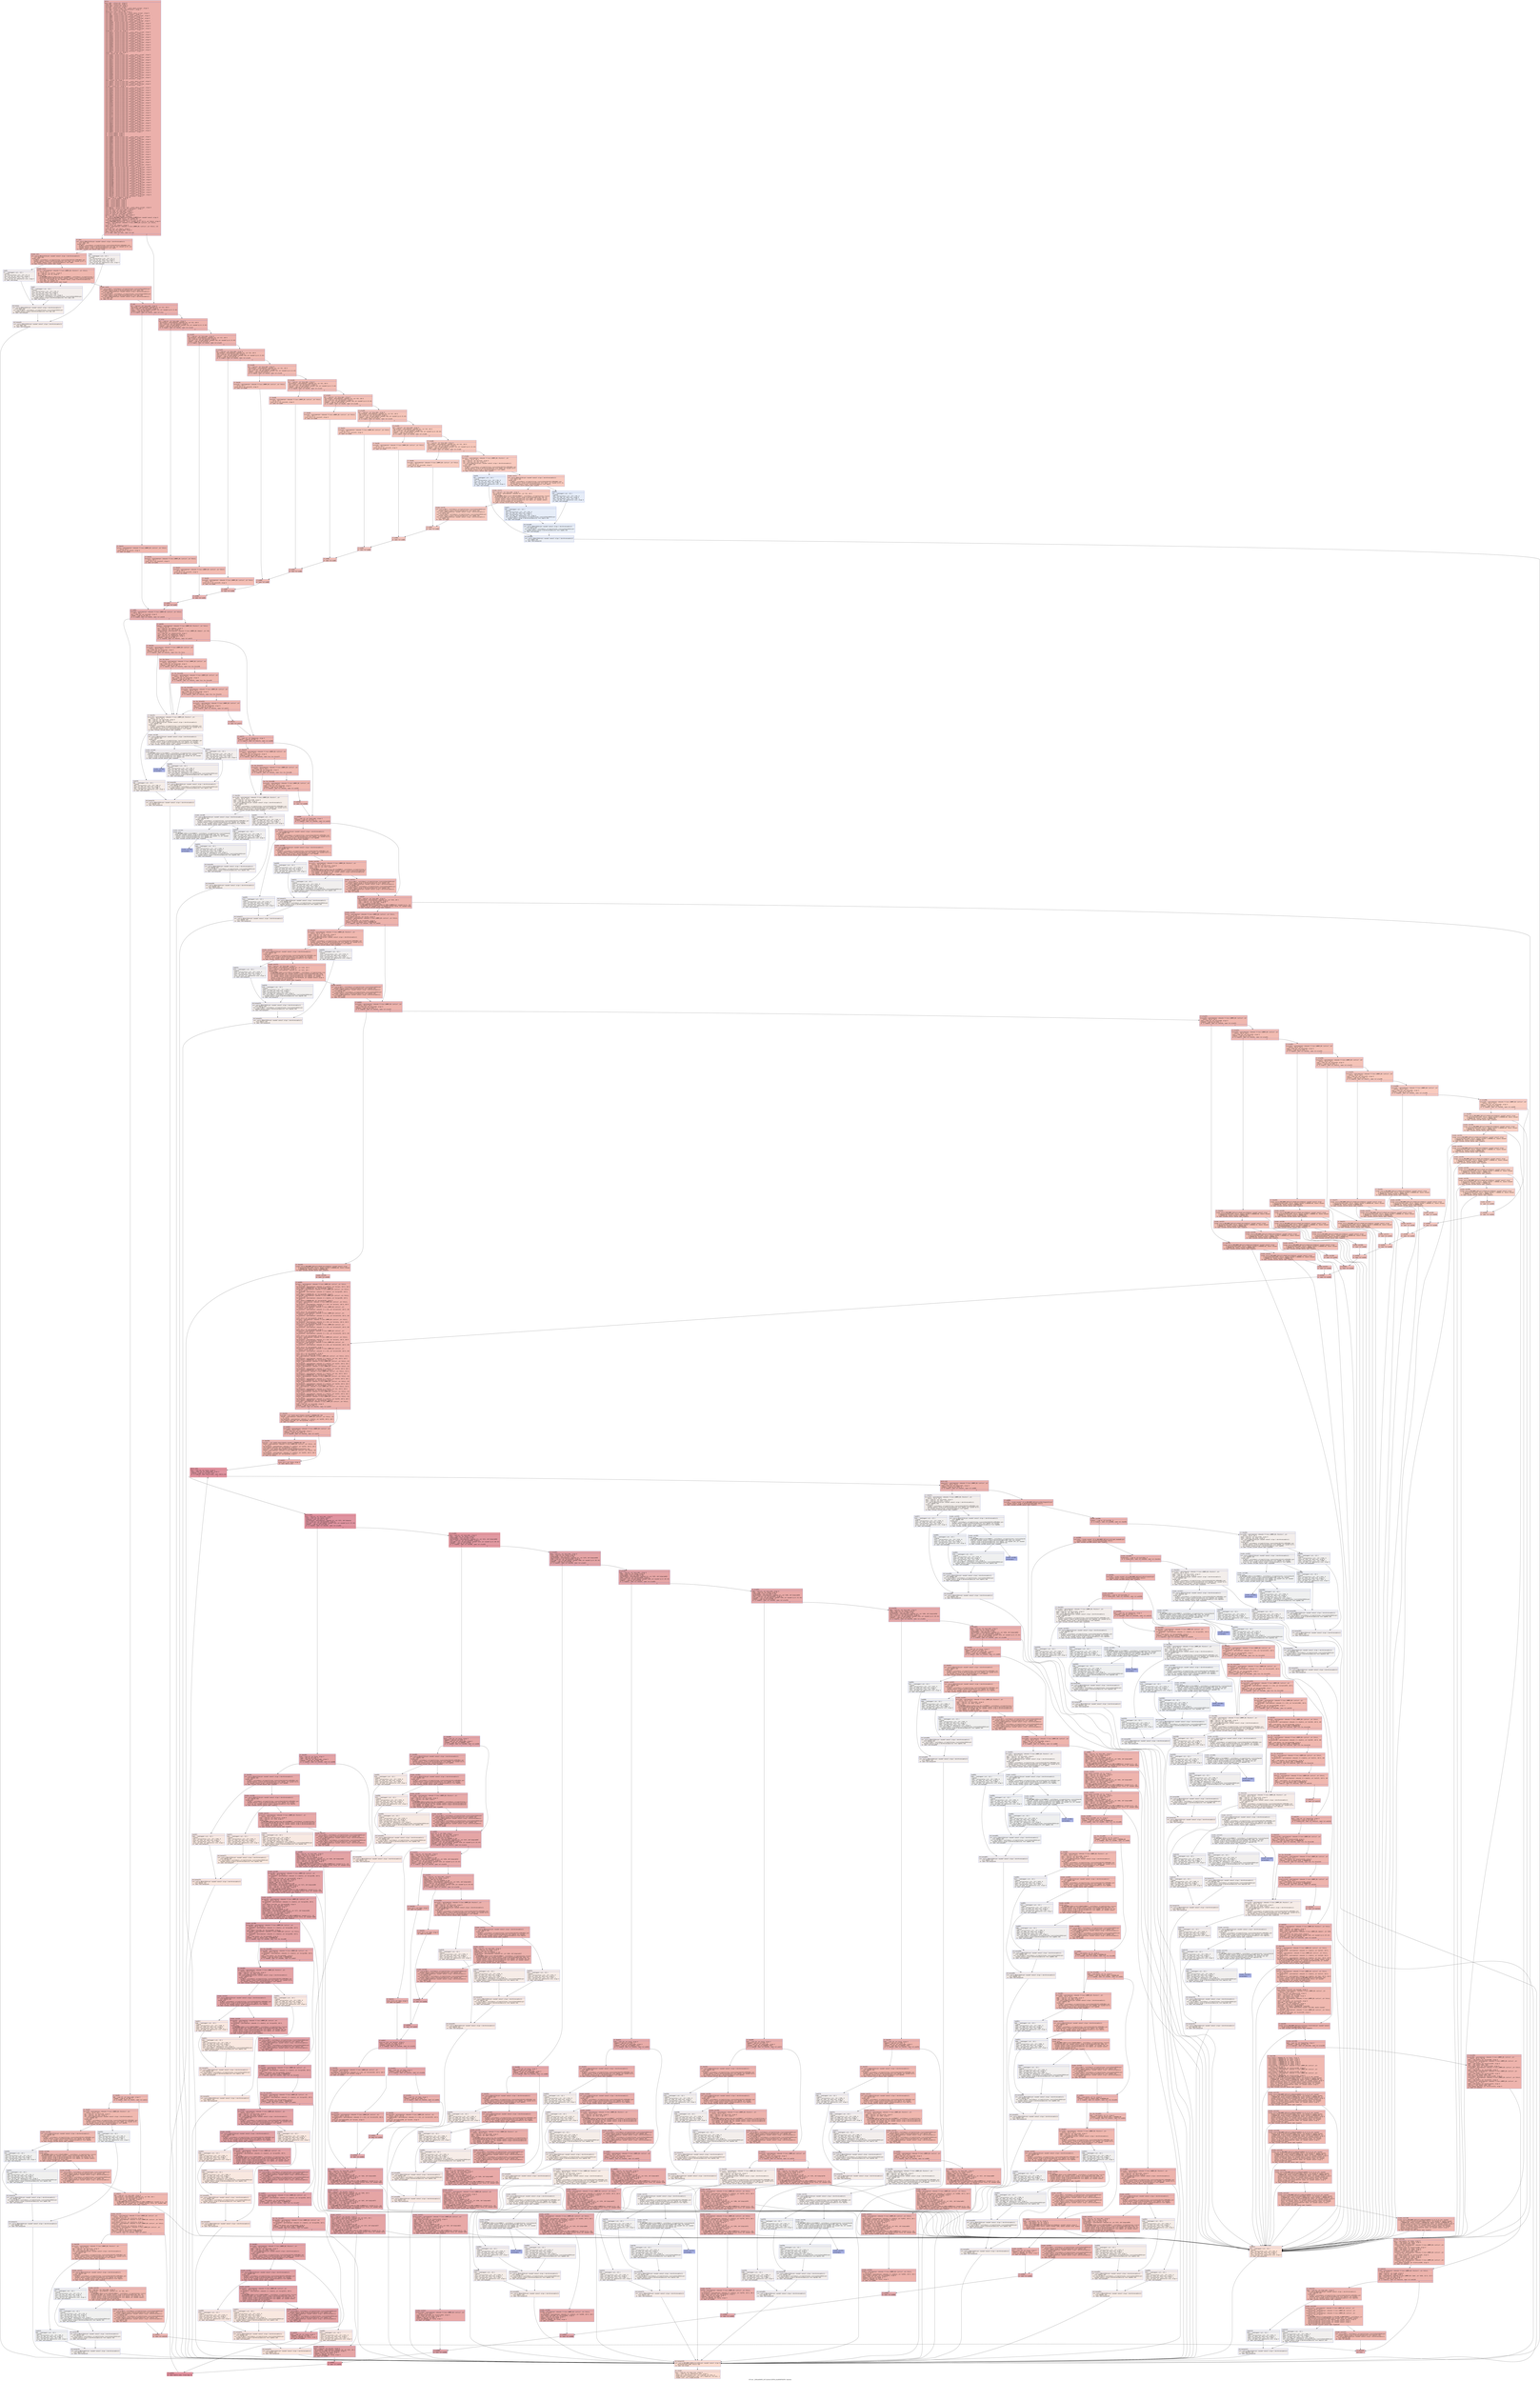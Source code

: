 digraph "CFG for '_ZN9LAMMPS_NS7LatticeC2EPNS_6LAMMPSEiPPc' function" {
	label="CFG for '_ZN9LAMMPS_NS7LatticeC2EPNS_6LAMMPSEiPPc' function";

	Node0x5642ff7d6560 [shape=record,color="#3d50c3ff", style=filled, fillcolor="#d24b4070" fontname="Courier",label="{entry:\l|  %this.addr = alloca ptr, align 8\l  %lmp.addr = alloca ptr, align 8\l  %narg.addr = alloca i32, align 4\l  %arg.addr = alloca ptr, align 8\l  %ref.tmp = alloca %\"class.std::__cxx11::basic_string\", align 8\l  %ref.tmp2 = alloca %\"class.std::allocator\", align 1\l  %exn.slot = alloca ptr, align 8\l  %ehselector.slot = alloca i32, align 4\l  %ref.tmp3 = alloca %\"class.std::__cxx11::basic_string\", align 8\l  %ref.tmp4 = alloca %\"class.std::allocator\", align 1\l  %ref.tmp68 = alloca %\"class.std::__cxx11::basic_string\", align 8\l  %ref.tmp69 = alloca %\"class.std::allocator\", align 1\l  %ref.tmp72 = alloca %\"class.std::__cxx11::basic_string\", align 8\l  %ref.tmp73 = alloca %\"class.std::allocator\", align 1\l  %ref.tmp99 = alloca %\"class.std::__cxx11::basic_string\", align 8\l  %ref.tmp100 = alloca %\"class.std::allocator\", align 1\l  %ref.tmp103 = alloca %\"class.std::__cxx11::basic_string\", align 8\l  %ref.tmp104 = alloca %\"class.std::allocator\", align 1\l  %ref.tmp122 = alloca %\"class.std::__cxx11::basic_string\", align 8\l  %ref.tmp123 = alloca %\"class.std::allocator\", align 1\l  %ref.tmp126 = alloca %\"class.std::__cxx11::basic_string\", align 8\l  %ref.tmp127 = alloca %\"class.std::allocator\", align 1\l  %dimension = alloca i32, align 4\l  %ref.tmp157 = alloca %\"class.std::__cxx11::basic_string\", align 8\l  %ref.tmp158 = alloca %\"class.std::allocator\", align 1\l  %ref.tmp161 = alloca %\"class.std::__cxx11::basic_string\", align 8\l  %ref.tmp162 = alloca %\"class.std::allocator\", align 1\l  %ref.tmp185 = alloca %\"class.std::__cxx11::basic_string\", align 8\l  %ref.tmp186 = alloca %\"class.std::allocator\", align 1\l  %ref.tmp189 = alloca %\"class.std::__cxx11::basic_string\", align 8\l  %ref.tmp190 = alloca %\"class.std::allocator\", align 1\l  %ref.tmp203 = alloca %\"class.std::__cxx11::basic_string\", align 8\l  %ref.tmp204 = alloca %\"class.std::allocator\", align 1\l  %ref.tmp207 = alloca %\"class.std::__cxx11::basic_string\", align 8\l  %ref.tmp208 = alloca %\"class.std::allocator\", align 1\l  %ref.tmp226 = alloca %\"class.std::__cxx11::basic_string\", align 8\l  %ref.tmp227 = alloca %\"class.std::allocator\", align 1\l  %ref.tmp230 = alloca %\"class.std::__cxx11::basic_string\", align 8\l  %ref.tmp231 = alloca %\"class.std::allocator\", align 1\l  %spaceflag = alloca i32, align 4\l  %iarg = alloca i32, align 4\l  %ref.tmp365 = alloca %\"class.std::__cxx11::basic_string\", align 8\l  %ref.tmp366 = alloca %\"class.std::allocator\", align 1\l  %ref.tmp369 = alloca %\"class.std::__cxx11::basic_string\", align 8\l  %ref.tmp370 = alloca %\"class.std::allocator\", align 1\l  %ref.tmp411 = alloca %\"class.std::__cxx11::basic_string\", align 8\l  %ref.tmp412 = alloca %\"class.std::allocator\", align 1\l  %ref.tmp415 = alloca %\"class.std::__cxx11::basic_string\", align 8\l  %ref.tmp416 = alloca %\"class.std::allocator\", align 1\l  %ref.tmp437 = alloca %\"class.std::__cxx11::basic_string\", align 8\l  %ref.tmp438 = alloca %\"class.std::allocator\", align 1\l  %ref.tmp441 = alloca %\"class.std::__cxx11::basic_string\", align 8\l  %ref.tmp442 = alloca %\"class.std::allocator\", align 1\l  %ref.tmp463 = alloca %\"class.std::__cxx11::basic_string\", align 8\l  %ref.tmp464 = alloca %\"class.std::allocator\", align 1\l  %ref.tmp467 = alloca %\"class.std::__cxx11::basic_string\", align 8\l  %ref.tmp468 = alloca %\"class.std::allocator\", align 1\l  %ref.tmp490 = alloca %\"class.std::__cxx11::basic_string\", align 8\l  %ref.tmp491 = alloca %\"class.std::allocator\", align 1\l  %ref.tmp494 = alloca %\"class.std::__cxx11::basic_string\", align 8\l  %ref.tmp495 = alloca %\"class.std::allocator\", align 1\l  %dim = alloca i32, align 4\l  %ref.tmp528 = alloca %\"class.std::__cxx11::basic_string\", align 8\l  %ref.tmp529 = alloca %\"class.std::allocator\", align 1\l  %ref.tmp532 = alloca %\"class.std::__cxx11::basic_string\", align 8\l  %ref.tmp533 = alloca %\"class.std::allocator\", align 1\l  %orient = alloca ptr, align 8\l  %ref.tmp592 = alloca %\"class.std::__cxx11::basic_string\", align 8\l  %ref.tmp593 = alloca %\"class.std::allocator\", align 1\l  %ref.tmp596 = alloca %\"class.std::__cxx11::basic_string\", align 8\l  %ref.tmp597 = alloca %\"class.std::allocator\", align 1\l  %ref.tmp636 = alloca %\"class.std::__cxx11::basic_string\", align 8\l  %ref.tmp637 = alloca %\"class.std::allocator\", align 1\l  %ref.tmp640 = alloca %\"class.std::__cxx11::basic_string\", align 8\l  %ref.tmp641 = alloca %\"class.std::allocator\", align 1\l  %ref.tmp656 = alloca %\"class.std::__cxx11::basic_string\", align 8\l  %ref.tmp657 = alloca %\"class.std::allocator\", align 1\l  %ref.tmp660 = alloca %\"class.std::__cxx11::basic_string\", align 8\l  %ref.tmp661 = alloca %\"class.std::allocator\", align 1\l  %ref.tmp702 = alloca %\"class.std::__cxx11::basic_string\", align 8\l  %ref.tmp703 = alloca %\"class.std::allocator\", align 1\l  %ref.tmp706 = alloca %\"class.std::__cxx11::basic_string\", align 8\l  %ref.tmp707 = alloca %\"class.std::allocator\", align 1\l  %ref.tmp722 = alloca %\"class.std::__cxx11::basic_string\", align 8\l  %ref.tmp723 = alloca %\"class.std::allocator\", align 1\l  %ref.tmp726 = alloca %\"class.std::__cxx11::basic_string\", align 8\l  %ref.tmp727 = alloca %\"class.std::allocator\", align 1\l  %ref.tmp768 = alloca %\"class.std::__cxx11::basic_string\", align 8\l  %ref.tmp769 = alloca %\"class.std::allocator\", align 1\l  %ref.tmp772 = alloca %\"class.std::__cxx11::basic_string\", align 8\l  %ref.tmp773 = alloca %\"class.std::allocator\", align 1\l  %ref.tmp788 = alloca %\"class.std::__cxx11::basic_string\", align 8\l  %ref.tmp789 = alloca %\"class.std::allocator\", align 1\l  %ref.tmp792 = alloca %\"class.std::__cxx11::basic_string\", align 8\l  %ref.tmp793 = alloca %\"class.std::allocator\", align 1\l  %ref.tmp834 = alloca %\"class.std::__cxx11::basic_string\", align 8\l  %ref.tmp835 = alloca %\"class.std::allocator\", align 1\l  %ref.tmp838 = alloca %\"class.std::__cxx11::basic_string\", align 8\l  %ref.tmp839 = alloca %\"class.std::allocator\", align 1\l  %ref.tmp854 = alloca %\"class.std::__cxx11::basic_string\", align 8\l  %ref.tmp855 = alloca %\"class.std::allocator\", align 1\l  %ref.tmp858 = alloca %\"class.std::__cxx11::basic_string\", align 8\l  %ref.tmp859 = alloca %\"class.std::allocator\", align 1\l  %x = alloca double, align 8\l  %y = alloca double, align 8\l  %z = alloca double, align 8\l  %ref.tmp889 = alloca %\"class.std::__cxx11::basic_string\", align 8\l  %ref.tmp890 = alloca %\"class.std::allocator\", align 1\l  %ref.tmp893 = alloca %\"class.std::__cxx11::basic_string\", align 8\l  %ref.tmp894 = alloca %\"class.std::allocator\", align 1\l  %ref.tmp909 = alloca %\"class.std::__cxx11::basic_string\", align 8\l  %ref.tmp910 = alloca %\"class.std::allocator\", align 1\l  %ref.tmp913 = alloca %\"class.std::__cxx11::basic_string\", align 8\l  %ref.tmp914 = alloca %\"class.std::allocator\", align 1\l  %ref.tmp929 = alloca %\"class.std::__cxx11::basic_string\", align 8\l  %ref.tmp930 = alloca %\"class.std::allocator\", align 1\l  %ref.tmp933 = alloca %\"class.std::__cxx11::basic_string\", align 8\l  %ref.tmp934 = alloca %\"class.std::allocator\", align 1\l  %ref.tmp948 = alloca %\"class.std::__cxx11::basic_string\", align 8\l  %ref.tmp949 = alloca %\"class.std::allocator\", align 1\l  %ref.tmp952 = alloca %\"class.std::__cxx11::basic_string\", align 8\l  %ref.tmp953 = alloca %\"class.std::allocator\", align 1\l  %ref.tmp975 = alloca %\"class.std::__cxx11::basic_string\", align 8\l  %ref.tmp976 = alloca %\"class.std::allocator\", align 1\l  %ref.tmp979 = alloca %\"class.std::__cxx11::basic_string\", align 8\l  %ref.tmp980 = alloca %\"class.std::allocator\", align 1\l  %ref.tmp994 = alloca %\"class.std::__cxx11::basic_string\", align 8\l  %ref.tmp995 = alloca %\"class.std::allocator\", align 1\l  %ref.tmp998 = alloca %\"class.std::__cxx11::basic_string\", align 8\l  %ref.tmp999 = alloca %\"class.std::allocator\", align 1\l  %ref.tmp1014 = alloca %\"class.std::__cxx11::basic_string\", align 8\l  %ref.tmp1015 = alloca %\"class.std::allocator\", align 1\l  %ref.tmp1018 = alloca %\"class.std::__cxx11::basic_string\", align 8\l  %ref.tmp1019 = alloca %\"class.std::allocator\", align 1\l  %ref.tmp1034 = alloca %\"class.std::__cxx11::basic_string\", align 8\l  %ref.tmp1035 = alloca %\"class.std::allocator\", align 1\l  %ref.tmp1038 = alloca %\"class.std::__cxx11::basic_string\", align 8\l  %ref.tmp1039 = alloca %\"class.std::allocator\", align 1\l  %ref.tmp1056 = alloca %\"class.std::__cxx11::basic_string\", align 8\l  %ref.tmp1057 = alloca %\"class.std::allocator\", align 1\l  %ref.tmp1060 = alloca %\"class.std::__cxx11::basic_string\", align 8\l  %ref.tmp1061 = alloca %\"class.std::allocator\", align 1\l  %ref.tmp1088 = alloca %\"class.std::__cxx11::basic_string\", align 8\l  %ref.tmp1089 = alloca %\"class.std::allocator\", align 1\l  %ref.tmp1092 = alloca %\"class.std::__cxx11::basic_string\", align 8\l  %ref.tmp1093 = alloca %\"class.std::allocator\", align 1\l  %ref.tmp1120 = alloca %\"class.std::__cxx11::basic_string\", align 8\l  %ref.tmp1121 = alloca %\"class.std::allocator\", align 1\l  %ref.tmp1124 = alloca %\"class.std::__cxx11::basic_string\", align 8\l  %ref.tmp1125 = alloca %\"class.std::allocator\", align 1\l  %ref.tmp1148 = alloca %\"class.std::__cxx11::basic_string\", align 8\l  %ref.tmp1149 = alloca %\"class.std::allocator\", align 1\l  %ref.tmp1152 = alloca %\"class.std::__cxx11::basic_string\", align 8\l  %ref.tmp1153 = alloca %\"class.std::allocator\", align 1\l  %vec = alloca [3 x double], align 16\l  %volume = alloca double, align 8\l  %xmin = alloca double, align 8\l  %ymin = alloca double, align 8\l  %zmin = alloca double, align 8\l  %xmax = alloca double, align 8\l  %ymax = alloca double, align 8\l  %zmax = alloca double, align 8\l  %ref.tmp1217 = alloca %\"class.std::__cxx11::basic_string\", align 8\l  %ref.tmp1218 = alloca %\"class.std::allocator\", align 1\l  store ptr %this, ptr %this.addr, align 8\l  store ptr %lmp, ptr %lmp.addr, align 8\l  store i32 %narg, ptr %narg.addr, align 4\l  store ptr %arg, ptr %arg.addr, align 8\l  %this1 = load ptr, ptr %this.addr, align 8\l  %0 = load ptr, ptr %lmp.addr, align 8\l  call void @_ZN9LAMMPS_NS8PointersC2EPNS_6LAMMPSE(ptr noundef nonnull align 8\l... dereferenceable(184) %this1, ptr noundef %0)\l  store ptr getelementptr inbounds (\{ [4 x ptr] \}, ptr\l... @_ZTVN9LAMMPS_NS7LatticeE, i32 0, inrange i32 0, i32 2), ptr %this1, align 8\l  %nbasis = getelementptr inbounds %\"class.LAMMPS_NS::Lattice\", ptr %this1,\l... i32 0, i32 8\l  store i32 0, ptr %nbasis, align 8\l  %basis = getelementptr inbounds %\"class.LAMMPS_NS::Lattice\", ptr %this1, i32\l... 0, i32 9\l  store ptr null, ptr %basis, align 8\l  %1 = load i32, ptr %narg.addr, align 4\l  %cmp = icmp slt i32 %1, 1\l  br i1 %cmp, label %if.then, label %if.end\l|{<s0>T|<s1>F}}"];
	Node0x5642ff7d6560:s0 -> Node0x5642ff7e0b20[tooltip="entry -> if.then\nProbability 37.50%" ];
	Node0x5642ff7d6560:s1 -> Node0x5642ff7e0bf0[tooltip="entry -> if.end\nProbability 62.50%" ];
	Node0x5642ff7e0b20 [shape=record,color="#3d50c3ff", style=filled, fillcolor="#dc5d4a70" fontname="Courier",label="{if.then:\l|  call void @_ZNSaIcEC1Ev(ptr noundef nonnull align 1 dereferenceable(1)\l... %ref.tmp2) #10\l  invoke void\l... @_ZNSt7__cxx1112basic_stringIcSt11char_traitsIcESaIcEEC2IS3_EEPKcRKS3_(ptr\l... noundef nonnull align 8 dereferenceable(32) %ref.tmp, ptr noundef @.str, ptr\l... noundef nonnull align 1 dereferenceable(1) %ref.tmp2)\l          to label %invoke.cont unwind label %lpad\l}"];
	Node0x5642ff7e0b20 -> Node0x5642ff7e1030[tooltip="if.then -> invoke.cont\nProbability 100.00%" ];
	Node0x5642ff7e0b20 -> Node0x5642ff7e1110[tooltip="if.then -> lpad\nProbability 0.00%" ];
	Node0x5642ff7e1030 [shape=record,color="#3d50c3ff", style=filled, fillcolor="#dc5d4a70" fontname="Courier",label="{invoke.cont:\l|  call void @_ZNSaIcEC1Ev(ptr noundef nonnull align 1 dereferenceable(1)\l... %ref.tmp4) #10\l  invoke void\l... @_ZNSt7__cxx1112basic_stringIcSt11char_traitsIcESaIcEEC2IS3_EEPKcRKS3_(ptr\l... noundef nonnull align 8 dereferenceable(32) %ref.tmp3, ptr noundef @.str.1,\l... ptr noundef nonnull align 1 dereferenceable(1) %ref.tmp4)\l          to label %invoke.cont6 unwind label %lpad5\l}"];
	Node0x5642ff7e1030 -> Node0x5642ff7e14a0[tooltip="invoke.cont -> invoke.cont6\nProbability 100.00%" ];
	Node0x5642ff7e1030 -> Node0x5642ff7e14f0[tooltip="invoke.cont -> lpad5\nProbability 0.00%" ];
	Node0x5642ff7e14a0 [shape=record,color="#3d50c3ff", style=filled, fillcolor="#dc5d4a70" fontname="Courier",label="{invoke.cont6:\l|  %error = getelementptr inbounds %\"class.LAMMPS_NS::Pointers\", ptr %this1,\l... i32 0, i32 3\l  %2 = load ptr, ptr %error, align 8\l  %3 = load ptr, ptr %2, align 8\l  invoke void\l... @_ZN9LAMMPS_NS5utils16missing_cmd_argsERKNSt7__cxx1112basic_stringIcSt11char_t\l...raitsIcESaIcEEEiS8_PNS_5ErrorE(ptr noundef nonnull align 8 dereferenceable(32)\l... %ref.tmp, i32 noundef 39, ptr noundef nonnull align 8 dereferenceable(32)\l... %ref.tmp3, ptr noundef %3)\l          to label %invoke.cont8 unwind label %lpad7\l}"];
	Node0x5642ff7e14a0 -> Node0x5642ff7e1450[tooltip="invoke.cont6 -> invoke.cont8\nProbability 100.00%" ];
	Node0x5642ff7e14a0 -> Node0x5642ff7e1900[tooltip="invoke.cont6 -> lpad7\nProbability 0.00%" ];
	Node0x5642ff7e1450 [shape=record,color="#3d50c3ff", style=filled, fillcolor="#dc5d4a70" fontname="Courier",label="{invoke.cont8:\l|  call void @_ZNSt7__cxx1112basic_stringIcSt11char_traitsIcESaIcEED1Ev(ptr\l... noundef nonnull align 8 dereferenceable(32) %ref.tmp3) #10\l  call void @_ZNSaIcED1Ev(ptr noundef nonnull align 1 dereferenceable(1)\l... %ref.tmp4) #10\l  call void @_ZNSt7__cxx1112basic_stringIcSt11char_traitsIcESaIcEED1Ev(ptr\l... noundef nonnull align 8 dereferenceable(32) %ref.tmp) #10\l  call void @_ZNSaIcED1Ev(ptr noundef nonnull align 1 dereferenceable(1)\l... %ref.tmp2) #10\l  br label %if.end\l}"];
	Node0x5642ff7e1450 -> Node0x5642ff7e0bf0[tooltip="invoke.cont8 -> if.end\nProbability 100.00%" ];
	Node0x5642ff7e1110 [shape=record,color="#3d50c3ff", style=filled, fillcolor="#e3d9d370" fontname="Courier",label="{lpad:\l|  %4 = landingpad \{ ptr, i32 \}\l          cleanup\l  %5 = extractvalue \{ ptr, i32 \} %4, 0\l  store ptr %5, ptr %exn.slot, align 8\l  %6 = extractvalue \{ ptr, i32 \} %4, 1\l  store i32 %6, ptr %ehselector.slot, align 4\l  br label %ehcleanup10\l}"];
	Node0x5642ff7e1110 -> Node0x5642ff7e2530[tooltip="lpad -> ehcleanup10\nProbability 100.00%" ];
	Node0x5642ff7e14f0 [shape=record,color="#3d50c3ff", style=filled, fillcolor="#e3d9d370" fontname="Courier",label="{lpad5:\l|  %7 = landingpad \{ ptr, i32 \}\l          cleanup\l  %8 = extractvalue \{ ptr, i32 \} %7, 0\l  store ptr %8, ptr %exn.slot, align 8\l  %9 = extractvalue \{ ptr, i32 \} %7, 1\l  store i32 %9, ptr %ehselector.slot, align 4\l  br label %ehcleanup\l}"];
	Node0x5642ff7e14f0 -> Node0x5642ff7e2900[tooltip="lpad5 -> ehcleanup\nProbability 100.00%" ];
	Node0x5642ff7e1900 [shape=record,color="#3d50c3ff", style=filled, fillcolor="#e3d9d370" fontname="Courier",label="{lpad7:\l|  %10 = landingpad \{ ptr, i32 \}\l          cleanup\l  %11 = extractvalue \{ ptr, i32 \} %10, 0\l  store ptr %11, ptr %exn.slot, align 8\l  %12 = extractvalue \{ ptr, i32 \} %10, 1\l  store i32 %12, ptr %ehselector.slot, align 4\l  call void @_ZNSt7__cxx1112basic_stringIcSt11char_traitsIcESaIcEED1Ev(ptr\l... noundef nonnull align 8 dereferenceable(32) %ref.tmp3) #10\l  br label %ehcleanup\l}"];
	Node0x5642ff7e1900 -> Node0x5642ff7e2900[tooltip="lpad7 -> ehcleanup\nProbability 100.00%" ];
	Node0x5642ff7e2900 [shape=record,color="#3d50c3ff", style=filled, fillcolor="#e8d6cc70" fontname="Courier",label="{ehcleanup:\l|  call void @_ZNSaIcED1Ev(ptr noundef nonnull align 1 dereferenceable(1)\l... %ref.tmp4) #10\l  call void @_ZNSt7__cxx1112basic_stringIcSt11char_traitsIcESaIcEED1Ev(ptr\l... noundef nonnull align 8 dereferenceable(32) %ref.tmp) #10\l  br label %ehcleanup10\l}"];
	Node0x5642ff7e2900 -> Node0x5642ff7e2530[tooltip="ehcleanup -> ehcleanup10\nProbability 100.00%" ];
	Node0x5642ff7e2530 [shape=record,color="#3d50c3ff", style=filled, fillcolor="#ead5c970" fontname="Courier",label="{ehcleanup10:\l|  call void @_ZNSaIcED1Ev(ptr noundef nonnull align 1 dereferenceable(1)\l... %ref.tmp2) #10\l  br label %ehcleanup1229\l}"];
	Node0x5642ff7e2530 -> Node0x5642ff7e3210[tooltip="ehcleanup10 -> ehcleanup1229\nProbability 100.00%" ];
	Node0x5642ff7e0bf0 [shape=record,color="#3d50c3ff", style=filled, fillcolor="#d24b4070" fontname="Courier",label="{if.end:\l|  %13 = load ptr, ptr %arg.addr, align 8\l  %arrayidx = getelementptr inbounds ptr, ptr %13, i64 0\l  %14 = load ptr, ptr %arrayidx, align 8\l  %call = call i32 @strcmp(ptr noundef %14, ptr noundef @.str.2) #11\l  %cmp11 = icmp eq i32 %call, 0\l  br i1 %cmp11, label %if.then12, label %if.else\l|{<s0>T|<s1>F}}"];
	Node0x5642ff7e0bf0:s0 -> Node0x5642ff7e3700[tooltip="if.end -> if.then12\nProbability 37.50%" ];
	Node0x5642ff7e0bf0:s1 -> Node0x5642ff7e3780[tooltip="if.end -> if.else\nProbability 62.50%" ];
	Node0x5642ff7e3700 [shape=record,color="#3d50c3ff", style=filled, fillcolor="#dc5d4a70" fontname="Courier",label="{if.then12:\l|  %style = getelementptr inbounds %\"class.LAMMPS_NS::Lattice\", ptr %this1,\l... i32 0, i32 1\l  store i32 0, ptr %style, align 8\l  br label %if.end92\l}"];
	Node0x5642ff7e3700 -> Node0x5642ff7e3a80[tooltip="if.then12 -> if.end92\nProbability 100.00%" ];
	Node0x5642ff7e3780 [shape=record,color="#3d50c3ff", style=filled, fillcolor="#d6524470" fontname="Courier",label="{if.else:\l|  %15 = load ptr, ptr %arg.addr, align 8\l  %arrayidx13 = getelementptr inbounds ptr, ptr %15, i64 0\l  %16 = load ptr, ptr %arrayidx13, align 8\l  %call14 = call i32 @strcmp(ptr noundef %16, ptr noundef @.str.3) #11\l  %cmp15 = icmp eq i32 %call14, 0\l  br i1 %cmp15, label %if.then16, label %if.else18\l|{<s0>T|<s1>F}}"];
	Node0x5642ff7e3780:s0 -> Node0x5642ff7db7a0[tooltip="if.else -> if.then16\nProbability 37.50%" ];
	Node0x5642ff7e3780:s1 -> Node0x5642ff7db820[tooltip="if.else -> if.else18\nProbability 62.50%" ];
	Node0x5642ff7db7a0 [shape=record,color="#3d50c3ff", style=filled, fillcolor="#de614d70" fontname="Courier",label="{if.then16:\l|  %style17 = getelementptr inbounds %\"class.LAMMPS_NS::Lattice\", ptr %this1,\l... i32 0, i32 1\l  store i32 1, ptr %style17, align 8\l  br label %if.end91\l}"];
	Node0x5642ff7db7a0 -> Node0x5642ff7dbb30[tooltip="if.then16 -> if.end91\nProbability 100.00%" ];
	Node0x5642ff7db820 [shape=record,color="#3d50c3ff", style=filled, fillcolor="#d8564670" fontname="Courier",label="{if.else18:\l|  %17 = load ptr, ptr %arg.addr, align 8\l  %arrayidx19 = getelementptr inbounds ptr, ptr %17, i64 0\l  %18 = load ptr, ptr %arrayidx19, align 8\l  %call20 = call i32 @strcmp(ptr noundef %18, ptr noundef @.str.4) #11\l  %cmp21 = icmp eq i32 %call20, 0\l  br i1 %cmp21, label %if.then22, label %if.else24\l|{<s0>T|<s1>F}}"];
	Node0x5642ff7db820:s0 -> Node0x5642ff7dbff0[tooltip="if.else18 -> if.then22\nProbability 37.50%" ];
	Node0x5642ff7db820:s1 -> Node0x5642ff7dc070[tooltip="if.else18 -> if.else24\nProbability 62.50%" ];
	Node0x5642ff7dbff0 [shape=record,color="#3d50c3ff", style=filled, fillcolor="#e1675170" fontname="Courier",label="{if.then22:\l|  %style23 = getelementptr inbounds %\"class.LAMMPS_NS::Lattice\", ptr %this1,\l... i32 0, i32 1\l  store i32 2, ptr %style23, align 8\l  br label %if.end90\l}"];
	Node0x5642ff7dbff0 -> Node0x5642ff7e5750[tooltip="if.then22 -> if.end90\nProbability 100.00%" ];
	Node0x5642ff7dc070 [shape=record,color="#3d50c3ff", style=filled, fillcolor="#de614d70" fontname="Courier",label="{if.else24:\l|  %19 = load ptr, ptr %arg.addr, align 8\l  %arrayidx25 = getelementptr inbounds ptr, ptr %19, i64 0\l  %20 = load ptr, ptr %arrayidx25, align 8\l  %call26 = call i32 @strcmp(ptr noundef %20, ptr noundef @.str.5) #11\l  %cmp27 = icmp eq i32 %call26, 0\l  br i1 %cmp27, label %if.then28, label %if.else30\l|{<s0>T|<s1>F}}"];
	Node0x5642ff7dc070:s0 -> Node0x5642ff7e5be0[tooltip="if.else24 -> if.then28\nProbability 37.50%" ];
	Node0x5642ff7dc070:s1 -> Node0x5642ff7e5c60[tooltip="if.else24 -> if.else30\nProbability 62.50%" ];
	Node0x5642ff7e5be0 [shape=record,color="#3d50c3ff", style=filled, fillcolor="#e36c5570" fontname="Courier",label="{if.then28:\l|  %style29 = getelementptr inbounds %\"class.LAMMPS_NS::Lattice\", ptr %this1,\l... i32 0, i32 1\l  store i32 3, ptr %style29, align 8\l  br label %if.end89\l}"];
	Node0x5642ff7e5be0 -> Node0x5642ff7e5f70[tooltip="if.then28 -> if.end89\nProbability 100.00%" ];
	Node0x5642ff7e5c60 [shape=record,color="#3d50c3ff", style=filled, fillcolor="#e1675170" fontname="Courier",label="{if.else30:\l|  %21 = load ptr, ptr %arg.addr, align 8\l  %arrayidx31 = getelementptr inbounds ptr, ptr %21, i64 0\l  %22 = load ptr, ptr %arrayidx31, align 8\l  %call32 = call i32 @strcmp(ptr noundef %22, ptr noundef @.str.6) #11\l  %cmp33 = icmp eq i32 %call32, 0\l  br i1 %cmp33, label %if.then34, label %if.else36\l|{<s0>T|<s1>F}}"];
	Node0x5642ff7e5c60:s0 -> Node0x5642ff7e6430[tooltip="if.else30 -> if.then34\nProbability 37.50%" ];
	Node0x5642ff7e5c60:s1 -> Node0x5642ff7e64b0[tooltip="if.else30 -> if.else36\nProbability 62.50%" ];
	Node0x5642ff7e6430 [shape=record,color="#3d50c3ff", style=filled, fillcolor="#e5705870" fontname="Courier",label="{if.then34:\l|  %style35 = getelementptr inbounds %\"class.LAMMPS_NS::Lattice\", ptr %this1,\l... i32 0, i32 1\l  store i32 4, ptr %style35, align 8\l  br label %if.end88\l}"];
	Node0x5642ff7e6430 -> Node0x5642ff7e67f0[tooltip="if.then34 -> if.end88\nProbability 100.00%" ];
	Node0x5642ff7e64b0 [shape=record,color="#3d50c3ff", style=filled, fillcolor="#e36c5570" fontname="Courier",label="{if.else36:\l|  %23 = load ptr, ptr %arg.addr, align 8\l  %arrayidx37 = getelementptr inbounds ptr, ptr %23, i64 0\l  %24 = load ptr, ptr %arrayidx37, align 8\l  %call38 = call i32 @strcmp(ptr noundef %24, ptr noundef @.str.7) #11\l  %cmp39 = icmp eq i32 %call38, 0\l  br i1 %cmp39, label %if.then40, label %if.else42\l|{<s0>T|<s1>F}}"];
	Node0x5642ff7e64b0:s0 -> Node0x5642ff7e6cb0[tooltip="if.else36 -> if.then40\nProbability 37.50%" ];
	Node0x5642ff7e64b0:s1 -> Node0x5642ff7e6d30[tooltip="if.else36 -> if.else42\nProbability 62.50%" ];
	Node0x5642ff7e6cb0 [shape=record,color="#3d50c3ff", style=filled, fillcolor="#e97a5f70" fontname="Courier",label="{if.then40:\l|  %style41 = getelementptr inbounds %\"class.LAMMPS_NS::Lattice\", ptr %this1,\l... i32 0, i32 1\l  store i32 5, ptr %style41, align 8\l  br label %if.end87\l}"];
	Node0x5642ff7e6cb0 -> Node0x5642ff7e7070[tooltip="if.then40 -> if.end87\nProbability 100.00%" ];
	Node0x5642ff7e6d30 [shape=record,color="#3d50c3ff", style=filled, fillcolor="#e5705870" fontname="Courier",label="{if.else42:\l|  %25 = load ptr, ptr %arg.addr, align 8\l  %arrayidx43 = getelementptr inbounds ptr, ptr %25, i64 0\l  %26 = load ptr, ptr %arrayidx43, align 8\l  %call44 = call i32 @strcmp(ptr noundef %26, ptr noundef @.str.8) #11\l  %cmp45 = icmp eq i32 %call44, 0\l  br i1 %cmp45, label %if.then46, label %if.else48\l|{<s0>T|<s1>F}}"];
	Node0x5642ff7e6d30:s0 -> Node0x5642ff7e7530[tooltip="if.else42 -> if.then46\nProbability 37.50%" ];
	Node0x5642ff7e6d30:s1 -> Node0x5642ff7e75b0[tooltip="if.else42 -> if.else48\nProbability 62.50%" ];
	Node0x5642ff7e7530 [shape=record,color="#3d50c3ff", style=filled, fillcolor="#ec7f6370" fontname="Courier",label="{if.then46:\l|  %style47 = getelementptr inbounds %\"class.LAMMPS_NS::Lattice\", ptr %this1,\l... i32 0, i32 1\l  store i32 6, ptr %style47, align 8\l  br label %if.end86\l}"];
	Node0x5642ff7e7530 -> Node0x5642ff7e78f0[tooltip="if.then46 -> if.end86\nProbability 100.00%" ];
	Node0x5642ff7e75b0 [shape=record,color="#3d50c3ff", style=filled, fillcolor="#e97a5f70" fontname="Courier",label="{if.else48:\l|  %27 = load ptr, ptr %arg.addr, align 8\l  %arrayidx49 = getelementptr inbounds ptr, ptr %27, i64 0\l  %28 = load ptr, ptr %arrayidx49, align 8\l  %call50 = call i32 @strcmp(ptr noundef %28, ptr noundef @.str.9) #11\l  %cmp51 = icmp eq i32 %call50, 0\l  br i1 %cmp51, label %if.then52, label %if.else54\l|{<s0>T|<s1>F}}"];
	Node0x5642ff7e75b0:s0 -> Node0x5642ff7e7db0[tooltip="if.else48 -> if.then52\nProbability 37.50%" ];
	Node0x5642ff7e75b0:s1 -> Node0x5642ff7e7e30[tooltip="if.else48 -> if.else54\nProbability 62.50%" ];
	Node0x5642ff7e7db0 [shape=record,color="#3d50c3ff", style=filled, fillcolor="#ed836670" fontname="Courier",label="{if.then52:\l|  %style53 = getelementptr inbounds %\"class.LAMMPS_NS::Lattice\", ptr %this1,\l... i32 0, i32 1\l  store i32 7, ptr %style53, align 8\l  br label %if.end85\l}"];
	Node0x5642ff7e7db0 -> Node0x5642ff7e8170[tooltip="if.then52 -> if.end85\nProbability 100.00%" ];
	Node0x5642ff7e7e30 [shape=record,color="#3d50c3ff", style=filled, fillcolor="#ec7f6370" fontname="Courier",label="{if.else54:\l|  %29 = load ptr, ptr %arg.addr, align 8\l  %arrayidx55 = getelementptr inbounds ptr, ptr %29, i64 0\l  %30 = load ptr, ptr %arrayidx55, align 8\l  %call56 = call i32 @strcmp(ptr noundef %30, ptr noundef @.str.10) #11\l  %cmp57 = icmp eq i32 %call56, 0\l  br i1 %cmp57, label %if.then58, label %if.else60\l|{<s0>T|<s1>F}}"];
	Node0x5642ff7e7e30:s0 -> Node0x5642ff7e8630[tooltip="if.else54 -> if.then58\nProbability 37.50%" ];
	Node0x5642ff7e7e30:s1 -> Node0x5642ff7e86b0[tooltip="if.else54 -> if.else60\nProbability 62.50%" ];
	Node0x5642ff7e8630 [shape=record,color="#3d50c3ff", style=filled, fillcolor="#ef886b70" fontname="Courier",label="{if.then58:\l|  %style59 = getelementptr inbounds %\"class.LAMMPS_NS::Lattice\", ptr %this1,\l... i32 0, i32 1\l  store i32 8, ptr %style59, align 8\l  br label %if.end84\l}"];
	Node0x5642ff7e8630 -> Node0x5642ff7e89c0[tooltip="if.then58 -> if.end84\nProbability 100.00%" ];
	Node0x5642ff7e86b0 [shape=record,color="#3d50c3ff", style=filled, fillcolor="#ed836670" fontname="Courier",label="{if.else60:\l|  %31 = load ptr, ptr %arg.addr, align 8\l  %arrayidx61 = getelementptr inbounds ptr, ptr %31, i64 0\l  %32 = load ptr, ptr %arrayidx61, align 8\l  %call62 = call i32 @strcmp(ptr noundef %32, ptr noundef @.str.11) #11\l  %cmp63 = icmp eq i32 %call62, 0\l  br i1 %cmp63, label %if.then64, label %if.else66\l|{<s0>T|<s1>F}}"];
	Node0x5642ff7e86b0:s0 -> Node0x5642ff7e8e80[tooltip="if.else60 -> if.then64\nProbability 37.50%" ];
	Node0x5642ff7e86b0:s1 -> Node0x5642ff7e8f00[tooltip="if.else60 -> if.else66\nProbability 62.50%" ];
	Node0x5642ff7e8e80 [shape=record,color="#3d50c3ff", style=filled, fillcolor="#f2907270" fontname="Courier",label="{if.then64:\l|  %style65 = getelementptr inbounds %\"class.LAMMPS_NS::Lattice\", ptr %this1,\l... i32 0, i32 1\l  store i32 9, ptr %style65, align 8\l  br label %if.end83\l}"];
	Node0x5642ff7e8e80 -> Node0x5642ff7e9210[tooltip="if.then64 -> if.end83\nProbability 100.00%" ];
	Node0x5642ff7e8f00 [shape=record,color="#3d50c3ff", style=filled, fillcolor="#ef886b70" fontname="Courier",label="{if.else66:\l|  %error67 = getelementptr inbounds %\"class.LAMMPS_NS::Pointers\", ptr\l... %this1, i32 0, i32 3\l  %33 = load ptr, ptr %error67, align 8\l  %34 = load ptr, ptr %33, align 8\l  call void @_ZNSaIcEC1Ev(ptr noundef nonnull align 1 dereferenceable(1)\l... %ref.tmp69) #10\l  invoke void\l... @_ZNSt7__cxx1112basic_stringIcSt11char_traitsIcESaIcEEC2IS3_EEPKcRKS3_(ptr\l... noundef nonnull align 8 dereferenceable(32) %ref.tmp68, ptr noundef @.str,\l... ptr noundef nonnull align 1 dereferenceable(1) %ref.tmp69)\l          to label %invoke.cont71 unwind label %lpad70\l}"];
	Node0x5642ff7e8f00 -> Node0x5642ff7e9660[tooltip="if.else66 -> invoke.cont71\nProbability 100.00%" ];
	Node0x5642ff7e8f00 -> Node0x5642ff7e96e0[tooltip="if.else66 -> lpad70\nProbability 0.00%" ];
	Node0x5642ff7e9660 [shape=record,color="#3d50c3ff", style=filled, fillcolor="#ef886b70" fontname="Courier",label="{invoke.cont71:\l|  call void @_ZNSaIcEC1Ev(ptr noundef nonnull align 1 dereferenceable(1)\l... %ref.tmp73) #10\l  invoke void\l... @_ZNSt7__cxx1112basic_stringIcSt11char_traitsIcESaIcEEC2IS3_EEPKcRKS3_(ptr\l... noundef nonnull align 8 dereferenceable(32) %ref.tmp72, ptr noundef @.str.12,\l... ptr noundef nonnull align 1 dereferenceable(1) %ref.tmp73)\l          to label %invoke.cont75 unwind label %lpad74\l}"];
	Node0x5642ff7e9660 -> Node0x5642ff7e9940[tooltip="invoke.cont71 -> invoke.cont75\nProbability 100.00%" ];
	Node0x5642ff7e9660 -> Node0x5642ff7e9990[tooltip="invoke.cont71 -> lpad74\nProbability 0.00%" ];
	Node0x5642ff7e9940 [shape=record,color="#3d50c3ff", style=filled, fillcolor="#ef886b70" fontname="Courier",label="{invoke.cont75:\l|  %35 = load ptr, ptr %arg.addr, align 8\l  %arrayidx76 = getelementptr inbounds ptr, ptr %35, i64 0\l  invoke void\l... @_ZN9LAMMPS_NS5Error3allIJRPcEEEvRKNSt7__cxx1112basic_stringIcSt11char_traitsI\l...cESaIcEEEiSB_DpOT_(ptr noundef nonnull align 8 dereferenceable(196) %34, ptr\l... noundef nonnull align 8 dereferenceable(32) %ref.tmp68, i32 noundef 51, ptr\l... noundef nonnull align 8 dereferenceable(32) %ref.tmp72, ptr noundef nonnull\l... align 8 dereferenceable(8) %arrayidx76)\l          to label %invoke.cont78 unwind label %lpad77\l}"];
	Node0x5642ff7e9940 -> Node0x5642ff7e98f0[tooltip="invoke.cont75 -> invoke.cont78\nProbability 100.00%" ];
	Node0x5642ff7e9940 -> Node0x5642ff7e9ed0[tooltip="invoke.cont75 -> lpad77\nProbability 0.00%" ];
	Node0x5642ff7e98f0 [shape=record,color="#3d50c3ff", style=filled, fillcolor="#ef886b70" fontname="Courier",label="{invoke.cont78:\l|  call void @_ZNSt7__cxx1112basic_stringIcSt11char_traitsIcESaIcEED1Ev(ptr\l... noundef nonnull align 8 dereferenceable(32) %ref.tmp72) #10\l  call void @_ZNSaIcED1Ev(ptr noundef nonnull align 1 dereferenceable(1)\l... %ref.tmp73) #10\l  call void @_ZNSt7__cxx1112basic_stringIcSt11char_traitsIcESaIcEED1Ev(ptr\l... noundef nonnull align 8 dereferenceable(32) %ref.tmp68) #10\l  call void @_ZNSaIcED1Ev(ptr noundef nonnull align 1 dereferenceable(1)\l... %ref.tmp69) #10\l  br label %if.end83\l}"];
	Node0x5642ff7e98f0 -> Node0x5642ff7e9210[tooltip="invoke.cont78 -> if.end83\nProbability 100.00%" ];
	Node0x5642ff7e96e0 [shape=record,color="#3d50c3ff", style=filled, fillcolor="#c7d7f070" fontname="Courier",label="{lpad70:\l|  %36 = landingpad \{ ptr, i32 \}\l          cleanup\l  %37 = extractvalue \{ ptr, i32 \} %36, 0\l  store ptr %37, ptr %exn.slot, align 8\l  %38 = extractvalue \{ ptr, i32 \} %36, 1\l  store i32 %38, ptr %ehselector.slot, align 4\l  br label %ehcleanup82\l}"];
	Node0x5642ff7e96e0 -> Node0x5642ff7ea950[tooltip="lpad70 -> ehcleanup82\nProbability 100.00%" ];
	Node0x5642ff7e9990 [shape=record,color="#3d50c3ff", style=filled, fillcolor="#c7d7f070" fontname="Courier",label="{lpad74:\l|  %39 = landingpad \{ ptr, i32 \}\l          cleanup\l  %40 = extractvalue \{ ptr, i32 \} %39, 0\l  store ptr %40, ptr %exn.slot, align 8\l  %41 = extractvalue \{ ptr, i32 \} %39, 1\l  store i32 %41, ptr %ehselector.slot, align 4\l  br label %ehcleanup80\l}"];
	Node0x5642ff7e9990 -> Node0x5642ff7eacc0[tooltip="lpad74 -> ehcleanup80\nProbability 100.00%" ];
	Node0x5642ff7e9ed0 [shape=record,color="#3d50c3ff", style=filled, fillcolor="#c7d7f070" fontname="Courier",label="{lpad77:\l|  %42 = landingpad \{ ptr, i32 \}\l          cleanup\l  %43 = extractvalue \{ ptr, i32 \} %42, 0\l  store ptr %43, ptr %exn.slot, align 8\l  %44 = extractvalue \{ ptr, i32 \} %42, 1\l  store i32 %44, ptr %ehselector.slot, align 4\l  call void @_ZNSt7__cxx1112basic_stringIcSt11char_traitsIcESaIcEED1Ev(ptr\l... noundef nonnull align 8 dereferenceable(32) %ref.tmp72) #10\l  br label %ehcleanup80\l}"];
	Node0x5642ff7e9ed0 -> Node0x5642ff7eacc0[tooltip="lpad77 -> ehcleanup80\nProbability 100.00%" ];
	Node0x5642ff7eacc0 [shape=record,color="#3d50c3ff", style=filled, fillcolor="#cedaeb70" fontname="Courier",label="{ehcleanup80:\l|  call void @_ZNSaIcED1Ev(ptr noundef nonnull align 1 dereferenceable(1)\l... %ref.tmp73) #10\l  call void @_ZNSt7__cxx1112basic_stringIcSt11char_traitsIcESaIcEED1Ev(ptr\l... noundef nonnull align 8 dereferenceable(32) %ref.tmp68) #10\l  br label %ehcleanup82\l}"];
	Node0x5642ff7eacc0 -> Node0x5642ff7ea950[tooltip="ehcleanup80 -> ehcleanup82\nProbability 100.00%" ];
	Node0x5642ff7ea950 [shape=record,color="#3d50c3ff", style=filled, fillcolor="#d1dae970" fontname="Courier",label="{ehcleanup82:\l|  call void @_ZNSaIcED1Ev(ptr noundef nonnull align 1 dereferenceable(1)\l... %ref.tmp69) #10\l  br label %ehcleanup1229\l}"];
	Node0x5642ff7ea950 -> Node0x5642ff7e3210[tooltip="ehcleanup82 -> ehcleanup1229\nProbability 100.00%" ];
	Node0x5642ff7e9210 [shape=record,color="#3d50c3ff", style=filled, fillcolor="#ed836670" fontname="Courier",label="{if.end83:\l|  br label %if.end84\l}"];
	Node0x5642ff7e9210 -> Node0x5642ff7e89c0[tooltip="if.end83 -> if.end84\nProbability 100.00%" ];
	Node0x5642ff7e89c0 [shape=record,color="#3d50c3ff", style=filled, fillcolor="#ec7f6370" fontname="Courier",label="{if.end84:\l|  br label %if.end85\l}"];
	Node0x5642ff7e89c0 -> Node0x5642ff7e8170[tooltip="if.end84 -> if.end85\nProbability 100.00%" ];
	Node0x5642ff7e8170 [shape=record,color="#3d50c3ff", style=filled, fillcolor="#e97a5f70" fontname="Courier",label="{if.end85:\l|  br label %if.end86\l}"];
	Node0x5642ff7e8170 -> Node0x5642ff7e78f0[tooltip="if.end85 -> if.end86\nProbability 100.00%" ];
	Node0x5642ff7e78f0 [shape=record,color="#3d50c3ff", style=filled, fillcolor="#e5705870" fontname="Courier",label="{if.end86:\l|  br label %if.end87\l}"];
	Node0x5642ff7e78f0 -> Node0x5642ff7e7070[tooltip="if.end86 -> if.end87\nProbability 100.00%" ];
	Node0x5642ff7e7070 [shape=record,color="#3d50c3ff", style=filled, fillcolor="#e36c5570" fontname="Courier",label="{if.end87:\l|  br label %if.end88\l}"];
	Node0x5642ff7e7070 -> Node0x5642ff7e67f0[tooltip="if.end87 -> if.end88\nProbability 100.00%" ];
	Node0x5642ff7e67f0 [shape=record,color="#3d50c3ff", style=filled, fillcolor="#e1675170" fontname="Courier",label="{if.end88:\l|  br label %if.end89\l}"];
	Node0x5642ff7e67f0 -> Node0x5642ff7e5f70[tooltip="if.end88 -> if.end89\nProbability 100.00%" ];
	Node0x5642ff7e5f70 [shape=record,color="#3d50c3ff", style=filled, fillcolor="#de614d70" fontname="Courier",label="{if.end89:\l|  br label %if.end90\l}"];
	Node0x5642ff7e5f70 -> Node0x5642ff7e5750[tooltip="if.end89 -> if.end90\nProbability 100.00%" ];
	Node0x5642ff7e5750 [shape=record,color="#3d50c3ff", style=filled, fillcolor="#d8564670" fontname="Courier",label="{if.end90:\l|  br label %if.end91\l}"];
	Node0x5642ff7e5750 -> Node0x5642ff7dbb30[tooltip="if.end90 -> if.end91\nProbability 100.00%" ];
	Node0x5642ff7dbb30 [shape=record,color="#3d50c3ff", style=filled, fillcolor="#d6524470" fontname="Courier",label="{if.end91:\l|  br label %if.end92\l}"];
	Node0x5642ff7dbb30 -> Node0x5642ff7e3a80[tooltip="if.end91 -> if.end92\nProbability 100.00%" ];
	Node0x5642ff7e3a80 [shape=record,color="#3d50c3ff", style=filled, fillcolor="#d24b4070" fontname="Courier",label="{if.end92:\l|  %style93 = getelementptr inbounds %\"class.LAMMPS_NS::Lattice\", ptr %this1,\l... i32 0, i32 1\l  %45 = load i32, ptr %style93, align 8\l  %cmp94 = icmp eq i32 %45, 0\l  br i1 %cmp94, label %if.then95, label %if.end138\l|{<s0>T|<s1>F}}"];
	Node0x5642ff7e3a80:s0 -> Node0x5642ff7ebc20[tooltip="if.end92 -> if.then95\nProbability 37.50%" ];
	Node0x5642ff7e3a80:s1 -> Node0x5642ff7ebc70[tooltip="if.end92 -> if.end138\nProbability 62.50%" ];
	Node0x5642ff7ebc20 [shape=record,color="#3d50c3ff", style=filled, fillcolor="#dc5d4a70" fontname="Courier",label="{if.then95:\l|  %46 = load i32, ptr %narg.addr, align 4\l  %cmp96 = icmp ne i32 %46, 2\l  br i1 %cmp96, label %if.then97, label %if.end113\l|{<s0>T|<s1>F}}"];
	Node0x5642ff7ebc20:s0 -> Node0x5642ff7ebed0[tooltip="if.then95 -> if.then97\nProbability 50.00%" ];
	Node0x5642ff7ebc20:s1 -> Node0x5642ff7ebf50[tooltip="if.then95 -> if.end113\nProbability 50.00%" ];
	Node0x5642ff7ebed0 [shape=record,color="#3d50c3ff", style=filled, fillcolor="#de614d70" fontname="Courier",label="{if.then97:\l|  %error98 = getelementptr inbounds %\"class.LAMMPS_NS::Pointers\", ptr\l... %this1, i32 0, i32 3\l  %47 = load ptr, ptr %error98, align 8\l  %48 = load ptr, ptr %47, align 8\l  call void @_ZNSaIcEC1Ev(ptr noundef nonnull align 1 dereferenceable(1)\l... %ref.tmp100) #10\l  invoke void\l... @_ZNSt7__cxx1112basic_stringIcSt11char_traitsIcESaIcEEC2IS3_EEPKcRKS3_(ptr\l... noundef nonnull align 8 dereferenceable(32) %ref.tmp99, ptr noundef @.str,\l... ptr noundef nonnull align 1 dereferenceable(1) %ref.tmp100)\l          to label %invoke.cont102 unwind label %lpad101\l}"];
	Node0x5642ff7ebed0 -> Node0x5642ff7e54e0[tooltip="if.then97 -> invoke.cont102\nProbability 100.00%" ];
	Node0x5642ff7ebed0 -> Node0x5642ff7ecb10[tooltip="if.then97 -> lpad101\nProbability 0.00%" ];
	Node0x5642ff7e54e0 [shape=record,color="#3d50c3ff", style=filled, fillcolor="#de614d70" fontname="Courier",label="{invoke.cont102:\l|  call void @_ZNSaIcEC1Ev(ptr noundef nonnull align 1 dereferenceable(1)\l... %ref.tmp104) #10\l  invoke void\l... @_ZNSt7__cxx1112basic_stringIcSt11char_traitsIcESaIcEEC2IS3_EEPKcRKS3_(ptr\l... noundef nonnull align 8 dereferenceable(32) %ref.tmp103, ptr noundef\l... @.str.13, ptr noundef nonnull align 1 dereferenceable(1) %ref.tmp104)\l          to label %invoke.cont106 unwind label %lpad105\l}"];
	Node0x5642ff7e54e0 -> Node0x5642ff7ece60[tooltip="invoke.cont102 -> invoke.cont106\nProbability 100.00%" ];
	Node0x5642ff7e54e0 -> Node0x5642ff7eceb0[tooltip="invoke.cont102 -> lpad105\nProbability 0.00%" ];
	Node0x5642ff7ece60 [shape=record,color="#3d50c3ff", style=filled, fillcolor="#de614d70" fontname="Courier",label="{invoke.cont106:\l|  invoke void\l... @_ZN9LAMMPS_NS5Error3allIJRiEEEvRKNSt7__cxx1112basic_stringIcSt11char_traitsIc\l...ESaIcEEEiSA_DpOT_(ptr noundef nonnull align 8 dereferenceable(196) %48, ptr\l... noundef nonnull align 8 dereferenceable(32) %ref.tmp99, i32 noundef 54, ptr\l... noundef nonnull align 8 dereferenceable(32) %ref.tmp103, ptr noundef nonnull\l... align 4 dereferenceable(4) %narg.addr)\l          to label %invoke.cont108 unwind label %lpad107\l}"];
	Node0x5642ff7ece60 -> Node0x5642ff7ece10[tooltip="invoke.cont106 -> invoke.cont108\nProbability 100.00%" ];
	Node0x5642ff7ece60 -> Node0x5642ff7ed150[tooltip="invoke.cont106 -> lpad107\nProbability 0.00%" ];
	Node0x5642ff7ece10 [shape=record,color="#3d50c3ff", style=filled, fillcolor="#de614d70" fontname="Courier",label="{invoke.cont108:\l|  call void @_ZNSt7__cxx1112basic_stringIcSt11char_traitsIcESaIcEED1Ev(ptr\l... noundef nonnull align 8 dereferenceable(32) %ref.tmp103) #10\l  call void @_ZNSaIcED1Ev(ptr noundef nonnull align 1 dereferenceable(1)\l... %ref.tmp104) #10\l  call void @_ZNSt7__cxx1112basic_stringIcSt11char_traitsIcESaIcEED1Ev(ptr\l... noundef nonnull align 8 dereferenceable(32) %ref.tmp99) #10\l  call void @_ZNSaIcED1Ev(ptr noundef nonnull align 1 dereferenceable(1)\l... %ref.tmp100) #10\l  br label %if.end113\l}"];
	Node0x5642ff7ece10 -> Node0x5642ff7ebf50[tooltip="invoke.cont108 -> if.end113\nProbability 100.00%" ];
	Node0x5642ff7ecb10 [shape=record,color="#3d50c3ff", style=filled, fillcolor="#dedcdb70" fontname="Courier",label="{lpad101:\l|  %49 = landingpad \{ ptr, i32 \}\l          cleanup\l  %50 = extractvalue \{ ptr, i32 \} %49, 0\l  store ptr %50, ptr %exn.slot, align 8\l  %51 = extractvalue \{ ptr, i32 \} %49, 1\l  store i32 %51, ptr %ehselector.slot, align 4\l  br label %ehcleanup112\l}"];
	Node0x5642ff7ecb10 -> Node0x5642ff7edb10[tooltip="lpad101 -> ehcleanup112\nProbability 100.00%" ];
	Node0x5642ff7eceb0 [shape=record,color="#3d50c3ff", style=filled, fillcolor="#dedcdb70" fontname="Courier",label="{lpad105:\l|  %52 = landingpad \{ ptr, i32 \}\l          cleanup\l  %53 = extractvalue \{ ptr, i32 \} %52, 0\l  store ptr %53, ptr %exn.slot, align 8\l  %54 = extractvalue \{ ptr, i32 \} %52, 1\l  store i32 %54, ptr %ehselector.slot, align 4\l  br label %ehcleanup110\l}"];
	Node0x5642ff7eceb0 -> Node0x5642ff7ede80[tooltip="lpad105 -> ehcleanup110\nProbability 100.00%" ];
	Node0x5642ff7ed150 [shape=record,color="#3d50c3ff", style=filled, fillcolor="#dedcdb70" fontname="Courier",label="{lpad107:\l|  %55 = landingpad \{ ptr, i32 \}\l          cleanup\l  %56 = extractvalue \{ ptr, i32 \} %55, 0\l  store ptr %56, ptr %exn.slot, align 8\l  %57 = extractvalue \{ ptr, i32 \} %55, 1\l  store i32 %57, ptr %ehselector.slot, align 4\l  call void @_ZNSt7__cxx1112basic_stringIcSt11char_traitsIcESaIcEED1Ev(ptr\l... noundef nonnull align 8 dereferenceable(32) %ref.tmp103) #10\l  br label %ehcleanup110\l}"];
	Node0x5642ff7ed150 -> Node0x5642ff7ede80[tooltip="lpad107 -> ehcleanup110\nProbability 100.00%" ];
	Node0x5642ff7ede80 [shape=record,color="#3d50c3ff", style=filled, fillcolor="#e3d9d370" fontname="Courier",label="{ehcleanup110:\l|  call void @_ZNSaIcED1Ev(ptr noundef nonnull align 1 dereferenceable(1)\l... %ref.tmp104) #10\l  call void @_ZNSt7__cxx1112basic_stringIcSt11char_traitsIcESaIcEED1Ev(ptr\l... noundef nonnull align 8 dereferenceable(32) %ref.tmp99) #10\l  br label %ehcleanup112\l}"];
	Node0x5642ff7ede80 -> Node0x5642ff7edb10[tooltip="ehcleanup110 -> ehcleanup112\nProbability 100.00%" ];
	Node0x5642ff7edb10 [shape=record,color="#3d50c3ff", style=filled, fillcolor="#e5d8d170" fontname="Courier",label="{ehcleanup112:\l|  call void @_ZNSaIcED1Ev(ptr noundef nonnull align 1 dereferenceable(1)\l... %ref.tmp100) #10\l  br label %ehcleanup1229\l}"];
	Node0x5642ff7edb10 -> Node0x5642ff7e3210[tooltip="ehcleanup112 -> ehcleanup1229\nProbability 100.00%" ];
	Node0x5642ff7ebf50 [shape=record,color="#3d50c3ff", style=filled, fillcolor="#dc5d4a70" fontname="Courier",label="{if.end113:\l|  %58 = load ptr, ptr %arg.addr, align 8\l  %arrayidx114 = getelementptr inbounds ptr, ptr %58, i64 1\l  %59 = load ptr, ptr %arrayidx114, align 8\l  %60 = load ptr, ptr %lmp.addr, align 8\l  %call117 = invoke noundef double\l... @_ZN9LAMMPS_NS5utils7numericEPKciS2_bPNS_6LAMMPSE(ptr noundef @.str, i32\l... noundef 56, ptr noundef %59, i1 noundef zeroext false, ptr noundef %60)\l          to label %invoke.cont116 unwind label %lpad115\l}"];
	Node0x5642ff7ebf50 -> Node0x5642ff7eeb00[tooltip="if.end113 -> invoke.cont116\nProbability 100.00%" ];
	Node0x5642ff7ebf50 -> Node0x5642ff7eeb80[tooltip="if.end113 -> lpad115\nProbability 0.00%" ];
	Node0x5642ff7eeb00 [shape=record,color="#3d50c3ff", style=filled, fillcolor="#dc5d4a70" fontname="Courier",label="{invoke.cont116:\l|  %zlattice = getelementptr inbounds %\"class.LAMMPS_NS::Lattice\", ptr\l... %this1, i32 0, i32 4\l  store double %call117, ptr %zlattice, align 8\l  %ylattice = getelementptr inbounds %\"class.LAMMPS_NS::Lattice\", ptr %this1,\l... i32 0, i32 3\l  store double %call117, ptr %ylattice, align 8\l  %xlattice = getelementptr inbounds %\"class.LAMMPS_NS::Lattice\", ptr %this1,\l... i32 0, i32 2\l  store double %call117, ptr %xlattice, align 8\l  %xlattice118 = getelementptr inbounds %\"class.LAMMPS_NS::Lattice\", ptr\l... %this1, i32 0, i32 2\l  %61 = load double, ptr %xlattice118, align 8\l  %cmp119 = fcmp ole double %61, 0.000000e+00\l  br i1 %cmp119, label %if.then120, label %if.end137\l|{<s0>T|<s1>F}}"];
	Node0x5642ff7eeb00:s0 -> Node0x5642ff7eff00[tooltip="invoke.cont116 -> if.then120\nProbability 50.00%" ];
	Node0x5642ff7eeb00:s1 -> Node0x5642ff7eff80[tooltip="invoke.cont116 -> if.end137\nProbability 50.00%" ];
	Node0x5642ff7eff00 [shape=record,color="#3d50c3ff", style=filled, fillcolor="#de614d70" fontname="Courier",label="{if.then120:\l|  %error121 = getelementptr inbounds %\"class.LAMMPS_NS::Pointers\", ptr\l... %this1, i32 0, i32 3\l  %62 = load ptr, ptr %error121, align 8\l  %63 = load ptr, ptr %62, align 8\l  call void @_ZNSaIcEC1Ev(ptr noundef nonnull align 1 dereferenceable(1)\l... %ref.tmp123) #10\l  invoke void\l... @_ZNSt7__cxx1112basic_stringIcSt11char_traitsIcESaIcEEC2IS3_EEPKcRKS3_(ptr\l... noundef nonnull align 8 dereferenceable(32) %ref.tmp122, ptr noundef @.str,\l... ptr noundef nonnull align 1 dereferenceable(1) %ref.tmp123)\l          to label %invoke.cont125 unwind label %lpad124\l}"];
	Node0x5642ff7eff00 -> Node0x5642ff7f0480[tooltip="if.then120 -> invoke.cont125\nProbability 100.00%" ];
	Node0x5642ff7eff00 -> Node0x5642ff7f0500[tooltip="if.then120 -> lpad124\nProbability 0.00%" ];
	Node0x5642ff7f0480 [shape=record,color="#3d50c3ff", style=filled, fillcolor="#de614d70" fontname="Courier",label="{invoke.cont125:\l|  call void @_ZNSaIcEC1Ev(ptr noundef nonnull align 1 dereferenceable(1)\l... %ref.tmp127) #10\l  invoke void\l... @_ZNSt7__cxx1112basic_stringIcSt11char_traitsIcESaIcEEC2IS3_EEPKcRKS3_(ptr\l... noundef nonnull align 8 dereferenceable(32) %ref.tmp126, ptr noundef\l... @.str.14, ptr noundef nonnull align 1 dereferenceable(1) %ref.tmp127)\l          to label %invoke.cont129 unwind label %lpad128\l}"];
	Node0x5642ff7f0480 -> Node0x5642ff7f0880[tooltip="invoke.cont125 -> invoke.cont129\nProbability 100.00%" ];
	Node0x5642ff7f0480 -> Node0x5642ff7f08d0[tooltip="invoke.cont125 -> lpad128\nProbability 0.00%" ];
	Node0x5642ff7f0880 [shape=record,color="#3d50c3ff", style=filled, fillcolor="#de614d70" fontname="Courier",label="{invoke.cont129:\l|  %64 = load ptr, ptr %arg.addr, align 8\l  %arrayidx130 = getelementptr inbounds ptr, ptr %64, i64 1\l  invoke void\l... @_ZN9LAMMPS_NS5Error3allIJRPcEEEvRKNSt7__cxx1112basic_stringIcSt11char_traitsI\l...cESaIcEEEiSB_DpOT_(ptr noundef nonnull align 8 dereferenceable(196) %63, ptr\l... noundef nonnull align 8 dereferenceable(32) %ref.tmp122, i32 noundef 57, ptr\l... noundef nonnull align 8 dereferenceable(32) %ref.tmp126, ptr noundef nonnull\l... align 8 dereferenceable(8) %arrayidx130)\l          to label %invoke.cont132 unwind label %lpad131\l}"];
	Node0x5642ff7f0880 -> Node0x5642ff7f0830[tooltip="invoke.cont129 -> invoke.cont132\nProbability 100.00%" ];
	Node0x5642ff7f0880 -> Node0x5642ff7f0d50[tooltip="invoke.cont129 -> lpad131\nProbability 0.00%" ];
	Node0x5642ff7f0830 [shape=record,color="#3d50c3ff", style=filled, fillcolor="#de614d70" fontname="Courier",label="{invoke.cont132:\l|  call void @_ZNSt7__cxx1112basic_stringIcSt11char_traitsIcESaIcEED1Ev(ptr\l... noundef nonnull align 8 dereferenceable(32) %ref.tmp126) #10\l  call void @_ZNSaIcED1Ev(ptr noundef nonnull align 1 dereferenceable(1)\l... %ref.tmp127) #10\l  call void @_ZNSt7__cxx1112basic_stringIcSt11char_traitsIcESaIcEED1Ev(ptr\l... noundef nonnull align 8 dereferenceable(32) %ref.tmp122) #10\l  call void @_ZNSaIcED1Ev(ptr noundef nonnull align 1 dereferenceable(1)\l... %ref.tmp123) #10\l  br label %if.end137\l}"];
	Node0x5642ff7f0830 -> Node0x5642ff7eff80[tooltip="invoke.cont132 -> if.end137\nProbability 100.00%" ];
	Node0x5642ff7eeb80 [shape=record,color="#3d50c3ff", style=filled, fillcolor="#f7bca170" fontname="Courier",label="{lpad115:\l|  %65 = landingpad \{ ptr, i32 \}\l          cleanup\l  %66 = extractvalue \{ ptr, i32 \} %65, 0\l  store ptr %66, ptr %exn.slot, align 8\l  %67 = extractvalue \{ ptr, i32 \} %65, 1\l  store i32 %67, ptr %ehselector.slot, align 4\l  br label %ehcleanup1229\l}"];
	Node0x5642ff7eeb80 -> Node0x5642ff7e3210[tooltip="lpad115 -> ehcleanup1229\nProbability 100.00%" ];
	Node0x5642ff7f0500 [shape=record,color="#3d50c3ff", style=filled, fillcolor="#dedcdb70" fontname="Courier",label="{lpad124:\l|  %68 = landingpad \{ ptr, i32 \}\l          cleanup\l  %69 = extractvalue \{ ptr, i32 \} %68, 0\l  store ptr %69, ptr %exn.slot, align 8\l  %70 = extractvalue \{ ptr, i32 \} %68, 1\l  store i32 %70, ptr %ehselector.slot, align 4\l  br label %ehcleanup136\l}"];
	Node0x5642ff7f0500 -> Node0x5642ff7f1970[tooltip="lpad124 -> ehcleanup136\nProbability 100.00%" ];
	Node0x5642ff7f08d0 [shape=record,color="#3d50c3ff", style=filled, fillcolor="#dedcdb70" fontname="Courier",label="{lpad128:\l|  %71 = landingpad \{ ptr, i32 \}\l          cleanup\l  %72 = extractvalue \{ ptr, i32 \} %71, 0\l  store ptr %72, ptr %exn.slot, align 8\l  %73 = extractvalue \{ ptr, i32 \} %71, 1\l  store i32 %73, ptr %ehselector.slot, align 4\l  br label %ehcleanup134\l}"];
	Node0x5642ff7f08d0 -> Node0x5642ff7f1ce0[tooltip="lpad128 -> ehcleanup134\nProbability 100.00%" ];
	Node0x5642ff7f0d50 [shape=record,color="#3d50c3ff", style=filled, fillcolor="#dedcdb70" fontname="Courier",label="{lpad131:\l|  %74 = landingpad \{ ptr, i32 \}\l          cleanup\l  %75 = extractvalue \{ ptr, i32 \} %74, 0\l  store ptr %75, ptr %exn.slot, align 8\l  %76 = extractvalue \{ ptr, i32 \} %74, 1\l  store i32 %76, ptr %ehselector.slot, align 4\l  call void @_ZNSt7__cxx1112basic_stringIcSt11char_traitsIcESaIcEED1Ev(ptr\l... noundef nonnull align 8 dereferenceable(32) %ref.tmp126) #10\l  br label %ehcleanup134\l}"];
	Node0x5642ff7f0d50 -> Node0x5642ff7f1ce0[tooltip="lpad131 -> ehcleanup134\nProbability 100.00%" ];
	Node0x5642ff7f1ce0 [shape=record,color="#3d50c3ff", style=filled, fillcolor="#e3d9d370" fontname="Courier",label="{ehcleanup134:\l|  call void @_ZNSaIcED1Ev(ptr noundef nonnull align 1 dereferenceable(1)\l... %ref.tmp127) #10\l  call void @_ZNSt7__cxx1112basic_stringIcSt11char_traitsIcESaIcEED1Ev(ptr\l... noundef nonnull align 8 dereferenceable(32) %ref.tmp122) #10\l  br label %ehcleanup136\l}"];
	Node0x5642ff7f1ce0 -> Node0x5642ff7f1970[tooltip="ehcleanup134 -> ehcleanup136\nProbability 100.00%" ];
	Node0x5642ff7f1970 [shape=record,color="#3d50c3ff", style=filled, fillcolor="#e5d8d170" fontname="Courier",label="{ehcleanup136:\l|  call void @_ZNSaIcED1Ev(ptr noundef nonnull align 1 dereferenceable(1)\l... %ref.tmp123) #10\l  br label %ehcleanup1229\l}"];
	Node0x5642ff7f1970 -> Node0x5642ff7e3210[tooltip="ehcleanup136 -> ehcleanup1229\nProbability 100.00%" ];
	Node0x5642ff7eff80 [shape=record,color="#3d50c3ff", style=filled, fillcolor="#dc5d4a70" fontname="Courier",label="{if.end137:\l|  br label %if.end1228\l}"];
	Node0x5642ff7eff80 -> Node0x5642ff7f2660[tooltip="if.end137 -> if.end1228\nProbability 100.00%" ];
	Node0x5642ff7ebc70 [shape=record,color="#3d50c3ff", style=filled, fillcolor="#d6524470" fontname="Courier",label="{if.end138:\l|  %domain = getelementptr inbounds %\"class.LAMMPS_NS::Pointers\", ptr %this1,\l... i32 0, i32 10\l  %77 = load ptr, ptr %domain, align 8\l  %78 = load ptr, ptr %77, align 8\l  %dimension139 = getelementptr inbounds %\"class.LAMMPS_NS::Domain\", ptr %78,\l... i32 0, i32 2\l  %79 = load i32, ptr %dimension139, align 4\l  store i32 %79, ptr %dimension, align 4\l  %80 = load i32, ptr %dimension, align 4\l  %cmp140 = icmp eq i32 %80, 2\l  br i1 %cmp140, label %if.then141, label %if.end172\l|{<s0>T|<s1>F}}"];
	Node0x5642ff7ebc70:s0 -> Node0x5642ff7f2c50[tooltip="if.end138 -> if.then141\nProbability 50.00%" ];
	Node0x5642ff7ebc70:s1 -> Node0x5642ff7f2cd0[tooltip="if.end138 -> if.end172\nProbability 50.00%" ];
	Node0x5642ff7f2c50 [shape=record,color="#3d50c3ff", style=filled, fillcolor="#dc5d4a70" fontname="Courier",label="{if.then141:\l|  %style142 = getelementptr inbounds %\"class.LAMMPS_NS::Lattice\", ptr\l... %this1, i32 0, i32 1\l  %81 = load i32, ptr %style142, align 8\l  %cmp143 = icmp eq i32 %81, 1\l  br i1 %cmp143, label %if.then155, label %lor.lhs.false\l|{<s0>T|<s1>F}}"];
	Node0x5642ff7f2c50:s0 -> Node0x5642ff7f3020[tooltip="if.then141 -> if.then155\nProbability 0.00%" ];
	Node0x5642ff7f2c50:s1 -> Node0x5642ff7f30a0[tooltip="if.then141 -> lor.lhs.false\nProbability 100.00%" ];
	Node0x5642ff7f30a0 [shape=record,color="#3d50c3ff", style=filled, fillcolor="#dc5d4a70" fontname="Courier",label="{lor.lhs.false:\l|  %style144 = getelementptr inbounds %\"class.LAMMPS_NS::Lattice\", ptr\l... %this1, i32 0, i32 1\l  %82 = load i32, ptr %style144, align 8\l  %cmp145 = icmp eq i32 %82, 2\l  br i1 %cmp145, label %if.then155, label %lor.lhs.false146\l|{<s0>T|<s1>F}}"];
	Node0x5642ff7f30a0:s0 -> Node0x5642ff7f3020[tooltip="lor.lhs.false -> if.then155\nProbability 0.00%" ];
	Node0x5642ff7f30a0:s1 -> Node0x5642ff7f3420[tooltip="lor.lhs.false -> lor.lhs.false146\nProbability 100.00%" ];
	Node0x5642ff7f3420 [shape=record,color="#3d50c3ff", style=filled, fillcolor="#dc5d4a70" fontname="Courier",label="{lor.lhs.false146:\l|  %style147 = getelementptr inbounds %\"class.LAMMPS_NS::Lattice\", ptr\l... %this1, i32 0, i32 1\l  %83 = load i32, ptr %style147, align 8\l  %cmp148 = icmp eq i32 %83, 3\l  br i1 %cmp148, label %if.then155, label %lor.lhs.false149\l|{<s0>T|<s1>F}}"];
	Node0x5642ff7f3420:s0 -> Node0x5642ff7f3020[tooltip="lor.lhs.false146 -> if.then155\nProbability 0.00%" ];
	Node0x5642ff7f3420:s1 -> Node0x5642ff7f37a0[tooltip="lor.lhs.false146 -> lor.lhs.false149\nProbability 100.00%" ];
	Node0x5642ff7f37a0 [shape=record,color="#3d50c3ff", style=filled, fillcolor="#dc5d4a70" fontname="Courier",label="{lor.lhs.false149:\l|  %style150 = getelementptr inbounds %\"class.LAMMPS_NS::Lattice\", ptr\l... %this1, i32 0, i32 1\l  %84 = load i32, ptr %style150, align 8\l  %cmp151 = icmp eq i32 %84, 4\l  br i1 %cmp151, label %if.then155, label %lor.lhs.false152\l|{<s0>T|<s1>F}}"];
	Node0x5642ff7f37a0:s0 -> Node0x5642ff7f3020[tooltip="lor.lhs.false149 -> if.then155\nProbability 0.00%" ];
	Node0x5642ff7f37a0:s1 -> Node0x5642ff7dd070[tooltip="lor.lhs.false149 -> lor.lhs.false152\nProbability 100.00%" ];
	Node0x5642ff7dd070 [shape=record,color="#3d50c3ff", style=filled, fillcolor="#dc5d4a70" fontname="Courier",label="{lor.lhs.false152:\l|  %style153 = getelementptr inbounds %\"class.LAMMPS_NS::Lattice\", ptr\l... %this1, i32 0, i32 1\l  %85 = load i32, ptr %style153, align 8\l  %cmp154 = icmp eq i32 %85, 5\l  br i1 %cmp154, label %if.then155, label %if.end171\l|{<s0>T|<s1>F}}"];
	Node0x5642ff7dd070:s0 -> Node0x5642ff7f3020[tooltip="lor.lhs.false152 -> if.then155\nProbability 0.00%" ];
	Node0x5642ff7dd070:s1 -> Node0x5642ff7dd390[tooltip="lor.lhs.false152 -> if.end171\nProbability 100.00%" ];
	Node0x5642ff7f3020 [shape=record,color="#3d50c3ff", style=filled, fillcolor="#ecd3c570" fontname="Courier",label="{if.then155:\l|  %error156 = getelementptr inbounds %\"class.LAMMPS_NS::Pointers\", ptr\l... %this1, i32 0, i32 3\l  %86 = load ptr, ptr %error156, align 8\l  %87 = load ptr, ptr %86, align 8\l  call void @_ZNSaIcEC1Ev(ptr noundef nonnull align 1 dereferenceable(1)\l... %ref.tmp158) #10\l  invoke void\l... @_ZNSt7__cxx1112basic_stringIcSt11char_traitsIcESaIcEEC2IS3_EEPKcRKS3_(ptr\l... noundef nonnull align 8 dereferenceable(32) %ref.tmp157, ptr noundef @.str,\l... ptr noundef nonnull align 1 dereferenceable(1) %ref.tmp158)\l          to label %invoke.cont160 unwind label %lpad159\l}"];
	Node0x5642ff7f3020 -> Node0x5642ff7dd800[tooltip="if.then155 -> invoke.cont160\nProbability 50.00%" ];
	Node0x5642ff7f3020 -> Node0x5642ff7dd880[tooltip="if.then155 -> lpad159\nProbability 50.00%" ];
	Node0x5642ff7dd800 [shape=record,color="#3d50c3ff", style=filled, fillcolor="#e8d6cc70" fontname="Courier",label="{invoke.cont160:\l|  call void @_ZNSaIcEC1Ev(ptr noundef nonnull align 1 dereferenceable(1)\l... %ref.tmp162) #10\l  invoke void\l... @_ZNSt7__cxx1112basic_stringIcSt11char_traitsIcESaIcEEC2IS3_EEPKcRKS3_(ptr\l... noundef nonnull align 8 dereferenceable(32) %ref.tmp161, ptr noundef\l... @.str.15, ptr noundef nonnull align 1 dereferenceable(1) %ref.tmp162)\l          to label %invoke.cont164 unwind label %lpad163\l}"];
	Node0x5642ff7dd800 -> Node0x5642ff7ddc00[tooltip="invoke.cont160 -> invoke.cont164\nProbability 50.00%" ];
	Node0x5642ff7dd800 -> Node0x5642ff7ddc50[tooltip="invoke.cont160 -> lpad163\nProbability 50.00%" ];
	Node0x5642ff7ddc00 [shape=record,color="#3d50c3ff", style=filled, fillcolor="#e3d9d370" fontname="Courier",label="{invoke.cont164:\l|  invoke void\l... @_ZN9LAMMPS_NS5Error3allERKNSt7__cxx1112basic_stringIcSt11char_traitsIcESaIcEE\l...EiS8_(ptr noundef nonnull align 8 dereferenceable(196) %87, ptr noundef\l... nonnull align 8 dereferenceable(32) %ref.tmp157, i32 noundef 68, ptr noundef\l... nonnull align 8 dereferenceable(32) %ref.tmp161) #12\l          to label %invoke.cont166 unwind label %lpad165\l}"];
	Node0x5642ff7ddc00 -> Node0x5642ff7ddbb0[tooltip="invoke.cont164 -> invoke.cont166\nProbability 0.00%" ];
	Node0x5642ff7ddc00 -> Node0x5642ff7ddf70[tooltip="invoke.cont164 -> lpad165\nProbability 100.00%" ];
	Node0x5642ff7ddbb0 [shape=record,color="#3d50c3ff", style=filled, fillcolor="#3d50c370" fontname="Courier",label="{invoke.cont166:\l|  unreachable\l}"];
	Node0x5642ff7dd880 [shape=record,color="#3d50c3ff", style=filled, fillcolor="#e8d6cc70" fontname="Courier",label="{lpad159:\l|  %88 = landingpad \{ ptr, i32 \}\l          cleanup\l  %89 = extractvalue \{ ptr, i32 \} %88, 0\l  store ptr %89, ptr %exn.slot, align 8\l  %90 = extractvalue \{ ptr, i32 \} %88, 1\l  store i32 %90, ptr %ehselector.slot, align 4\l  br label %ehcleanup170\l}"];
	Node0x5642ff7dd880 -> Node0x5642ff7de610[tooltip="lpad159 -> ehcleanup170\nProbability 100.00%" ];
	Node0x5642ff7ddc50 [shape=record,color="#3d50c3ff", style=filled, fillcolor="#e3d9d370" fontname="Courier",label="{lpad163:\l|  %91 = landingpad \{ ptr, i32 \}\l          cleanup\l  %92 = extractvalue \{ ptr, i32 \} %91, 0\l  store ptr %92, ptr %exn.slot, align 8\l  %93 = extractvalue \{ ptr, i32 \} %91, 1\l  store i32 %93, ptr %ehselector.slot, align 4\l  br label %ehcleanup168\l}"];
	Node0x5642ff7ddc50 -> Node0x5642ff7de960[tooltip="lpad163 -> ehcleanup168\nProbability 100.00%" ];
	Node0x5642ff7ddf70 [shape=record,color="#3d50c3ff", style=filled, fillcolor="#e3d9d370" fontname="Courier",label="{lpad165:\l|  %94 = landingpad \{ ptr, i32 \}\l          cleanup\l  %95 = extractvalue \{ ptr, i32 \} %94, 0\l  store ptr %95, ptr %exn.slot, align 8\l  %96 = extractvalue \{ ptr, i32 \} %94, 1\l  store i32 %96, ptr %ehselector.slot, align 4\l  call void @_ZNSt7__cxx1112basic_stringIcSt11char_traitsIcESaIcEED1Ev(ptr\l... noundef nonnull align 8 dereferenceable(32) %ref.tmp161) #10\l  br label %ehcleanup168\l}"];
	Node0x5642ff7ddf70 -> Node0x5642ff7de960[tooltip="lpad165 -> ehcleanup168\nProbability 100.00%" ];
	Node0x5642ff7de960 [shape=record,color="#3d50c3ff", style=filled, fillcolor="#e8d6cc70" fontname="Courier",label="{ehcleanup168:\l|  call void @_ZNSaIcED1Ev(ptr noundef nonnull align 1 dereferenceable(1)\l... %ref.tmp162) #10\l  call void @_ZNSt7__cxx1112basic_stringIcSt11char_traitsIcESaIcEED1Ev(ptr\l... noundef nonnull align 8 dereferenceable(32) %ref.tmp157) #10\l  br label %ehcleanup170\l}"];
	Node0x5642ff7de960 -> Node0x5642ff7de610[tooltip="ehcleanup168 -> ehcleanup170\nProbability 100.00%" ];
	Node0x5642ff7de610 [shape=record,color="#3d50c3ff", style=filled, fillcolor="#ecd3c570" fontname="Courier",label="{ehcleanup170:\l|  call void @_ZNSaIcED1Ev(ptr noundef nonnull align 1 dereferenceable(1)\l... %ref.tmp158) #10\l  br label %ehcleanup1229\l}"];
	Node0x5642ff7de610 -> Node0x5642ff7e3210[tooltip="ehcleanup170 -> ehcleanup1229\nProbability 100.00%" ];
	Node0x5642ff7dd390 [shape=record,color="#3d50c3ff", style=filled, fillcolor="#dc5d4a70" fontname="Courier",label="{if.end171:\l|  br label %if.end172\l}"];
	Node0x5642ff7dd390 -> Node0x5642ff7f2cd0[tooltip="if.end171 -> if.end172\nProbability 100.00%" ];
	Node0x5642ff7f2cd0 [shape=record,color="#3d50c3ff", style=filled, fillcolor="#d6524470" fontname="Courier",label="{if.end172:\l|  %97 = load i32, ptr %dimension, align 4\l  %cmp173 = icmp eq i32 %97, 3\l  br i1 %cmp173, label %if.then174, label %if.end200\l|{<s0>T|<s1>F}}"];
	Node0x5642ff7f2cd0:s0 -> Node0x5642ff7ec5f0[tooltip="if.end172 -> if.then174\nProbability 50.00%" ];
	Node0x5642ff7f2cd0:s1 -> Node0x5642ff7ec640[tooltip="if.end172 -> if.end200\nProbability 50.00%" ];
	Node0x5642ff7ec5f0 [shape=record,color="#3d50c3ff", style=filled, fillcolor="#dc5d4a70" fontname="Courier",label="{if.then174:\l|  %style175 = getelementptr inbounds %\"class.LAMMPS_NS::Lattice\", ptr\l... %this1, i32 0, i32 1\l  %98 = load i32, ptr %style175, align 8\l  %cmp176 = icmp eq i32 %98, 6\l  br i1 %cmp176, label %if.then183, label %lor.lhs.false177\l|{<s0>T|<s1>F}}"];
	Node0x5642ff7ec5f0:s0 -> Node0x5642ff7ec990[tooltip="if.then174 -> if.then183\nProbability 0.00%" ];
	Node0x5642ff7ec5f0:s1 -> Node0x5642ff7f8b40[tooltip="if.then174 -> lor.lhs.false177\nProbability 100.00%" ];
	Node0x5642ff7f8b40 [shape=record,color="#3d50c3ff", style=filled, fillcolor="#dc5d4a70" fontname="Courier",label="{lor.lhs.false177:\l|  %style178 = getelementptr inbounds %\"class.LAMMPS_NS::Lattice\", ptr\l... %this1, i32 0, i32 1\l  %99 = load i32, ptr %style178, align 8\l  %cmp179 = icmp eq i32 %99, 7\l  br i1 %cmp179, label %if.then183, label %lor.lhs.false180\l|{<s0>T|<s1>F}}"];
	Node0x5642ff7f8b40:s0 -> Node0x5642ff7ec990[tooltip="lor.lhs.false177 -> if.then183\nProbability 0.00%" ];
	Node0x5642ff7f8b40:s1 -> Node0x5642ff7f8ec0[tooltip="lor.lhs.false177 -> lor.lhs.false180\nProbability 100.00%" ];
	Node0x5642ff7f8ec0 [shape=record,color="#3d50c3ff", style=filled, fillcolor="#dc5d4a70" fontname="Courier",label="{lor.lhs.false180:\l|  %style181 = getelementptr inbounds %\"class.LAMMPS_NS::Lattice\", ptr\l... %this1, i32 0, i32 1\l  %100 = load i32, ptr %style181, align 8\l  %cmp182 = icmp eq i32 %100, 8\l  br i1 %cmp182, label %if.then183, label %if.end199\l|{<s0>T|<s1>F}}"];
	Node0x5642ff7f8ec0:s0 -> Node0x5642ff7ec990[tooltip="lor.lhs.false180 -> if.then183\nProbability 0.00%" ];
	Node0x5642ff7f8ec0:s1 -> Node0x5642ff7f91e0[tooltip="lor.lhs.false180 -> if.end199\nProbability 100.00%" ];
	Node0x5642ff7ec990 [shape=record,color="#3d50c3ff", style=filled, fillcolor="#e8d6cc70" fontname="Courier",label="{if.then183:\l|  %error184 = getelementptr inbounds %\"class.LAMMPS_NS::Pointers\", ptr\l... %this1, i32 0, i32 3\l  %101 = load ptr, ptr %error184, align 8\l  %102 = load ptr, ptr %101, align 8\l  call void @_ZNSaIcEC1Ev(ptr noundef nonnull align 1 dereferenceable(1)\l... %ref.tmp186) #10\l  invoke void\l... @_ZNSt7__cxx1112basic_stringIcSt11char_traitsIcESaIcEEC2IS3_EEPKcRKS3_(ptr\l... noundef nonnull align 8 dereferenceable(32) %ref.tmp185, ptr noundef @.str,\l... ptr noundef nonnull align 1 dereferenceable(1) %ref.tmp186)\l          to label %invoke.cont188 unwind label %lpad187\l}"];
	Node0x5642ff7ec990 -> Node0x5642ff7f9650[tooltip="if.then183 -> invoke.cont188\nProbability 50.00%" ];
	Node0x5642ff7ec990 -> Node0x5642ff7f96d0[tooltip="if.then183 -> lpad187\nProbability 50.00%" ];
	Node0x5642ff7f9650 [shape=record,color="#3d50c3ff", style=filled, fillcolor="#e3d9d370" fontname="Courier",label="{invoke.cont188:\l|  call void @_ZNSaIcEC1Ev(ptr noundef nonnull align 1 dereferenceable(1)\l... %ref.tmp190) #10\l  invoke void\l... @_ZNSt7__cxx1112basic_stringIcSt11char_traitsIcESaIcEEC2IS3_EEPKcRKS3_(ptr\l... noundef nonnull align 8 dereferenceable(32) %ref.tmp189, ptr noundef\l... @.str.15, ptr noundef nonnull align 1 dereferenceable(1) %ref.tmp190)\l          to label %invoke.cont192 unwind label %lpad191\l}"];
	Node0x5642ff7f9650 -> Node0x5642ff7f99f0[tooltip="invoke.cont188 -> invoke.cont192\nProbability 50.00%" ];
	Node0x5642ff7f9650 -> Node0x5642ff7f9a40[tooltip="invoke.cont188 -> lpad191\nProbability 50.00%" ];
	Node0x5642ff7f99f0 [shape=record,color="#3d50c3ff", style=filled, fillcolor="#e0dbd870" fontname="Courier",label="{invoke.cont192:\l|  invoke void\l... @_ZN9LAMMPS_NS5Error3allERKNSt7__cxx1112basic_stringIcSt11char_traitsIcESaIcEE\l...EiS8_(ptr noundef nonnull align 8 dereferenceable(196) %102, ptr noundef\l... nonnull align 8 dereferenceable(32) %ref.tmp185, i32 noundef 72, ptr noundef\l... nonnull align 8 dereferenceable(32) %ref.tmp189) #12\l          to label %invoke.cont194 unwind label %lpad193\l}"];
	Node0x5642ff7f99f0 -> Node0x5642ff7f99a0[tooltip="invoke.cont192 -> invoke.cont194\nProbability 0.00%" ];
	Node0x5642ff7f99f0 -> Node0x5642ff7f9d00[tooltip="invoke.cont192 -> lpad193\nProbability 100.00%" ];
	Node0x5642ff7f99a0 [shape=record,color="#3d50c3ff", style=filled, fillcolor="#3d50c370" fontname="Courier",label="{invoke.cont194:\l|  unreachable\l}"];
	Node0x5642ff7f96d0 [shape=record,color="#3d50c3ff", style=filled, fillcolor="#e3d9d370" fontname="Courier",label="{lpad187:\l|  %103 = landingpad \{ ptr, i32 \}\l          cleanup\l  %104 = extractvalue \{ ptr, i32 \} %103, 0\l  store ptr %104, ptr %exn.slot, align 8\l  %105 = extractvalue \{ ptr, i32 \} %103, 1\l  store i32 %105, ptr %ehselector.slot, align 4\l  br label %ehcleanup198\l}"];
	Node0x5642ff7f96d0 -> Node0x5642ff7fa2c0[tooltip="lpad187 -> ehcleanup198\nProbability 100.00%" ];
	Node0x5642ff7f9a40 [shape=record,color="#3d50c3ff", style=filled, fillcolor="#e0dbd870" fontname="Courier",label="{lpad191:\l|  %106 = landingpad \{ ptr, i32 \}\l          cleanup\l  %107 = extractvalue \{ ptr, i32 \} %106, 0\l  store ptr %107, ptr %exn.slot, align 8\l  %108 = extractvalue \{ ptr, i32 \} %106, 1\l  store i32 %108, ptr %ehselector.slot, align 4\l  br label %ehcleanup196\l}"];
	Node0x5642ff7f9a40 -> Node0x5642ff7fa610[tooltip="lpad191 -> ehcleanup196\nProbability 100.00%" ];
	Node0x5642ff7f9d00 [shape=record,color="#3d50c3ff", style=filled, fillcolor="#e0dbd870" fontname="Courier",label="{lpad193:\l|  %109 = landingpad \{ ptr, i32 \}\l          cleanup\l  %110 = extractvalue \{ ptr, i32 \} %109, 0\l  store ptr %110, ptr %exn.slot, align 8\l  %111 = extractvalue \{ ptr, i32 \} %109, 1\l  store i32 %111, ptr %ehselector.slot, align 4\l  call void @_ZNSt7__cxx1112basic_stringIcSt11char_traitsIcESaIcEED1Ev(ptr\l... noundef nonnull align 8 dereferenceable(32) %ref.tmp189) #10\l  br label %ehcleanup196\l}"];
	Node0x5642ff7f9d00 -> Node0x5642ff7fa610[tooltip="lpad193 -> ehcleanup196\nProbability 100.00%" ];
	Node0x5642ff7fa610 [shape=record,color="#3d50c3ff", style=filled, fillcolor="#e3d9d370" fontname="Courier",label="{ehcleanup196:\l|  call void @_ZNSaIcED1Ev(ptr noundef nonnull align 1 dereferenceable(1)\l... %ref.tmp190) #10\l  call void @_ZNSt7__cxx1112basic_stringIcSt11char_traitsIcESaIcEED1Ev(ptr\l... noundef nonnull align 8 dereferenceable(32) %ref.tmp185) #10\l  br label %ehcleanup198\l}"];
	Node0x5642ff7fa610 -> Node0x5642ff7fa2c0[tooltip="ehcleanup196 -> ehcleanup198\nProbability 100.00%" ];
	Node0x5642ff7fa2c0 [shape=record,color="#3d50c3ff", style=filled, fillcolor="#e8d6cc70" fontname="Courier",label="{ehcleanup198:\l|  call void @_ZNSaIcED1Ev(ptr noundef nonnull align 1 dereferenceable(1)\l... %ref.tmp186) #10\l  br label %ehcleanup1229\l}"];
	Node0x5642ff7fa2c0 -> Node0x5642ff7e3210[tooltip="ehcleanup198 -> ehcleanup1229\nProbability 100.00%" ];
	Node0x5642ff7f91e0 [shape=record,color="#3d50c3ff", style=filled, fillcolor="#dc5d4a70" fontname="Courier",label="{if.end199:\l|  br label %if.end200\l}"];
	Node0x5642ff7f91e0 -> Node0x5642ff7ec640[tooltip="if.end199 -> if.end200\nProbability 100.00%" ];
	Node0x5642ff7ec640 [shape=record,color="#3d50c3ff", style=filled, fillcolor="#d6524470" fontname="Courier",label="{if.end200:\l|  %112 = load i32, ptr %narg.addr, align 4\l  %cmp201 = icmp slt i32 %112, 2\l  br i1 %cmp201, label %if.then202, label %if.end218\l|{<s0>T|<s1>F}}"];
	Node0x5642ff7ec640:s0 -> Node0x5642ff7fb0b0[tooltip="if.end200 -> if.then202\nProbability 50.00%" ];
	Node0x5642ff7ec640:s1 -> Node0x5642ff7fb100[tooltip="if.end200 -> if.end218\nProbability 50.00%" ];
	Node0x5642ff7fb0b0 [shape=record,color="#3d50c3ff", style=filled, fillcolor="#dc5d4a70" fontname="Courier",label="{if.then202:\l|  call void @_ZNSaIcEC1Ev(ptr noundef nonnull align 1 dereferenceable(1)\l... %ref.tmp204) #10\l  invoke void\l... @_ZNSt7__cxx1112basic_stringIcSt11char_traitsIcESaIcEEC2IS3_EEPKcRKS3_(ptr\l... noundef nonnull align 8 dereferenceable(32) %ref.tmp203, ptr noundef @.str,\l... ptr noundef nonnull align 1 dereferenceable(1) %ref.tmp204)\l          to label %invoke.cont206 unwind label %lpad205\l}"];
	Node0x5642ff7fb0b0 -> Node0x5642ff7fb3b0[tooltip="if.then202 -> invoke.cont206\nProbability 100.00%" ];
	Node0x5642ff7fb0b0 -> Node0x5642ff7fb430[tooltip="if.then202 -> lpad205\nProbability 0.00%" ];
	Node0x5642ff7fb3b0 [shape=record,color="#3d50c3ff", style=filled, fillcolor="#dc5d4a70" fontname="Courier",label="{invoke.cont206:\l|  call void @_ZNSaIcEC1Ev(ptr noundef nonnull align 1 dereferenceable(1)\l... %ref.tmp208) #10\l  invoke void\l... @_ZNSt7__cxx1112basic_stringIcSt11char_traitsIcESaIcEEC2IS3_EEPKcRKS3_(ptr\l... noundef nonnull align 8 dereferenceable(32) %ref.tmp207, ptr noundef @.str.1,\l... ptr noundef nonnull align 1 dereferenceable(1) %ref.tmp208)\l          to label %invoke.cont210 unwind label %lpad209\l}"];
	Node0x5642ff7fb3b0 -> Node0x5642ff7fb750[tooltip="invoke.cont206 -> invoke.cont210\nProbability 100.00%" ];
	Node0x5642ff7fb3b0 -> Node0x5642ff7fb7a0[tooltip="invoke.cont206 -> lpad209\nProbability 0.00%" ];
	Node0x5642ff7fb750 [shape=record,color="#3d50c3ff", style=filled, fillcolor="#dc5d4a70" fontname="Courier",label="{invoke.cont210:\l|  %error211 = getelementptr inbounds %\"class.LAMMPS_NS::Pointers\", ptr\l... %this1, i32 0, i32 3\l  %113 = load ptr, ptr %error211, align 8\l  %114 = load ptr, ptr %113, align 8\l  invoke void\l... @_ZN9LAMMPS_NS5utils16missing_cmd_argsERKNSt7__cxx1112basic_stringIcSt11char_t\l...raitsIcESaIcEEEiS8_PNS_5ErrorE(ptr noundef nonnull align 8 dereferenceable(32)\l... %ref.tmp203, i32 noundef 77, ptr noundef nonnull align 8 dereferenceable(32)\l... %ref.tmp207, ptr noundef %114)\l          to label %invoke.cont213 unwind label %lpad212\l}"];
	Node0x5642ff7fb750 -> Node0x5642ff7fb700[tooltip="invoke.cont210 -> invoke.cont213\nProbability 100.00%" ];
	Node0x5642ff7fb750 -> Node0x5642ff7fbc70[tooltip="invoke.cont210 -> lpad212\nProbability 0.00%" ];
	Node0x5642ff7fb700 [shape=record,color="#3d50c3ff", style=filled, fillcolor="#dc5d4a70" fontname="Courier",label="{invoke.cont213:\l|  call void @_ZNSt7__cxx1112basic_stringIcSt11char_traitsIcESaIcEED1Ev(ptr\l... noundef nonnull align 8 dereferenceable(32) %ref.tmp207) #10\l  call void @_ZNSaIcED1Ev(ptr noundef nonnull align 1 dereferenceable(1)\l... %ref.tmp208) #10\l  call void @_ZNSt7__cxx1112basic_stringIcSt11char_traitsIcESaIcEED1Ev(ptr\l... noundef nonnull align 8 dereferenceable(32) %ref.tmp203) #10\l  call void @_ZNSaIcED1Ev(ptr noundef nonnull align 1 dereferenceable(1)\l... %ref.tmp204) #10\l  br label %if.end218\l}"];
	Node0x5642ff7fb700 -> Node0x5642ff7fb100[tooltip="invoke.cont213 -> if.end218\nProbability 100.00%" ];
	Node0x5642ff7fb430 [shape=record,color="#3d50c3ff", style=filled, fillcolor="#e0dbd870" fontname="Courier",label="{lpad205:\l|  %115 = landingpad \{ ptr, i32 \}\l          cleanup\l  %116 = extractvalue \{ ptr, i32 \} %115, 0\l  store ptr %116, ptr %exn.slot, align 8\l  %117 = extractvalue \{ ptr, i32 \} %115, 1\l  store i32 %117, ptr %ehselector.slot, align 4\l  br label %ehcleanup217\l}"];
	Node0x5642ff7fb430 -> Node0x5642ff7fc610[tooltip="lpad205 -> ehcleanup217\nProbability 100.00%" ];
	Node0x5642ff7fb7a0 [shape=record,color="#3d50c3ff", style=filled, fillcolor="#e0dbd870" fontname="Courier",label="{lpad209:\l|  %118 = landingpad \{ ptr, i32 \}\l          cleanup\l  %119 = extractvalue \{ ptr, i32 \} %118, 0\l  store ptr %119, ptr %exn.slot, align 8\l  %120 = extractvalue \{ ptr, i32 \} %118, 1\l  store i32 %120, ptr %ehselector.slot, align 4\l  br label %ehcleanup215\l}"];
	Node0x5642ff7fb7a0 -> Node0x5642ff7fc980[tooltip="lpad209 -> ehcleanup215\nProbability 100.00%" ];
	Node0x5642ff7fbc70 [shape=record,color="#3d50c3ff", style=filled, fillcolor="#e0dbd870" fontname="Courier",label="{lpad212:\l|  %121 = landingpad \{ ptr, i32 \}\l          cleanup\l  %122 = extractvalue \{ ptr, i32 \} %121, 0\l  store ptr %122, ptr %exn.slot, align 8\l  %123 = extractvalue \{ ptr, i32 \} %121, 1\l  store i32 %123, ptr %ehselector.slot, align 4\l  call void @_ZNSt7__cxx1112basic_stringIcSt11char_traitsIcESaIcEED1Ev(ptr\l... noundef nonnull align 8 dereferenceable(32) %ref.tmp207) #10\l  br label %ehcleanup215\l}"];
	Node0x5642ff7fbc70 -> Node0x5642ff7fc980[tooltip="lpad212 -> ehcleanup215\nProbability 100.00%" ];
	Node0x5642ff7fc980 [shape=record,color="#3d50c3ff", style=filled, fillcolor="#e5d8d170" fontname="Courier",label="{ehcleanup215:\l|  call void @_ZNSaIcED1Ev(ptr noundef nonnull align 1 dereferenceable(1)\l... %ref.tmp208) #10\l  call void @_ZNSt7__cxx1112basic_stringIcSt11char_traitsIcESaIcEED1Ev(ptr\l... noundef nonnull align 8 dereferenceable(32) %ref.tmp203) #10\l  br label %ehcleanup217\l}"];
	Node0x5642ff7fc980 -> Node0x5642ff7fc610[tooltip="ehcleanup215 -> ehcleanup217\nProbability 100.00%" ];
	Node0x5642ff7fc610 [shape=record,color="#3d50c3ff", style=filled, fillcolor="#e8d6cc70" fontname="Courier",label="{ehcleanup217:\l|  call void @_ZNSaIcED1Ev(ptr noundef nonnull align 1 dereferenceable(1)\l... %ref.tmp204) #10\l  br label %ehcleanup1229\l}"];
	Node0x5642ff7fc610 -> Node0x5642ff7e3210[tooltip="ehcleanup217 -> ehcleanup1229\nProbability 100.00%" ];
	Node0x5642ff7fb100 [shape=record,color="#3d50c3ff", style=filled, fillcolor="#d6524470" fontname="Courier",label="{if.end218:\l|  %124 = load ptr, ptr %arg.addr, align 8\l  %arrayidx219 = getelementptr inbounds ptr, ptr %124, i64 1\l  %125 = load ptr, ptr %arrayidx219, align 8\l  %126 = load ptr, ptr %lmp.addr, align 8\l  %call221 = invoke noundef double\l... @_ZN9LAMMPS_NS5utils7numericEPKciS2_bPNS_6LAMMPSE(ptr noundef @.str, i32\l... noundef 78, ptr noundef %125, i1 noundef zeroext false, ptr noundef %126)\l          to label %invoke.cont220 unwind label %lpad115\l}"];
	Node0x5642ff7fb100 -> Node0x5642ff7fd490[tooltip="if.end218 -> invoke.cont220\nProbability 100.00%" ];
	Node0x5642ff7fb100 -> Node0x5642ff7eeb80[tooltip="if.end218 -> lpad115\nProbability 0.00%" ];
	Node0x5642ff7fd490 [shape=record,color="#3d50c3ff", style=filled, fillcolor="#d6524470" fontname="Courier",label="{invoke.cont220:\l|  %scale = getelementptr inbounds %\"class.LAMMPS_NS::Lattice\", ptr %this1,\l... i32 0, i32 10\l  store double %call221, ptr %scale, align 8\l  %scale222 = getelementptr inbounds %\"class.LAMMPS_NS::Lattice\", ptr %this1,\l... i32 0, i32 10\l  %127 = load double, ptr %scale222, align 8\l  %cmp223 = fcmp ole double %127, 0.000000e+00\l  br i1 %cmp223, label %if.then224, label %if.end242\l|{<s0>T|<s1>F}}"];
	Node0x5642ff7fd490:s0 -> Node0x5642ff7fdaa0[tooltip="invoke.cont220 -> if.then224\nProbability 50.00%" ];
	Node0x5642ff7fd490:s1 -> Node0x5642ff7fdb20[tooltip="invoke.cont220 -> if.end242\nProbability 50.00%" ];
	Node0x5642ff7fdaa0 [shape=record,color="#3d50c3ff", style=filled, fillcolor="#dc5d4a70" fontname="Courier",label="{if.then224:\l|  %error225 = getelementptr inbounds %\"class.LAMMPS_NS::Pointers\", ptr\l... %this1, i32 0, i32 3\l  %128 = load ptr, ptr %error225, align 8\l  %129 = load ptr, ptr %128, align 8\l  call void @_ZNSaIcEC1Ev(ptr noundef nonnull align 1 dereferenceable(1)\l... %ref.tmp227) #10\l  invoke void\l... @_ZNSt7__cxx1112basic_stringIcSt11char_traitsIcESaIcEEC2IS3_EEPKcRKS3_(ptr\l... noundef nonnull align 8 dereferenceable(32) %ref.tmp226, ptr noundef @.str,\l... ptr noundef nonnull align 1 dereferenceable(1) %ref.tmp227)\l          to label %invoke.cont229 unwind label %lpad228\l}"];
	Node0x5642ff7fdaa0 -> Node0x5642ff7fdfc0[tooltip="if.then224 -> invoke.cont229\nProbability 100.00%" ];
	Node0x5642ff7fdaa0 -> Node0x5642ff7fe040[tooltip="if.then224 -> lpad228\nProbability 0.00%" ];
	Node0x5642ff7fdfc0 [shape=record,color="#3d50c3ff", style=filled, fillcolor="#dc5d4a70" fontname="Courier",label="{invoke.cont229:\l|  call void @_ZNSaIcEC1Ev(ptr noundef nonnull align 1 dereferenceable(1)\l... %ref.tmp231) #10\l  invoke void\l... @_ZNSt7__cxx1112basic_stringIcSt11char_traitsIcESaIcEEC2IS3_EEPKcRKS3_(ptr\l... noundef nonnull align 8 dereferenceable(32) %ref.tmp230, ptr noundef\l... @.str.16, ptr noundef nonnull align 1 dereferenceable(1) %ref.tmp231)\l          to label %invoke.cont233 unwind label %lpad232\l}"];
	Node0x5642ff7fdfc0 -> Node0x5642ff7fe360[tooltip="invoke.cont229 -> invoke.cont233\nProbability 100.00%" ];
	Node0x5642ff7fdfc0 -> Node0x5642ff7fe3b0[tooltip="invoke.cont229 -> lpad232\nProbability 0.00%" ];
	Node0x5642ff7fe360 [shape=record,color="#3d50c3ff", style=filled, fillcolor="#dc5d4a70" fontname="Courier",label="{invoke.cont233:\l|  %130 = load ptr, ptr %arg.addr, align 8\l  %arrayidx234 = getelementptr inbounds ptr, ptr %130, i64 0\l  %131 = load ptr, ptr %arg.addr, align 8\l  %arrayidx235 = getelementptr inbounds ptr, ptr %131, i64 1\l  invoke void\l... @_ZN9LAMMPS_NS5Error3allIJRPcS3_EEEvRKNSt7__cxx1112basic_stringIcSt11char_trai\l...tsIcESaIcEEEiSB_DpOT_(ptr noundef nonnull align 8 dereferenceable(196) %129,\l... ptr noundef nonnull align 8 dereferenceable(32) %ref.tmp226, i32 noundef 79,\l... ptr noundef nonnull align 8 dereferenceable(32) %ref.tmp230, ptr noundef\l... nonnull align 8 dereferenceable(8) %arrayidx234, ptr noundef nonnull align 8\l... dereferenceable(8) %arrayidx235)\l          to label %invoke.cont237 unwind label %lpad236\l}"];
	Node0x5642ff7fe360 -> Node0x5642ff7fe310[tooltip="invoke.cont233 -> invoke.cont237\nProbability 100.00%" ];
	Node0x5642ff7fe360 -> Node0x5642ff7fe980[tooltip="invoke.cont233 -> lpad236\nProbability 0.00%" ];
	Node0x5642ff7fe310 [shape=record,color="#3d50c3ff", style=filled, fillcolor="#dc5d4a70" fontname="Courier",label="{invoke.cont237:\l|  call void @_ZNSt7__cxx1112basic_stringIcSt11char_traitsIcESaIcEED1Ev(ptr\l... noundef nonnull align 8 dereferenceable(32) %ref.tmp230) #10\l  call void @_ZNSaIcED1Ev(ptr noundef nonnull align 1 dereferenceable(1)\l... %ref.tmp231) #10\l  call void @_ZNSt7__cxx1112basic_stringIcSt11char_traitsIcESaIcEED1Ev(ptr\l... noundef nonnull align 8 dereferenceable(32) %ref.tmp226) #10\l  call void @_ZNSaIcED1Ev(ptr noundef nonnull align 1 dereferenceable(1)\l... %ref.tmp227) #10\l  br label %if.end242\l}"];
	Node0x5642ff7fe310 -> Node0x5642ff7fdb20[tooltip="invoke.cont237 -> if.end242\nProbability 100.00%" ];
	Node0x5642ff7fe040 [shape=record,color="#3d50c3ff", style=filled, fillcolor="#e0dbd870" fontname="Courier",label="{lpad228:\l|  %132 = landingpad \{ ptr, i32 \}\l          cleanup\l  %133 = extractvalue \{ ptr, i32 \} %132, 0\l  store ptr %133, ptr %exn.slot, align 8\l  %134 = extractvalue \{ ptr, i32 \} %132, 1\l  store i32 %134, ptr %ehselector.slot, align 4\l  br label %ehcleanup241\l}"];
	Node0x5642ff7fe040 -> Node0x5642ff7ff420[tooltip="lpad228 -> ehcleanup241\nProbability 100.00%" ];
	Node0x5642ff7fe3b0 [shape=record,color="#3d50c3ff", style=filled, fillcolor="#e0dbd870" fontname="Courier",label="{lpad232:\l|  %135 = landingpad \{ ptr, i32 \}\l          cleanup\l  %136 = extractvalue \{ ptr, i32 \} %135, 0\l  store ptr %136, ptr %exn.slot, align 8\l  %137 = extractvalue \{ ptr, i32 \} %135, 1\l  store i32 %137, ptr %ehselector.slot, align 4\l  br label %ehcleanup239\l}"];
	Node0x5642ff7fe3b0 -> Node0x5642ff7e3fe0[tooltip="lpad232 -> ehcleanup239\nProbability 100.00%" ];
	Node0x5642ff7fe980 [shape=record,color="#3d50c3ff", style=filled, fillcolor="#e0dbd870" fontname="Courier",label="{lpad236:\l|  %138 = landingpad \{ ptr, i32 \}\l          cleanup\l  %139 = extractvalue \{ ptr, i32 \} %138, 0\l  store ptr %139, ptr %exn.slot, align 8\l  %140 = extractvalue \{ ptr, i32 \} %138, 1\l  store i32 %140, ptr %ehselector.slot, align 4\l  call void @_ZNSt7__cxx1112basic_stringIcSt11char_traitsIcESaIcEED1Ev(ptr\l... noundef nonnull align 8 dereferenceable(32) %ref.tmp230) #10\l  br label %ehcleanup239\l}"];
	Node0x5642ff7fe980 -> Node0x5642ff7e3fe0[tooltip="lpad236 -> ehcleanup239\nProbability 100.00%" ];
	Node0x5642ff7e3fe0 [shape=record,color="#3d50c3ff", style=filled, fillcolor="#e5d8d170" fontname="Courier",label="{ehcleanup239:\l|  call void @_ZNSaIcED1Ev(ptr noundef nonnull align 1 dereferenceable(1)\l... %ref.tmp231) #10\l  call void @_ZNSt7__cxx1112basic_stringIcSt11char_traitsIcESaIcEED1Ev(ptr\l... noundef nonnull align 8 dereferenceable(32) %ref.tmp226) #10\l  br label %ehcleanup241\l}"];
	Node0x5642ff7e3fe0 -> Node0x5642ff7ff420[tooltip="ehcleanup239 -> ehcleanup241\nProbability 100.00%" ];
	Node0x5642ff7ff420 [shape=record,color="#3d50c3ff", style=filled, fillcolor="#e8d6cc70" fontname="Courier",label="{ehcleanup241:\l|  call void @_ZNSaIcED1Ev(ptr noundef nonnull align 1 dereferenceable(1)\l... %ref.tmp227) #10\l  br label %ehcleanup1229\l}"];
	Node0x5642ff7ff420 -> Node0x5642ff7e3210[tooltip="ehcleanup241 -> ehcleanup1229\nProbability 100.00%" ];
	Node0x5642ff7fdb20 [shape=record,color="#3d50c3ff", style=filled, fillcolor="#d6524470" fontname="Courier",label="{if.end242:\l|  %style243 = getelementptr inbounds %\"class.LAMMPS_NS::Lattice\", ptr\l... %this1, i32 0, i32 1\l  %141 = load i32, ptr %style243, align 8\l  %cmp244 = icmp eq i32 %141, 1\l  br i1 %cmp244, label %if.then245, label %if.else247\l|{<s0>T|<s1>F}}"];
	Node0x5642ff7fdb20:s0 -> Node0x5642ff7e4b30[tooltip="if.end242 -> if.then245\nProbability 50.00%" ];
	Node0x5642ff7fdb20:s1 -> Node0x5642ff7e4bb0[tooltip="if.end242 -> if.else247\nProbability 50.00%" ];
	Node0x5642ff7e4b30 [shape=record,color="#3d50c3ff", style=filled, fillcolor="#dc5d4a70" fontname="Courier",label="{if.then245:\l|  invoke void @_ZN9LAMMPS_NS7Lattice9add_basisEddd(ptr noundef nonnull align\l... 8 dereferenceable(664) %this1, double noundef 0.000000e+00, double noundef\l... 0.000000e+00, double noundef 0.000000e+00)\l          to label %invoke.cont246 unwind label %lpad115\l}"];
	Node0x5642ff7e4b30 -> Node0x5642ff7e4d10[tooltip="if.then245 -> invoke.cont246\nProbability 100.00%" ];
	Node0x5642ff7e4b30 -> Node0x5642ff7eeb80[tooltip="if.then245 -> lpad115\nProbability 0.00%" ];
	Node0x5642ff7e4d10 [shape=record,color="#3d50c3ff", style=filled, fillcolor="#dc5d4a70" fontname="Courier",label="{invoke.cont246:\l|  br label %if.end305\l}"];
	Node0x5642ff7e4d10 -> Node0x5642ff7e5010[tooltip="invoke.cont246 -> if.end305\nProbability 100.00%" ];
	Node0x5642ff7e4bb0 [shape=record,color="#3d50c3ff", style=filled, fillcolor="#dc5d4a70" fontname="Courier",label="{if.else247:\l|  %style248 = getelementptr inbounds %\"class.LAMMPS_NS::Lattice\", ptr\l... %this1, i32 0, i32 1\l  %142 = load i32, ptr %style248, align 8\l  %cmp249 = icmp eq i32 %142, 2\l  br i1 %cmp249, label %if.then250, label %if.else253\l|{<s0>T|<s1>F}}"];
	Node0x5642ff7e4bb0:s0 -> Node0x5642ff7e52d0[tooltip="if.else247 -> if.then250\nProbability 50.00%" ];
	Node0x5642ff7e4bb0:s1 -> Node0x5642ff7e5350[tooltip="if.else247 -> if.else253\nProbability 50.00%" ];
	Node0x5642ff7e52d0 [shape=record,color="#3d50c3ff", style=filled, fillcolor="#e1675170" fontname="Courier",label="{if.then250:\l|  invoke void @_ZN9LAMMPS_NS7Lattice9add_basisEddd(ptr noundef nonnull align\l... 8 dereferenceable(664) %this1, double noundef 0.000000e+00, double noundef\l... 0.000000e+00, double noundef 0.000000e+00)\l          to label %invoke.cont251 unwind label %lpad115\l}"];
	Node0x5642ff7e52d0 -> Node0x5642ff8024c0[tooltip="if.then250 -> invoke.cont251\nProbability 100.00%" ];
	Node0x5642ff7e52d0 -> Node0x5642ff7eeb80[tooltip="if.then250 -> lpad115\nProbability 0.00%" ];
	Node0x5642ff8024c0 [shape=record,color="#3d50c3ff", style=filled, fillcolor="#e1675170" fontname="Courier",label="{invoke.cont251:\l|  invoke void @_ZN9LAMMPS_NS7Lattice9add_basisEddd(ptr noundef nonnull align\l... 8 dereferenceable(664) %this1, double noundef 5.000000e-01, double noundef\l... 5.000000e-01, double noundef 5.000000e-01)\l          to label %invoke.cont252 unwind label %lpad115\l}"];
	Node0x5642ff8024c0 -> Node0x5642ff802720[tooltip="invoke.cont251 -> invoke.cont252\nProbability 100.00%" ];
	Node0x5642ff8024c0 -> Node0x5642ff7eeb80[tooltip="invoke.cont251 -> lpad115\nProbability 0.00%" ];
	Node0x5642ff802720 [shape=record,color="#3d50c3ff", style=filled, fillcolor="#e1675170" fontname="Courier",label="{invoke.cont252:\l|  br label %if.end304\l}"];
	Node0x5642ff802720 -> Node0x5642ff802930[tooltip="invoke.cont252 -> if.end304\nProbability 100.00%" ];
	Node0x5642ff7e5350 [shape=record,color="#3d50c3ff", style=filled, fillcolor="#e1675170" fontname="Courier",label="{if.else253:\l|  %style254 = getelementptr inbounds %\"class.LAMMPS_NS::Lattice\", ptr\l... %this1, i32 0, i32 1\l  %143 = load i32, ptr %style254, align 8\l  %cmp255 = icmp eq i32 %143, 3\l  br i1 %cmp255, label %if.then256, label %if.else261\l|{<s0>T|<s1>F}}"];
	Node0x5642ff7e5350:s0 -> Node0x5642ff802bc0[tooltip="if.else253 -> if.then256\nProbability 50.00%" ];
	Node0x5642ff7e5350:s1 -> Node0x5642ff802c40[tooltip="if.else253 -> if.else261\nProbability 50.00%" ];
	Node0x5642ff802bc0 [shape=record,color="#3d50c3ff", style=filled, fillcolor="#e5705870" fontname="Courier",label="{if.then256:\l|  invoke void @_ZN9LAMMPS_NS7Lattice9add_basisEddd(ptr noundef nonnull align\l... 8 dereferenceable(664) %this1, double noundef 0.000000e+00, double noundef\l... 0.000000e+00, double noundef 0.000000e+00)\l          to label %invoke.cont257 unwind label %lpad115\l}"];
	Node0x5642ff802bc0 -> Node0x5642ff802e00[tooltip="if.then256 -> invoke.cont257\nProbability 100.00%" ];
	Node0x5642ff802bc0 -> Node0x5642ff7eeb80[tooltip="if.then256 -> lpad115\nProbability 0.00%" ];
	Node0x5642ff802e00 [shape=record,color="#3d50c3ff", style=filled, fillcolor="#e5705870" fontname="Courier",label="{invoke.cont257:\l|  invoke void @_ZN9LAMMPS_NS7Lattice9add_basisEddd(ptr noundef nonnull align\l... 8 dereferenceable(664) %this1, double noundef 5.000000e-01, double noundef\l... 5.000000e-01, double noundef 0.000000e+00)\l          to label %invoke.cont258 unwind label %lpad115\l}"];
	Node0x5642ff802e00 -> Node0x5642ff803060[tooltip="invoke.cont257 -> invoke.cont258\nProbability 100.00%" ];
	Node0x5642ff802e00 -> Node0x5642ff7eeb80[tooltip="invoke.cont257 -> lpad115\nProbability 0.00%" ];
	Node0x5642ff803060 [shape=record,color="#3d50c3ff", style=filled, fillcolor="#e5705870" fontname="Courier",label="{invoke.cont258:\l|  invoke void @_ZN9LAMMPS_NS7Lattice9add_basisEddd(ptr noundef nonnull align\l... 8 dereferenceable(664) %this1, double noundef 5.000000e-01, double noundef\l... 0.000000e+00, double noundef 5.000000e-01)\l          to label %invoke.cont259 unwind label %lpad115\l}"];
	Node0x5642ff803060 -> Node0x5642ff803270[tooltip="invoke.cont258 -> invoke.cont259\nProbability 100.00%" ];
	Node0x5642ff803060 -> Node0x5642ff7eeb80[tooltip="invoke.cont258 -> lpad115\nProbability 0.00%" ];
	Node0x5642ff803270 [shape=record,color="#3d50c3ff", style=filled, fillcolor="#e5705870" fontname="Courier",label="{invoke.cont259:\l|  invoke void @_ZN9LAMMPS_NS7Lattice9add_basisEddd(ptr noundef nonnull align\l... 8 dereferenceable(664) %this1, double noundef 0.000000e+00, double noundef\l... 5.000000e-01, double noundef 5.000000e-01)\l          to label %invoke.cont260 unwind label %lpad115\l}"];
	Node0x5642ff803270 -> Node0x5642ff803480[tooltip="invoke.cont259 -> invoke.cont260\nProbability 100.00%" ];
	Node0x5642ff803270 -> Node0x5642ff7eeb80[tooltip="invoke.cont259 -> lpad115\nProbability 0.00%" ];
	Node0x5642ff803480 [shape=record,color="#3d50c3ff", style=filled, fillcolor="#e5705870" fontname="Courier",label="{invoke.cont260:\l|  br label %if.end303\l}"];
	Node0x5642ff803480 -> Node0x5642ff803690[tooltip="invoke.cont260 -> if.end303\nProbability 100.00%" ];
	Node0x5642ff802c40 [shape=record,color="#3d50c3ff", style=filled, fillcolor="#e5705870" fontname="Courier",label="{if.else261:\l|  %style262 = getelementptr inbounds %\"class.LAMMPS_NS::Lattice\", ptr\l... %this1, i32 0, i32 1\l  %144 = load i32, ptr %style262, align 8\l  %cmp263 = icmp eq i32 %144, 4\l  br i1 %cmp263, label %if.then264, label %if.else269\l|{<s0>T|<s1>F}}"];
	Node0x5642ff802c40:s0 -> Node0x5642ff803920[tooltip="if.else261 -> if.then264\nProbability 50.00%" ];
	Node0x5642ff802c40:s1 -> Node0x5642ff8039a0[tooltip="if.else261 -> if.else269\nProbability 50.00%" ];
	Node0x5642ff803920 [shape=record,color="#3d50c3ff", style=filled, fillcolor="#e8765c70" fontname="Courier",label="{if.then264:\l|  invoke void @_ZN9LAMMPS_NS7Lattice9add_basisEddd(ptr noundef nonnull align\l... 8 dereferenceable(664) %this1, double noundef 0.000000e+00, double noundef\l... 0.000000e+00, double noundef 0.000000e+00)\l          to label %invoke.cont265 unwind label %lpad115\l}"];
	Node0x5642ff803920 -> Node0x5642ff803b60[tooltip="if.then264 -> invoke.cont265\nProbability 100.00%" ];
	Node0x5642ff803920 -> Node0x5642ff7eeb80[tooltip="if.then264 -> lpad115\nProbability 0.00%" ];
	Node0x5642ff803b60 [shape=record,color="#3d50c3ff", style=filled, fillcolor="#e8765c70" fontname="Courier",label="{invoke.cont265:\l|  invoke void @_ZN9LAMMPS_NS7Lattice9add_basisEddd(ptr noundef nonnull align\l... 8 dereferenceable(664) %this1, double noundef 5.000000e-01, double noundef\l... 5.000000e-01, double noundef 0.000000e+00)\l          to label %invoke.cont266 unwind label %lpad115\l}"];
	Node0x5642ff803b60 -> Node0x5642ff803dc0[tooltip="invoke.cont265 -> invoke.cont266\nProbability 100.00%" ];
	Node0x5642ff803b60 -> Node0x5642ff7eeb80[tooltip="invoke.cont265 -> lpad115\nProbability 0.00%" ];
	Node0x5642ff803dc0 [shape=record,color="#3d50c3ff", style=filled, fillcolor="#e8765c70" fontname="Courier",label="{invoke.cont266:\l|  invoke void @_ZN9LAMMPS_NS7Lattice9add_basisEddd(ptr noundef nonnull align\l... 8 dereferenceable(664) %this1, double noundef 5.000000e-01, double noundef\l... 0x3FEAAAAAAAAAAAAB, double noundef 5.000000e-01)\l          to label %invoke.cont267 unwind label %lpad115\l}"];
	Node0x5642ff803dc0 -> Node0x5642ff803fd0[tooltip="invoke.cont266 -> invoke.cont267\nProbability 100.00%" ];
	Node0x5642ff803dc0 -> Node0x5642ff7eeb80[tooltip="invoke.cont266 -> lpad115\nProbability 0.00%" ];
	Node0x5642ff803fd0 [shape=record,color="#3d50c3ff", style=filled, fillcolor="#e8765c70" fontname="Courier",label="{invoke.cont267:\l|  invoke void @_ZN9LAMMPS_NS7Lattice9add_basisEddd(ptr noundef nonnull align\l... 8 dereferenceable(664) %this1, double noundef 0.000000e+00, double noundef\l... 0x3FD5555555555555, double noundef 5.000000e-01)\l          to label %invoke.cont268 unwind label %lpad115\l}"];
	Node0x5642ff803fd0 -> Node0x5642ff804220[tooltip="invoke.cont267 -> invoke.cont268\nProbability 100.00%" ];
	Node0x5642ff803fd0 -> Node0x5642ff7eeb80[tooltip="invoke.cont267 -> lpad115\nProbability 0.00%" ];
	Node0x5642ff804220 [shape=record,color="#3d50c3ff", style=filled, fillcolor="#e8765c70" fontname="Courier",label="{invoke.cont268:\l|  br label %if.end302\l}"];
	Node0x5642ff804220 -> Node0x5642ff804430[tooltip="invoke.cont268 -> if.end302\nProbability 100.00%" ];
	Node0x5642ff8039a0 [shape=record,color="#3d50c3ff", style=filled, fillcolor="#e8765c70" fontname="Courier",label="{if.else269:\l|  %style270 = getelementptr inbounds %\"class.LAMMPS_NS::Lattice\", ptr\l... %this1, i32 0, i32 1\l  %145 = load i32, ptr %style270, align 8\l  %cmp271 = icmp eq i32 %145, 6\l  br i1 %cmp271, label %if.then272, label %if.else274\l|{<s0>T|<s1>F}}"];
	Node0x5642ff8039a0:s0 -> Node0x5642ff8046c0[tooltip="if.else269 -> if.then272\nProbability 50.00%" ];
	Node0x5642ff8039a0:s1 -> Node0x5642ff804740[tooltip="if.else269 -> if.else274\nProbability 50.00%" ];
	Node0x5642ff8046c0 [shape=record,color="#3d50c3ff", style=filled, fillcolor="#ec7f6370" fontname="Courier",label="{if.then272:\l|  invoke void @_ZN9LAMMPS_NS7Lattice9add_basisEddd(ptr noundef nonnull align\l... 8 dereferenceable(664) %this1, double noundef 0.000000e+00, double noundef\l... 0.000000e+00, double noundef 0.000000e+00)\l          to label %invoke.cont273 unwind label %lpad115\l}"];
	Node0x5642ff8046c0 -> Node0x5642ff804900[tooltip="if.then272 -> invoke.cont273\nProbability 100.00%" ];
	Node0x5642ff8046c0 -> Node0x5642ff7eeb80[tooltip="if.then272 -> lpad115\nProbability 0.00%" ];
	Node0x5642ff804900 [shape=record,color="#3d50c3ff", style=filled, fillcolor="#ec7f6370" fontname="Courier",label="{invoke.cont273:\l|  br label %if.end301\l}"];
	Node0x5642ff804900 -> Node0x5642ff804b60[tooltip="invoke.cont273 -> if.end301\nProbability 100.00%" ];
	Node0x5642ff804740 [shape=record,color="#3d50c3ff", style=filled, fillcolor="#ec7f6370" fontname="Courier",label="{if.else274:\l|  %style275 = getelementptr inbounds %\"class.LAMMPS_NS::Lattice\", ptr\l... %this1, i32 0, i32 1\l  %146 = load i32, ptr %style275, align 8\l  %cmp276 = icmp eq i32 %146, 7\l  br i1 %cmp276, label %if.then277, label %if.else280\l|{<s0>T|<s1>F}}"];
	Node0x5642ff804740:s0 -> Node0x5642ff804df0[tooltip="if.else274 -> if.then277\nProbability 50.00%" ];
	Node0x5642ff804740:s1 -> Node0x5642ff804e70[tooltip="if.else274 -> if.else280\nProbability 50.00%" ];
	Node0x5642ff804df0 [shape=record,color="#3d50c3ff", style=filled, fillcolor="#ef886b70" fontname="Courier",label="{if.then277:\l|  invoke void @_ZN9LAMMPS_NS7Lattice9add_basisEddd(ptr noundef nonnull align\l... 8 dereferenceable(664) %this1, double noundef 0.000000e+00, double noundef\l... 0.000000e+00, double noundef 0.000000e+00)\l          to label %invoke.cont278 unwind label %lpad115\l}"];
	Node0x5642ff804df0 -> Node0x5642ff805030[tooltip="if.then277 -> invoke.cont278\nProbability 100.00%" ];
	Node0x5642ff804df0 -> Node0x5642ff7eeb80[tooltip="if.then277 -> lpad115\nProbability 0.00%" ];
	Node0x5642ff805030 [shape=record,color="#3d50c3ff", style=filled, fillcolor="#ef886b70" fontname="Courier",label="{invoke.cont278:\l|  invoke void @_ZN9LAMMPS_NS7Lattice9add_basisEddd(ptr noundef nonnull align\l... 8 dereferenceable(664) %this1, double noundef 5.000000e-01, double noundef\l... 5.000000e-01, double noundef 0.000000e+00)\l          to label %invoke.cont279 unwind label %lpad115\l}"];
	Node0x5642ff805030 -> Node0x5642ff805290[tooltip="invoke.cont278 -> invoke.cont279\nProbability 100.00%" ];
	Node0x5642ff805030 -> Node0x5642ff7eeb80[tooltip="invoke.cont278 -> lpad115\nProbability 0.00%" ];
	Node0x5642ff805290 [shape=record,color="#3d50c3ff", style=filled, fillcolor="#ef886b70" fontname="Courier",label="{invoke.cont279:\l|  br label %if.end300\l}"];
	Node0x5642ff805290 -> Node0x5642ff8054a0[tooltip="invoke.cont279 -> if.end300\nProbability 100.00%" ];
	Node0x5642ff804e70 [shape=record,color="#3d50c3ff", style=filled, fillcolor="#ef886b70" fontname="Courier",label="{if.else280:\l|  %style281 = getelementptr inbounds %\"class.LAMMPS_NS::Lattice\", ptr\l... %this1, i32 0, i32 1\l  %147 = load i32, ptr %style281, align 8\l  %cmp282 = icmp eq i32 %147, 8\l  br i1 %cmp282, label %if.then283, label %if.else286\l|{<s0>T|<s1>F}}"];
	Node0x5642ff804e70:s0 -> Node0x5642ff805730[tooltip="if.else280 -> if.then283\nProbability 50.00%" ];
	Node0x5642ff804e70:s1 -> Node0x5642ff8057b0[tooltip="if.else280 -> if.else286\nProbability 50.00%" ];
	Node0x5642ff805730 [shape=record,color="#3d50c3ff", style=filled, fillcolor="#f2907270" fontname="Courier",label="{if.then283:\l|  invoke void @_ZN9LAMMPS_NS7Lattice9add_basisEddd(ptr noundef nonnull align\l... 8 dereferenceable(664) %this1, double noundef 0.000000e+00, double noundef\l... 0.000000e+00, double noundef 0.000000e+00)\l          to label %invoke.cont284 unwind label %lpad115\l}"];
	Node0x5642ff805730 -> Node0x5642ff805970[tooltip="if.then283 -> invoke.cont284\nProbability 100.00%" ];
	Node0x5642ff805730 -> Node0x5642ff7eeb80[tooltip="if.then283 -> lpad115\nProbability 0.00%" ];
	Node0x5642ff805970 [shape=record,color="#3d50c3ff", style=filled, fillcolor="#f2907270" fontname="Courier",label="{invoke.cont284:\l|  invoke void @_ZN9LAMMPS_NS7Lattice9add_basisEddd(ptr noundef nonnull align\l... 8 dereferenceable(664) %this1, double noundef 5.000000e-01, double noundef\l... 5.000000e-01, double noundef 0.000000e+00)\l          to label %invoke.cont285 unwind label %lpad115\l}"];
	Node0x5642ff805970 -> Node0x5642ff805bd0[tooltip="invoke.cont284 -> invoke.cont285\nProbability 100.00%" ];
	Node0x5642ff805970 -> Node0x5642ff7eeb80[tooltip="invoke.cont284 -> lpad115\nProbability 0.00%" ];
	Node0x5642ff805bd0 [shape=record,color="#3d50c3ff", style=filled, fillcolor="#f2907270" fontname="Courier",label="{invoke.cont285:\l|  br label %if.end299\l}"];
	Node0x5642ff805bd0 -> Node0x5642ff805de0[tooltip="invoke.cont285 -> if.end299\nProbability 100.00%" ];
	Node0x5642ff8057b0 [shape=record,color="#3d50c3ff", style=filled, fillcolor="#f2907270" fontname="Courier",label="{if.else286:\l|  %style287 = getelementptr inbounds %\"class.LAMMPS_NS::Lattice\", ptr\l... %this1, i32 0, i32 1\l  %148 = load i32, ptr %style287, align 8\l  %cmp288 = icmp eq i32 %148, 5\l  br i1 %cmp288, label %if.then289, label %if.end298\l|{<s0>T|<s1>F}}"];
	Node0x5642ff8057b0:s0 -> Node0x5642ff806070[tooltip="if.else286 -> if.then289\nProbability 50.00%" ];
	Node0x5642ff8057b0:s1 -> Node0x5642ff8060f0[tooltip="if.else286 -> if.end298\nProbability 50.00%" ];
	Node0x5642ff806070 [shape=record,color="#3d50c3ff", style=filled, fillcolor="#f4987a70" fontname="Courier",label="{if.then289:\l|  invoke void @_ZN9LAMMPS_NS7Lattice9add_basisEddd(ptr noundef nonnull align\l... 8 dereferenceable(664) %this1, double noundef 0.000000e+00, double noundef\l... 0.000000e+00, double noundef 0.000000e+00)\l          to label %invoke.cont290 unwind label %lpad115\l}"];
	Node0x5642ff806070 -> Node0x5642ff8062b0[tooltip="if.then289 -> invoke.cont290\nProbability 100.00%" ];
	Node0x5642ff806070 -> Node0x5642ff7eeb80[tooltip="if.then289 -> lpad115\nProbability 0.00%" ];
	Node0x5642ff8062b0 [shape=record,color="#3d50c3ff", style=filled, fillcolor="#f4987a70" fontname="Courier",label="{invoke.cont290:\l|  invoke void @_ZN9LAMMPS_NS7Lattice9add_basisEddd(ptr noundef nonnull align\l... 8 dereferenceable(664) %this1, double noundef 0.000000e+00, double noundef\l... 5.000000e-01, double noundef 5.000000e-01)\l          to label %invoke.cont291 unwind label %lpad115\l}"];
	Node0x5642ff8062b0 -> Node0x5642ff806510[tooltip="invoke.cont290 -> invoke.cont291\nProbability 100.00%" ];
	Node0x5642ff8062b0 -> Node0x5642ff7eeb80[tooltip="invoke.cont290 -> lpad115\nProbability 0.00%" ];
	Node0x5642ff806510 [shape=record,color="#3d50c3ff", style=filled, fillcolor="#f4987a70" fontname="Courier",label="{invoke.cont291:\l|  invoke void @_ZN9LAMMPS_NS7Lattice9add_basisEddd(ptr noundef nonnull align\l... 8 dereferenceable(664) %this1, double noundef 5.000000e-01, double noundef\l... 0.000000e+00, double noundef 5.000000e-01)\l          to label %invoke.cont292 unwind label %lpad115\l}"];
	Node0x5642ff806510 -> Node0x5642ff806720[tooltip="invoke.cont291 -> invoke.cont292\nProbability 100.00%" ];
	Node0x5642ff806510 -> Node0x5642ff7eeb80[tooltip="invoke.cont291 -> lpad115\nProbability 0.00%" ];
	Node0x5642ff806720 [shape=record,color="#3d50c3ff", style=filled, fillcolor="#f4987a70" fontname="Courier",label="{invoke.cont292:\l|  invoke void @_ZN9LAMMPS_NS7Lattice9add_basisEddd(ptr noundef nonnull align\l... 8 dereferenceable(664) %this1, double noundef 5.000000e-01, double noundef\l... 5.000000e-01, double noundef 0.000000e+00)\l          to label %invoke.cont293 unwind label %lpad115\l}"];
	Node0x5642ff806720 -> Node0x5642ff806930[tooltip="invoke.cont292 -> invoke.cont293\nProbability 100.00%" ];
	Node0x5642ff806720 -> Node0x5642ff7eeb80[tooltip="invoke.cont292 -> lpad115\nProbability 0.00%" ];
	Node0x5642ff806930 [shape=record,color="#3d50c3ff", style=filled, fillcolor="#f4987a70" fontname="Courier",label="{invoke.cont293:\l|  invoke void @_ZN9LAMMPS_NS7Lattice9add_basisEddd(ptr noundef nonnull align\l... 8 dereferenceable(664) %this1, double noundef 2.500000e-01, double noundef\l... 2.500000e-01, double noundef 2.500000e-01)\l          to label %invoke.cont294 unwind label %lpad115\l}"];
	Node0x5642ff806930 -> Node0x5642ff806b80[tooltip="invoke.cont293 -> invoke.cont294\nProbability 100.00%" ];
	Node0x5642ff806930 -> Node0x5642ff7eeb80[tooltip="invoke.cont293 -> lpad115\nProbability 0.00%" ];
	Node0x5642ff806b80 [shape=record,color="#3d50c3ff", style=filled, fillcolor="#f4987a70" fontname="Courier",label="{invoke.cont294:\l|  invoke void @_ZN9LAMMPS_NS7Lattice9add_basisEddd(ptr noundef nonnull align\l... 8 dereferenceable(664) %this1, double noundef 2.500000e-01, double noundef\l... 7.500000e-01, double noundef 7.500000e-01)\l          to label %invoke.cont295 unwind label %lpad115\l}"];
	Node0x5642ff806b80 -> Node0x5642ff806dd0[tooltip="invoke.cont294 -> invoke.cont295\nProbability 100.00%" ];
	Node0x5642ff806b80 -> Node0x5642ff7eeb80[tooltip="invoke.cont294 -> lpad115\nProbability 0.00%" ];
	Node0x5642ff806dd0 [shape=record,color="#3d50c3ff", style=filled, fillcolor="#f4987a70" fontname="Courier",label="{invoke.cont295:\l|  invoke void @_ZN9LAMMPS_NS7Lattice9add_basisEddd(ptr noundef nonnull align\l... 8 dereferenceable(664) %this1, double noundef 7.500000e-01, double noundef\l... 2.500000e-01, double noundef 7.500000e-01)\l          to label %invoke.cont296 unwind label %lpad115\l}"];
	Node0x5642ff806dd0 -> Node0x5642ff806fe0[tooltip="invoke.cont295 -> invoke.cont296\nProbability 100.00%" ];
	Node0x5642ff806dd0 -> Node0x5642ff7eeb80[tooltip="invoke.cont295 -> lpad115\nProbability 0.00%" ];
	Node0x5642ff806fe0 [shape=record,color="#3d50c3ff", style=filled, fillcolor="#f4987a70" fontname="Courier",label="{invoke.cont296:\l|  invoke void @_ZN9LAMMPS_NS7Lattice9add_basisEddd(ptr noundef nonnull align\l... 8 dereferenceable(664) %this1, double noundef 7.500000e-01, double noundef\l... 7.500000e-01, double noundef 2.500000e-01)\l          to label %invoke.cont297 unwind label %lpad115\l}"];
	Node0x5642ff806fe0 -> Node0x5642ff8071f0[tooltip="invoke.cont296 -> invoke.cont297\nProbability 100.00%" ];
	Node0x5642ff806fe0 -> Node0x5642ff7eeb80[tooltip="invoke.cont296 -> lpad115\nProbability 0.00%" ];
	Node0x5642ff8071f0 [shape=record,color="#3d50c3ff", style=filled, fillcolor="#f4987a70" fontname="Courier",label="{invoke.cont297:\l|  br label %if.end298\l}"];
	Node0x5642ff8071f0 -> Node0x5642ff8060f0[tooltip="invoke.cont297 -> if.end298\nProbability 100.00%" ];
	Node0x5642ff8060f0 [shape=record,color="#3d50c3ff", style=filled, fillcolor="#f2907270" fontname="Courier",label="{if.end298:\l|  br label %if.end299\l}"];
	Node0x5642ff8060f0 -> Node0x5642ff805de0[tooltip="if.end298 -> if.end299\nProbability 100.00%" ];
	Node0x5642ff805de0 [shape=record,color="#3d50c3ff", style=filled, fillcolor="#ef886b70" fontname="Courier",label="{if.end299:\l|  br label %if.end300\l}"];
	Node0x5642ff805de0 -> Node0x5642ff8054a0[tooltip="if.end299 -> if.end300\nProbability 100.00%" ];
	Node0x5642ff8054a0 [shape=record,color="#3d50c3ff", style=filled, fillcolor="#ec7f6370" fontname="Courier",label="{if.end300:\l|  br label %if.end301\l}"];
	Node0x5642ff8054a0 -> Node0x5642ff804b60[tooltip="if.end300 -> if.end301\nProbability 100.00%" ];
	Node0x5642ff804b60 [shape=record,color="#3d50c3ff", style=filled, fillcolor="#e8765c70" fontname="Courier",label="{if.end301:\l|  br label %if.end302\l}"];
	Node0x5642ff804b60 -> Node0x5642ff804430[tooltip="if.end301 -> if.end302\nProbability 100.00%" ];
	Node0x5642ff804430 [shape=record,color="#3d50c3ff", style=filled, fillcolor="#e5705870" fontname="Courier",label="{if.end302:\l|  br label %if.end303\l}"];
	Node0x5642ff804430 -> Node0x5642ff803690[tooltip="if.end302 -> if.end303\nProbability 100.00%" ];
	Node0x5642ff803690 [shape=record,color="#3d50c3ff", style=filled, fillcolor="#e1675170" fontname="Courier",label="{if.end303:\l|  br label %if.end304\l}"];
	Node0x5642ff803690 -> Node0x5642ff802930[tooltip="if.end303 -> if.end304\nProbability 100.00%" ];
	Node0x5642ff802930 [shape=record,color="#3d50c3ff", style=filled, fillcolor="#dc5d4a70" fontname="Courier",label="{if.end304:\l|  br label %if.end305\l}"];
	Node0x5642ff802930 -> Node0x5642ff7e5010[tooltip="if.end304 -> if.end305\nProbability 100.00%" ];
	Node0x5642ff7e5010 [shape=record,color="#3d50c3ff", style=filled, fillcolor="#d6524470" fontname="Courier",label="{if.end305:\l|  %origin = getelementptr inbounds %\"class.LAMMPS_NS::Lattice\", ptr %this1,\l... i32 0, i32 11\l  %arrayidx306 = getelementptr inbounds [3 x double], ptr %origin, i64 0, i64 2\l  store double 0.000000e+00, ptr %arrayidx306, align 8\l  %origin307 = getelementptr inbounds %\"class.LAMMPS_NS::Lattice\", ptr %this1,\l... i32 0, i32 11\l  %arrayidx308 = getelementptr inbounds [3 x double], ptr %origin307, i64 0,\l... i64 1\l  store double 0.000000e+00, ptr %arrayidx308, align 8\l  %origin309 = getelementptr inbounds %\"class.LAMMPS_NS::Lattice\", ptr %this1,\l... i32 0, i32 11\l  %arrayidx310 = getelementptr inbounds [3 x double], ptr %origin309, i64 0,\l... i64 0\l  store double 0.000000e+00, ptr %arrayidx310, align 8\l  %orientx = getelementptr inbounds %\"class.LAMMPS_NS::Lattice\", ptr %this1,\l... i32 0, i32 12\l  %arrayidx311 = getelementptr inbounds [3 x i32], ptr %orientx, i64 0, i64 0\l  store i32 1, ptr %arrayidx311, align 8\l  %orientx312 = getelementptr inbounds %\"class.LAMMPS_NS::Lattice\", ptr\l... %this1, i32 0, i32 12\l  %arrayidx313 = getelementptr inbounds [3 x i32], ptr %orientx312, i64 0, i64\l... 1\l  store i32 0, ptr %arrayidx313, align 4\l  %orientx314 = getelementptr inbounds %\"class.LAMMPS_NS::Lattice\", ptr\l... %this1, i32 0, i32 12\l  %arrayidx315 = getelementptr inbounds [3 x i32], ptr %orientx314, i64 0, i64\l... 2\l  store i32 0, ptr %arrayidx315, align 8\l  %orienty = getelementptr inbounds %\"class.LAMMPS_NS::Lattice\", ptr %this1,\l... i32 0, i32 13\l  %arrayidx316 = getelementptr inbounds [3 x i32], ptr %orienty, i64 0, i64 0\l  store i32 0, ptr %arrayidx316, align 4\l  %orienty317 = getelementptr inbounds %\"class.LAMMPS_NS::Lattice\", ptr\l... %this1, i32 0, i32 13\l  %arrayidx318 = getelementptr inbounds [3 x i32], ptr %orienty317, i64 0, i64\l... 1\l  store i32 1, ptr %arrayidx318, align 4\l  %orienty319 = getelementptr inbounds %\"class.LAMMPS_NS::Lattice\", ptr\l... %this1, i32 0, i32 13\l  %arrayidx320 = getelementptr inbounds [3 x i32], ptr %orienty319, i64 0, i64\l... 2\l  store i32 0, ptr %arrayidx320, align 4\l  %orientz = getelementptr inbounds %\"class.LAMMPS_NS::Lattice\", ptr %this1,\l... i32 0, i32 14\l  %arrayidx321 = getelementptr inbounds [3 x i32], ptr %orientz, i64 0, i64 0\l  store i32 0, ptr %arrayidx321, align 8\l  %orientz322 = getelementptr inbounds %\"class.LAMMPS_NS::Lattice\", ptr\l... %this1, i32 0, i32 14\l  %arrayidx323 = getelementptr inbounds [3 x i32], ptr %orientz322, i64 0, i64\l... 1\l  store i32 0, ptr %arrayidx323, align 4\l  %orientz324 = getelementptr inbounds %\"class.LAMMPS_NS::Lattice\", ptr\l... %this1, i32 0, i32 14\l  %arrayidx325 = getelementptr inbounds [3 x i32], ptr %orientz324, i64 0, i64\l... 2\l  store i32 1, ptr %arrayidx325, align 8\l  store i32 0, ptr %spaceflag, align 4\l  %a1 = getelementptr inbounds %\"class.LAMMPS_NS::Lattice\", ptr %this1, i32 0,\l... i32 5\l  %arrayidx326 = getelementptr inbounds [3 x double], ptr %a1, i64 0, i64 0\l  store double 1.000000e+00, ptr %arrayidx326, align 8\l  %a1327 = getelementptr inbounds %\"class.LAMMPS_NS::Lattice\", ptr %this1, i32\l... 0, i32 5\l  %arrayidx328 = getelementptr inbounds [3 x double], ptr %a1327, i64 0, i64 1\l  store double 0.000000e+00, ptr %arrayidx328, align 8\l  %a1329 = getelementptr inbounds %\"class.LAMMPS_NS::Lattice\", ptr %this1, i32\l... 0, i32 5\l  %arrayidx330 = getelementptr inbounds [3 x double], ptr %a1329, i64 0, i64 2\l  store double 0.000000e+00, ptr %arrayidx330, align 8\l  %a2 = getelementptr inbounds %\"class.LAMMPS_NS::Lattice\", ptr %this1, i32 0,\l... i32 6\l  %arrayidx331 = getelementptr inbounds [3 x double], ptr %a2, i64 0, i64 0\l  store double 0.000000e+00, ptr %arrayidx331, align 8\l  %a2332 = getelementptr inbounds %\"class.LAMMPS_NS::Lattice\", ptr %this1, i32\l... 0, i32 6\l  %arrayidx333 = getelementptr inbounds [3 x double], ptr %a2332, i64 0, i64 1\l  store double 1.000000e+00, ptr %arrayidx333, align 8\l  %a2334 = getelementptr inbounds %\"class.LAMMPS_NS::Lattice\", ptr %this1, i32\l... 0, i32 6\l  %arrayidx335 = getelementptr inbounds [3 x double], ptr %a2334, i64 0, i64 2\l  store double 0.000000e+00, ptr %arrayidx335, align 8\l  %a3 = getelementptr inbounds %\"class.LAMMPS_NS::Lattice\", ptr %this1, i32 0,\l... i32 7\l  %arrayidx336 = getelementptr inbounds [3 x double], ptr %a3, i64 0, i64 0\l  store double 0.000000e+00, ptr %arrayidx336, align 8\l  %a3337 = getelementptr inbounds %\"class.LAMMPS_NS::Lattice\", ptr %this1, i32\l... 0, i32 7\l  %arrayidx338 = getelementptr inbounds [3 x double], ptr %a3337, i64 0, i64 1\l  store double 0.000000e+00, ptr %arrayidx338, align 8\l  %a3339 = getelementptr inbounds %\"class.LAMMPS_NS::Lattice\", ptr %this1, i32\l... 0, i32 7\l  %arrayidx340 = getelementptr inbounds [3 x double], ptr %a3339, i64 0, i64 2\l  store double 1.000000e+00, ptr %arrayidx340, align 8\l  %style341 = getelementptr inbounds %\"class.LAMMPS_NS::Lattice\", ptr %this1,\l... i32 0, i32 1\l  %149 = load i32, ptr %style341, align 8\l  %cmp342 = icmp eq i32 %149, 8\l  br i1 %cmp342, label %if.then343, label %if.end347\l|{<s0>T|<s1>F}}"];
	Node0x5642ff7e5010:s0 -> Node0x5642ff80ad90[tooltip="if.end305 -> if.then343\nProbability 50.00%" ];
	Node0x5642ff7e5010:s1 -> Node0x5642ff80ae10[tooltip="if.end305 -> if.end347\nProbability 50.00%" ];
	Node0x5642ff80ad90 [shape=record,color="#3d50c3ff", style=filled, fillcolor="#dc5d4a70" fontname="Courier",label="{if.then343:\l|  %call344 = call double @sqrt(double noundef 3.000000e+00) #10\l  %a2345 = getelementptr inbounds %\"class.LAMMPS_NS::Lattice\", ptr %this1, i32\l... 0, i32 6\l  %arrayidx346 = getelementptr inbounds [3 x double], ptr %a2345, i64 0, i64 1\l  store double %call344, ptr %arrayidx346, align 8\l  br label %if.end347\l}"];
	Node0x5642ff80ad90 -> Node0x5642ff80ae10[tooltip="if.then343 -> if.end347\nProbability 100.00%" ];
	Node0x5642ff80ae10 [shape=record,color="#3d50c3ff", style=filled, fillcolor="#d6524470" fontname="Courier",label="{if.end347:\l|  %style348 = getelementptr inbounds %\"class.LAMMPS_NS::Lattice\", ptr\l... %this1, i32 0, i32 1\l  %150 = load i32, ptr %style348, align 8\l  %cmp349 = icmp eq i32 %150, 4\l  br i1 %cmp349, label %if.then350, label %if.end357\l|{<s0>T|<s1>F}}"];
	Node0x5642ff80ae10:s0 -> Node0x5642ff80b630[tooltip="if.end347 -> if.then350\nProbability 50.00%" ];
	Node0x5642ff80ae10:s1 -> Node0x5642ff80b6b0[tooltip="if.end347 -> if.end357\nProbability 50.00%" ];
	Node0x5642ff80b630 [shape=record,color="#3d50c3ff", style=filled, fillcolor="#dc5d4a70" fontname="Courier",label="{if.then350:\l|  %call351 = call double @sqrt(double noundef 3.000000e+00) #10\l  %a2352 = getelementptr inbounds %\"class.LAMMPS_NS::Lattice\", ptr %this1, i32\l... 0, i32 6\l  %arrayidx353 = getelementptr inbounds [3 x double], ptr %a2352, i64 0, i64 1\l  store double %call351, ptr %arrayidx353, align 8\l  %call354 = call double @sqrt(double noundef 0x4005555555555555) #10\l  %a3355 = getelementptr inbounds %\"class.LAMMPS_NS::Lattice\", ptr %this1, i32\l... 0, i32 7\l  %arrayidx356 = getelementptr inbounds [3 x double], ptr %a3355, i64 0, i64 2\l  store double %call354, ptr %arrayidx356, align 8\l  br label %if.end357\l}"];
	Node0x5642ff80b630 -> Node0x5642ff80b6b0[tooltip="if.then350 -> if.end357\nProbability 100.00%" ];
	Node0x5642ff80b6b0 [shape=record,color="#3d50c3ff", style=filled, fillcolor="#d6524470" fontname="Courier",label="{if.end357:\l|  store i32 2, ptr %iarg, align 4\l  br label %while.cond\l}"];
	Node0x5642ff80b6b0 -> Node0x5642ff80c070[tooltip="if.end357 -> while.cond\nProbability 100.00%" ];
	Node0x5642ff80c070 [shape=record,color="#b70d28ff", style=filled, fillcolor="#b70d2870" fontname="Courier",label="{while.cond:\l|  %151 = load i32, ptr %iarg, align 4\l  %152 = load i32, ptr %narg.addr, align 4\l  %cmp358 = icmp slt i32 %151, %152\l  br i1 %cmp358, label %while.body, label %while.end\l|{<s0>T|<s1>F}}"];
	Node0x5642ff80c070:s0 -> Node0x5642ff80c310[tooltip="while.cond -> while.body\nProbability 96.88%" ];
	Node0x5642ff80c070:s1 -> Node0x5642ff80c390[tooltip="while.cond -> while.end\nProbability 3.12%" ];
	Node0x5642ff80c310 [shape=record,color="#b70d28ff", style=filled, fillcolor="#b70d2870" fontname="Courier",label="{while.body:\l|  %153 = load ptr, ptr %arg.addr, align 8\l  %154 = load i32, ptr %iarg, align 4\l  %idxprom = sext i32 %154 to i64\l  %arrayidx359 = getelementptr inbounds ptr, ptr %153, i64 %idxprom\l  %155 = load ptr, ptr %arrayidx359, align 8\l  %call360 = call i32 @strcmp(ptr noundef %155, ptr noundef @.str.17) #11\l  %cmp361 = icmp eq i32 %call360, 0\l  br i1 %cmp361, label %if.then362, label %if.else481\l|{<s0>T|<s1>F}}"];
	Node0x5642ff80c310:s0 -> Node0x5642ff80c9a0[tooltip="while.body -> if.then362\nProbability 37.50%" ];
	Node0x5642ff80c310:s1 -> Node0x5642ff80ca20[tooltip="while.body -> if.else481\nProbability 62.50%" ];
	Node0x5642ff80c9a0 [shape=record,color="#3d50c3ff", style=filled, fillcolor="#c32e3170" fontname="Courier",label="{if.then362:\l|  %156 = load i32, ptr %iarg, align 4\l  %add = add nsw i32 %156, 4\l  %157 = load i32, ptr %narg.addr, align 4\l  %cmp363 = icmp sgt i32 %add, %157\l  br i1 %cmp363, label %if.then364, label %if.end380\l|{<s0>T|<s1>F}}"];
	Node0x5642ff80c9a0:s0 -> Node0x5642ff80cdb0[tooltip="if.then362 -> if.then364\nProbability 50.00%" ];
	Node0x5642ff80c9a0:s1 -> Node0x5642ff80ce30[tooltip="if.then362 -> if.end380\nProbability 50.00%" ];
	Node0x5642ff80cdb0 [shape=record,color="#3d50c3ff", style=filled, fillcolor="#ca3b3770" fontname="Courier",label="{if.then364:\l|  call void @_ZNSaIcEC1Ev(ptr noundef nonnull align 1 dereferenceable(1)\l... %ref.tmp366) #10\l  invoke void\l... @_ZNSt7__cxx1112basic_stringIcSt11char_traitsIcESaIcEEC2IS3_EEPKcRKS3_(ptr\l... noundef nonnull align 8 dereferenceable(32) %ref.tmp365, ptr noundef @.str,\l... ptr noundef nonnull align 1 dereferenceable(1) %ref.tmp366)\l          to label %invoke.cont368 unwind label %lpad367\l}"];
	Node0x5642ff80cdb0 -> Node0x5642ff80d0e0[tooltip="if.then364 -> invoke.cont368\nProbability 100.00%" ];
	Node0x5642ff80cdb0 -> Node0x5642ff80d160[tooltip="if.then364 -> lpad367\nProbability 0.00%" ];
	Node0x5642ff80d0e0 [shape=record,color="#3d50c3ff", style=filled, fillcolor="#ca3b3770" fontname="Courier",label="{invoke.cont368:\l|  call void @_ZNSaIcEC1Ev(ptr noundef nonnull align 1 dereferenceable(1)\l... %ref.tmp370) #10\l  invoke void\l... @_ZNSt7__cxx1112basic_stringIcSt11char_traitsIcESaIcEEC2IS3_EEPKcRKS3_(ptr\l... noundef nonnull align 8 dereferenceable(32) %ref.tmp369, ptr noundef\l... @.str.18, ptr noundef nonnull align 1 dereferenceable(1) %ref.tmp370)\l          to label %invoke.cont372 unwind label %lpad371\l}"];
	Node0x5642ff80d0e0 -> Node0x5642ff80d480[tooltip="invoke.cont368 -> invoke.cont372\nProbability 100.00%" ];
	Node0x5642ff80d0e0 -> Node0x5642ff80d4d0[tooltip="invoke.cont368 -> lpad371\nProbability 0.00%" ];
	Node0x5642ff80d480 [shape=record,color="#3d50c3ff", style=filled, fillcolor="#ca3b3770" fontname="Courier",label="{invoke.cont372:\l|  %error373 = getelementptr inbounds %\"class.LAMMPS_NS::Pointers\", ptr\l... %this1, i32 0, i32 3\l  %158 = load ptr, ptr %error373, align 8\l  %159 = load ptr, ptr %158, align 8\l  invoke void\l... @_ZN9LAMMPS_NS5utils16missing_cmd_argsERKNSt7__cxx1112basic_stringIcSt11char_t\l...raitsIcESaIcEEEiS8_PNS_5ErrorE(ptr noundef nonnull align 8 dereferenceable(32)\l... %ref.tmp365, i32 noundef 144, ptr noundef nonnull align 8 dereferenceable(32)\l... %ref.tmp369, ptr noundef %159)\l          to label %invoke.cont375 unwind label %lpad374\l}"];
	Node0x5642ff80d480 -> Node0x5642ff80d430[tooltip="invoke.cont372 -> invoke.cont375\nProbability 100.00%" ];
	Node0x5642ff80d480 -> Node0x5642ff80d9a0[tooltip="invoke.cont372 -> lpad374\nProbability 0.00%" ];
	Node0x5642ff80d430 [shape=record,color="#3d50c3ff", style=filled, fillcolor="#ca3b3770" fontname="Courier",label="{invoke.cont375:\l|  call void @_ZNSt7__cxx1112basic_stringIcSt11char_traitsIcESaIcEED1Ev(ptr\l... noundef nonnull align 8 dereferenceable(32) %ref.tmp369) #10\l  call void @_ZNSaIcED1Ev(ptr noundef nonnull align 1 dereferenceable(1)\l... %ref.tmp370) #10\l  call void @_ZNSt7__cxx1112basic_stringIcSt11char_traitsIcESaIcEED1Ev(ptr\l... noundef nonnull align 8 dereferenceable(32) %ref.tmp365) #10\l  call void @_ZNSaIcED1Ev(ptr noundef nonnull align 1 dereferenceable(1)\l... %ref.tmp366) #10\l  br label %if.end380\l}"];
	Node0x5642ff80d430 -> Node0x5642ff80ce30[tooltip="invoke.cont375 -> if.end380\nProbability 100.00%" ];
	Node0x5642ff80d160 [shape=record,color="#3d50c3ff", style=filled, fillcolor="#efcebd70" fontname="Courier",label="{lpad367:\l|  %160 = landingpad \{ ptr, i32 \}\l          cleanup\l  %161 = extractvalue \{ ptr, i32 \} %160, 0\l  store ptr %161, ptr %exn.slot, align 8\l  %162 = extractvalue \{ ptr, i32 \} %160, 1\l  store i32 %162, ptr %ehselector.slot, align 4\l  br label %ehcleanup379\l}"];
	Node0x5642ff80d160 -> Node0x5642ff80e3a0[tooltip="lpad367 -> ehcleanup379\nProbability 100.00%" ];
	Node0x5642ff80d4d0 [shape=record,color="#3d50c3ff", style=filled, fillcolor="#efcebd70" fontname="Courier",label="{lpad371:\l|  %163 = landingpad \{ ptr, i32 \}\l          cleanup\l  %164 = extractvalue \{ ptr, i32 \} %163, 0\l  store ptr %164, ptr %exn.slot, align 8\l  %165 = extractvalue \{ ptr, i32 \} %163, 1\l  store i32 %165, ptr %ehselector.slot, align 4\l  br label %ehcleanup377\l}"];
	Node0x5642ff80d4d0 -> Node0x5642ff80e710[tooltip="lpad371 -> ehcleanup377\nProbability 100.00%" ];
	Node0x5642ff80d9a0 [shape=record,color="#3d50c3ff", style=filled, fillcolor="#efcebd70" fontname="Courier",label="{lpad374:\l|  %166 = landingpad \{ ptr, i32 \}\l          cleanup\l  %167 = extractvalue \{ ptr, i32 \} %166, 0\l  store ptr %167, ptr %exn.slot, align 8\l  %168 = extractvalue \{ ptr, i32 \} %166, 1\l  store i32 %168, ptr %ehselector.slot, align 4\l  call void @_ZNSt7__cxx1112basic_stringIcSt11char_traitsIcESaIcEED1Ev(ptr\l... noundef nonnull align 8 dereferenceable(32) %ref.tmp369) #10\l  br label %ehcleanup377\l}"];
	Node0x5642ff80d9a0 -> Node0x5642ff80e710[tooltip="lpad374 -> ehcleanup377\nProbability 100.00%" ];
	Node0x5642ff80e710 [shape=record,color="#3d50c3ff", style=filled, fillcolor="#f2cab570" fontname="Courier",label="{ehcleanup377:\l|  call void @_ZNSaIcED1Ev(ptr noundef nonnull align 1 dereferenceable(1)\l... %ref.tmp370) #10\l  call void @_ZNSt7__cxx1112basic_stringIcSt11char_traitsIcESaIcEED1Ev(ptr\l... noundef nonnull align 8 dereferenceable(32) %ref.tmp365) #10\l  br label %ehcleanup379\l}"];
	Node0x5642ff80e710 -> Node0x5642ff80e3a0[tooltip="ehcleanup377 -> ehcleanup379\nProbability 100.00%" ];
	Node0x5642ff80e3a0 [shape=record,color="#3d50c3ff", style=filled, fillcolor="#f3c7b170" fontname="Courier",label="{ehcleanup379:\l|  call void @_ZNSaIcED1Ev(ptr noundef nonnull align 1 dereferenceable(1)\l... %ref.tmp366) #10\l  br label %ehcleanup1229\l}"];
	Node0x5642ff80e3a0 -> Node0x5642ff7e3210[tooltip="ehcleanup379 -> ehcleanup1229\nProbability 100.00%" ];
	Node0x5642ff80ce30 [shape=record,color="#3d50c3ff", style=filled, fillcolor="#c32e3170" fontname="Courier",label="{if.end380:\l|  %169 = load ptr, ptr %arg.addr, align 8\l  %170 = load i32, ptr %iarg, align 4\l  %add381 = add nsw i32 %170, 1\l  %idxprom382 = sext i32 %add381 to i64\l  %arrayidx383 = getelementptr inbounds ptr, ptr %169, i64 %idxprom382\l  %171 = load ptr, ptr %arrayidx383, align 8\l  %172 = load ptr, ptr %lmp.addr, align 8\l  %call385 = invoke noundef double\l... @_ZN9LAMMPS_NS5utils7numericEPKciS2_bPNS_6LAMMPSE(ptr noundef @.str, i32\l... noundef 145, ptr noundef %171, i1 noundef zeroext false, ptr noundef %172)\l          to label %invoke.cont384 unwind label %lpad115\l}"];
	Node0x5642ff80ce30 -> Node0x5642ff80f3d0[tooltip="if.end380 -> invoke.cont384\nProbability 100.00%" ];
	Node0x5642ff80ce30 -> Node0x5642ff7eeb80[tooltip="if.end380 -> lpad115\nProbability 0.00%" ];
	Node0x5642ff80f3d0 [shape=record,color="#3d50c3ff", style=filled, fillcolor="#c32e3170" fontname="Courier",label="{invoke.cont384:\l|  %origin386 = getelementptr inbounds %\"class.LAMMPS_NS::Lattice\", ptr\l... %this1, i32 0, i32 11\l  %arrayidx387 = getelementptr inbounds [3 x double], ptr %origin386, i64 0,\l... i64 0\l  store double %call385, ptr %arrayidx387, align 8\l  %173 = load ptr, ptr %arg.addr, align 8\l  %174 = load i32, ptr %iarg, align 4\l  %add388 = add nsw i32 %174, 2\l  %idxprom389 = sext i32 %add388 to i64\l  %arrayidx390 = getelementptr inbounds ptr, ptr %173, i64 %idxprom389\l  %175 = load ptr, ptr %arrayidx390, align 8\l  %176 = load ptr, ptr %lmp.addr, align 8\l  %call392 = invoke noundef double\l... @_ZN9LAMMPS_NS5utils7numericEPKciS2_bPNS_6LAMMPSE(ptr noundef @.str, i32\l... noundef 146, ptr noundef %175, i1 noundef zeroext false, ptr noundef %176)\l          to label %invoke.cont391 unwind label %lpad115\l}"];
	Node0x5642ff80f3d0 -> Node0x5642ff80fd30[tooltip="invoke.cont384 -> invoke.cont391\nProbability 100.00%" ];
	Node0x5642ff80f3d0 -> Node0x5642ff7eeb80[tooltip="invoke.cont384 -> lpad115\nProbability 0.00%" ];
	Node0x5642ff80fd30 [shape=record,color="#3d50c3ff", style=filled, fillcolor="#c32e3170" fontname="Courier",label="{invoke.cont391:\l|  %origin393 = getelementptr inbounds %\"class.LAMMPS_NS::Lattice\", ptr\l... %this1, i32 0, i32 11\l  %arrayidx394 = getelementptr inbounds [3 x double], ptr %origin393, i64 0,\l... i64 1\l  store double %call392, ptr %arrayidx394, align 8\l  %177 = load ptr, ptr %arg.addr, align 8\l  %178 = load i32, ptr %iarg, align 4\l  %add395 = add nsw i32 %178, 3\l  %idxprom396 = sext i32 %add395 to i64\l  %arrayidx397 = getelementptr inbounds ptr, ptr %177, i64 %idxprom396\l  %179 = load ptr, ptr %arrayidx397, align 8\l  %180 = load ptr, ptr %lmp.addr, align 8\l  %call399 = invoke noundef double\l... @_ZN9LAMMPS_NS5utils7numericEPKciS2_bPNS_6LAMMPSE(ptr noundef @.str, i32\l... noundef 147, ptr noundef %179, i1 noundef zeroext false, ptr noundef %180)\l          to label %invoke.cont398 unwind label %lpad115\l}"];
	Node0x5642ff80fd30 -> Node0x5642ff810650[tooltip="invoke.cont391 -> invoke.cont398\nProbability 100.00%" ];
	Node0x5642ff80fd30 -> Node0x5642ff7eeb80[tooltip="invoke.cont391 -> lpad115\nProbability 0.00%" ];
	Node0x5642ff810650 [shape=record,color="#3d50c3ff", style=filled, fillcolor="#c32e3170" fontname="Courier",label="{invoke.cont398:\l|  %origin400 = getelementptr inbounds %\"class.LAMMPS_NS::Lattice\", ptr\l... %this1, i32 0, i32 11\l  %arrayidx401 = getelementptr inbounds [3 x double], ptr %origin400, i64 0,\l... i64 2\l  store double %call399, ptr %arrayidx401, align 8\l  %origin402 = getelementptr inbounds %\"class.LAMMPS_NS::Lattice\", ptr %this1,\l... i32 0, i32 11\l  %arrayidx403 = getelementptr inbounds [3 x double], ptr %origin402, i64 0,\l... i64 0\l  %181 = load double, ptr %arrayidx403, align 8\l  %cmp404 = fcmp olt double %181, 0.000000e+00\l  br i1 %cmp404, label %if.then409, label %lor.lhs.false405\l|{<s0>T|<s1>F}}"];
	Node0x5642ff810650:s0 -> Node0x5642ff810e30[tooltip="invoke.cont398 -> if.then409\nProbability 50.00%" ];
	Node0x5642ff810650:s1 -> Node0x5642ff810ee0[tooltip="invoke.cont398 -> lor.lhs.false405\nProbability 50.00%" ];
	Node0x5642ff810ee0 [shape=record,color="#3d50c3ff", style=filled, fillcolor="#ca3b3770" fontname="Courier",label="{lor.lhs.false405:\l|  %origin406 = getelementptr inbounds %\"class.LAMMPS_NS::Lattice\", ptr\l... %this1, i32 0, i32 11\l  %arrayidx407 = getelementptr inbounds [3 x double], ptr %origin406, i64 0,\l... i64 0\l  %182 = load double, ptr %arrayidx407, align 8\l  %cmp408 = fcmp oge double %182, 1.000000e+00\l  br i1 %cmp408, label %if.then409, label %if.end427\l|{<s0>T|<s1>F}}"];
	Node0x5642ff810ee0:s0 -> Node0x5642ff810e30[tooltip="lor.lhs.false405 -> if.then409\nProbability 50.00%" ];
	Node0x5642ff810ee0:s1 -> Node0x5642ff811320[tooltip="lor.lhs.false405 -> if.end427\nProbability 50.00%" ];
	Node0x5642ff810e30 [shape=record,color="#3d50c3ff", style=filled, fillcolor="#c32e3170" fontname="Courier",label="{if.then409:\l|  %error410 = getelementptr inbounds %\"class.LAMMPS_NS::Pointers\", ptr\l... %this1, i32 0, i32 3\l  %183 = load ptr, ptr %error410, align 8\l  %184 = load ptr, ptr %183, align 8\l  call void @_ZNSaIcEC1Ev(ptr noundef nonnull align 1 dereferenceable(1)\l... %ref.tmp412) #10\l  invoke void\l... @_ZNSt7__cxx1112basic_stringIcSt11char_traitsIcESaIcEEC2IS3_EEPKcRKS3_(ptr\l... noundef nonnull align 8 dereferenceable(32) %ref.tmp411, ptr noundef @.str,\l... ptr noundef nonnull align 1 dereferenceable(1) %ref.tmp412)\l          to label %invoke.cont414 unwind label %lpad413\l}"];
	Node0x5642ff810e30 -> Node0x5642ff811790[tooltip="if.then409 -> invoke.cont414\nProbability 100.00%" ];
	Node0x5642ff810e30 -> Node0x5642ff811810[tooltip="if.then409 -> lpad413\nProbability 0.00%" ];
	Node0x5642ff811790 [shape=record,color="#3d50c3ff", style=filled, fillcolor="#c32e3170" fontname="Courier",label="{invoke.cont414:\l|  call void @_ZNSaIcEC1Ev(ptr noundef nonnull align 1 dereferenceable(1)\l... %ref.tmp416) #10\l  invoke void\l... @_ZNSt7__cxx1112basic_stringIcSt11char_traitsIcESaIcEEC2IS3_EEPKcRKS3_(ptr\l... noundef nonnull align 8 dereferenceable(32) %ref.tmp415, ptr noundef\l... @.str.19, ptr noundef nonnull align 1 dereferenceable(1) %ref.tmp416)\l          to label %invoke.cont418 unwind label %lpad417\l}"];
	Node0x5642ff811790 -> Node0x5642ff811b30[tooltip="invoke.cont414 -> invoke.cont418\nProbability 100.00%" ];
	Node0x5642ff811790 -> Node0x5642ff811b80[tooltip="invoke.cont414 -> lpad417\nProbability 0.00%" ];
	Node0x5642ff811b30 [shape=record,color="#3d50c3ff", style=filled, fillcolor="#c32e3170" fontname="Courier",label="{invoke.cont418:\l|  %origin419 = getelementptr inbounds %\"class.LAMMPS_NS::Lattice\", ptr\l... %this1, i32 0, i32 11\l  %arrayidx420 = getelementptr inbounds [3 x double], ptr %origin419, i64 0,\l... i64 0\l  invoke void\l... @_ZN9LAMMPS_NS5Error3allIJRdEEEvRKNSt7__cxx1112basic_stringIcSt11char_traitsIc\l...ESaIcEEEiSA_DpOT_(ptr noundef nonnull align 8 dereferenceable(196) %184, ptr\l... noundef nonnull align 8 dereferenceable(32) %ref.tmp411, i32 noundef 149, ptr\l... noundef nonnull align 8 dereferenceable(32) %ref.tmp415, ptr noundef nonnull\l... align 8 dereferenceable(8) %arrayidx420)\l          to label %invoke.cont422 unwind label %lpad421\l}"];
	Node0x5642ff811b30 -> Node0x5642ff811ae0[tooltip="invoke.cont418 -> invoke.cont422\nProbability 100.00%" ];
	Node0x5642ff811b30 -> Node0x5642ff812090[tooltip="invoke.cont418 -> lpad421\nProbability 0.00%" ];
	Node0x5642ff811ae0 [shape=record,color="#3d50c3ff", style=filled, fillcolor="#c32e3170" fontname="Courier",label="{invoke.cont422:\l|  call void @_ZNSt7__cxx1112basic_stringIcSt11char_traitsIcESaIcEED1Ev(ptr\l... noundef nonnull align 8 dereferenceable(32) %ref.tmp415) #10\l  call void @_ZNSaIcED1Ev(ptr noundef nonnull align 1 dereferenceable(1)\l... %ref.tmp416) #10\l  call void @_ZNSt7__cxx1112basic_stringIcSt11char_traitsIcESaIcEED1Ev(ptr\l... noundef nonnull align 8 dereferenceable(32) %ref.tmp411) #10\l  call void @_ZNSaIcED1Ev(ptr noundef nonnull align 1 dereferenceable(1)\l... %ref.tmp412) #10\l  br label %if.end427\l}"];
	Node0x5642ff811ae0 -> Node0x5642ff811320[tooltip="invoke.cont422 -> if.end427\nProbability 100.00%" ];
	Node0x5642ff811810 [shape=record,color="#3d50c3ff", style=filled, fillcolor="#f1ccb870" fontname="Courier",label="{lpad413:\l|  %185 = landingpad \{ ptr, i32 \}\l          cleanup\l  %186 = extractvalue \{ ptr, i32 \} %185, 0\l  store ptr %186, ptr %exn.slot, align 8\l  %187 = extractvalue \{ ptr, i32 \} %185, 1\l  store i32 %187, ptr %ehselector.slot, align 4\l  br label %ehcleanup426\l}"];
	Node0x5642ff811810 -> Node0x5642ff812b10[tooltip="lpad413 -> ehcleanup426\nProbability 100.00%" ];
	Node0x5642ff811b80 [shape=record,color="#3d50c3ff", style=filled, fillcolor="#f1ccb870" fontname="Courier",label="{lpad417:\l|  %188 = landingpad \{ ptr, i32 \}\l          cleanup\l  %189 = extractvalue \{ ptr, i32 \} %188, 0\l  store ptr %189, ptr %exn.slot, align 8\l  %190 = extractvalue \{ ptr, i32 \} %188, 1\l  store i32 %190, ptr %ehselector.slot, align 4\l  br label %ehcleanup424\l}"];
	Node0x5642ff811b80 -> Node0x5642ff812e80[tooltip="lpad417 -> ehcleanup424\nProbability 100.00%" ];
	Node0x5642ff812090 [shape=record,color="#3d50c3ff", style=filled, fillcolor="#f1ccb870" fontname="Courier",label="{lpad421:\l|  %191 = landingpad \{ ptr, i32 \}\l          cleanup\l  %192 = extractvalue \{ ptr, i32 \} %191, 0\l  store ptr %192, ptr %exn.slot, align 8\l  %193 = extractvalue \{ ptr, i32 \} %191, 1\l  store i32 %193, ptr %ehselector.slot, align 4\l  call void @_ZNSt7__cxx1112basic_stringIcSt11char_traitsIcESaIcEED1Ev(ptr\l... noundef nonnull align 8 dereferenceable(32) %ref.tmp415) #10\l  br label %ehcleanup424\l}"];
	Node0x5642ff812090 -> Node0x5642ff812e80[tooltip="lpad421 -> ehcleanup424\nProbability 100.00%" ];
	Node0x5642ff812e80 [shape=record,color="#3d50c3ff", style=filled, fillcolor="#f3c7b170" fontname="Courier",label="{ehcleanup424:\l|  call void @_ZNSaIcED1Ev(ptr noundef nonnull align 1 dereferenceable(1)\l... %ref.tmp416) #10\l  call void @_ZNSt7__cxx1112basic_stringIcSt11char_traitsIcESaIcEED1Ev(ptr\l... noundef nonnull align 8 dereferenceable(32) %ref.tmp411) #10\l  br label %ehcleanup426\l}"];
	Node0x5642ff812e80 -> Node0x5642ff812b10[tooltip="ehcleanup424 -> ehcleanup426\nProbability 100.00%" ];
	Node0x5642ff812b10 [shape=record,color="#3d50c3ff", style=filled, fillcolor="#f4c5ad70" fontname="Courier",label="{ehcleanup426:\l|  call void @_ZNSaIcED1Ev(ptr noundef nonnull align 1 dereferenceable(1)\l... %ref.tmp412) #10\l  br label %ehcleanup1229\l}"];
	Node0x5642ff812b10 -> Node0x5642ff7e3210[tooltip="ehcleanup426 -> ehcleanup1229\nProbability 100.00%" ];
	Node0x5642ff811320 [shape=record,color="#3d50c3ff", style=filled, fillcolor="#c32e3170" fontname="Courier",label="{if.end427:\l|  %origin428 = getelementptr inbounds %\"class.LAMMPS_NS::Lattice\", ptr\l... %this1, i32 0, i32 11\l  %arrayidx429 = getelementptr inbounds [3 x double], ptr %origin428, i64 0,\l... i64 1\l  %194 = load double, ptr %arrayidx429, align 8\l  %cmp430 = fcmp olt double %194, 0.000000e+00\l  br i1 %cmp430, label %if.then435, label %lor.lhs.false431\l|{<s0>T|<s1>F}}"];
	Node0x5642ff811320:s0 -> Node0x5642ff7f85d0[tooltip="if.end427 -> if.then435\nProbability 50.00%" ];
	Node0x5642ff811320:s1 -> Node0x5642ff7f8680[tooltip="if.end427 -> lor.lhs.false431\nProbability 50.00%" ];
	Node0x5642ff7f8680 [shape=record,color="#3d50c3ff", style=filled, fillcolor="#ca3b3770" fontname="Courier",label="{lor.lhs.false431:\l|  %origin432 = getelementptr inbounds %\"class.LAMMPS_NS::Lattice\", ptr\l... %this1, i32 0, i32 11\l  %arrayidx433 = getelementptr inbounds [3 x double], ptr %origin432, i64 0,\l... i64 1\l  %195 = load double, ptr %arrayidx433, align 8\l  %cmp434 = fcmp oge double %195, 1.000000e+00\l  br i1 %cmp434, label %if.then435, label %if.end453\l|{<s0>T|<s1>F}}"];
	Node0x5642ff7f8680:s0 -> Node0x5642ff7f85d0[tooltip="lor.lhs.false431 -> if.then435\nProbability 50.00%" ];
	Node0x5642ff7f8680:s1 -> Node0x5642ff814fd0[tooltip="lor.lhs.false431 -> if.end453\nProbability 50.00%" ];
	Node0x5642ff7f85d0 [shape=record,color="#3d50c3ff", style=filled, fillcolor="#c32e3170" fontname="Courier",label="{if.then435:\l|  %error436 = getelementptr inbounds %\"class.LAMMPS_NS::Pointers\", ptr\l... %this1, i32 0, i32 3\l  %196 = load ptr, ptr %error436, align 8\l  %197 = load ptr, ptr %196, align 8\l  call void @_ZNSaIcEC1Ev(ptr noundef nonnull align 1 dereferenceable(1)\l... %ref.tmp438) #10\l  invoke void\l... @_ZNSt7__cxx1112basic_stringIcSt11char_traitsIcESaIcEEC2IS3_EEPKcRKS3_(ptr\l... noundef nonnull align 8 dereferenceable(32) %ref.tmp437, ptr noundef @.str,\l... ptr noundef nonnull align 1 dereferenceable(1) %ref.tmp438)\l          to label %invoke.cont440 unwind label %lpad439\l}"];
	Node0x5642ff7f85d0 -> Node0x5642ff815420[tooltip="if.then435 -> invoke.cont440\nProbability 100.00%" ];
	Node0x5642ff7f85d0 -> Node0x5642ff8154a0[tooltip="if.then435 -> lpad439\nProbability 0.00%" ];
	Node0x5642ff815420 [shape=record,color="#3d50c3ff", style=filled, fillcolor="#c32e3170" fontname="Courier",label="{invoke.cont440:\l|  call void @_ZNSaIcEC1Ev(ptr noundef nonnull align 1 dereferenceable(1)\l... %ref.tmp442) #10\l  invoke void\l... @_ZNSt7__cxx1112basic_stringIcSt11char_traitsIcESaIcEEC2IS3_EEPKcRKS3_(ptr\l... noundef nonnull align 8 dereferenceable(32) %ref.tmp441, ptr noundef\l... @.str.19, ptr noundef nonnull align 1 dereferenceable(1) %ref.tmp442)\l          to label %invoke.cont444 unwind label %lpad443\l}"];
	Node0x5642ff815420 -> Node0x5642ff8157c0[tooltip="invoke.cont440 -> invoke.cont444\nProbability 100.00%" ];
	Node0x5642ff815420 -> Node0x5642ff815810[tooltip="invoke.cont440 -> lpad443\nProbability 0.00%" ];
	Node0x5642ff8157c0 [shape=record,color="#3d50c3ff", style=filled, fillcolor="#c32e3170" fontname="Courier",label="{invoke.cont444:\l|  %origin445 = getelementptr inbounds %\"class.LAMMPS_NS::Lattice\", ptr\l... %this1, i32 0, i32 11\l  %arrayidx446 = getelementptr inbounds [3 x double], ptr %origin445, i64 0,\l... i64 1\l  invoke void\l... @_ZN9LAMMPS_NS5Error3allIJRdEEEvRKNSt7__cxx1112basic_stringIcSt11char_traitsIc\l...ESaIcEEEiSA_DpOT_(ptr noundef nonnull align 8 dereferenceable(196) %197, ptr\l... noundef nonnull align 8 dereferenceable(32) %ref.tmp437, i32 noundef 151, ptr\l... noundef nonnull align 8 dereferenceable(32) %ref.tmp441, ptr noundef nonnull\l... align 8 dereferenceable(8) %arrayidx446)\l          to label %invoke.cont448 unwind label %lpad447\l}"];
	Node0x5642ff8157c0 -> Node0x5642ff815770[tooltip="invoke.cont444 -> invoke.cont448\nProbability 100.00%" ];
	Node0x5642ff8157c0 -> Node0x5642ff815d20[tooltip="invoke.cont444 -> lpad447\nProbability 0.00%" ];
	Node0x5642ff815770 [shape=record,color="#3d50c3ff", style=filled, fillcolor="#c32e3170" fontname="Courier",label="{invoke.cont448:\l|  call void @_ZNSt7__cxx1112basic_stringIcSt11char_traitsIcESaIcEED1Ev(ptr\l... noundef nonnull align 8 dereferenceable(32) %ref.tmp441) #10\l  call void @_ZNSaIcED1Ev(ptr noundef nonnull align 1 dereferenceable(1)\l... %ref.tmp442) #10\l  call void @_ZNSt7__cxx1112basic_stringIcSt11char_traitsIcESaIcEED1Ev(ptr\l... noundef nonnull align 8 dereferenceable(32) %ref.tmp437) #10\l  call void @_ZNSaIcED1Ev(ptr noundef nonnull align 1 dereferenceable(1)\l... %ref.tmp438) #10\l  br label %if.end453\l}"];
	Node0x5642ff815770 -> Node0x5642ff814fd0[tooltip="invoke.cont448 -> if.end453\nProbability 100.00%" ];
	Node0x5642ff8154a0 [shape=record,color="#3d50c3ff", style=filled, fillcolor="#f1ccb870" fontname="Courier",label="{lpad439:\l|  %198 = landingpad \{ ptr, i32 \}\l          cleanup\l  %199 = extractvalue \{ ptr, i32 \} %198, 0\l  store ptr %199, ptr %exn.slot, align 8\l  %200 = extractvalue \{ ptr, i32 \} %198, 1\l  store i32 %200, ptr %ehselector.slot, align 4\l  br label %ehcleanup452\l}"];
	Node0x5642ff8154a0 -> Node0x5642ff8166c0[tooltip="lpad439 -> ehcleanup452\nProbability 100.00%" ];
	Node0x5642ff815810 [shape=record,color="#3d50c3ff", style=filled, fillcolor="#f1ccb870" fontname="Courier",label="{lpad443:\l|  %201 = landingpad \{ ptr, i32 \}\l          cleanup\l  %202 = extractvalue \{ ptr, i32 \} %201, 0\l  store ptr %202, ptr %exn.slot, align 8\l  %203 = extractvalue \{ ptr, i32 \} %201, 1\l  store i32 %203, ptr %ehselector.slot, align 4\l  br label %ehcleanup450\l}"];
	Node0x5642ff815810 -> Node0x5642ff8169c0[tooltip="lpad443 -> ehcleanup450\nProbability 100.00%" ];
	Node0x5642ff815d20 [shape=record,color="#3d50c3ff", style=filled, fillcolor="#f1ccb870" fontname="Courier",label="{lpad447:\l|  %204 = landingpad \{ ptr, i32 \}\l          cleanup\l  %205 = extractvalue \{ ptr, i32 \} %204, 0\l  store ptr %205, ptr %exn.slot, align 8\l  %206 = extractvalue \{ ptr, i32 \} %204, 1\l  store i32 %206, ptr %ehselector.slot, align 4\l  call void @_ZNSt7__cxx1112basic_stringIcSt11char_traitsIcESaIcEED1Ev(ptr\l... noundef nonnull align 8 dereferenceable(32) %ref.tmp441) #10\l  br label %ehcleanup450\l}"];
	Node0x5642ff815d20 -> Node0x5642ff8169c0[tooltip="lpad447 -> ehcleanup450\nProbability 100.00%" ];
	Node0x5642ff8169c0 [shape=record,color="#3d50c3ff", style=filled, fillcolor="#f3c7b170" fontname="Courier",label="{ehcleanup450:\l|  call void @_ZNSaIcED1Ev(ptr noundef nonnull align 1 dereferenceable(1)\l... %ref.tmp442) #10\l  call void @_ZNSt7__cxx1112basic_stringIcSt11char_traitsIcESaIcEED1Ev(ptr\l... noundef nonnull align 8 dereferenceable(32) %ref.tmp437) #10\l  br label %ehcleanup452\l}"];
	Node0x5642ff8169c0 -> Node0x5642ff8166c0[tooltip="ehcleanup450 -> ehcleanup452\nProbability 100.00%" ];
	Node0x5642ff8166c0 [shape=record,color="#3d50c3ff", style=filled, fillcolor="#f4c5ad70" fontname="Courier",label="{ehcleanup452:\l|  call void @_ZNSaIcED1Ev(ptr noundef nonnull align 1 dereferenceable(1)\l... %ref.tmp438) #10\l  br label %ehcleanup1229\l}"];
	Node0x5642ff8166c0 -> Node0x5642ff7e3210[tooltip="ehcleanup452 -> ehcleanup1229\nProbability 100.00%" ];
	Node0x5642ff814fd0 [shape=record,color="#3d50c3ff", style=filled, fillcolor="#c32e3170" fontname="Courier",label="{if.end453:\l|  %origin454 = getelementptr inbounds %\"class.LAMMPS_NS::Lattice\", ptr\l... %this1, i32 0, i32 11\l  %arrayidx455 = getelementptr inbounds [3 x double], ptr %origin454, i64 0,\l... i64 2\l  %207 = load double, ptr %arrayidx455, align 8\l  %cmp456 = fcmp olt double %207, 0.000000e+00\l  br i1 %cmp456, label %if.then461, label %lor.lhs.false457\l|{<s0>T|<s1>F}}"];
	Node0x5642ff814fd0:s0 -> Node0x5642ff817600[tooltip="if.end453 -> if.then461\nProbability 50.00%" ];
	Node0x5642ff814fd0:s1 -> Node0x5642ff8176b0[tooltip="if.end453 -> lor.lhs.false457\nProbability 50.00%" ];
	Node0x5642ff8176b0 [shape=record,color="#3d50c3ff", style=filled, fillcolor="#ca3b3770" fontname="Courier",label="{lor.lhs.false457:\l|  %origin458 = getelementptr inbounds %\"class.LAMMPS_NS::Lattice\", ptr\l... %this1, i32 0, i32 11\l  %arrayidx459 = getelementptr inbounds [3 x double], ptr %origin458, i64 0,\l... i64 2\l  %208 = load double, ptr %arrayidx459, align 8\l  %cmp460 = fcmp oge double %208, 1.000000e+00\l  br i1 %cmp460, label %if.then461, label %if.end479\l|{<s0>T|<s1>F}}"];
	Node0x5642ff8176b0:s0 -> Node0x5642ff817600[tooltip="lor.lhs.false457 -> if.then461\nProbability 50.00%" ];
	Node0x5642ff8176b0:s1 -> Node0x5642ff817af0[tooltip="lor.lhs.false457 -> if.end479\nProbability 50.00%" ];
	Node0x5642ff817600 [shape=record,color="#3d50c3ff", style=filled, fillcolor="#c32e3170" fontname="Courier",label="{if.then461:\l|  %error462 = getelementptr inbounds %\"class.LAMMPS_NS::Pointers\", ptr\l... %this1, i32 0, i32 3\l  %209 = load ptr, ptr %error462, align 8\l  %210 = load ptr, ptr %209, align 8\l  call void @_ZNSaIcEC1Ev(ptr noundef nonnull align 1 dereferenceable(1)\l... %ref.tmp464) #10\l  invoke void\l... @_ZNSt7__cxx1112basic_stringIcSt11char_traitsIcESaIcEEC2IS3_EEPKcRKS3_(ptr\l... noundef nonnull align 8 dereferenceable(32) %ref.tmp463, ptr noundef @.str,\l... ptr noundef nonnull align 1 dereferenceable(1) %ref.tmp464)\l          to label %invoke.cont466 unwind label %lpad465\l}"];
	Node0x5642ff817600 -> Node0x5642ff817f60[tooltip="if.then461 -> invoke.cont466\nProbability 100.00%" ];
	Node0x5642ff817600 -> Node0x5642ff817fe0[tooltip="if.then461 -> lpad465\nProbability 0.00%" ];
	Node0x5642ff817f60 [shape=record,color="#3d50c3ff", style=filled, fillcolor="#c32e3170" fontname="Courier",label="{invoke.cont466:\l|  call void @_ZNSaIcEC1Ev(ptr noundef nonnull align 1 dereferenceable(1)\l... %ref.tmp468) #10\l  invoke void\l... @_ZNSt7__cxx1112basic_stringIcSt11char_traitsIcESaIcEEC2IS3_EEPKcRKS3_(ptr\l... noundef nonnull align 8 dereferenceable(32) %ref.tmp467, ptr noundef\l... @.str.19, ptr noundef nonnull align 1 dereferenceable(1) %ref.tmp468)\l          to label %invoke.cont470 unwind label %lpad469\l}"];
	Node0x5642ff817f60 -> Node0x5642ff818300[tooltip="invoke.cont466 -> invoke.cont470\nProbability 100.00%" ];
	Node0x5642ff817f60 -> Node0x5642ff818350[tooltip="invoke.cont466 -> lpad469\nProbability 0.00%" ];
	Node0x5642ff818300 [shape=record,color="#3d50c3ff", style=filled, fillcolor="#c32e3170" fontname="Courier",label="{invoke.cont470:\l|  %origin471 = getelementptr inbounds %\"class.LAMMPS_NS::Lattice\", ptr\l... %this1, i32 0, i32 11\l  %arrayidx472 = getelementptr inbounds [3 x double], ptr %origin471, i64 0,\l... i64 2\l  invoke void\l... @_ZN9LAMMPS_NS5Error3allIJRdEEEvRKNSt7__cxx1112basic_stringIcSt11char_traitsIc\l...ESaIcEEEiSA_DpOT_(ptr noundef nonnull align 8 dereferenceable(196) %210, ptr\l... noundef nonnull align 8 dereferenceable(32) %ref.tmp463, i32 noundef 153, ptr\l... noundef nonnull align 8 dereferenceable(32) %ref.tmp467, ptr noundef nonnull\l... align 8 dereferenceable(8) %arrayidx472)\l          to label %invoke.cont474 unwind label %lpad473\l}"];
	Node0x5642ff818300 -> Node0x5642ff8182b0[tooltip="invoke.cont470 -> invoke.cont474\nProbability 100.00%" ];
	Node0x5642ff818300 -> Node0x5642ff818860[tooltip="invoke.cont470 -> lpad473\nProbability 0.00%" ];
	Node0x5642ff8182b0 [shape=record,color="#3d50c3ff", style=filled, fillcolor="#c32e3170" fontname="Courier",label="{invoke.cont474:\l|  call void @_ZNSt7__cxx1112basic_stringIcSt11char_traitsIcESaIcEED1Ev(ptr\l... noundef nonnull align 8 dereferenceable(32) %ref.tmp467) #10\l  call void @_ZNSaIcED1Ev(ptr noundef nonnull align 1 dereferenceable(1)\l... %ref.tmp468) #10\l  call void @_ZNSt7__cxx1112basic_stringIcSt11char_traitsIcESaIcEED1Ev(ptr\l... noundef nonnull align 8 dereferenceable(32) %ref.tmp463) #10\l  call void @_ZNSaIcED1Ev(ptr noundef nonnull align 1 dereferenceable(1)\l... %ref.tmp464) #10\l  br label %if.end479\l}"];
	Node0x5642ff8182b0 -> Node0x5642ff817af0[tooltip="invoke.cont474 -> if.end479\nProbability 100.00%" ];
	Node0x5642ff817fe0 [shape=record,color="#3d50c3ff", style=filled, fillcolor="#f1ccb870" fontname="Courier",label="{lpad465:\l|  %211 = landingpad \{ ptr, i32 \}\l          cleanup\l  %212 = extractvalue \{ ptr, i32 \} %211, 0\l  store ptr %212, ptr %exn.slot, align 8\l  %213 = extractvalue \{ ptr, i32 \} %211, 1\l  store i32 %213, ptr %ehselector.slot, align 4\l  br label %ehcleanup478\l}"];
	Node0x5642ff817fe0 -> Node0x5642ff819200[tooltip="lpad465 -> ehcleanup478\nProbability 100.00%" ];
	Node0x5642ff818350 [shape=record,color="#3d50c3ff", style=filled, fillcolor="#f1ccb870" fontname="Courier",label="{lpad469:\l|  %214 = landingpad \{ ptr, i32 \}\l          cleanup\l  %215 = extractvalue \{ ptr, i32 \} %214, 0\l  store ptr %215, ptr %exn.slot, align 8\l  %216 = extractvalue \{ ptr, i32 \} %214, 1\l  store i32 %216, ptr %ehselector.slot, align 4\l  br label %ehcleanup476\l}"];
	Node0x5642ff818350 -> Node0x5642ff819500[tooltip="lpad469 -> ehcleanup476\nProbability 100.00%" ];
	Node0x5642ff818860 [shape=record,color="#3d50c3ff", style=filled, fillcolor="#f1ccb870" fontname="Courier",label="{lpad473:\l|  %217 = landingpad \{ ptr, i32 \}\l          cleanup\l  %218 = extractvalue \{ ptr, i32 \} %217, 0\l  store ptr %218, ptr %exn.slot, align 8\l  %219 = extractvalue \{ ptr, i32 \} %217, 1\l  store i32 %219, ptr %ehselector.slot, align 4\l  call void @_ZNSt7__cxx1112basic_stringIcSt11char_traitsIcESaIcEED1Ev(ptr\l... noundef nonnull align 8 dereferenceable(32) %ref.tmp467) #10\l  br label %ehcleanup476\l}"];
	Node0x5642ff818860 -> Node0x5642ff819500[tooltip="lpad473 -> ehcleanup476\nProbability 100.00%" ];
	Node0x5642ff819500 [shape=record,color="#3d50c3ff", style=filled, fillcolor="#f3c7b170" fontname="Courier",label="{ehcleanup476:\l|  call void @_ZNSaIcED1Ev(ptr noundef nonnull align 1 dereferenceable(1)\l... %ref.tmp468) #10\l  call void @_ZNSt7__cxx1112basic_stringIcSt11char_traitsIcESaIcEED1Ev(ptr\l... noundef nonnull align 8 dereferenceable(32) %ref.tmp463) #10\l  br label %ehcleanup478\l}"];
	Node0x5642ff819500 -> Node0x5642ff819200[tooltip="ehcleanup476 -> ehcleanup478\nProbability 100.00%" ];
	Node0x5642ff819200 [shape=record,color="#3d50c3ff", style=filled, fillcolor="#f4c5ad70" fontname="Courier",label="{ehcleanup478:\l|  call void @_ZNSaIcED1Ev(ptr noundef nonnull align 1 dereferenceable(1)\l... %ref.tmp464) #10\l  br label %ehcleanup1229\l}"];
	Node0x5642ff819200 -> Node0x5642ff7e3210[tooltip="ehcleanup478 -> ehcleanup1229\nProbability 100.00%" ];
	Node0x5642ff817af0 [shape=record,color="#3d50c3ff", style=filled, fillcolor="#c32e3170" fontname="Courier",label="{if.end479:\l|  %220 = load i32, ptr %iarg, align 4\l  %add480 = add nsw i32 %220, 4\l  store i32 %add480, ptr %iarg, align 4\l  br label %if.end970\l}"];
	Node0x5642ff817af0 -> Node0x5642ff81a030[tooltip="if.end479 -> if.end970\nProbability 100.00%" ];
	Node0x5642ff80ca20 [shape=record,color="#b70d28ff", style=filled, fillcolor="#bb1b2c70" fontname="Courier",label="{if.else481:\l|  %221 = load ptr, ptr %arg.addr, align 8\l  %222 = load i32, ptr %iarg, align 4\l  %idxprom482 = sext i32 %222 to i64\l  %arrayidx483 = getelementptr inbounds ptr, ptr %221, i64 %idxprom482\l  %223 = load ptr, ptr %arrayidx483, align 8\l  %call484 = call i32 @strcmp(ptr noundef %223, ptr noundef @.str.20) #11\l  %cmp485 = icmp eq i32 %call484, 0\l  br i1 %cmp485, label %if.then486, label %if.else583\l|{<s0>T|<s1>F}}"];
	Node0x5642ff80ca20:s0 -> Node0x5642ff81a5e0[tooltip="if.else481 -> if.then486\nProbability 37.50%" ];
	Node0x5642ff80ca20:s1 -> Node0x5642ff81a660[tooltip="if.else481 -> if.else583\nProbability 62.50%" ];
	Node0x5642ff81a5e0 [shape=record,color="#3d50c3ff", style=filled, fillcolor="#c5333470" fontname="Courier",label="{if.then486:\l|  %224 = load i32, ptr %iarg, align 4\l  %add487 = add nsw i32 %224, 5\l  %225 = load i32, ptr %narg.addr, align 4\l  %cmp488 = icmp sgt i32 %add487, %225\l  br i1 %cmp488, label %if.then489, label %if.end505\l|{<s0>T|<s1>F}}"];
	Node0x5642ff81a5e0:s0 -> Node0x5642ff81a9f0[tooltip="if.then486 -> if.then489\nProbability 50.00%" ];
	Node0x5642ff81a5e0:s1 -> Node0x5642ff81aa70[tooltip="if.then486 -> if.end505\nProbability 50.00%" ];
	Node0x5642ff81a9f0 [shape=record,color="#3d50c3ff", style=filled, fillcolor="#cc403a70" fontname="Courier",label="{if.then489:\l|  call void @_ZNSaIcEC1Ev(ptr noundef nonnull align 1 dereferenceable(1)\l... %ref.tmp491) #10\l  invoke void\l... @_ZNSt7__cxx1112basic_stringIcSt11char_traitsIcESaIcEEC2IS3_EEPKcRKS3_(ptr\l... noundef nonnull align 8 dereferenceable(32) %ref.tmp490, ptr noundef @.str,\l... ptr noundef nonnull align 1 dereferenceable(1) %ref.tmp491)\l          to label %invoke.cont493 unwind label %lpad492\l}"];
	Node0x5642ff81a9f0 -> Node0x5642ff81ad20[tooltip="if.then489 -> invoke.cont493\nProbability 100.00%" ];
	Node0x5642ff81a9f0 -> Node0x5642ff81ada0[tooltip="if.then489 -> lpad492\nProbability 0.00%" ];
	Node0x5642ff81ad20 [shape=record,color="#3d50c3ff", style=filled, fillcolor="#cc403a70" fontname="Courier",label="{invoke.cont493:\l|  call void @_ZNSaIcEC1Ev(ptr noundef nonnull align 1 dereferenceable(1)\l... %ref.tmp495) #10\l  invoke void\l... @_ZNSt7__cxx1112basic_stringIcSt11char_traitsIcESaIcEEC2IS3_EEPKcRKS3_(ptr\l... noundef nonnull align 8 dereferenceable(32) %ref.tmp494, ptr noundef\l... @.str.21, ptr noundef nonnull align 1 dereferenceable(1) %ref.tmp495)\l          to label %invoke.cont497 unwind label %lpad496\l}"];
	Node0x5642ff81ad20 -> Node0x5642ff81b120[tooltip="invoke.cont493 -> invoke.cont497\nProbability 100.00%" ];
	Node0x5642ff81ad20 -> Node0x5642ff81b170[tooltip="invoke.cont493 -> lpad496\nProbability 0.00%" ];
	Node0x5642ff81b120 [shape=record,color="#3d50c3ff", style=filled, fillcolor="#cc403a70" fontname="Courier",label="{invoke.cont497:\l|  %error498 = getelementptr inbounds %\"class.LAMMPS_NS::Pointers\", ptr\l... %this1, i32 0, i32 3\l  %226 = load ptr, ptr %error498, align 8\l  %227 = load ptr, ptr %226, align 8\l  invoke void\l... @_ZN9LAMMPS_NS5utils16missing_cmd_argsERKNSt7__cxx1112basic_stringIcSt11char_t\l...raitsIcESaIcEEEiS8_PNS_5ErrorE(ptr noundef nonnull align 8 dereferenceable(32)\l... %ref.tmp490, i32 noundef 157, ptr noundef nonnull align 8 dereferenceable(32)\l... %ref.tmp494, ptr noundef %227)\l          to label %invoke.cont500 unwind label %lpad499\l}"];
	Node0x5642ff81b120 -> Node0x5642ff81b0d0[tooltip="invoke.cont497 -> invoke.cont500\nProbability 100.00%" ];
	Node0x5642ff81b120 -> Node0x5642ff81b6a0[tooltip="invoke.cont497 -> lpad499\nProbability 0.00%" ];
	Node0x5642ff81b0d0 [shape=record,color="#3d50c3ff", style=filled, fillcolor="#cc403a70" fontname="Courier",label="{invoke.cont500:\l|  call void @_ZNSt7__cxx1112basic_stringIcSt11char_traitsIcESaIcEED1Ev(ptr\l... noundef nonnull align 8 dereferenceable(32) %ref.tmp494) #10\l  call void @_ZNSaIcED1Ev(ptr noundef nonnull align 1 dereferenceable(1)\l... %ref.tmp495) #10\l  call void @_ZNSt7__cxx1112basic_stringIcSt11char_traitsIcESaIcEED1Ev(ptr\l... noundef nonnull align 8 dereferenceable(32) %ref.tmp490) #10\l  call void @_ZNSaIcED1Ev(ptr noundef nonnull align 1 dereferenceable(1)\l... %ref.tmp491) #10\l  br label %if.end505\l}"];
	Node0x5642ff81b0d0 -> Node0x5642ff81aa70[tooltip="invoke.cont500 -> if.end505\nProbability 100.00%" ];
	Node0x5642ff81ada0 [shape=record,color="#3d50c3ff", style=filled, fillcolor="#eed0c070" fontname="Courier",label="{lpad492:\l|  %228 = landingpad \{ ptr, i32 \}\l          cleanup\l  %229 = extractvalue \{ ptr, i32 \} %228, 0\l  store ptr %229, ptr %exn.slot, align 8\l  %230 = extractvalue \{ ptr, i32 \} %228, 1\l  store i32 %230, ptr %ehselector.slot, align 4\l  br label %ehcleanup504\l}"];
	Node0x5642ff81ada0 -> Node0x5642ff81c0a0[tooltip="lpad492 -> ehcleanup504\nProbability 100.00%" ];
	Node0x5642ff81b170 [shape=record,color="#3d50c3ff", style=filled, fillcolor="#eed0c070" fontname="Courier",label="{lpad496:\l|  %231 = landingpad \{ ptr, i32 \}\l          cleanup\l  %232 = extractvalue \{ ptr, i32 \} %231, 0\l  store ptr %232, ptr %exn.slot, align 8\l  %233 = extractvalue \{ ptr, i32 \} %231, 1\l  store i32 %233, ptr %ehselector.slot, align 4\l  br label %ehcleanup502\l}"];
	Node0x5642ff81b170 -> Node0x5642ff81c410[tooltip="lpad496 -> ehcleanup502\nProbability 100.00%" ];
	Node0x5642ff81b6a0 [shape=record,color="#3d50c3ff", style=filled, fillcolor="#eed0c070" fontname="Courier",label="{lpad499:\l|  %234 = landingpad \{ ptr, i32 \}\l          cleanup\l  %235 = extractvalue \{ ptr, i32 \} %234, 0\l  store ptr %235, ptr %exn.slot, align 8\l  %236 = extractvalue \{ ptr, i32 \} %234, 1\l  store i32 %236, ptr %ehselector.slot, align 4\l  call void @_ZNSt7__cxx1112basic_stringIcSt11char_traitsIcESaIcEED1Ev(ptr\l... noundef nonnull align 8 dereferenceable(32) %ref.tmp494) #10\l  br label %ehcleanup502\l}"];
	Node0x5642ff81b6a0 -> Node0x5642ff81c410[tooltip="lpad499 -> ehcleanup502\nProbability 100.00%" ];
	Node0x5642ff81c410 [shape=record,color="#3d50c3ff", style=filled, fillcolor="#efcebd70" fontname="Courier",label="{ehcleanup502:\l|  call void @_ZNSaIcED1Ev(ptr noundef nonnull align 1 dereferenceable(1)\l... %ref.tmp495) #10\l  call void @_ZNSt7__cxx1112basic_stringIcSt11char_traitsIcESaIcEED1Ev(ptr\l... noundef nonnull align 8 dereferenceable(32) %ref.tmp490) #10\l  br label %ehcleanup504\l}"];
	Node0x5642ff81c410 -> Node0x5642ff81c0a0[tooltip="ehcleanup502 -> ehcleanup504\nProbability 100.00%" ];
	Node0x5642ff81c0a0 [shape=record,color="#3d50c3ff", style=filled, fillcolor="#f1ccb870" fontname="Courier",label="{ehcleanup504:\l|  call void @_ZNSaIcED1Ev(ptr noundef nonnull align 1 dereferenceable(1)\l... %ref.tmp491) #10\l  br label %ehcleanup1229\l}"];
	Node0x5642ff81c0a0 -> Node0x5642ff7e3210[tooltip="ehcleanup504 -> ehcleanup1229\nProbability 100.00%" ];
	Node0x5642ff81aa70 [shape=record,color="#3d50c3ff", style=filled, fillcolor="#c5333470" fontname="Courier",label="{if.end505:\l|  store i32 -1, ptr %dim, align 4\l  %237 = load ptr, ptr %arg.addr, align 8\l  %238 = load i32, ptr %iarg, align 4\l  %add506 = add nsw i32 %238, 1\l  %idxprom507 = sext i32 %add506 to i64\l  %arrayidx508 = getelementptr inbounds ptr, ptr %237, i64 %idxprom507\l  %239 = load ptr, ptr %arrayidx508, align 8\l  %call509 = call i32 @strcmp(ptr noundef %239, ptr noundef @.str.22) #11\l  %cmp510 = icmp eq i32 %call509, 0\l  br i1 %cmp510, label %if.then511, label %if.else512\l|{<s0>T|<s1>F}}"];
	Node0x5642ff81aa70:s0 -> Node0x5642ff81d2b0[tooltip="if.end505 -> if.then511\nProbability 37.50%" ];
	Node0x5642ff81aa70:s1 -> Node0x5642ff81d330[tooltip="if.end505 -> if.else512\nProbability 62.50%" ];
	Node0x5642ff81d2b0 [shape=record,color="#3d50c3ff", style=filled, fillcolor="#d0473d70" fontname="Courier",label="{if.then511:\l|  store i32 0, ptr %dim, align 4\l  br label %if.end547\l}"];
	Node0x5642ff81d2b0 -> Node0x5642ff81d500[tooltip="if.then511 -> if.end547\nProbability 100.00%" ];
	Node0x5642ff81d330 [shape=record,color="#3d50c3ff", style=filled, fillcolor="#ca3b3770" fontname="Courier",label="{if.else512:\l|  %240 = load ptr, ptr %arg.addr, align 8\l  %241 = load i32, ptr %iarg, align 4\l  %add513 = add nsw i32 %241, 1\l  %idxprom514 = sext i32 %add513 to i64\l  %arrayidx515 = getelementptr inbounds ptr, ptr %240, i64 %idxprom514\l  %242 = load ptr, ptr %arrayidx515, align 8\l  %call516 = call i32 @strcmp(ptr noundef %242, ptr noundef @.str.23) #11\l  %cmp517 = icmp eq i32 %call516, 0\l  br i1 %cmp517, label %if.then518, label %if.else519\l|{<s0>T|<s1>F}}"];
	Node0x5642ff81d330:s0 -> Node0x5642ff81db90[tooltip="if.else512 -> if.then518\nProbability 37.50%" ];
	Node0x5642ff81d330:s1 -> Node0x5642ff81dc10[tooltip="if.else512 -> if.else519\nProbability 62.50%" ];
	Node0x5642ff81db90 [shape=record,color="#3d50c3ff", style=filled, fillcolor="#d24b4070" fontname="Courier",label="{if.then518:\l|  store i32 1, ptr %dim, align 4\l  br label %if.end546\l}"];
	Node0x5642ff81db90 -> Node0x5642ff81dde0[tooltip="if.then518 -> if.end546\nProbability 100.00%" ];
	Node0x5642ff81dc10 [shape=record,color="#3d50c3ff", style=filled, fillcolor="#cc403a70" fontname="Courier",label="{if.else519:\l|  %243 = load ptr, ptr %arg.addr, align 8\l  %244 = load i32, ptr %iarg, align 4\l  %add520 = add nsw i32 %244, 1\l  %idxprom521 = sext i32 %add520 to i64\l  %arrayidx522 = getelementptr inbounds ptr, ptr %243, i64 %idxprom521\l  %245 = load ptr, ptr %arrayidx522, align 8\l  %call523 = call i32 @strcmp(ptr noundef %245, ptr noundef @.str.24) #11\l  %cmp524 = icmp eq i32 %call523, 0\l  br i1 %cmp524, label %if.then525, label %if.else526\l|{<s0>T|<s1>F}}"];
	Node0x5642ff81dc10:s0 -> Node0x5642ff81e470[tooltip="if.else519 -> if.then525\nProbability 37.50%" ];
	Node0x5642ff81dc10:s1 -> Node0x5642ff81e4f0[tooltip="if.else519 -> if.else526\nProbability 62.50%" ];
	Node0x5642ff81e470 [shape=record,color="#3d50c3ff", style=filled, fillcolor="#d6524470" fontname="Courier",label="{if.then525:\l|  store i32 2, ptr %dim, align 4\l  br label %if.end545\l}"];
	Node0x5642ff81e470 -> Node0x5642ff81e720[tooltip="if.then525 -> if.end545\nProbability 100.00%" ];
	Node0x5642ff81e4f0 [shape=record,color="#3d50c3ff", style=filled, fillcolor="#d24b4070" fontname="Courier",label="{if.else526:\l|  %error527 = getelementptr inbounds %\"class.LAMMPS_NS::Pointers\", ptr\l... %this1, i32 0, i32 3\l  %246 = load ptr, ptr %error527, align 8\l  %247 = load ptr, ptr %246, align 8\l  call void @_ZNSaIcEC1Ev(ptr noundef nonnull align 1 dereferenceable(1)\l... %ref.tmp529) #10\l  invoke void\l... @_ZNSt7__cxx1112basic_stringIcSt11char_traitsIcESaIcEEC2IS3_EEPKcRKS3_(ptr\l... noundef nonnull align 8 dereferenceable(32) %ref.tmp528, ptr noundef @.str,\l... ptr noundef nonnull align 1 dereferenceable(1) %ref.tmp529)\l          to label %invoke.cont531 unwind label %lpad530\l}"];
	Node0x5642ff81e4f0 -> Node0x5642ff81eb80[tooltip="if.else526 -> invoke.cont531\nProbability 100.00%" ];
	Node0x5642ff81e4f0 -> Node0x5642ff81ec00[tooltip="if.else526 -> lpad530\nProbability 0.00%" ];
	Node0x5642ff81eb80 [shape=record,color="#3d50c3ff", style=filled, fillcolor="#d24b4070" fontname="Courier",label="{invoke.cont531:\l|  call void @_ZNSaIcEC1Ev(ptr noundef nonnull align 1 dereferenceable(1)\l... %ref.tmp533) #10\l  invoke void\l... @_ZNSt7__cxx1112basic_stringIcSt11char_traitsIcESaIcEEC2IS3_EEPKcRKS3_(ptr\l... noundef nonnull align 8 dereferenceable(32) %ref.tmp532, ptr noundef\l... @.str.25, ptr noundef nonnull align 1 dereferenceable(1) %ref.tmp533)\l          to label %invoke.cont535 unwind label %lpad534\l}"];
	Node0x5642ff81eb80 -> Node0x5642ff81ef80[tooltip="invoke.cont531 -> invoke.cont535\nProbability 100.00%" ];
	Node0x5642ff81eb80 -> Node0x5642ff81efd0[tooltip="invoke.cont531 -> lpad534\nProbability 0.00%" ];
	Node0x5642ff81ef80 [shape=record,color="#3d50c3ff", style=filled, fillcolor="#d24b4070" fontname="Courier",label="{invoke.cont535:\l|  %248 = load ptr, ptr %arg.addr, align 8\l  %249 = load i32, ptr %iarg, align 4\l  %add536 = add nsw i32 %249, 1\l  %idxprom537 = sext i32 %add536 to i64\l  %arrayidx538 = getelementptr inbounds ptr, ptr %248, i64 %idxprom537\l  invoke void\l... @_ZN9LAMMPS_NS5Error3allIJRPcEEEvRKNSt7__cxx1112basic_stringIcSt11char_traitsI\l...cESaIcEEEiSB_DpOT_(ptr noundef nonnull align 8 dereferenceable(196) %247, ptr\l... noundef nonnull align 8 dereferenceable(32) %ref.tmp528, i32 noundef 162, ptr\l... noundef nonnull align 8 dereferenceable(32) %ref.tmp532, ptr noundef nonnull\l... align 8 dereferenceable(8) %arrayidx538)\l          to label %invoke.cont540 unwind label %lpad539\l}"];
	Node0x5642ff81ef80 -> Node0x5642ff81ef30[tooltip="invoke.cont535 -> invoke.cont540\nProbability 100.00%" ];
	Node0x5642ff81ef80 -> Node0x5642ff81f600[tooltip="invoke.cont535 -> lpad539\nProbability 0.00%" ];
	Node0x5642ff81ef30 [shape=record,color="#3d50c3ff", style=filled, fillcolor="#d24b4070" fontname="Courier",label="{invoke.cont540:\l|  call void @_ZNSt7__cxx1112basic_stringIcSt11char_traitsIcESaIcEED1Ev(ptr\l... noundef nonnull align 8 dereferenceable(32) %ref.tmp532) #10\l  call void @_ZNSaIcED1Ev(ptr noundef nonnull align 1 dereferenceable(1)\l... %ref.tmp533) #10\l  call void @_ZNSt7__cxx1112basic_stringIcSt11char_traitsIcESaIcEED1Ev(ptr\l... noundef nonnull align 8 dereferenceable(32) %ref.tmp528) #10\l  call void @_ZNSaIcED1Ev(ptr noundef nonnull align 1 dereferenceable(1)\l... %ref.tmp529) #10\l  br label %if.end545\l}"];
	Node0x5642ff81ef30 -> Node0x5642ff81e720[tooltip="invoke.cont540 -> if.end545\nProbability 100.00%" ];
	Node0x5642ff81ec00 [shape=record,color="#3d50c3ff", style=filled, fillcolor="#ead5c970" fontname="Courier",label="{lpad530:\l|  %250 = landingpad \{ ptr, i32 \}\l          cleanup\l  %251 = extractvalue \{ ptr, i32 \} %250, 0\l  store ptr %251, ptr %exn.slot, align 8\l  %252 = extractvalue \{ ptr, i32 \} %250, 1\l  store i32 %252, ptr %ehselector.slot, align 4\l  br label %ehcleanup544\l}"];
	Node0x5642ff81ec00 -> Node0x5642ff81ffc0[tooltip="lpad530 -> ehcleanup544\nProbability 100.00%" ];
	Node0x5642ff81efd0 [shape=record,color="#3d50c3ff", style=filled, fillcolor="#ead5c970" fontname="Courier",label="{lpad534:\l|  %253 = landingpad \{ ptr, i32 \}\l          cleanup\l  %254 = extractvalue \{ ptr, i32 \} %253, 0\l  store ptr %254, ptr %exn.slot, align 8\l  %255 = extractvalue \{ ptr, i32 \} %253, 1\l  store i32 %255, ptr %ehselector.slot, align 4\l  br label %ehcleanup542\l}"];
	Node0x5642ff81efd0 -> Node0x5642ff8202c0[tooltip="lpad534 -> ehcleanup542\nProbability 100.00%" ];
	Node0x5642ff81f600 [shape=record,color="#3d50c3ff", style=filled, fillcolor="#ead5c970" fontname="Courier",label="{lpad539:\l|  %256 = landingpad \{ ptr, i32 \}\l          cleanup\l  %257 = extractvalue \{ ptr, i32 \} %256, 0\l  store ptr %257, ptr %exn.slot, align 8\l  %258 = extractvalue \{ ptr, i32 \} %256, 1\l  store i32 %258, ptr %ehselector.slot, align 4\l  call void @_ZNSt7__cxx1112basic_stringIcSt11char_traitsIcESaIcEED1Ev(ptr\l... noundef nonnull align 8 dereferenceable(32) %ref.tmp532) #10\l  br label %ehcleanup542\l}"];
	Node0x5642ff81f600 -> Node0x5642ff8202c0[tooltip="lpad539 -> ehcleanup542\nProbability 100.00%" ];
	Node0x5642ff8202c0 [shape=record,color="#3d50c3ff", style=filled, fillcolor="#eed0c070" fontname="Courier",label="{ehcleanup542:\l|  call void @_ZNSaIcED1Ev(ptr noundef nonnull align 1 dereferenceable(1)\l... %ref.tmp533) #10\l  call void @_ZNSt7__cxx1112basic_stringIcSt11char_traitsIcESaIcEED1Ev(ptr\l... noundef nonnull align 8 dereferenceable(32) %ref.tmp528) #10\l  br label %ehcleanup544\l}"];
	Node0x5642ff8202c0 -> Node0x5642ff81ffc0[tooltip="ehcleanup542 -> ehcleanup544\nProbability 100.00%" ];
	Node0x5642ff81ffc0 [shape=record,color="#3d50c3ff", style=filled, fillcolor="#efcebd70" fontname="Courier",label="{ehcleanup544:\l|  call void @_ZNSaIcED1Ev(ptr noundef nonnull align 1 dereferenceable(1)\l... %ref.tmp529) #10\l  br label %ehcleanup1229\l}"];
	Node0x5642ff81ffc0 -> Node0x5642ff7e3210[tooltip="ehcleanup544 -> ehcleanup1229\nProbability 100.00%" ];
	Node0x5642ff81e720 [shape=record,color="#3d50c3ff", style=filled, fillcolor="#cc403a70" fontname="Courier",label="{if.end545:\l|  br label %if.end546\l}"];
	Node0x5642ff81e720 -> Node0x5642ff81dde0[tooltip="if.end545 -> if.end546\nProbability 100.00%" ];
	Node0x5642ff81dde0 [shape=record,color="#3d50c3ff", style=filled, fillcolor="#ca3b3770" fontname="Courier",label="{if.end546:\l|  br label %if.end547\l}"];
	Node0x5642ff81dde0 -> Node0x5642ff81d500[tooltip="if.end546 -> if.end547\nProbability 100.00%" ];
	Node0x5642ff81d500 [shape=record,color="#3d50c3ff", style=filled, fillcolor="#c5333470" fontname="Courier",label="{if.end547:\l|  store ptr null, ptr %orient, align 8\l  %259 = load i32, ptr %dim, align 4\l  %cmp548 = icmp eq i32 %259, 0\l  br i1 %cmp548, label %if.then549, label %if.else551\l|{<s0>T|<s1>F}}"];
	Node0x5642ff81d500:s0 -> Node0x5642ff820ed0[tooltip="if.end547 -> if.then549\nProbability 37.50%" ];
	Node0x5642ff81d500:s1 -> Node0x5642ff820f20[tooltip="if.end547 -> if.else551\nProbability 62.50%" ];
	Node0x5642ff820ed0 [shape=record,color="#3d50c3ff", style=filled, fillcolor="#d0473d70" fontname="Courier",label="{if.then549:\l|  %orientx550 = getelementptr inbounds %\"class.LAMMPS_NS::Lattice\", ptr\l... %this1, i32 0, i32 12\l  %arraydecay = getelementptr inbounds [3 x i32], ptr %orientx550, i64 0, i64 0\l  store ptr %arraydecay, ptr %orient, align 8\l  br label %if.end563\l}"];
	Node0x5642ff820ed0 -> Node0x5642ff8212d0[tooltip="if.then549 -> if.end563\nProbability 100.00%" ];
	Node0x5642ff820f20 [shape=record,color="#3d50c3ff", style=filled, fillcolor="#ca3b3770" fontname="Courier",label="{if.else551:\l|  %260 = load i32, ptr %dim, align 4\l  %cmp552 = icmp eq i32 %260, 1\l  br i1 %cmp552, label %if.then553, label %if.else556\l|{<s0>T|<s1>F}}"];
	Node0x5642ff820f20:s0 -> Node0x5642ff8214f0[tooltip="if.else551 -> if.then553\nProbability 50.00%" ];
	Node0x5642ff820f20:s1 -> Node0x5642ff821570[tooltip="if.else551 -> if.else556\nProbability 50.00%" ];
	Node0x5642ff8214f0 [shape=record,color="#3d50c3ff", style=filled, fillcolor="#d0473d70" fontname="Courier",label="{if.then553:\l|  %orienty554 = getelementptr inbounds %\"class.LAMMPS_NS::Lattice\", ptr\l... %this1, i32 0, i32 13\l  %arraydecay555 = getelementptr inbounds [3 x i32], ptr %orienty554, i64 0,\l... i64 0\l  store ptr %arraydecay555, ptr %orient, align 8\l  br label %if.end562\l}"];
	Node0x5642ff8214f0 -> Node0x5642ff821920[tooltip="if.then553 -> if.end562\nProbability 100.00%" ];
	Node0x5642ff821570 [shape=record,color="#3d50c3ff", style=filled, fillcolor="#d0473d70" fontname="Courier",label="{if.else556:\l|  %261 = load i32, ptr %dim, align 4\l  %cmp557 = icmp eq i32 %261, 2\l  br i1 %cmp557, label %if.then558, label %if.end561\l|{<s0>T|<s1>F}}"];
	Node0x5642ff821570:s0 -> Node0x5642ff821b40[tooltip="if.else556 -> if.then558\nProbability 50.00%" ];
	Node0x5642ff821570:s1 -> Node0x5642ff821bc0[tooltip="if.else556 -> if.end561\nProbability 50.00%" ];
	Node0x5642ff821b40 [shape=record,color="#3d50c3ff", style=filled, fillcolor="#d6524470" fontname="Courier",label="{if.then558:\l|  %orientz559 = getelementptr inbounds %\"class.LAMMPS_NS::Lattice\", ptr\l... %this1, i32 0, i32 14\l  %arraydecay560 = getelementptr inbounds [3 x i32], ptr %orientz559, i64 0,\l... i64 0\l  store ptr %arraydecay560, ptr %orient, align 8\l  br label %if.end561\l}"];
	Node0x5642ff821b40 -> Node0x5642ff821bc0[tooltip="if.then558 -> if.end561\nProbability 100.00%" ];
	Node0x5642ff821bc0 [shape=record,color="#3d50c3ff", style=filled, fillcolor="#d0473d70" fontname="Courier",label="{if.end561:\l|  br label %if.end562\l}"];
	Node0x5642ff821bc0 -> Node0x5642ff821920[tooltip="if.end561 -> if.end562\nProbability 100.00%" ];
	Node0x5642ff821920 [shape=record,color="#3d50c3ff", style=filled, fillcolor="#ca3b3770" fontname="Courier",label="{if.end562:\l|  br label %if.end563\l}"];
	Node0x5642ff821920 -> Node0x5642ff8212d0[tooltip="if.end562 -> if.end563\nProbability 100.00%" ];
	Node0x5642ff8212d0 [shape=record,color="#3d50c3ff", style=filled, fillcolor="#c5333470" fontname="Courier",label="{if.end563:\l|  %262 = load ptr, ptr %arg.addr, align 8\l  %263 = load i32, ptr %iarg, align 4\l  %add564 = add nsw i32 %263, 2\l  %idxprom565 = sext i32 %add564 to i64\l  %arrayidx566 = getelementptr inbounds ptr, ptr %262, i64 %idxprom565\l  %264 = load ptr, ptr %arrayidx566, align 8\l  %265 = load ptr, ptr %lmp.addr, align 8\l  %call568 = invoke noundef i32\l... @_ZN9LAMMPS_NS5utils8inumericEPKciS2_bPNS_6LAMMPSE(ptr noundef @.str, i32\l... noundef 167, ptr noundef %264, i1 noundef zeroext false, ptr noundef %265)\l          to label %invoke.cont567 unwind label %lpad115\l}"];
	Node0x5642ff8212d0 -> Node0x5642ff822510[tooltip="if.end563 -> invoke.cont567\nProbability 100.00%" ];
	Node0x5642ff8212d0 -> Node0x5642ff7eeb80[tooltip="if.end563 -> lpad115\nProbability 0.00%" ];
	Node0x5642ff822510 [shape=record,color="#3d50c3ff", style=filled, fillcolor="#c5333470" fontname="Courier",label="{invoke.cont567:\l|  %266 = load ptr, ptr %orient, align 8\l  %arrayidx569 = getelementptr inbounds i32, ptr %266, i64 0\l  store i32 %call568, ptr %arrayidx569, align 4\l  %267 = load ptr, ptr %arg.addr, align 8\l  %268 = load i32, ptr %iarg, align 4\l  %add570 = add nsw i32 %268, 3\l  %idxprom571 = sext i32 %add570 to i64\l  %arrayidx572 = getelementptr inbounds ptr, ptr %267, i64 %idxprom571\l  %269 = load ptr, ptr %arrayidx572, align 8\l  %270 = load ptr, ptr %lmp.addr, align 8\l  %call574 = invoke noundef i32\l... @_ZN9LAMMPS_NS5utils8inumericEPKciS2_bPNS_6LAMMPSE(ptr noundef @.str, i32\l... noundef 168, ptr noundef %269, i1 noundef zeroext false, ptr noundef %270)\l          to label %invoke.cont573 unwind label %lpad115\l}"];
	Node0x5642ff822510 -> Node0x5642ff822e20[tooltip="invoke.cont567 -> invoke.cont573\nProbability 100.00%" ];
	Node0x5642ff822510 -> Node0x5642ff7eeb80[tooltip="invoke.cont567 -> lpad115\nProbability 0.00%" ];
	Node0x5642ff822e20 [shape=record,color="#3d50c3ff", style=filled, fillcolor="#c5333470" fontname="Courier",label="{invoke.cont573:\l|  %271 = load ptr, ptr %orient, align 8\l  %arrayidx575 = getelementptr inbounds i32, ptr %271, i64 1\l  store i32 %call574, ptr %arrayidx575, align 4\l  %272 = load ptr, ptr %arg.addr, align 8\l  %273 = load i32, ptr %iarg, align 4\l  %add576 = add nsw i32 %273, 4\l  %idxprom577 = sext i32 %add576 to i64\l  %arrayidx578 = getelementptr inbounds ptr, ptr %272, i64 %idxprom577\l  %274 = load ptr, ptr %arrayidx578, align 8\l  %275 = load ptr, ptr %lmp.addr, align 8\l  %call580 = invoke noundef i32\l... @_ZN9LAMMPS_NS5utils8inumericEPKciS2_bPNS_6LAMMPSE(ptr noundef @.str, i32\l... noundef 169, ptr noundef %274, i1 noundef zeroext false, ptr noundef %275)\l          to label %invoke.cont579 unwind label %lpad115\l}"];
	Node0x5642ff822e20 -> Node0x5642ff8236f0[tooltip="invoke.cont573 -> invoke.cont579\nProbability 100.00%" ];
	Node0x5642ff822e20 -> Node0x5642ff7eeb80[tooltip="invoke.cont573 -> lpad115\nProbability 0.00%" ];
	Node0x5642ff8236f0 [shape=record,color="#3d50c3ff", style=filled, fillcolor="#c5333470" fontname="Courier",label="{invoke.cont579:\l|  %276 = load ptr, ptr %orient, align 8\l  %arrayidx581 = getelementptr inbounds i32, ptr %276, i64 2\l  store i32 %call580, ptr %arrayidx581, align 4\l  %277 = load i32, ptr %iarg, align 4\l  %add582 = add nsw i32 %277, 5\l  store i32 %add582, ptr %iarg, align 4\l  br label %if.end969\l}"];
	Node0x5642ff8236f0 -> Node0x5642ff7f3d10[tooltip="invoke.cont579 -> if.end969\nProbability 100.00%" ];
	Node0x5642ff81a660 [shape=record,color="#3d50c3ff", style=filled, fillcolor="#c32e3170" fontname="Courier",label="{if.else583:\l|  %278 = load ptr, ptr %arg.addr, align 8\l  %279 = load i32, ptr %iarg, align 4\l  %idxprom584 = sext i32 %279 to i64\l  %arrayidx585 = getelementptr inbounds ptr, ptr %278, i64 %idxprom584\l  %280 = load ptr, ptr %arrayidx585, align 8\l  %call586 = call i32 @strcmp(ptr noundef %280, ptr noundef @.str.26) #11\l  %cmp587 = icmp eq i32 %call586, 0\l  br i1 %cmp587, label %if.then588, label %if.else627\l|{<s0>T|<s1>F}}"];
	Node0x5642ff81a660:s0 -> Node0x5642ff7f42f0[tooltip="if.else583 -> if.then588\nProbability 37.50%" ];
	Node0x5642ff81a660:s1 -> Node0x5642ff7f4370[tooltip="if.else583 -> if.else627\nProbability 62.50%" ];
	Node0x5642ff7f42f0 [shape=record,color="#3d50c3ff", style=filled, fillcolor="#ca3b3770" fontname="Courier",label="{if.then588:\l|  %281 = load i32, ptr %iarg, align 4\l  %add589 = add nsw i32 %281, 4\l  %282 = load i32, ptr %narg.addr, align 4\l  %cmp590 = icmp sgt i32 %add589, %282\l  br i1 %cmp590, label %if.then591, label %if.end607\l|{<s0>T|<s1>F}}"];
	Node0x5642ff7f42f0:s0 -> Node0x5642ff7f4700[tooltip="if.then588 -> if.then591\nProbability 50.00%" ];
	Node0x5642ff7f42f0:s1 -> Node0x5642ff7f4780[tooltip="if.then588 -> if.end607\nProbability 50.00%" ];
	Node0x5642ff7f4700 [shape=record,color="#3d50c3ff", style=filled, fillcolor="#d0473d70" fontname="Courier",label="{if.then591:\l|  call void @_ZNSaIcEC1Ev(ptr noundef nonnull align 1 dereferenceable(1)\l... %ref.tmp593) #10\l  invoke void\l... @_ZNSt7__cxx1112basic_stringIcSt11char_traitsIcESaIcEEC2IS3_EEPKcRKS3_(ptr\l... noundef nonnull align 8 dereferenceable(32) %ref.tmp592, ptr noundef @.str,\l... ptr noundef nonnull align 1 dereferenceable(1) %ref.tmp593)\l          to label %invoke.cont595 unwind label %lpad594\l}"];
	Node0x5642ff7f4700 -> Node0x5642ff7f4a30[tooltip="if.then591 -> invoke.cont595\nProbability 100.00%" ];
	Node0x5642ff7f4700 -> Node0x5642ff7f4ab0[tooltip="if.then591 -> lpad594\nProbability 0.00%" ];
	Node0x5642ff7f4a30 [shape=record,color="#3d50c3ff", style=filled, fillcolor="#d0473d70" fontname="Courier",label="{invoke.cont595:\l|  call void @_ZNSaIcEC1Ev(ptr noundef nonnull align 1 dereferenceable(1)\l... %ref.tmp597) #10\l  invoke void\l... @_ZNSt7__cxx1112basic_stringIcSt11char_traitsIcESaIcEEC2IS3_EEPKcRKS3_(ptr\l... noundef nonnull align 8 dereferenceable(32) %ref.tmp596, ptr noundef\l... @.str.27, ptr noundef nonnull align 1 dereferenceable(1) %ref.tmp597)\l          to label %invoke.cont599 unwind label %lpad598\l}"];
	Node0x5642ff7f4a30 -> Node0x5642ff7f4dd0[tooltip="invoke.cont595 -> invoke.cont599\nProbability 100.00%" ];
	Node0x5642ff7f4a30 -> Node0x5642ff7f4e20[tooltip="invoke.cont595 -> lpad598\nProbability 0.00%" ];
	Node0x5642ff7f4dd0 [shape=record,color="#3d50c3ff", style=filled, fillcolor="#d0473d70" fontname="Courier",label="{invoke.cont599:\l|  %error600 = getelementptr inbounds %\"class.LAMMPS_NS::Pointers\", ptr\l... %this1, i32 0, i32 3\l  %283 = load ptr, ptr %error600, align 8\l  %284 = load ptr, ptr %283, align 8\l  invoke void\l... @_ZN9LAMMPS_NS5utils16missing_cmd_argsERKNSt7__cxx1112basic_stringIcSt11char_t\l...raitsIcESaIcEEEiS8_PNS_5ErrorE(ptr noundef nonnull align 8 dereferenceable(32)\l... %ref.tmp592, i32 noundef 173, ptr noundef nonnull align 8 dereferenceable(32)\l... %ref.tmp596, ptr noundef %284)\l          to label %invoke.cont602 unwind label %lpad601\l}"];
	Node0x5642ff7f4dd0 -> Node0x5642ff7f4d80[tooltip="invoke.cont599 -> invoke.cont602\nProbability 100.00%" ];
	Node0x5642ff7f4dd0 -> Node0x5642ff7f5350[tooltip="invoke.cont599 -> lpad601\nProbability 0.00%" ];
	Node0x5642ff7f4d80 [shape=record,color="#3d50c3ff", style=filled, fillcolor="#d0473d70" fontname="Courier",label="{invoke.cont602:\l|  call void @_ZNSt7__cxx1112basic_stringIcSt11char_traitsIcESaIcEED1Ev(ptr\l... noundef nonnull align 8 dereferenceable(32) %ref.tmp596) #10\l  call void @_ZNSaIcED1Ev(ptr noundef nonnull align 1 dereferenceable(1)\l... %ref.tmp597) #10\l  call void @_ZNSt7__cxx1112basic_stringIcSt11char_traitsIcESaIcEED1Ev(ptr\l... noundef nonnull align 8 dereferenceable(32) %ref.tmp592) #10\l  call void @_ZNSaIcED1Ev(ptr noundef nonnull align 1 dereferenceable(1)\l... %ref.tmp593) #10\l  br label %if.end607\l}"];
	Node0x5642ff7f4d80 -> Node0x5642ff7f4780[tooltip="invoke.cont602 -> if.end607\nProbability 100.00%" ];
	Node0x5642ff7f4ab0 [shape=record,color="#3d50c3ff", style=filled, fillcolor="#ead5c970" fontname="Courier",label="{lpad594:\l|  %285 = landingpad \{ ptr, i32 \}\l          cleanup\l  %286 = extractvalue \{ ptr, i32 \} %285, 0\l  store ptr %286, ptr %exn.slot, align 8\l  %287 = extractvalue \{ ptr, i32 \} %285, 1\l  store i32 %287, ptr %ehselector.slot, align 4\l  br label %ehcleanup606\l}"];
	Node0x5642ff7f4ab0 -> Node0x5642ff7f5d50[tooltip="lpad594 -> ehcleanup606\nProbability 100.00%" ];
	Node0x5642ff7f4e20 [shape=record,color="#3d50c3ff", style=filled, fillcolor="#ead5c970" fontname="Courier",label="{lpad598:\l|  %288 = landingpad \{ ptr, i32 \}\l          cleanup\l  %289 = extractvalue \{ ptr, i32 \} %288, 0\l  store ptr %289, ptr %exn.slot, align 8\l  %290 = extractvalue \{ ptr, i32 \} %288, 1\l  store i32 %290, ptr %ehselector.slot, align 4\l  br label %ehcleanup604\l}"];
	Node0x5642ff7f4e20 -> Node0x5642ff7f60c0[tooltip="lpad598 -> ehcleanup604\nProbability 100.00%" ];
	Node0x5642ff7f5350 [shape=record,color="#3d50c3ff", style=filled, fillcolor="#ead5c970" fontname="Courier",label="{lpad601:\l|  %291 = landingpad \{ ptr, i32 \}\l          cleanup\l  %292 = extractvalue \{ ptr, i32 \} %291, 0\l  store ptr %292, ptr %exn.slot, align 8\l  %293 = extractvalue \{ ptr, i32 \} %291, 1\l  store i32 %293, ptr %ehselector.slot, align 4\l  call void @_ZNSt7__cxx1112basic_stringIcSt11char_traitsIcESaIcEED1Ev(ptr\l... noundef nonnull align 8 dereferenceable(32) %ref.tmp596) #10\l  br label %ehcleanup604\l}"];
	Node0x5642ff7f5350 -> Node0x5642ff7f60c0[tooltip="lpad601 -> ehcleanup604\nProbability 100.00%" ];
	Node0x5642ff7f60c0 [shape=record,color="#3d50c3ff", style=filled, fillcolor="#eed0c070" fontname="Courier",label="{ehcleanup604:\l|  call void @_ZNSaIcED1Ev(ptr noundef nonnull align 1 dereferenceable(1)\l... %ref.tmp597) #10\l  call void @_ZNSt7__cxx1112basic_stringIcSt11char_traitsIcESaIcEED1Ev(ptr\l... noundef nonnull align 8 dereferenceable(32) %ref.tmp592) #10\l  br label %ehcleanup606\l}"];
	Node0x5642ff7f60c0 -> Node0x5642ff7f5d50[tooltip="ehcleanup604 -> ehcleanup606\nProbability 100.00%" ];
	Node0x5642ff7f5d50 [shape=record,color="#3d50c3ff", style=filled, fillcolor="#efcebd70" fontname="Courier",label="{ehcleanup606:\l|  call void @_ZNSaIcED1Ev(ptr noundef nonnull align 1 dereferenceable(1)\l... %ref.tmp593) #10\l  br label %ehcleanup1229\l}"];
	Node0x5642ff7f5d50 -> Node0x5642ff7e3210[tooltip="ehcleanup606 -> ehcleanup1229\nProbability 100.00%" ];
	Node0x5642ff7f4780 [shape=record,color="#3d50c3ff", style=filled, fillcolor="#ca3b3770" fontname="Courier",label="{if.end607:\l|  store i32 1, ptr %spaceflag, align 4\l  %294 = load ptr, ptr %arg.addr, align 8\l  %295 = load i32, ptr %iarg, align 4\l  %add608 = add nsw i32 %295, 1\l  %idxprom609 = sext i32 %add608 to i64\l  %arrayidx610 = getelementptr inbounds ptr, ptr %294, i64 %idxprom609\l  %296 = load ptr, ptr %arrayidx610, align 8\l  %297 = load ptr, ptr %lmp.addr, align 8\l  %call612 = invoke noundef double\l... @_ZN9LAMMPS_NS5utils7numericEPKciS2_bPNS_6LAMMPSE(ptr noundef @.str, i32\l... noundef 175, ptr noundef %296, i1 noundef zeroext false, ptr noundef %297)\l          to label %invoke.cont611 unwind label %lpad115\l}"];
	Node0x5642ff7f4780 -> Node0x5642ff7f6de0[tooltip="if.end607 -> invoke.cont611\nProbability 100.00%" ];
	Node0x5642ff7f4780 -> Node0x5642ff7eeb80[tooltip="if.end607 -> lpad115\nProbability 0.00%" ];
	Node0x5642ff7f6de0 [shape=record,color="#3d50c3ff", style=filled, fillcolor="#ca3b3770" fontname="Courier",label="{invoke.cont611:\l|  %xlattice613 = getelementptr inbounds %\"class.LAMMPS_NS::Lattice\", ptr\l... %this1, i32 0, i32 2\l  store double %call612, ptr %xlattice613, align 8\l  %298 = load ptr, ptr %arg.addr, align 8\l  %299 = load i32, ptr %iarg, align 4\l  %add614 = add nsw i32 %299, 2\l  %idxprom615 = sext i32 %add614 to i64\l  %arrayidx616 = getelementptr inbounds ptr, ptr %298, i64 %idxprom615\l  %300 = load ptr, ptr %arrayidx616, align 8\l  %301 = load ptr, ptr %lmp.addr, align 8\l  %call618 = invoke noundef double\l... @_ZN9LAMMPS_NS5utils7numericEPKciS2_bPNS_6LAMMPSE(ptr noundef @.str, i32\l... noundef 176, ptr noundef %300, i1 noundef zeroext false, ptr noundef %301)\l          to label %invoke.cont617 unwind label %lpad115\l}"];
	Node0x5642ff7f6de0 -> Node0x5642ff7f7610[tooltip="invoke.cont611 -> invoke.cont617\nProbability 100.00%" ];
	Node0x5642ff7f6de0 -> Node0x5642ff7eeb80[tooltip="invoke.cont611 -> lpad115\nProbability 0.00%" ];
	Node0x5642ff7f7610 [shape=record,color="#3d50c3ff", style=filled, fillcolor="#ca3b3770" fontname="Courier",label="{invoke.cont617:\l|  %ylattice619 = getelementptr inbounds %\"class.LAMMPS_NS::Lattice\", ptr\l... %this1, i32 0, i32 3\l  store double %call618, ptr %ylattice619, align 8\l  %302 = load ptr, ptr %arg.addr, align 8\l  %303 = load i32, ptr %iarg, align 4\l  %add620 = add nsw i32 %303, 3\l  %idxprom621 = sext i32 %add620 to i64\l  %arrayidx622 = getelementptr inbounds ptr, ptr %302, i64 %idxprom621\l  %304 = load ptr, ptr %arrayidx622, align 8\l  %305 = load ptr, ptr %lmp.addr, align 8\l  %call624 = invoke noundef double\l... @_ZN9LAMMPS_NS5utils7numericEPKciS2_bPNS_6LAMMPSE(ptr noundef @.str, i32\l... noundef 177, ptr noundef %304, i1 noundef zeroext false, ptr noundef %305)\l          to label %invoke.cont623 unwind label %lpad115\l}"];
	Node0x5642ff7f7610 -> Node0x5642ff82be40[tooltip="invoke.cont617 -> invoke.cont623\nProbability 100.00%" ];
	Node0x5642ff7f7610 -> Node0x5642ff7eeb80[tooltip="invoke.cont617 -> lpad115\nProbability 0.00%" ];
	Node0x5642ff82be40 [shape=record,color="#3d50c3ff", style=filled, fillcolor="#ca3b3770" fontname="Courier",label="{invoke.cont623:\l|  %zlattice625 = getelementptr inbounds %\"class.LAMMPS_NS::Lattice\", ptr\l... %this1, i32 0, i32 4\l  store double %call624, ptr %zlattice625, align 8\l  %306 = load i32, ptr %iarg, align 4\l  %add626 = add nsw i32 %306, 4\l  store i32 %add626, ptr %iarg, align 4\l  br label %if.end968\l}"];
	Node0x5642ff82be40 -> Node0x5642ff82c3f0[tooltip="invoke.cont623 -> if.end968\nProbability 100.00%" ];
	Node0x5642ff7f4370 [shape=record,color="#3d50c3ff", style=filled, fillcolor="#c5333470" fontname="Courier",label="{if.else627:\l|  %307 = load ptr, ptr %arg.addr, align 8\l  %308 = load i32, ptr %iarg, align 4\l  %idxprom628 = sext i32 %308 to i64\l  %arrayidx629 = getelementptr inbounds ptr, ptr %307, i64 %idxprom628\l  %309 = load ptr, ptr %arrayidx629, align 8\l  %call630 = call i32 @strcmp(ptr noundef %309, ptr noundef @.str.28) #11\l  %cmp631 = icmp eq i32 %call630, 0\l  br i1 %cmp631, label %if.then632, label %if.else693\l|{<s0>T|<s1>F}}"];
	Node0x5642ff7f4370:s0 -> Node0x5642ff82c9d0[tooltip="if.else627 -> if.then632\nProbability 37.50%" ];
	Node0x5642ff7f4370:s1 -> Node0x5642ff82ca50[tooltip="if.else627 -> if.else693\nProbability 62.50%" ];
	Node0x5642ff82c9d0 [shape=record,color="#3d50c3ff", style=filled, fillcolor="#cc403a70" fontname="Courier",label="{if.then632:\l|  %310 = load i32, ptr %iarg, align 4\l  %add633 = add nsw i32 %310, 4\l  %311 = load i32, ptr %narg.addr, align 4\l  %cmp634 = icmp sgt i32 %add633, %311\l  br i1 %cmp634, label %if.then635, label %if.end651\l|{<s0>T|<s1>F}}"];
	Node0x5642ff82c9d0:s0 -> Node0x5642ff82cde0[tooltip="if.then632 -> if.then635\nProbability 50.00%" ];
	Node0x5642ff82c9d0:s1 -> Node0x5642ff82ce60[tooltip="if.then632 -> if.end651\nProbability 50.00%" ];
	Node0x5642ff82cde0 [shape=record,color="#3d50c3ff", style=filled, fillcolor="#d24b4070" fontname="Courier",label="{if.then635:\l|  call void @_ZNSaIcEC1Ev(ptr noundef nonnull align 1 dereferenceable(1)\l... %ref.tmp637) #10\l  invoke void\l... @_ZNSt7__cxx1112basic_stringIcSt11char_traitsIcESaIcEEC2IS3_EEPKcRKS3_(ptr\l... noundef nonnull align 8 dereferenceable(32) %ref.tmp636, ptr noundef @.str,\l... ptr noundef nonnull align 1 dereferenceable(1) %ref.tmp637)\l          to label %invoke.cont639 unwind label %lpad638\l}"];
	Node0x5642ff82cde0 -> Node0x5642ff82d110[tooltip="if.then635 -> invoke.cont639\nProbability 100.00%" ];
	Node0x5642ff82cde0 -> Node0x5642ff82d190[tooltip="if.then635 -> lpad638\nProbability 0.00%" ];
	Node0x5642ff82d110 [shape=record,color="#3d50c3ff", style=filled, fillcolor="#d24b4070" fontname="Courier",label="{invoke.cont639:\l|  call void @_ZNSaIcEC1Ev(ptr noundef nonnull align 1 dereferenceable(1)\l... %ref.tmp641) #10\l  invoke void\l... @_ZNSt7__cxx1112basic_stringIcSt11char_traitsIcESaIcEEC2IS3_EEPKcRKS3_(ptr\l... noundef nonnull align 8 dereferenceable(32) %ref.tmp640, ptr noundef\l... @.str.29, ptr noundef nonnull align 1 dereferenceable(1) %ref.tmp641)\l          to label %invoke.cont643 unwind label %lpad642\l}"];
	Node0x5642ff82d110 -> Node0x5642ff82d510[tooltip="invoke.cont639 -> invoke.cont643\nProbability 100.00%" ];
	Node0x5642ff82d110 -> Node0x5642ff82d560[tooltip="invoke.cont639 -> lpad642\nProbability 0.00%" ];
	Node0x5642ff82d510 [shape=record,color="#3d50c3ff", style=filled, fillcolor="#d24b4070" fontname="Courier",label="{invoke.cont643:\l|  %error644 = getelementptr inbounds %\"class.LAMMPS_NS::Pointers\", ptr\l... %this1, i32 0, i32 3\l  %312 = load ptr, ptr %error644, align 8\l  %313 = load ptr, ptr %312, align 8\l  invoke void\l... @_ZN9LAMMPS_NS5utils16missing_cmd_argsERKNSt7__cxx1112basic_stringIcSt11char_t\l...raitsIcESaIcEEEiS8_PNS_5ErrorE(ptr noundef nonnull align 8 dereferenceable(32)\l... %ref.tmp636, i32 noundef 181, ptr noundef nonnull align 8 dereferenceable(32)\l... %ref.tmp640, ptr noundef %313)\l          to label %invoke.cont646 unwind label %lpad645\l}"];
	Node0x5642ff82d510 -> Node0x5642ff82d4c0[tooltip="invoke.cont643 -> invoke.cont646\nProbability 100.00%" ];
	Node0x5642ff82d510 -> Node0x5642ff82da90[tooltip="invoke.cont643 -> lpad645\nProbability 0.00%" ];
	Node0x5642ff82d4c0 [shape=record,color="#3d50c3ff", style=filled, fillcolor="#d24b4070" fontname="Courier",label="{invoke.cont646:\l|  call void @_ZNSt7__cxx1112basic_stringIcSt11char_traitsIcESaIcEED1Ev(ptr\l... noundef nonnull align 8 dereferenceable(32) %ref.tmp640) #10\l  call void @_ZNSaIcED1Ev(ptr noundef nonnull align 1 dereferenceable(1)\l... %ref.tmp641) #10\l  call void @_ZNSt7__cxx1112basic_stringIcSt11char_traitsIcESaIcEED1Ev(ptr\l... noundef nonnull align 8 dereferenceable(32) %ref.tmp636) #10\l  call void @_ZNSaIcED1Ev(ptr noundef nonnull align 1 dereferenceable(1)\l... %ref.tmp637) #10\l  br label %if.end651\l}"];
	Node0x5642ff82d4c0 -> Node0x5642ff82ce60[tooltip="invoke.cont646 -> if.end651\nProbability 100.00%" ];
	Node0x5642ff82d190 [shape=record,color="#3d50c3ff", style=filled, fillcolor="#e8d6cc70" fontname="Courier",label="{lpad638:\l|  %314 = landingpad \{ ptr, i32 \}\l          cleanup\l  %315 = extractvalue \{ ptr, i32 \} %314, 0\l  store ptr %315, ptr %exn.slot, align 8\l  %316 = extractvalue \{ ptr, i32 \} %314, 1\l  store i32 %316, ptr %ehselector.slot, align 4\l  br label %ehcleanup650\l}"];
	Node0x5642ff82d190 -> Node0x5642ff82e490[tooltip="lpad638 -> ehcleanup650\nProbability 100.00%" ];
	Node0x5642ff82d560 [shape=record,color="#3d50c3ff", style=filled, fillcolor="#e8d6cc70" fontname="Courier",label="{lpad642:\l|  %317 = landingpad \{ ptr, i32 \}\l          cleanup\l  %318 = extractvalue \{ ptr, i32 \} %317, 0\l  store ptr %318, ptr %exn.slot, align 8\l  %319 = extractvalue \{ ptr, i32 \} %317, 1\l  store i32 %319, ptr %ehselector.slot, align 4\l  br label %ehcleanup648\l}"];
	Node0x5642ff82d560 -> Node0x5642ff82e800[tooltip="lpad642 -> ehcleanup648\nProbability 100.00%" ];
	Node0x5642ff82da90 [shape=record,color="#3d50c3ff", style=filled, fillcolor="#e8d6cc70" fontname="Courier",label="{lpad645:\l|  %320 = landingpad \{ ptr, i32 \}\l          cleanup\l  %321 = extractvalue \{ ptr, i32 \} %320, 0\l  store ptr %321, ptr %exn.slot, align 8\l  %322 = extractvalue \{ ptr, i32 \} %320, 1\l  store i32 %322, ptr %ehselector.slot, align 4\l  call void @_ZNSt7__cxx1112basic_stringIcSt11char_traitsIcESaIcEED1Ev(ptr\l... noundef nonnull align 8 dereferenceable(32) %ref.tmp640) #10\l  br label %ehcleanup648\l}"];
	Node0x5642ff82da90 -> Node0x5642ff82e800[tooltip="lpad645 -> ehcleanup648\nProbability 100.00%" ];
	Node0x5642ff82e800 [shape=record,color="#3d50c3ff", style=filled, fillcolor="#ecd3c570" fontname="Courier",label="{ehcleanup648:\l|  call void @_ZNSaIcED1Ev(ptr noundef nonnull align 1 dereferenceable(1)\l... %ref.tmp641) #10\l  call void @_ZNSt7__cxx1112basic_stringIcSt11char_traitsIcESaIcEED1Ev(ptr\l... noundef nonnull align 8 dereferenceable(32) %ref.tmp636) #10\l  br label %ehcleanup650\l}"];
	Node0x5642ff82e800 -> Node0x5642ff82e490[tooltip="ehcleanup648 -> ehcleanup650\nProbability 100.00%" ];
	Node0x5642ff82e490 [shape=record,color="#3d50c3ff", style=filled, fillcolor="#eed0c070" fontname="Courier",label="{ehcleanup650:\l|  call void @_ZNSaIcED1Ev(ptr noundef nonnull align 1 dereferenceable(1)\l... %ref.tmp637) #10\l  br label %ehcleanup1229\l}"];
	Node0x5642ff82e490 -> Node0x5642ff7e3210[tooltip="ehcleanup650 -> ehcleanup1229\nProbability 100.00%" ];
	Node0x5642ff82ce60 [shape=record,color="#3d50c3ff", style=filled, fillcolor="#cc403a70" fontname="Courier",label="{if.end651:\l|  %style652 = getelementptr inbounds %\"class.LAMMPS_NS::Lattice\", ptr\l... %this1, i32 0, i32 1\l  %323 = load i32, ptr %style652, align 8\l  %cmp653 = icmp ne i32 %323, 9\l  br i1 %cmp653, label %if.then654, label %if.end670\l|{<s0>T|<s1>F}}"];
	Node0x5642ff82ce60:s0 -> Node0x5642ff82f2d0[tooltip="if.end651 -> if.then654\nProbability 0.00%" ];
	Node0x5642ff82ce60:s1 -> Node0x5642ff82f350[tooltip="if.end651 -> if.end670\nProbability 100.00%" ];
	Node0x5642ff82f2d0 [shape=record,color="#3d50c3ff", style=filled, fillcolor="#ecd3c570" fontname="Courier",label="{if.then654:\l|  %error655 = getelementptr inbounds %\"class.LAMMPS_NS::Pointers\", ptr\l... %this1, i32 0, i32 3\l  %324 = load ptr, ptr %error655, align 8\l  %325 = load ptr, ptr %324, align 8\l  call void @_ZNSaIcEC1Ev(ptr noundef nonnull align 1 dereferenceable(1)\l... %ref.tmp657) #10\l  invoke void\l... @_ZNSt7__cxx1112basic_stringIcSt11char_traitsIcESaIcEEC2IS3_EEPKcRKS3_(ptr\l... noundef nonnull align 8 dereferenceable(32) %ref.tmp656, ptr noundef @.str,\l... ptr noundef nonnull align 1 dereferenceable(1) %ref.tmp657)\l          to label %invoke.cont659 unwind label %lpad658\l}"];
	Node0x5642ff82f2d0 -> Node0x5642ff7ff670[tooltip="if.then654 -> invoke.cont659\nProbability 50.00%" ];
	Node0x5642ff82f2d0 -> Node0x5642ff7ff6f0[tooltip="if.then654 -> lpad658\nProbability 50.00%" ];
	Node0x5642ff7ff670 [shape=record,color="#3d50c3ff", style=filled, fillcolor="#e8d6cc70" fontname="Courier",label="{invoke.cont659:\l|  call void @_ZNSaIcEC1Ev(ptr noundef nonnull align 1 dereferenceable(1)\l... %ref.tmp661) #10\l  invoke void\l... @_ZNSt7__cxx1112basic_stringIcSt11char_traitsIcESaIcEEC2IS3_EEPKcRKS3_(ptr\l... noundef nonnull align 8 dereferenceable(32) %ref.tmp660, ptr noundef\l... @.str.30, ptr noundef nonnull align 1 dereferenceable(1) %ref.tmp661)\l          to label %invoke.cont663 unwind label %lpad662\l}"];
	Node0x5642ff7ff670 -> Node0x5642ff7ffa10[tooltip="invoke.cont659 -> invoke.cont663\nProbability 50.00%" ];
	Node0x5642ff7ff670 -> Node0x5642ff7ffa60[tooltip="invoke.cont659 -> lpad662\nProbability 50.00%" ];
	Node0x5642ff7ffa10 [shape=record,color="#3d50c3ff", style=filled, fillcolor="#e3d9d370" fontname="Courier",label="{invoke.cont663:\l|  invoke void\l... @_ZN9LAMMPS_NS5Error3allERKNSt7__cxx1112basic_stringIcSt11char_traitsIcESaIcEE\l...EiS8_(ptr noundef nonnull align 8 dereferenceable(196) %325, ptr noundef\l... nonnull align 8 dereferenceable(32) %ref.tmp656, i32 noundef 183, ptr noundef\l... nonnull align 8 dereferenceable(32) %ref.tmp660) #12\l          to label %invoke.cont665 unwind label %lpad664\l}"];
	Node0x5642ff7ffa10 -> Node0x5642ff7ff9c0[tooltip="invoke.cont663 -> invoke.cont665\nProbability 0.00%" ];
	Node0x5642ff7ffa10 -> Node0x5642ff7ffd80[tooltip="invoke.cont663 -> lpad664\nProbability 100.00%" ];
	Node0x5642ff7ff9c0 [shape=record,color="#3d50c3ff", style=filled, fillcolor="#3d50c370" fontname="Courier",label="{invoke.cont665:\l|  unreachable\l}"];
	Node0x5642ff7ff6f0 [shape=record,color="#3d50c3ff", style=filled, fillcolor="#e8d6cc70" fontname="Courier",label="{lpad658:\l|  %326 = landingpad \{ ptr, i32 \}\l          cleanup\l  %327 = extractvalue \{ ptr, i32 \} %326, 0\l  store ptr %327, ptr %exn.slot, align 8\l  %328 = extractvalue \{ ptr, i32 \} %326, 1\l  store i32 %328, ptr %ehselector.slot, align 4\l  br label %ehcleanup669\l}"];
	Node0x5642ff7ff6f0 -> Node0x5642ff800340[tooltip="lpad658 -> ehcleanup669\nProbability 100.00%" ];
	Node0x5642ff7ffa60 [shape=record,color="#3d50c3ff", style=filled, fillcolor="#e3d9d370" fontname="Courier",label="{lpad662:\l|  %329 = landingpad \{ ptr, i32 \}\l          cleanup\l  %330 = extractvalue \{ ptr, i32 \} %329, 0\l  store ptr %330, ptr %exn.slot, align 8\l  %331 = extractvalue \{ ptr, i32 \} %329, 1\l  store i32 %331, ptr %ehselector.slot, align 4\l  br label %ehcleanup667\l}"];
	Node0x5642ff7ffa60 -> Node0x5642ff800690[tooltip="lpad662 -> ehcleanup667\nProbability 100.00%" ];
	Node0x5642ff7ffd80 [shape=record,color="#3d50c3ff", style=filled, fillcolor="#e3d9d370" fontname="Courier",label="{lpad664:\l|  %332 = landingpad \{ ptr, i32 \}\l          cleanup\l  %333 = extractvalue \{ ptr, i32 \} %332, 0\l  store ptr %333, ptr %exn.slot, align 8\l  %334 = extractvalue \{ ptr, i32 \} %332, 1\l  store i32 %334, ptr %ehselector.slot, align 4\l  call void @_ZNSt7__cxx1112basic_stringIcSt11char_traitsIcESaIcEED1Ev(ptr\l... noundef nonnull align 8 dereferenceable(32) %ref.tmp660) #10\l  br label %ehcleanup667\l}"];
	Node0x5642ff7ffd80 -> Node0x5642ff800690[tooltip="lpad664 -> ehcleanup667\nProbability 100.00%" ];
	Node0x5642ff800690 [shape=record,color="#3d50c3ff", style=filled, fillcolor="#e8d6cc70" fontname="Courier",label="{ehcleanup667:\l|  call void @_ZNSaIcED1Ev(ptr noundef nonnull align 1 dereferenceable(1)\l... %ref.tmp661) #10\l  call void @_ZNSt7__cxx1112basic_stringIcSt11char_traitsIcESaIcEED1Ev(ptr\l... noundef nonnull align 8 dereferenceable(32) %ref.tmp656) #10\l  br label %ehcleanup669\l}"];
	Node0x5642ff800690 -> Node0x5642ff800340[tooltip="ehcleanup667 -> ehcleanup669\nProbability 100.00%" ];
	Node0x5642ff800340 [shape=record,color="#3d50c3ff", style=filled, fillcolor="#ecd3c570" fontname="Courier",label="{ehcleanup669:\l|  call void @_ZNSaIcED1Ev(ptr noundef nonnull align 1 dereferenceable(1)\l... %ref.tmp657) #10\l  br label %ehcleanup1229\l}"];
	Node0x5642ff800340 -> Node0x5642ff7e3210[tooltip="ehcleanup669 -> ehcleanup1229\nProbability 100.00%" ];
	Node0x5642ff82f350 [shape=record,color="#3d50c3ff", style=filled, fillcolor="#cc403a70" fontname="Courier",label="{if.end670:\l|  %335 = load ptr, ptr %arg.addr, align 8\l  %336 = load i32, ptr %iarg, align 4\l  %add671 = add nsw i32 %336, 1\l  %idxprom672 = sext i32 %add671 to i64\l  %arrayidx673 = getelementptr inbounds ptr, ptr %335, i64 %idxprom672\l  %337 = load ptr, ptr %arrayidx673, align 8\l  %338 = load ptr, ptr %lmp.addr, align 8\l  %call675 = invoke noundef double\l... @_ZN9LAMMPS_NS5utils7numericEPKciS2_bPNS_6LAMMPSE(ptr noundef @.str, i32\l... noundef 185, ptr noundef %337, i1 noundef zeroext false, ptr noundef %338)\l          to label %invoke.cont674 unwind label %lpad115\l}"];
	Node0x5642ff82f350 -> Node0x5642ff8013b0[tooltip="if.end670 -> invoke.cont674\nProbability 100.00%" ];
	Node0x5642ff82f350 -> Node0x5642ff7eeb80[tooltip="if.end670 -> lpad115\nProbability 0.00%" ];
	Node0x5642ff8013b0 [shape=record,color="#3d50c3ff", style=filled, fillcolor="#cc403a70" fontname="Courier",label="{invoke.cont674:\l|  %a1676 = getelementptr inbounds %\"class.LAMMPS_NS::Lattice\", ptr %this1,\l... i32 0, i32 5\l  %arrayidx677 = getelementptr inbounds [3 x double], ptr %a1676, i64 0, i64 0\l  store double %call675, ptr %arrayidx677, align 8\l  %339 = load ptr, ptr %arg.addr, align 8\l  %340 = load i32, ptr %iarg, align 4\l  %add678 = add nsw i32 %340, 2\l  %idxprom679 = sext i32 %add678 to i64\l  %arrayidx680 = getelementptr inbounds ptr, ptr %339, i64 %idxprom679\l  %341 = load ptr, ptr %arrayidx680, align 8\l  %342 = load ptr, ptr %lmp.addr, align 8\l  %call682 = invoke noundef double\l... @_ZN9LAMMPS_NS5utils7numericEPKciS2_bPNS_6LAMMPSE(ptr noundef @.str, i32\l... noundef 186, ptr noundef %341, i1 noundef zeroext false, ptr noundef %342)\l          to label %invoke.cont681 unwind label %lpad115\l}"];
	Node0x5642ff8013b0 -> Node0x5642ff801cc0[tooltip="invoke.cont674 -> invoke.cont681\nProbability 100.00%" ];
	Node0x5642ff8013b0 -> Node0x5642ff7eeb80[tooltip="invoke.cont674 -> lpad115\nProbability 0.00%" ];
	Node0x5642ff801cc0 [shape=record,color="#3d50c3ff", style=filled, fillcolor="#cc403a70" fontname="Courier",label="{invoke.cont681:\l|  %a1683 = getelementptr inbounds %\"class.LAMMPS_NS::Lattice\", ptr %this1,\l... i32 0, i32 5\l  %arrayidx684 = getelementptr inbounds [3 x double], ptr %a1683, i64 0, i64 1\l  store double %call682, ptr %arrayidx684, align 8\l  %343 = load ptr, ptr %arg.addr, align 8\l  %344 = load i32, ptr %iarg, align 4\l  %add685 = add nsw i32 %344, 3\l  %idxprom686 = sext i32 %add685 to i64\l  %arrayidx687 = getelementptr inbounds ptr, ptr %343, i64 %idxprom686\l  %345 = load ptr, ptr %arrayidx687, align 8\l  %346 = load ptr, ptr %lmp.addr, align 8\l  %call689 = invoke noundef double\l... @_ZN9LAMMPS_NS5utils7numericEPKciS2_bPNS_6LAMMPSE(ptr noundef @.str, i32\l... noundef 187, ptr noundef %345, i1 noundef zeroext false, ptr noundef %346)\l          to label %invoke.cont688 unwind label %lpad115\l}"];
	Node0x5642ff801cc0 -> Node0x5642ff8356f0[tooltip="invoke.cont681 -> invoke.cont688\nProbability 100.00%" ];
	Node0x5642ff801cc0 -> Node0x5642ff7eeb80[tooltip="invoke.cont681 -> lpad115\nProbability 0.00%" ];
	Node0x5642ff8356f0 [shape=record,color="#3d50c3ff", style=filled, fillcolor="#cc403a70" fontname="Courier",label="{invoke.cont688:\l|  %a1690 = getelementptr inbounds %\"class.LAMMPS_NS::Lattice\", ptr %this1,\l... i32 0, i32 5\l  %arrayidx691 = getelementptr inbounds [3 x double], ptr %a1690, i64 0, i64 2\l  store double %call689, ptr %arrayidx691, align 8\l  %347 = load i32, ptr %iarg, align 4\l  %add692 = add nsw i32 %347, 4\l  store i32 %add692, ptr %iarg, align 4\l  br label %if.end967\l}"];
	Node0x5642ff8356f0 -> Node0x5642ff835d60[tooltip="invoke.cont688 -> if.end967\nProbability 100.00%" ];
	Node0x5642ff82ca50 [shape=record,color="#3d50c3ff", style=filled, fillcolor="#ca3b3770" fontname="Courier",label="{if.else693:\l|  %348 = load ptr, ptr %arg.addr, align 8\l  %349 = load i32, ptr %iarg, align 4\l  %idxprom694 = sext i32 %349 to i64\l  %arrayidx695 = getelementptr inbounds ptr, ptr %348, i64 %idxprom694\l  %350 = load ptr, ptr %arrayidx695, align 8\l  %call696 = call i32 @strcmp(ptr noundef %350, ptr noundef @.str.31) #11\l  %cmp697 = icmp eq i32 %call696, 0\l  br i1 %cmp697, label %if.then698, label %if.else759\l|{<s0>T|<s1>F}}"];
	Node0x5642ff82ca50:s0 -> Node0x5642ff836340[tooltip="if.else693 -> if.then698\nProbability 37.50%" ];
	Node0x5642ff82ca50:s1 -> Node0x5642ff8363c0[tooltip="if.else693 -> if.else759\nProbability 62.50%" ];
	Node0x5642ff836340 [shape=record,color="#3d50c3ff", style=filled, fillcolor="#d24b4070" fontname="Courier",label="{if.then698:\l|  %351 = load i32, ptr %iarg, align 4\l  %add699 = add nsw i32 %351, 4\l  %352 = load i32, ptr %narg.addr, align 4\l  %cmp700 = icmp sgt i32 %add699, %352\l  br i1 %cmp700, label %if.then701, label %if.end717\l|{<s0>T|<s1>F}}"];
	Node0x5642ff836340:s0 -> Node0x5642ff836750[tooltip="if.then698 -> if.then701\nProbability 50.00%" ];
	Node0x5642ff836340:s1 -> Node0x5642ff8367d0[tooltip="if.then698 -> if.end717\nProbability 50.00%" ];
	Node0x5642ff836750 [shape=record,color="#3d50c3ff", style=filled, fillcolor="#d6524470" fontname="Courier",label="{if.then701:\l|  call void @_ZNSaIcEC1Ev(ptr noundef nonnull align 1 dereferenceable(1)\l... %ref.tmp703) #10\l  invoke void\l... @_ZNSt7__cxx1112basic_stringIcSt11char_traitsIcESaIcEEC2IS3_EEPKcRKS3_(ptr\l... noundef nonnull align 8 dereferenceable(32) %ref.tmp702, ptr noundef @.str,\l... ptr noundef nonnull align 1 dereferenceable(1) %ref.tmp703)\l          to label %invoke.cont705 unwind label %lpad704\l}"];
	Node0x5642ff836750 -> Node0x5642ff836a80[tooltip="if.then701 -> invoke.cont705\nProbability 100.00%" ];
	Node0x5642ff836750 -> Node0x5642ff836b00[tooltip="if.then701 -> lpad704\nProbability 0.00%" ];
	Node0x5642ff836a80 [shape=record,color="#3d50c3ff", style=filled, fillcolor="#d6524470" fontname="Courier",label="{invoke.cont705:\l|  call void @_ZNSaIcEC1Ev(ptr noundef nonnull align 1 dereferenceable(1)\l... %ref.tmp707) #10\l  invoke void\l... @_ZNSt7__cxx1112basic_stringIcSt11char_traitsIcESaIcEEC2IS3_EEPKcRKS3_(ptr\l... noundef nonnull align 8 dereferenceable(32) %ref.tmp706, ptr noundef\l... @.str.32, ptr noundef nonnull align 1 dereferenceable(1) %ref.tmp707)\l          to label %invoke.cont709 unwind label %lpad708\l}"];
	Node0x5642ff836a80 -> Node0x5642ff836e20[tooltip="invoke.cont705 -> invoke.cont709\nProbability 100.00%" ];
	Node0x5642ff836a80 -> Node0x5642ff836e70[tooltip="invoke.cont705 -> lpad708\nProbability 0.00%" ];
	Node0x5642ff836e20 [shape=record,color="#3d50c3ff", style=filled, fillcolor="#d6524470" fontname="Courier",label="{invoke.cont709:\l|  %error710 = getelementptr inbounds %\"class.LAMMPS_NS::Pointers\", ptr\l... %this1, i32 0, i32 3\l  %353 = load ptr, ptr %error710, align 8\l  %354 = load ptr, ptr %353, align 8\l  invoke void\l... @_ZN9LAMMPS_NS5utils16missing_cmd_argsERKNSt7__cxx1112basic_stringIcSt11char_t\l...raitsIcESaIcEEEiS8_PNS_5ErrorE(ptr noundef nonnull align 8 dereferenceable(32)\l... %ref.tmp702, i32 noundef 190, ptr noundef nonnull align 8 dereferenceable(32)\l... %ref.tmp706, ptr noundef %354)\l          to label %invoke.cont712 unwind label %lpad711\l}"];
	Node0x5642ff836e20 -> Node0x5642ff836dd0[tooltip="invoke.cont709 -> invoke.cont712\nProbability 100.00%" ];
	Node0x5642ff836e20 -> Node0x5642ff8373a0[tooltip="invoke.cont709 -> lpad711\nProbability 0.00%" ];
	Node0x5642ff836dd0 [shape=record,color="#3d50c3ff", style=filled, fillcolor="#d6524470" fontname="Courier",label="{invoke.cont712:\l|  call void @_ZNSt7__cxx1112basic_stringIcSt11char_traitsIcESaIcEED1Ev(ptr\l... noundef nonnull align 8 dereferenceable(32) %ref.tmp706) #10\l  call void @_ZNSaIcED1Ev(ptr noundef nonnull align 1 dereferenceable(1)\l... %ref.tmp707) #10\l  call void @_ZNSt7__cxx1112basic_stringIcSt11char_traitsIcESaIcEED1Ev(ptr\l... noundef nonnull align 8 dereferenceable(32) %ref.tmp702) #10\l  call void @_ZNSaIcED1Ev(ptr noundef nonnull align 1 dereferenceable(1)\l... %ref.tmp703) #10\l  br label %if.end717\l}"];
	Node0x5642ff836dd0 -> Node0x5642ff8367d0[tooltip="invoke.cont712 -> if.end717\nProbability 100.00%" ];
	Node0x5642ff836b00 [shape=record,color="#3d50c3ff", style=filled, fillcolor="#e5d8d170" fontname="Courier",label="{lpad704:\l|  %355 = landingpad \{ ptr, i32 \}\l          cleanup\l  %356 = extractvalue \{ ptr, i32 \} %355, 0\l  store ptr %356, ptr %exn.slot, align 8\l  %357 = extractvalue \{ ptr, i32 \} %355, 1\l  store i32 %357, ptr %ehselector.slot, align 4\l  br label %ehcleanup716\l}"];
	Node0x5642ff836b00 -> Node0x5642ff837da0[tooltip="lpad704 -> ehcleanup716\nProbability 100.00%" ];
	Node0x5642ff836e70 [shape=record,color="#3d50c3ff", style=filled, fillcolor="#e5d8d170" fontname="Courier",label="{lpad708:\l|  %358 = landingpad \{ ptr, i32 \}\l          cleanup\l  %359 = extractvalue \{ ptr, i32 \} %358, 0\l  store ptr %359, ptr %exn.slot, align 8\l  %360 = extractvalue \{ ptr, i32 \} %358, 1\l  store i32 %360, ptr %ehselector.slot, align 4\l  br label %ehcleanup714\l}"];
	Node0x5642ff836e70 -> Node0x5642ff838110[tooltip="lpad708 -> ehcleanup714\nProbability 100.00%" ];
	Node0x5642ff8373a0 [shape=record,color="#3d50c3ff", style=filled, fillcolor="#e5d8d170" fontname="Courier",label="{lpad711:\l|  %361 = landingpad \{ ptr, i32 \}\l          cleanup\l  %362 = extractvalue \{ ptr, i32 \} %361, 0\l  store ptr %362, ptr %exn.slot, align 8\l  %363 = extractvalue \{ ptr, i32 \} %361, 1\l  store i32 %363, ptr %ehselector.slot, align 4\l  call void @_ZNSt7__cxx1112basic_stringIcSt11char_traitsIcESaIcEED1Ev(ptr\l... noundef nonnull align 8 dereferenceable(32) %ref.tmp706) #10\l  br label %ehcleanup714\l}"];
	Node0x5642ff8373a0 -> Node0x5642ff838110[tooltip="lpad711 -> ehcleanup714\nProbability 100.00%" ];
	Node0x5642ff838110 [shape=record,color="#3d50c3ff", style=filled, fillcolor="#ead5c970" fontname="Courier",label="{ehcleanup714:\l|  call void @_ZNSaIcED1Ev(ptr noundef nonnull align 1 dereferenceable(1)\l... %ref.tmp707) #10\l  call void @_ZNSt7__cxx1112basic_stringIcSt11char_traitsIcESaIcEED1Ev(ptr\l... noundef nonnull align 8 dereferenceable(32) %ref.tmp702) #10\l  br label %ehcleanup716\l}"];
	Node0x5642ff838110 -> Node0x5642ff837da0[tooltip="ehcleanup714 -> ehcleanup716\nProbability 100.00%" ];
	Node0x5642ff837da0 [shape=record,color="#3d50c3ff", style=filled, fillcolor="#ecd3c570" fontname="Courier",label="{ehcleanup716:\l|  call void @_ZNSaIcED1Ev(ptr noundef nonnull align 1 dereferenceable(1)\l... %ref.tmp703) #10\l  br label %ehcleanup1229\l}"];
	Node0x5642ff837da0 -> Node0x5642ff7e3210[tooltip="ehcleanup716 -> ehcleanup1229\nProbability 100.00%" ];
	Node0x5642ff8367d0 [shape=record,color="#3d50c3ff", style=filled, fillcolor="#d24b4070" fontname="Courier",label="{if.end717:\l|  %style718 = getelementptr inbounds %\"class.LAMMPS_NS::Lattice\", ptr\l... %this1, i32 0, i32 1\l  %364 = load i32, ptr %style718, align 8\l  %cmp719 = icmp ne i32 %364, 9\l  br i1 %cmp719, label %if.then720, label %if.end736\l|{<s0>T|<s1>F}}"];
	Node0x5642ff8367d0:s0 -> Node0x5642ff838be0[tooltip="if.end717 -> if.then720\nProbability 0.00%" ];
	Node0x5642ff8367d0:s1 -> Node0x5642ff838c60[tooltip="if.end717 -> if.end736\nProbability 100.00%" ];
	Node0x5642ff838be0 [shape=record,color="#3d50c3ff", style=filled, fillcolor="#ead5c970" fontname="Courier",label="{if.then720:\l|  %error721 = getelementptr inbounds %\"class.LAMMPS_NS::Pointers\", ptr\l... %this1, i32 0, i32 3\l  %365 = load ptr, ptr %error721, align 8\l  %366 = load ptr, ptr %365, align 8\l  call void @_ZNSaIcEC1Ev(ptr noundef nonnull align 1 dereferenceable(1)\l... %ref.tmp723) #10\l  invoke void\l... @_ZNSt7__cxx1112basic_stringIcSt11char_traitsIcESaIcEEC2IS3_EEPKcRKS3_(ptr\l... noundef nonnull align 8 dereferenceable(32) %ref.tmp722, ptr noundef @.str,\l... ptr noundef nonnull align 1 dereferenceable(1) %ref.tmp723)\l          to label %invoke.cont725 unwind label %lpad724\l}"];
	Node0x5642ff838be0 -> Node0x5642ff839080[tooltip="if.then720 -> invoke.cont725\nProbability 50.00%" ];
	Node0x5642ff838be0 -> Node0x5642ff839100[tooltip="if.then720 -> lpad724\nProbability 50.00%" ];
	Node0x5642ff839080 [shape=record,color="#3d50c3ff", style=filled, fillcolor="#e5d8d170" fontname="Courier",label="{invoke.cont725:\l|  call void @_ZNSaIcEC1Ev(ptr noundef nonnull align 1 dereferenceable(1)\l... %ref.tmp727) #10\l  invoke void\l... @_ZNSt7__cxx1112basic_stringIcSt11char_traitsIcESaIcEEC2IS3_EEPKcRKS3_(ptr\l... noundef nonnull align 8 dereferenceable(32) %ref.tmp726, ptr noundef\l... @.str.33, ptr noundef nonnull align 1 dereferenceable(1) %ref.tmp727)\l          to label %invoke.cont729 unwind label %lpad728\l}"];
	Node0x5642ff839080 -> Node0x5642ff839420[tooltip="invoke.cont725 -> invoke.cont729\nProbability 50.00%" ];
	Node0x5642ff839080 -> Node0x5642ff839470[tooltip="invoke.cont725 -> lpad728\nProbability 50.00%" ];
	Node0x5642ff839420 [shape=record,color="#3d50c3ff", style=filled, fillcolor="#e0dbd870" fontname="Courier",label="{invoke.cont729:\l|  invoke void\l... @_ZN9LAMMPS_NS5Error3allERKNSt7__cxx1112basic_stringIcSt11char_traitsIcESaIcEE\l...EiS8_(ptr noundef nonnull align 8 dereferenceable(196) %366, ptr noundef\l... nonnull align 8 dereferenceable(32) %ref.tmp722, i32 noundef 192, ptr noundef\l... nonnull align 8 dereferenceable(32) %ref.tmp726) #12\l          to label %invoke.cont731 unwind label %lpad730\l}"];
	Node0x5642ff839420 -> Node0x5642ff8393d0[tooltip="invoke.cont729 -> invoke.cont731\nProbability 0.00%" ];
	Node0x5642ff839420 -> Node0x5642ff7d4910[tooltip="invoke.cont729 -> lpad730\nProbability 100.00%" ];
	Node0x5642ff8393d0 [shape=record,color="#3d50c3ff", style=filled, fillcolor="#3d50c370" fontname="Courier",label="{invoke.cont731:\l|  unreachable\l}"];
	Node0x5642ff839100 [shape=record,color="#3d50c3ff", style=filled, fillcolor="#e5d8d170" fontname="Courier",label="{lpad724:\l|  %367 = landingpad \{ ptr, i32 \}\l          cleanup\l  %368 = extractvalue \{ ptr, i32 \} %367, 0\l  store ptr %368, ptr %exn.slot, align 8\l  %369 = extractvalue \{ ptr, i32 \} %367, 1\l  store i32 %369, ptr %ehselector.slot, align 4\l  br label %ehcleanup735\l}"];
	Node0x5642ff839100 -> Node0x5642ff7d4e30[tooltip="lpad724 -> ehcleanup735\nProbability 100.00%" ];
	Node0x5642ff839470 [shape=record,color="#3d50c3ff", style=filled, fillcolor="#e0dbd870" fontname="Courier",label="{lpad728:\l|  %370 = landingpad \{ ptr, i32 \}\l          cleanup\l  %371 = extractvalue \{ ptr, i32 \} %370, 0\l  store ptr %371, ptr %exn.slot, align 8\l  %372 = extractvalue \{ ptr, i32 \} %370, 1\l  store i32 %372, ptr %ehselector.slot, align 4\l  br label %ehcleanup733\l}"];
	Node0x5642ff839470 -> Node0x5642ff83a6b0[tooltip="lpad728 -> ehcleanup733\nProbability 100.00%" ];
	Node0x5642ff7d4910 [shape=record,color="#3d50c3ff", style=filled, fillcolor="#e0dbd870" fontname="Courier",label="{lpad730:\l|  %373 = landingpad \{ ptr, i32 \}\l          cleanup\l  %374 = extractvalue \{ ptr, i32 \} %373, 0\l  store ptr %374, ptr %exn.slot, align 8\l  %375 = extractvalue \{ ptr, i32 \} %373, 1\l  store i32 %375, ptr %ehselector.slot, align 4\l  call void @_ZNSt7__cxx1112basic_stringIcSt11char_traitsIcESaIcEED1Ev(ptr\l... noundef nonnull align 8 dereferenceable(32) %ref.tmp726) #10\l  br label %ehcleanup733\l}"];
	Node0x5642ff7d4910 -> Node0x5642ff83a6b0[tooltip="lpad730 -> ehcleanup733\nProbability 100.00%" ];
	Node0x5642ff83a6b0 [shape=record,color="#3d50c3ff", style=filled, fillcolor="#e5d8d170" fontname="Courier",label="{ehcleanup733:\l|  call void @_ZNSaIcED1Ev(ptr noundef nonnull align 1 dereferenceable(1)\l... %ref.tmp727) #10\l  call void @_ZNSt7__cxx1112basic_stringIcSt11char_traitsIcESaIcEED1Ev(ptr\l... noundef nonnull align 8 dereferenceable(32) %ref.tmp722) #10\l  br label %ehcleanup735\l}"];
	Node0x5642ff83a6b0 -> Node0x5642ff7d4e30[tooltip="ehcleanup733 -> ehcleanup735\nProbability 100.00%" ];
	Node0x5642ff7d4e30 [shape=record,color="#3d50c3ff", style=filled, fillcolor="#ead5c970" fontname="Courier",label="{ehcleanup735:\l|  call void @_ZNSaIcED1Ev(ptr noundef nonnull align 1 dereferenceable(1)\l... %ref.tmp723) #10\l  br label %ehcleanup1229\l}"];
	Node0x5642ff7d4e30 -> Node0x5642ff7e3210[tooltip="ehcleanup735 -> ehcleanup1229\nProbability 100.00%" ];
	Node0x5642ff838c60 [shape=record,color="#3d50c3ff", style=filled, fillcolor="#d24b4070" fontname="Courier",label="{if.end736:\l|  %376 = load ptr, ptr %arg.addr, align 8\l  %377 = load i32, ptr %iarg, align 4\l  %add737 = add nsw i32 %377, 1\l  %idxprom738 = sext i32 %add737 to i64\l  %arrayidx739 = getelementptr inbounds ptr, ptr %376, i64 %idxprom738\l  %378 = load ptr, ptr %arrayidx739, align 8\l  %379 = load ptr, ptr %lmp.addr, align 8\l  %call741 = invoke noundef double\l... @_ZN9LAMMPS_NS5utils7numericEPKciS2_bPNS_6LAMMPSE(ptr noundef @.str, i32\l... noundef 194, ptr noundef %378, i1 noundef zeroext false, ptr noundef %379)\l          to label %invoke.cont740 unwind label %lpad115\l}"];
	Node0x5642ff838c60 -> Node0x5642ff83b3d0[tooltip="if.end736 -> invoke.cont740\nProbability 100.00%" ];
	Node0x5642ff838c60 -> Node0x5642ff7eeb80[tooltip="if.end736 -> lpad115\nProbability 0.00%" ];
	Node0x5642ff83b3d0 [shape=record,color="#3d50c3ff", style=filled, fillcolor="#d24b4070" fontname="Courier",label="{invoke.cont740:\l|  %a2742 = getelementptr inbounds %\"class.LAMMPS_NS::Lattice\", ptr %this1,\l... i32 0, i32 6\l  %arrayidx743 = getelementptr inbounds [3 x double], ptr %a2742, i64 0, i64 0\l  store double %call741, ptr %arrayidx743, align 8\l  %380 = load ptr, ptr %arg.addr, align 8\l  %381 = load i32, ptr %iarg, align 4\l  %add744 = add nsw i32 %381, 2\l  %idxprom745 = sext i32 %add744 to i64\l  %arrayidx746 = getelementptr inbounds ptr, ptr %380, i64 %idxprom745\l  %382 = load ptr, ptr %arrayidx746, align 8\l  %383 = load ptr, ptr %lmp.addr, align 8\l  %call748 = invoke noundef double\l... @_ZN9LAMMPS_NS5utils7numericEPKciS2_bPNS_6LAMMPSE(ptr noundef @.str, i32\l... noundef 195, ptr noundef %382, i1 noundef zeroext false, ptr noundef %383)\l          to label %invoke.cont747 unwind label %lpad115\l}"];
	Node0x5642ff83b3d0 -> Node0x5642ff812ff0[tooltip="invoke.cont740 -> invoke.cont747\nProbability 100.00%" ];
	Node0x5642ff83b3d0 -> Node0x5642ff7eeb80[tooltip="invoke.cont740 -> lpad115\nProbability 0.00%" ];
	Node0x5642ff812ff0 [shape=record,color="#3d50c3ff", style=filled, fillcolor="#d24b4070" fontname="Courier",label="{invoke.cont747:\l|  %a2749 = getelementptr inbounds %\"class.LAMMPS_NS::Lattice\", ptr %this1,\l... i32 0, i32 6\l  %arrayidx750 = getelementptr inbounds [3 x double], ptr %a2749, i64 0, i64 1\l  store double %call748, ptr %arrayidx750, align 8\l  %384 = load ptr, ptr %arg.addr, align 8\l  %385 = load i32, ptr %iarg, align 4\l  %add751 = add nsw i32 %385, 3\l  %idxprom752 = sext i32 %add751 to i64\l  %arrayidx753 = getelementptr inbounds ptr, ptr %384, i64 %idxprom752\l  %386 = load ptr, ptr %arrayidx753, align 8\l  %387 = load ptr, ptr %lmp.addr, align 8\l  %call755 = invoke noundef double\l... @_ZN9LAMMPS_NS5utils7numericEPKciS2_bPNS_6LAMMPSE(ptr noundef @.str, i32\l... noundef 196, ptr noundef %386, i1 noundef zeroext false, ptr noundef %387)\l          to label %invoke.cont754 unwind label %lpad115\l}"];
	Node0x5642ff812ff0 -> Node0x5642ff813900[tooltip="invoke.cont747 -> invoke.cont754\nProbability 100.00%" ];
	Node0x5642ff812ff0 -> Node0x5642ff7eeb80[tooltip="invoke.cont747 -> lpad115\nProbability 0.00%" ];
	Node0x5642ff813900 [shape=record,color="#3d50c3ff", style=filled, fillcolor="#d24b4070" fontname="Courier",label="{invoke.cont754:\l|  %a2756 = getelementptr inbounds %\"class.LAMMPS_NS::Lattice\", ptr %this1,\l... i32 0, i32 6\l  %arrayidx757 = getelementptr inbounds [3 x double], ptr %a2756, i64 0, i64 2\l  store double %call755, ptr %arrayidx757, align 8\l  %388 = load i32, ptr %iarg, align 4\l  %add758 = add nsw i32 %388, 4\l  store i32 %add758, ptr %iarg, align 4\l  br label %if.end966\l}"];
	Node0x5642ff813900 -> Node0x5642ff813f90[tooltip="invoke.cont754 -> if.end966\nProbability 100.00%" ];
	Node0x5642ff8363c0 [shape=record,color="#3d50c3ff", style=filled, fillcolor="#cc403a70" fontname="Courier",label="{if.else759:\l|  %389 = load ptr, ptr %arg.addr, align 8\l  %390 = load i32, ptr %iarg, align 4\l  %idxprom760 = sext i32 %390 to i64\l  %arrayidx761 = getelementptr inbounds ptr, ptr %389, i64 %idxprom760\l  %391 = load ptr, ptr %arrayidx761, align 8\l  %call762 = call i32 @strcmp(ptr noundef %391, ptr noundef @.str.34) #11\l  %cmp763 = icmp eq i32 %call762, 0\l  br i1 %cmp763, label %if.then764, label %if.else825\l|{<s0>T|<s1>F}}"];
	Node0x5642ff8363c0:s0 -> Node0x5642ff814570[tooltip="if.else759 -> if.then764\nProbability 37.50%" ];
	Node0x5642ff8363c0:s1 -> Node0x5642ff8145f0[tooltip="if.else759 -> if.else825\nProbability 62.50%" ];
	Node0x5642ff814570 [shape=record,color="#3d50c3ff", style=filled, fillcolor="#d6524470" fontname="Courier",label="{if.then764:\l|  %392 = load i32, ptr %iarg, align 4\l  %add765 = add nsw i32 %392, 4\l  %393 = load i32, ptr %narg.addr, align 4\l  %cmp766 = icmp sgt i32 %add765, %393\l  br i1 %cmp766, label %if.then767, label %if.end783\l|{<s0>T|<s1>F}}"];
	Node0x5642ff814570:s0 -> Node0x5642ff814980[tooltip="if.then764 -> if.then767\nProbability 50.00%" ];
	Node0x5642ff814570:s1 -> Node0x5642ff814a00[tooltip="if.then764 -> if.end783\nProbability 50.00%" ];
	Node0x5642ff814980 [shape=record,color="#3d50c3ff", style=filled, fillcolor="#dc5d4a70" fontname="Courier",label="{if.then767:\l|  call void @_ZNSaIcEC1Ev(ptr noundef nonnull align 1 dereferenceable(1)\l... %ref.tmp769) #10\l  invoke void\l... @_ZNSt7__cxx1112basic_stringIcSt11char_traitsIcESaIcEEC2IS3_EEPKcRKS3_(ptr\l... noundef nonnull align 8 dereferenceable(32) %ref.tmp768, ptr noundef @.str,\l... ptr noundef nonnull align 1 dereferenceable(1) %ref.tmp769)\l          to label %invoke.cont771 unwind label %lpad770\l}"];
	Node0x5642ff814980 -> Node0x5642ff814cb0[tooltip="if.then767 -> invoke.cont771\nProbability 100.00%" ];
	Node0x5642ff814980 -> Node0x5642ff814d30[tooltip="if.then767 -> lpad770\nProbability 0.00%" ];
	Node0x5642ff814cb0 [shape=record,color="#3d50c3ff", style=filled, fillcolor="#dc5d4a70" fontname="Courier",label="{invoke.cont771:\l|  call void @_ZNSaIcEC1Ev(ptr noundef nonnull align 1 dereferenceable(1)\l... %ref.tmp773) #10\l  invoke void\l... @_ZNSt7__cxx1112basic_stringIcSt11char_traitsIcESaIcEEC2IS3_EEPKcRKS3_(ptr\l... noundef nonnull align 8 dereferenceable(32) %ref.tmp772, ptr noundef\l... @.str.35, ptr noundef nonnull align 1 dereferenceable(1) %ref.tmp773)\l          to label %invoke.cont775 unwind label %lpad774\l}"];
	Node0x5642ff814cb0 -> Node0x5642ff83fd60[tooltip="invoke.cont771 -> invoke.cont775\nProbability 100.00%" ];
	Node0x5642ff814cb0 -> Node0x5642ff83fdb0[tooltip="invoke.cont771 -> lpad774\nProbability 0.00%" ];
	Node0x5642ff83fd60 [shape=record,color="#3d50c3ff", style=filled, fillcolor="#dc5d4a70" fontname="Courier",label="{invoke.cont775:\l|  %error776 = getelementptr inbounds %\"class.LAMMPS_NS::Pointers\", ptr\l... %this1, i32 0, i32 3\l  %394 = load ptr, ptr %error776, align 8\l  %395 = load ptr, ptr %394, align 8\l  invoke void\l... @_ZN9LAMMPS_NS5utils16missing_cmd_argsERKNSt7__cxx1112basic_stringIcSt11char_t\l...raitsIcESaIcEEEiS8_PNS_5ErrorE(ptr noundef nonnull align 8 dereferenceable(32)\l... %ref.tmp768, i32 noundef 199, ptr noundef nonnull align 8 dereferenceable(32)\l... %ref.tmp772, ptr noundef %395)\l          to label %invoke.cont778 unwind label %lpad777\l}"];
	Node0x5642ff83fd60 -> Node0x5642ff814f60[tooltip="invoke.cont775 -> invoke.cont778\nProbability 100.00%" ];
	Node0x5642ff83fd60 -> Node0x5642ff8402c0[tooltip="invoke.cont775 -> lpad777\nProbability 0.00%" ];
	Node0x5642ff814f60 [shape=record,color="#3d50c3ff", style=filled, fillcolor="#dc5d4a70" fontname="Courier",label="{invoke.cont778:\l|  call void @_ZNSt7__cxx1112basic_stringIcSt11char_traitsIcESaIcEED1Ev(ptr\l... noundef nonnull align 8 dereferenceable(32) %ref.tmp772) #10\l  call void @_ZNSaIcED1Ev(ptr noundef nonnull align 1 dereferenceable(1)\l... %ref.tmp773) #10\l  call void @_ZNSt7__cxx1112basic_stringIcSt11char_traitsIcESaIcEED1Ev(ptr\l... noundef nonnull align 8 dereferenceable(32) %ref.tmp768) #10\l  call void @_ZNSaIcED1Ev(ptr noundef nonnull align 1 dereferenceable(1)\l... %ref.tmp769) #10\l  br label %if.end783\l}"];
	Node0x5642ff814f60 -> Node0x5642ff814a00[tooltip="invoke.cont778 -> if.end783\nProbability 100.00%" ];
	Node0x5642ff814d30 [shape=record,color="#3d50c3ff", style=filled, fillcolor="#e3d9d370" fontname="Courier",label="{lpad770:\l|  %396 = landingpad \{ ptr, i32 \}\l          cleanup\l  %397 = extractvalue \{ ptr, i32 \} %396, 0\l  store ptr %397, ptr %exn.slot, align 8\l  %398 = extractvalue \{ ptr, i32 \} %396, 1\l  store i32 %398, ptr %ehselector.slot, align 4\l  br label %ehcleanup782\l}"];
	Node0x5642ff814d30 -> Node0x5642ff840cc0[tooltip="lpad770 -> ehcleanup782\nProbability 100.00%" ];
	Node0x5642ff83fdb0 [shape=record,color="#3d50c3ff", style=filled, fillcolor="#e3d9d370" fontname="Courier",label="{lpad774:\l|  %399 = landingpad \{ ptr, i32 \}\l          cleanup\l  %400 = extractvalue \{ ptr, i32 \} %399, 0\l  store ptr %400, ptr %exn.slot, align 8\l  %401 = extractvalue \{ ptr, i32 \} %399, 1\l  store i32 %401, ptr %ehselector.slot, align 4\l  br label %ehcleanup780\l}"];
	Node0x5642ff83fdb0 -> Node0x5642ff841030[tooltip="lpad774 -> ehcleanup780\nProbability 100.00%" ];
	Node0x5642ff8402c0 [shape=record,color="#3d50c3ff", style=filled, fillcolor="#e3d9d370" fontname="Courier",label="{lpad777:\l|  %402 = landingpad \{ ptr, i32 \}\l          cleanup\l  %403 = extractvalue \{ ptr, i32 \} %402, 0\l  store ptr %403, ptr %exn.slot, align 8\l  %404 = extractvalue \{ ptr, i32 \} %402, 1\l  store i32 %404, ptr %ehselector.slot, align 4\l  call void @_ZNSt7__cxx1112basic_stringIcSt11char_traitsIcESaIcEED1Ev(ptr\l... noundef nonnull align 8 dereferenceable(32) %ref.tmp772) #10\l  br label %ehcleanup780\l}"];
	Node0x5642ff8402c0 -> Node0x5642ff841030[tooltip="lpad777 -> ehcleanup780\nProbability 100.00%" ];
	Node0x5642ff841030 [shape=record,color="#3d50c3ff", style=filled, fillcolor="#e5d8d170" fontname="Courier",label="{ehcleanup780:\l|  call void @_ZNSaIcED1Ev(ptr noundef nonnull align 1 dereferenceable(1)\l... %ref.tmp773) #10\l  call void @_ZNSt7__cxx1112basic_stringIcSt11char_traitsIcESaIcEED1Ev(ptr\l... noundef nonnull align 8 dereferenceable(32) %ref.tmp768) #10\l  br label %ehcleanup782\l}"];
	Node0x5642ff841030 -> Node0x5642ff840cc0[tooltip="ehcleanup780 -> ehcleanup782\nProbability 100.00%" ];
	Node0x5642ff840cc0 [shape=record,color="#3d50c3ff", style=filled, fillcolor="#ead5c970" fontname="Courier",label="{ehcleanup782:\l|  call void @_ZNSaIcED1Ev(ptr noundef nonnull align 1 dereferenceable(1)\l... %ref.tmp769) #10\l  br label %ehcleanup1229\l}"];
	Node0x5642ff840cc0 -> Node0x5642ff7e3210[tooltip="ehcleanup782 -> ehcleanup1229\nProbability 100.00%" ];
	Node0x5642ff814a00 [shape=record,color="#3d50c3ff", style=filled, fillcolor="#d6524470" fontname="Courier",label="{if.end783:\l|  %style784 = getelementptr inbounds %\"class.LAMMPS_NS::Lattice\", ptr\l... %this1, i32 0, i32 1\l  %405 = load i32, ptr %style784, align 8\l  %cmp785 = icmp ne i32 %405, 9\l  br i1 %cmp785, label %if.then786, label %if.end802\l|{<s0>T|<s1>F}}"];
	Node0x5642ff814a00:s0 -> Node0x5642ff841b00[tooltip="if.end783 -> if.then786\nProbability 0.00%" ];
	Node0x5642ff814a00:s1 -> Node0x5642ff841b80[tooltip="if.end783 -> if.end802\nProbability 100.00%" ];
	Node0x5642ff841b00 [shape=record,color="#3d50c3ff", style=filled, fillcolor="#e5d8d170" fontname="Courier",label="{if.then786:\l|  %error787 = getelementptr inbounds %\"class.LAMMPS_NS::Pointers\", ptr\l... %this1, i32 0, i32 3\l  %406 = load ptr, ptr %error787, align 8\l  %407 = load ptr, ptr %406, align 8\l  call void @_ZNSaIcEC1Ev(ptr noundef nonnull align 1 dereferenceable(1)\l... %ref.tmp789) #10\l  invoke void\l... @_ZNSt7__cxx1112basic_stringIcSt11char_traitsIcESaIcEEC2IS3_EEPKcRKS3_(ptr\l... noundef nonnull align 8 dereferenceable(32) %ref.tmp788, ptr noundef @.str,\l... ptr noundef nonnull align 1 dereferenceable(1) %ref.tmp789)\l          to label %invoke.cont791 unwind label %lpad790\l}"];
	Node0x5642ff841b00 -> Node0x5642ff841fa0[tooltip="if.then786 -> invoke.cont791\nProbability 50.00%" ];
	Node0x5642ff841b00 -> Node0x5642ff842020[tooltip="if.then786 -> lpad790\nProbability 50.00%" ];
	Node0x5642ff841fa0 [shape=record,color="#3d50c3ff", style=filled, fillcolor="#e3d9d370" fontname="Courier",label="{invoke.cont791:\l|  call void @_ZNSaIcEC1Ev(ptr noundef nonnull align 1 dereferenceable(1)\l... %ref.tmp793) #10\l  invoke void\l... @_ZNSt7__cxx1112basic_stringIcSt11char_traitsIcESaIcEEC2IS3_EEPKcRKS3_(ptr\l... noundef nonnull align 8 dereferenceable(32) %ref.tmp792, ptr noundef\l... @.str.36, ptr noundef nonnull align 1 dereferenceable(1) %ref.tmp793)\l          to label %invoke.cont795 unwind label %lpad794\l}"];
	Node0x5642ff841fa0 -> Node0x5642ff842340[tooltip="invoke.cont791 -> invoke.cont795\nProbability 50.00%" ];
	Node0x5642ff841fa0 -> Node0x5642ff842390[tooltip="invoke.cont791 -> lpad794\nProbability 50.00%" ];
	Node0x5642ff842340 [shape=record,color="#3d50c3ff", style=filled, fillcolor="#dedcdb70" fontname="Courier",label="{invoke.cont795:\l|  invoke void\l... @_ZN9LAMMPS_NS5Error3allERKNSt7__cxx1112basic_stringIcSt11char_traitsIcESaIcEE\l...EiS8_(ptr noundef nonnull align 8 dereferenceable(196) %407, ptr noundef\l... nonnull align 8 dereferenceable(32) %ref.tmp788, i32 noundef 201, ptr noundef\l... nonnull align 8 dereferenceable(32) %ref.tmp792) #12\l          to label %invoke.cont797 unwind label %lpad796\l}"];
	Node0x5642ff842340 -> Node0x5642ff8422f0[tooltip="invoke.cont795 -> invoke.cont797\nProbability 0.00%" ];
	Node0x5642ff842340 -> Node0x5642ff8426b0[tooltip="invoke.cont795 -> lpad796\nProbability 100.00%" ];
	Node0x5642ff8422f0 [shape=record,color="#3d50c3ff", style=filled, fillcolor="#3d50c370" fontname="Courier",label="{invoke.cont797:\l|  unreachable\l}"];
	Node0x5642ff842020 [shape=record,color="#3d50c3ff", style=filled, fillcolor="#e3d9d370" fontname="Courier",label="{lpad790:\l|  %408 = landingpad \{ ptr, i32 \}\l          cleanup\l  %409 = extractvalue \{ ptr, i32 \} %408, 0\l  store ptr %409, ptr %exn.slot, align 8\l  %410 = extractvalue \{ ptr, i32 \} %408, 1\l  store i32 %410, ptr %ehselector.slot, align 4\l  br label %ehcleanup801\l}"];
	Node0x5642ff842020 -> Node0x5642ff842c70[tooltip="lpad790 -> ehcleanup801\nProbability 100.00%" ];
	Node0x5642ff842390 [shape=record,color="#3d50c3ff", style=filled, fillcolor="#dedcdb70" fontname="Courier",label="{lpad794:\l|  %411 = landingpad \{ ptr, i32 \}\l          cleanup\l  %412 = extractvalue \{ ptr, i32 \} %411, 0\l  store ptr %412, ptr %exn.slot, align 8\l  %413 = extractvalue \{ ptr, i32 \} %411, 1\l  store i32 %413, ptr %ehselector.slot, align 4\l  br label %ehcleanup799\l}"];
	Node0x5642ff842390 -> Node0x5642ff842fc0[tooltip="lpad794 -> ehcleanup799\nProbability 100.00%" ];
	Node0x5642ff8426b0 [shape=record,color="#3d50c3ff", style=filled, fillcolor="#dedcdb70" fontname="Courier",label="{lpad796:\l|  %414 = landingpad \{ ptr, i32 \}\l          cleanup\l  %415 = extractvalue \{ ptr, i32 \} %414, 0\l  store ptr %415, ptr %exn.slot, align 8\l  %416 = extractvalue \{ ptr, i32 \} %414, 1\l  store i32 %416, ptr %ehselector.slot, align 4\l  call void @_ZNSt7__cxx1112basic_stringIcSt11char_traitsIcESaIcEED1Ev(ptr\l... noundef nonnull align 8 dereferenceable(32) %ref.tmp792) #10\l  br label %ehcleanup799\l}"];
	Node0x5642ff8426b0 -> Node0x5642ff842fc0[tooltip="lpad796 -> ehcleanup799\nProbability 100.00%" ];
	Node0x5642ff842fc0 [shape=record,color="#3d50c3ff", style=filled, fillcolor="#e3d9d370" fontname="Courier",label="{ehcleanup799:\l|  call void @_ZNSaIcED1Ev(ptr noundef nonnull align 1 dereferenceable(1)\l... %ref.tmp793) #10\l  call void @_ZNSt7__cxx1112basic_stringIcSt11char_traitsIcESaIcEED1Ev(ptr\l... noundef nonnull align 8 dereferenceable(32) %ref.tmp788) #10\l  br label %ehcleanup801\l}"];
	Node0x5642ff842fc0 -> Node0x5642ff842c70[tooltip="ehcleanup799 -> ehcleanup801\nProbability 100.00%" ];
	Node0x5642ff842c70 [shape=record,color="#3d50c3ff", style=filled, fillcolor="#e5d8d170" fontname="Courier",label="{ehcleanup801:\l|  call void @_ZNSaIcED1Ev(ptr noundef nonnull align 1 dereferenceable(1)\l... %ref.tmp789) #10\l  br label %ehcleanup1229\l}"];
	Node0x5642ff842c70 -> Node0x5642ff7e3210[tooltip="ehcleanup801 -> ehcleanup1229\nProbability 100.00%" ];
	Node0x5642ff841b80 [shape=record,color="#3d50c3ff", style=filled, fillcolor="#d6524470" fontname="Courier",label="{if.end802:\l|  %417 = load ptr, ptr %arg.addr, align 8\l  %418 = load i32, ptr %iarg, align 4\l  %add803 = add nsw i32 %418, 1\l  %idxprom804 = sext i32 %add803 to i64\l  %arrayidx805 = getelementptr inbounds ptr, ptr %417, i64 %idxprom804\l  %419 = load ptr, ptr %arrayidx805, align 8\l  %420 = load ptr, ptr %lmp.addr, align 8\l  %call807 = invoke noundef double\l... @_ZN9LAMMPS_NS5utils7numericEPKciS2_bPNS_6LAMMPSE(ptr noundef @.str, i32\l... noundef 203, ptr noundef %419, i1 noundef zeroext false, ptr noundef %420)\l          to label %invoke.cont806 unwind label %lpad115\l}"];
	Node0x5642ff841b80 -> Node0x5642ff843ce0[tooltip="if.end802 -> invoke.cont806\nProbability 100.00%" ];
	Node0x5642ff841b80 -> Node0x5642ff7eeb80[tooltip="if.end802 -> lpad115\nProbability 0.00%" ];
	Node0x5642ff843ce0 [shape=record,color="#3d50c3ff", style=filled, fillcolor="#d6524470" fontname="Courier",label="{invoke.cont806:\l|  %a3808 = getelementptr inbounds %\"class.LAMMPS_NS::Lattice\", ptr %this1,\l... i32 0, i32 7\l  %arrayidx809 = getelementptr inbounds [3 x double], ptr %a3808, i64 0, i64 0\l  store double %call807, ptr %arrayidx809, align 8\l  %421 = load ptr, ptr %arg.addr, align 8\l  %422 = load i32, ptr %iarg, align 4\l  %add810 = add nsw i32 %422, 2\l  %idxprom811 = sext i32 %add810 to i64\l  %arrayidx812 = getelementptr inbounds ptr, ptr %421, i64 %idxprom811\l  %423 = load ptr, ptr %arrayidx812, align 8\l  %424 = load ptr, ptr %lmp.addr, align 8\l  %call814 = invoke noundef double\l... @_ZN9LAMMPS_NS5utils7numericEPKciS2_bPNS_6LAMMPSE(ptr noundef @.str, i32\l... noundef 204, ptr noundef %423, i1 noundef zeroext false, ptr noundef %424)\l          to label %invoke.cont813 unwind label %lpad115\l}"];
	Node0x5642ff843ce0 -> Node0x5642ff8445f0[tooltip="invoke.cont806 -> invoke.cont813\nProbability 100.00%" ];
	Node0x5642ff843ce0 -> Node0x5642ff7eeb80[tooltip="invoke.cont806 -> lpad115\nProbability 0.00%" ];
	Node0x5642ff8445f0 [shape=record,color="#3d50c3ff", style=filled, fillcolor="#d6524470" fontname="Courier",label="{invoke.cont813:\l|  %a3815 = getelementptr inbounds %\"class.LAMMPS_NS::Lattice\", ptr %this1,\l... i32 0, i32 7\l  %arrayidx816 = getelementptr inbounds [3 x double], ptr %a3815, i64 0, i64 1\l  store double %call814, ptr %arrayidx816, align 8\l  %425 = load ptr, ptr %arg.addr, align 8\l  %426 = load i32, ptr %iarg, align 4\l  %add817 = add nsw i32 %426, 3\l  %idxprom818 = sext i32 %add817 to i64\l  %arrayidx819 = getelementptr inbounds ptr, ptr %425, i64 %idxprom818\l  %427 = load ptr, ptr %arrayidx819, align 8\l  %428 = load ptr, ptr %lmp.addr, align 8\l  %call821 = invoke noundef double\l... @_ZN9LAMMPS_NS5utils7numericEPKciS2_bPNS_6LAMMPSE(ptr noundef @.str, i32\l... noundef 205, ptr noundef %427, i1 noundef zeroext false, ptr noundef %428)\l          to label %invoke.cont820 unwind label %lpad115\l}"];
	Node0x5642ff8445f0 -> Node0x5642ff844f00[tooltip="invoke.cont813 -> invoke.cont820\nProbability 100.00%" ];
	Node0x5642ff8445f0 -> Node0x5642ff7eeb80[tooltip="invoke.cont813 -> lpad115\nProbability 0.00%" ];
	Node0x5642ff844f00 [shape=record,color="#3d50c3ff", style=filled, fillcolor="#d6524470" fontname="Courier",label="{invoke.cont820:\l|  %a3822 = getelementptr inbounds %\"class.LAMMPS_NS::Lattice\", ptr %this1,\l... i32 0, i32 7\l  %arrayidx823 = getelementptr inbounds [3 x double], ptr %a3822, i64 0, i64 2\l  store double %call821, ptr %arrayidx823, align 8\l  %429 = load i32, ptr %iarg, align 4\l  %add824 = add nsw i32 %429, 4\l  store i32 %add824, ptr %iarg, align 4\l  br label %if.end965\l}"];
	Node0x5642ff844f00 -> Node0x5642ff845590[tooltip="invoke.cont820 -> if.end965\nProbability 100.00%" ];
	Node0x5642ff8145f0 [shape=record,color="#3d50c3ff", style=filled, fillcolor="#d24b4070" fontname="Courier",label="{if.else825:\l|  %430 = load ptr, ptr %arg.addr, align 8\l  %431 = load i32, ptr %iarg, align 4\l  %idxprom826 = sext i32 %431 to i64\l  %arrayidx827 = getelementptr inbounds ptr, ptr %430, i64 %idxprom826\l  %432 = load ptr, ptr %arrayidx827, align 8\l  %call828 = call i32 @strcmp(ptr noundef %432, ptr noundef @.str.37) #11\l  %cmp829 = icmp eq i32 %call828, 0\l  br i1 %cmp829, label %if.then830, label %if.else946\l|{<s0>T|<s1>F}}"];
	Node0x5642ff8145f0:s0 -> Node0x5642ff845b70[tooltip="if.else825 -> if.then830\nProbability 37.50%" ];
	Node0x5642ff8145f0:s1 -> Node0x5642ff845bf0[tooltip="if.else825 -> if.else946\nProbability 62.50%" ];
	Node0x5642ff845b70 [shape=record,color="#3d50c3ff", style=filled, fillcolor="#d8564670" fontname="Courier",label="{if.then830:\l|  %433 = load i32, ptr %iarg, align 4\l  %add831 = add nsw i32 %433, 4\l  %434 = load i32, ptr %narg.addr, align 4\l  %cmp832 = icmp sgt i32 %add831, %434\l  br i1 %cmp832, label %if.then833, label %if.end849\l|{<s0>T|<s1>F}}"];
	Node0x5642ff845b70:s0 -> Node0x5642ff845f80[tooltip="if.then830 -> if.then833\nProbability 50.00%" ];
	Node0x5642ff845b70:s1 -> Node0x5642ff846000[tooltip="if.then830 -> if.end849\nProbability 50.00%" ];
	Node0x5642ff845f80 [shape=record,color="#3d50c3ff", style=filled, fillcolor="#de614d70" fontname="Courier",label="{if.then833:\l|  call void @_ZNSaIcEC1Ev(ptr noundef nonnull align 1 dereferenceable(1)\l... %ref.tmp835) #10\l  invoke void\l... @_ZNSt7__cxx1112basic_stringIcSt11char_traitsIcESaIcEEC2IS3_EEPKcRKS3_(ptr\l... noundef nonnull align 8 dereferenceable(32) %ref.tmp834, ptr noundef @.str,\l... ptr noundef nonnull align 1 dereferenceable(1) %ref.tmp835)\l          to label %invoke.cont837 unwind label %lpad836\l}"];
	Node0x5642ff845f80 -> Node0x5642ff8462b0[tooltip="if.then833 -> invoke.cont837\nProbability 100.00%" ];
	Node0x5642ff845f80 -> Node0x5642ff846330[tooltip="if.then833 -> lpad836\nProbability 0.00%" ];
	Node0x5642ff8462b0 [shape=record,color="#3d50c3ff", style=filled, fillcolor="#de614d70" fontname="Courier",label="{invoke.cont837:\l|  call void @_ZNSaIcEC1Ev(ptr noundef nonnull align 1 dereferenceable(1)\l... %ref.tmp839) #10\l  invoke void\l... @_ZNSt7__cxx1112basic_stringIcSt11char_traitsIcESaIcEEC2IS3_EEPKcRKS3_(ptr\l... noundef nonnull align 8 dereferenceable(32) %ref.tmp838, ptr noundef\l... @.str.38, ptr noundef nonnull align 1 dereferenceable(1) %ref.tmp839)\l          to label %invoke.cont841 unwind label %lpad840\l}"];
	Node0x5642ff8462b0 -> Node0x5642ff846650[tooltip="invoke.cont837 -> invoke.cont841\nProbability 100.00%" ];
	Node0x5642ff8462b0 -> Node0x5642ff8466a0[tooltip="invoke.cont837 -> lpad840\nProbability 0.00%" ];
	Node0x5642ff846650 [shape=record,color="#3d50c3ff", style=filled, fillcolor="#de614d70" fontname="Courier",label="{invoke.cont841:\l|  %error842 = getelementptr inbounds %\"class.LAMMPS_NS::Pointers\", ptr\l... %this1, i32 0, i32 3\l  %435 = load ptr, ptr %error842, align 8\l  %436 = load ptr, ptr %435, align 8\l  invoke void\l... @_ZN9LAMMPS_NS5utils16missing_cmd_argsERKNSt7__cxx1112basic_stringIcSt11char_t\l...raitsIcESaIcEEEiS8_PNS_5ErrorE(ptr noundef nonnull align 8 dereferenceable(32)\l... %ref.tmp834, i32 noundef 209, ptr noundef nonnull align 8 dereferenceable(32)\l... %ref.tmp838, ptr noundef %436)\l          to label %invoke.cont844 unwind label %lpad843\l}"];
	Node0x5642ff846650 -> Node0x5642ff846600[tooltip="invoke.cont841 -> invoke.cont844\nProbability 100.00%" ];
	Node0x5642ff846650 -> Node0x5642ff846bd0[tooltip="invoke.cont841 -> lpad843\nProbability 0.00%" ];
	Node0x5642ff846600 [shape=record,color="#3d50c3ff", style=filled, fillcolor="#de614d70" fontname="Courier",label="{invoke.cont844:\l|  call void @_ZNSt7__cxx1112basic_stringIcSt11char_traitsIcESaIcEED1Ev(ptr\l... noundef nonnull align 8 dereferenceable(32) %ref.tmp838) #10\l  call void @_ZNSaIcED1Ev(ptr noundef nonnull align 1 dereferenceable(1)\l... %ref.tmp839) #10\l  call void @_ZNSt7__cxx1112basic_stringIcSt11char_traitsIcESaIcEED1Ev(ptr\l... noundef nonnull align 8 dereferenceable(32) %ref.tmp834) #10\l  call void @_ZNSaIcED1Ev(ptr noundef nonnull align 1 dereferenceable(1)\l... %ref.tmp835) #10\l  br label %if.end849\l}"];
	Node0x5642ff846600 -> Node0x5642ff846000[tooltip="invoke.cont844 -> if.end849\nProbability 100.00%" ];
	Node0x5642ff846330 [shape=record,color="#3d50c3ff", style=filled, fillcolor="#dedcdb70" fontname="Courier",label="{lpad836:\l|  %437 = landingpad \{ ptr, i32 \}\l          cleanup\l  %438 = extractvalue \{ ptr, i32 \} %437, 0\l  store ptr %438, ptr %exn.slot, align 8\l  %439 = extractvalue \{ ptr, i32 \} %437, 1\l  store i32 %439, ptr %ehselector.slot, align 4\l  br label %ehcleanup848\l}"];
	Node0x5642ff846330 -> Node0x5642ff8475d0[tooltip="lpad836 -> ehcleanup848\nProbability 100.00%" ];
	Node0x5642ff8466a0 [shape=record,color="#3d50c3ff", style=filled, fillcolor="#dedcdb70" fontname="Courier",label="{lpad840:\l|  %440 = landingpad \{ ptr, i32 \}\l          cleanup\l  %441 = extractvalue \{ ptr, i32 \} %440, 0\l  store ptr %441, ptr %exn.slot, align 8\l  %442 = extractvalue \{ ptr, i32 \} %440, 1\l  store i32 %442, ptr %ehselector.slot, align 4\l  br label %ehcleanup846\l}"];
	Node0x5642ff8466a0 -> Node0x5642ff847940[tooltip="lpad840 -> ehcleanup846\nProbability 100.00%" ];
	Node0x5642ff846bd0 [shape=record,color="#3d50c3ff", style=filled, fillcolor="#dedcdb70" fontname="Courier",label="{lpad843:\l|  %443 = landingpad \{ ptr, i32 \}\l          cleanup\l  %444 = extractvalue \{ ptr, i32 \} %443, 0\l  store ptr %444, ptr %exn.slot, align 8\l  %445 = extractvalue \{ ptr, i32 \} %443, 1\l  store i32 %445, ptr %ehselector.slot, align 4\l  call void @_ZNSt7__cxx1112basic_stringIcSt11char_traitsIcESaIcEED1Ev(ptr\l... noundef nonnull align 8 dereferenceable(32) %ref.tmp838) #10\l  br label %ehcleanup846\l}"];
	Node0x5642ff846bd0 -> Node0x5642ff847940[tooltip="lpad843 -> ehcleanup846\nProbability 100.00%" ];
	Node0x5642ff847940 [shape=record,color="#3d50c3ff", style=filled, fillcolor="#e3d9d370" fontname="Courier",label="{ehcleanup846:\l|  call void @_ZNSaIcED1Ev(ptr noundef nonnull align 1 dereferenceable(1)\l... %ref.tmp839) #10\l  call void @_ZNSt7__cxx1112basic_stringIcSt11char_traitsIcESaIcEED1Ev(ptr\l... noundef nonnull align 8 dereferenceable(32) %ref.tmp834) #10\l  br label %ehcleanup848\l}"];
	Node0x5642ff847940 -> Node0x5642ff8475d0[tooltip="ehcleanup846 -> ehcleanup848\nProbability 100.00%" ];
	Node0x5642ff8475d0 [shape=record,color="#3d50c3ff", style=filled, fillcolor="#e5d8d170" fontname="Courier",label="{ehcleanup848:\l|  call void @_ZNSaIcED1Ev(ptr noundef nonnull align 1 dereferenceable(1)\l... %ref.tmp835) #10\l  br label %ehcleanup1229\l}"];
	Node0x5642ff8475d0 -> Node0x5642ff7e3210[tooltip="ehcleanup848 -> ehcleanup1229\nProbability 100.00%" ];
	Node0x5642ff846000 [shape=record,color="#3d50c3ff", style=filled, fillcolor="#d8564670" fontname="Courier",label="{if.end849:\l|  %style850 = getelementptr inbounds %\"class.LAMMPS_NS::Lattice\", ptr\l... %this1, i32 0, i32 1\l  %446 = load i32, ptr %style850, align 8\l  %cmp851 = icmp ne i32 %446, 9\l  br i1 %cmp851, label %if.then852, label %if.end868\l|{<s0>T|<s1>F}}"];
	Node0x5642ff846000:s0 -> Node0x5642ff848410[tooltip="if.end849 -> if.then852\nProbability 0.00%" ];
	Node0x5642ff846000:s1 -> Node0x5642ff848490[tooltip="if.end849 -> if.end868\nProbability 100.00%" ];
	Node0x5642ff848410 [shape=record,color="#3d50c3ff", style=filled, fillcolor="#e3d9d370" fontname="Courier",label="{if.then852:\l|  %error853 = getelementptr inbounds %\"class.LAMMPS_NS::Pointers\", ptr\l... %this1, i32 0, i32 3\l  %447 = load ptr, ptr %error853, align 8\l  %448 = load ptr, ptr %447, align 8\l  call void @_ZNSaIcEC1Ev(ptr noundef nonnull align 1 dereferenceable(1)\l... %ref.tmp855) #10\l  invoke void\l... @_ZNSt7__cxx1112basic_stringIcSt11char_traitsIcESaIcEEC2IS3_EEPKcRKS3_(ptr\l... noundef nonnull align 8 dereferenceable(32) %ref.tmp854, ptr noundef @.str,\l... ptr noundef nonnull align 1 dereferenceable(1) %ref.tmp855)\l          to label %invoke.cont857 unwind label %lpad856\l}"];
	Node0x5642ff848410 -> Node0x5642ff8488b0[tooltip="if.then852 -> invoke.cont857\nProbability 50.00%" ];
	Node0x5642ff848410 -> Node0x5642ff848930[tooltip="if.then852 -> lpad856\nProbability 50.00%" ];
	Node0x5642ff8488b0 [shape=record,color="#3d50c3ff", style=filled, fillcolor="#dedcdb70" fontname="Courier",label="{invoke.cont857:\l|  call void @_ZNSaIcEC1Ev(ptr noundef nonnull align 1 dereferenceable(1)\l... %ref.tmp859) #10\l  invoke void\l... @_ZNSt7__cxx1112basic_stringIcSt11char_traitsIcESaIcEEC2IS3_EEPKcRKS3_(ptr\l... noundef nonnull align 8 dereferenceable(32) %ref.tmp858, ptr noundef\l... @.str.39, ptr noundef nonnull align 1 dereferenceable(1) %ref.tmp859)\l          to label %invoke.cont861 unwind label %lpad860\l}"];
	Node0x5642ff8488b0 -> Node0x5642ff848c50[tooltip="invoke.cont857 -> invoke.cont861\nProbability 50.00%" ];
	Node0x5642ff8488b0 -> Node0x5642ff848ca0[tooltip="invoke.cont857 -> lpad860\nProbability 50.00%" ];
	Node0x5642ff848c50 [shape=record,color="#3d50c3ff", style=filled, fillcolor="#dbdcde70" fontname="Courier",label="{invoke.cont861:\l|  invoke void\l... @_ZN9LAMMPS_NS5Error3allERKNSt7__cxx1112basic_stringIcSt11char_traitsIcESaIcEE\l...EiS8_(ptr noundef nonnull align 8 dereferenceable(196) %448, ptr noundef\l... nonnull align 8 dereferenceable(32) %ref.tmp854, i32 noundef 211, ptr noundef\l... nonnull align 8 dereferenceable(32) %ref.tmp858) #12\l          to label %invoke.cont863 unwind label %lpad862\l}"];
	Node0x5642ff848c50 -> Node0x5642ff848c00[tooltip="invoke.cont861 -> invoke.cont863\nProbability 0.00%" ];
	Node0x5642ff848c50 -> Node0x5642ff848fc0[tooltip="invoke.cont861 -> lpad862\nProbability 100.00%" ];
	Node0x5642ff848c00 [shape=record,color="#3d50c3ff", style=filled, fillcolor="#3d50c370" fontname="Courier",label="{invoke.cont863:\l|  unreachable\l}"];
	Node0x5642ff848930 [shape=record,color="#3d50c3ff", style=filled, fillcolor="#dedcdb70" fontname="Courier",label="{lpad856:\l|  %449 = landingpad \{ ptr, i32 \}\l          cleanup\l  %450 = extractvalue \{ ptr, i32 \} %449, 0\l  store ptr %450, ptr %exn.slot, align 8\l  %451 = extractvalue \{ ptr, i32 \} %449, 1\l  store i32 %451, ptr %ehselector.slot, align 4\l  br label %ehcleanup867\l}"];
	Node0x5642ff848930 -> Node0x5642ff849580[tooltip="lpad856 -> ehcleanup867\nProbability 100.00%" ];
	Node0x5642ff848ca0 [shape=record,color="#3d50c3ff", style=filled, fillcolor="#dbdcde70" fontname="Courier",label="{lpad860:\l|  %452 = landingpad \{ ptr, i32 \}\l          cleanup\l  %453 = extractvalue \{ ptr, i32 \} %452, 0\l  store ptr %453, ptr %exn.slot, align 8\l  %454 = extractvalue \{ ptr, i32 \} %452, 1\l  store i32 %454, ptr %ehselector.slot, align 4\l  br label %ehcleanup865\l}"];
	Node0x5642ff848ca0 -> Node0x5642ff8498d0[tooltip="lpad860 -> ehcleanup865\nProbability 100.00%" ];
	Node0x5642ff848fc0 [shape=record,color="#3d50c3ff", style=filled, fillcolor="#dbdcde70" fontname="Courier",label="{lpad862:\l|  %455 = landingpad \{ ptr, i32 \}\l          cleanup\l  %456 = extractvalue \{ ptr, i32 \} %455, 0\l  store ptr %456, ptr %exn.slot, align 8\l  %457 = extractvalue \{ ptr, i32 \} %455, 1\l  store i32 %457, ptr %ehselector.slot, align 4\l  call void @_ZNSt7__cxx1112basic_stringIcSt11char_traitsIcESaIcEED1Ev(ptr\l... noundef nonnull align 8 dereferenceable(32) %ref.tmp858) #10\l  br label %ehcleanup865\l}"];
	Node0x5642ff848fc0 -> Node0x5642ff8498d0[tooltip="lpad862 -> ehcleanup865\nProbability 100.00%" ];
	Node0x5642ff8498d0 [shape=record,color="#3d50c3ff", style=filled, fillcolor="#dedcdb70" fontname="Courier",label="{ehcleanup865:\l|  call void @_ZNSaIcED1Ev(ptr noundef nonnull align 1 dereferenceable(1)\l... %ref.tmp859) #10\l  call void @_ZNSt7__cxx1112basic_stringIcSt11char_traitsIcESaIcEED1Ev(ptr\l... noundef nonnull align 8 dereferenceable(32) %ref.tmp854) #10\l  br label %ehcleanup867\l}"];
	Node0x5642ff8498d0 -> Node0x5642ff849580[tooltip="ehcleanup865 -> ehcleanup867\nProbability 100.00%" ];
	Node0x5642ff849580 [shape=record,color="#3d50c3ff", style=filled, fillcolor="#e3d9d370" fontname="Courier",label="{ehcleanup867:\l|  call void @_ZNSaIcED1Ev(ptr noundef nonnull align 1 dereferenceable(1)\l... %ref.tmp855) #10\l  br label %ehcleanup1229\l}"];
	Node0x5642ff849580 -> Node0x5642ff7e3210[tooltip="ehcleanup867 -> ehcleanup1229\nProbability 100.00%" ];
	Node0x5642ff848490 [shape=record,color="#3d50c3ff", style=filled, fillcolor="#d8564670" fontname="Courier",label="{if.end868:\l|  %458 = load ptr, ptr %arg.addr, align 8\l  %459 = load i32, ptr %iarg, align 4\l  %add869 = add nsw i32 %459, 1\l  %idxprom870 = sext i32 %add869 to i64\l  %arrayidx871 = getelementptr inbounds ptr, ptr %458, i64 %idxprom870\l  %460 = load ptr, ptr %arrayidx871, align 8\l  %461 = load ptr, ptr %lmp.addr, align 8\l  %call873 = invoke noundef double\l... @_ZN9LAMMPS_NS5utils7numericEPKciS2_bPNS_6LAMMPSE(ptr noundef @.str, i32\l... noundef 213, ptr noundef %460, i1 noundef zeroext false, ptr noundef %461)\l          to label %invoke.cont872 unwind label %lpad115\l}"];
	Node0x5642ff848490 -> Node0x5642ff84a5f0[tooltip="if.end868 -> invoke.cont872\nProbability 100.00%" ];
	Node0x5642ff848490 -> Node0x5642ff7eeb80[tooltip="if.end868 -> lpad115\nProbability 0.00%" ];
	Node0x5642ff84a5f0 [shape=record,color="#3d50c3ff", style=filled, fillcolor="#d8564670" fontname="Courier",label="{invoke.cont872:\l|  store double %call873, ptr %x, align 8\l  %462 = load ptr, ptr %arg.addr, align 8\l  %463 = load i32, ptr %iarg, align 4\l  %add874 = add nsw i32 %463, 2\l  %idxprom875 = sext i32 %add874 to i64\l  %arrayidx876 = getelementptr inbounds ptr, ptr %462, i64 %idxprom875\l  %464 = load ptr, ptr %arrayidx876, align 8\l  %465 = load ptr, ptr %lmp.addr, align 8\l  %call878 = invoke noundef double\l... @_ZN9LAMMPS_NS5utils7numericEPKciS2_bPNS_6LAMMPSE(ptr noundef @.str, i32\l... noundef 214, ptr noundef %464, i1 noundef zeroext false, ptr noundef %465)\l          to label %invoke.cont877 unwind label %lpad115\l}"];
	Node0x5642ff84a5f0 -> Node0x5642ff84ad30[tooltip="invoke.cont872 -> invoke.cont877\nProbability 100.00%" ];
	Node0x5642ff84a5f0 -> Node0x5642ff7eeb80[tooltip="invoke.cont872 -> lpad115\nProbability 0.00%" ];
	Node0x5642ff84ad30 [shape=record,color="#3d50c3ff", style=filled, fillcolor="#d8564670" fontname="Courier",label="{invoke.cont877:\l|  store double %call878, ptr %y, align 8\l  %466 = load ptr, ptr %arg.addr, align 8\l  %467 = load i32, ptr %iarg, align 4\l  %add879 = add nsw i32 %467, 3\l  %idxprom880 = sext i32 %add879 to i64\l  %arrayidx881 = getelementptr inbounds ptr, ptr %466, i64 %idxprom880\l  %468 = load ptr, ptr %arrayidx881, align 8\l  %469 = load ptr, ptr %lmp.addr, align 8\l  %call883 = invoke noundef double\l... @_ZN9LAMMPS_NS5utils7numericEPKciS2_bPNS_6LAMMPSE(ptr noundef @.str, i32\l... noundef 215, ptr noundef %468, i1 noundef zeroext false, ptr noundef %469)\l          to label %invoke.cont882 unwind label %lpad115\l}"];
	Node0x5642ff84ad30 -> Node0x5642ff84b470[tooltip="invoke.cont877 -> invoke.cont882\nProbability 100.00%" ];
	Node0x5642ff84ad30 -> Node0x5642ff7eeb80[tooltip="invoke.cont877 -> lpad115\nProbability 0.00%" ];
	Node0x5642ff84b470 [shape=record,color="#3d50c3ff", style=filled, fillcolor="#d8564670" fontname="Courier",label="{invoke.cont882:\l|  store double %call883, ptr %z, align 8\l  %470 = load double, ptr %x, align 8\l  %cmp884 = fcmp olt double %470, 0.000000e+00\l  br i1 %cmp884, label %if.then887, label %lor.lhs.false885\l|{<s0>T|<s1>F}}"];
	Node0x5642ff84b470:s0 -> Node0x5642ff84b8c0[tooltip="invoke.cont882 -> if.then887\nProbability 50.00%" ];
	Node0x5642ff84b470:s1 -> Node0x5642ff84b940[tooltip="invoke.cont882 -> lor.lhs.false885\nProbability 50.00%" ];
	Node0x5642ff84b940 [shape=record,color="#3d50c3ff", style=filled, fillcolor="#de614d70" fontname="Courier",label="{lor.lhs.false885:\l|  %471 = load double, ptr %x, align 8\l  %cmp886 = fcmp oge double %471, 1.000000e+00\l  br i1 %cmp886, label %if.then887, label %if.end903\l|{<s0>T|<s1>F}}"];
	Node0x5642ff84b940:s0 -> Node0x5642ff84b8c0[tooltip="lor.lhs.false885 -> if.then887\nProbability 50.00%" ];
	Node0x5642ff84b940:s1 -> Node0x5642ff84bbd0[tooltip="lor.lhs.false885 -> if.end903\nProbability 50.00%" ];
	Node0x5642ff84b8c0 [shape=record,color="#3d50c3ff", style=filled, fillcolor="#dc5d4a70" fontname="Courier",label="{if.then887:\l|  %error888 = getelementptr inbounds %\"class.LAMMPS_NS::Pointers\", ptr\l... %this1, i32 0, i32 3\l  %472 = load ptr, ptr %error888, align 8\l  %473 = load ptr, ptr %472, align 8\l  call void @_ZNSaIcEC1Ev(ptr noundef nonnull align 1 dereferenceable(1)\l... %ref.tmp890) #10\l  invoke void\l... @_ZNSt7__cxx1112basic_stringIcSt11char_traitsIcESaIcEEC2IS3_EEPKcRKS3_(ptr\l... noundef nonnull align 8 dereferenceable(32) %ref.tmp889, ptr noundef @.str,\l... ptr noundef nonnull align 1 dereferenceable(1) %ref.tmp890)\l          to label %invoke.cont892 unwind label %lpad891\l}"];
	Node0x5642ff84b8c0 -> Node0x5642ff84c010[tooltip="if.then887 -> invoke.cont892\nProbability 100.00%" ];
	Node0x5642ff84b8c0 -> Node0x5642ff84c090[tooltip="if.then887 -> lpad891\nProbability 0.00%" ];
	Node0x5642ff84c010 [shape=record,color="#3d50c3ff", style=filled, fillcolor="#dc5d4a70" fontname="Courier",label="{invoke.cont892:\l|  call void @_ZNSaIcEC1Ev(ptr noundef nonnull align 1 dereferenceable(1)\l... %ref.tmp894) #10\l  invoke void\l... @_ZNSt7__cxx1112basic_stringIcSt11char_traitsIcESaIcEEC2IS3_EEPKcRKS3_(ptr\l... noundef nonnull align 8 dereferenceable(32) %ref.tmp893, ptr noundef\l... @.str.40, ptr noundef nonnull align 1 dereferenceable(1) %ref.tmp894)\l          to label %invoke.cont896 unwind label %lpad895\l}"];
	Node0x5642ff84c010 -> Node0x5642ff84c3b0[tooltip="invoke.cont892 -> invoke.cont896\nProbability 100.00%" ];
	Node0x5642ff84c010 -> Node0x5642ff84c400[tooltip="invoke.cont892 -> lpad895\nProbability 0.00%" ];
	Node0x5642ff84c3b0 [shape=record,color="#3d50c3ff", style=filled, fillcolor="#dc5d4a70" fontname="Courier",label="{invoke.cont896:\l|  invoke void\l... @_ZN9LAMMPS_NS5Error3allIJRdEEEvRKNSt7__cxx1112basic_stringIcSt11char_traitsIc\l...ESaIcEEEiSA_DpOT_(ptr noundef nonnull align 8 dereferenceable(196) %473, ptr\l... noundef nonnull align 8 dereferenceable(32) %ref.tmp889, i32 noundef 217, ptr\l... noundef nonnull align 8 dereferenceable(32) %ref.tmp893, ptr noundef nonnull\l... align 8 dereferenceable(8) %x)\l          to label %invoke.cont898 unwind label %lpad897\l}"];
	Node0x5642ff84c3b0 -> Node0x5642ff84c360[tooltip="invoke.cont896 -> invoke.cont898\nProbability 100.00%" ];
	Node0x5642ff84c3b0 -> Node0x5642ff84c6d0[tooltip="invoke.cont896 -> lpad897\nProbability 0.00%" ];
	Node0x5642ff84c360 [shape=record,color="#3d50c3ff", style=filled, fillcolor="#dc5d4a70" fontname="Courier",label="{invoke.cont898:\l|  call void @_ZNSt7__cxx1112basic_stringIcSt11char_traitsIcESaIcEED1Ev(ptr\l... noundef nonnull align 8 dereferenceable(32) %ref.tmp893) #10\l  call void @_ZNSaIcED1Ev(ptr noundef nonnull align 1 dereferenceable(1)\l... %ref.tmp894) #10\l  call void @_ZNSt7__cxx1112basic_stringIcSt11char_traitsIcESaIcEED1Ev(ptr\l... noundef nonnull align 8 dereferenceable(32) %ref.tmp889) #10\l  call void @_ZNSaIcED1Ev(ptr noundef nonnull align 1 dereferenceable(1)\l... %ref.tmp890) #10\l  br label %if.end903\l}"];
	Node0x5642ff84c360 -> Node0x5642ff84bbd0[tooltip="invoke.cont898 -> if.end903\nProbability 100.00%" ];
	Node0x5642ff84c090 [shape=record,color="#3d50c3ff", style=filled, fillcolor="#e0dbd870" fontname="Courier",label="{lpad891:\l|  %474 = landingpad \{ ptr, i32 \}\l          cleanup\l  %475 = extractvalue \{ ptr, i32 \} %474, 0\l  store ptr %475, ptr %exn.slot, align 8\l  %476 = extractvalue \{ ptr, i32 \} %474, 1\l  store i32 %476, ptr %ehselector.slot, align 4\l  br label %ehcleanup902\l}"];
	Node0x5642ff84c090 -> Node0x5642ff84d070[tooltip="lpad891 -> ehcleanup902\nProbability 100.00%" ];
	Node0x5642ff84c400 [shape=record,color="#3d50c3ff", style=filled, fillcolor="#e0dbd870" fontname="Courier",label="{lpad895:\l|  %477 = landingpad \{ ptr, i32 \}\l          cleanup\l  %478 = extractvalue \{ ptr, i32 \} %477, 0\l  store ptr %478, ptr %exn.slot, align 8\l  %479 = extractvalue \{ ptr, i32 \} %477, 1\l  store i32 %479, ptr %ehselector.slot, align 4\l  br label %ehcleanup900\l}"];
	Node0x5642ff84c400 -> Node0x5642ff84d370[tooltip="lpad895 -> ehcleanup900\nProbability 100.00%" ];
	Node0x5642ff84c6d0 [shape=record,color="#3d50c3ff", style=filled, fillcolor="#e0dbd870" fontname="Courier",label="{lpad897:\l|  %480 = landingpad \{ ptr, i32 \}\l          cleanup\l  %481 = extractvalue \{ ptr, i32 \} %480, 0\l  store ptr %481, ptr %exn.slot, align 8\l  %482 = extractvalue \{ ptr, i32 \} %480, 1\l  store i32 %482, ptr %ehselector.slot, align 4\l  call void @_ZNSt7__cxx1112basic_stringIcSt11char_traitsIcESaIcEED1Ev(ptr\l... noundef nonnull align 8 dereferenceable(32) %ref.tmp893) #10\l  br label %ehcleanup900\l}"];
	Node0x5642ff84c6d0 -> Node0x5642ff84d370[tooltip="lpad897 -> ehcleanup900\nProbability 100.00%" ];
	Node0x5642ff84d370 [shape=record,color="#3d50c3ff", style=filled, fillcolor="#e5d8d170" fontname="Courier",label="{ehcleanup900:\l|  call void @_ZNSaIcED1Ev(ptr noundef nonnull align 1 dereferenceable(1)\l... %ref.tmp894) #10\l  call void @_ZNSt7__cxx1112basic_stringIcSt11char_traitsIcESaIcEED1Ev(ptr\l... noundef nonnull align 8 dereferenceable(32) %ref.tmp889) #10\l  br label %ehcleanup902\l}"];
	Node0x5642ff84d370 -> Node0x5642ff84d070[tooltip="ehcleanup900 -> ehcleanup902\nProbability 100.00%" ];
	Node0x5642ff84d070 [shape=record,color="#3d50c3ff", style=filled, fillcolor="#e8d6cc70" fontname="Courier",label="{ehcleanup902:\l|  call void @_ZNSaIcED1Ev(ptr noundef nonnull align 1 dereferenceable(1)\l... %ref.tmp890) #10\l  br label %ehcleanup1229\l}"];
	Node0x5642ff84d070 -> Node0x5642ff7e3210[tooltip="ehcleanup902 -> ehcleanup1229\nProbability 100.00%" ];
	Node0x5642ff84bbd0 [shape=record,color="#3d50c3ff", style=filled, fillcolor="#d8564670" fontname="Courier",label="{if.end903:\l|  %483 = load double, ptr %y, align 8\l  %cmp904 = fcmp olt double %483, 0.000000e+00\l  br i1 %cmp904, label %if.then907, label %lor.lhs.false905\l|{<s0>T|<s1>F}}"];
	Node0x5642ff84bbd0:s0 -> Node0x5642ff84de00[tooltip="if.end903 -> if.then907\nProbability 50.00%" ];
	Node0x5642ff84bbd0:s1 -> Node0x5642ff84de80[tooltip="if.end903 -> lor.lhs.false905\nProbability 50.00%" ];
	Node0x5642ff84de80 [shape=record,color="#3d50c3ff", style=filled, fillcolor="#de614d70" fontname="Courier",label="{lor.lhs.false905:\l|  %484 = load double, ptr %y, align 8\l  %cmp906 = fcmp oge double %484, 1.000000e+00\l  br i1 %cmp906, label %if.then907, label %if.end923\l|{<s0>T|<s1>F}}"];
	Node0x5642ff84de80:s0 -> Node0x5642ff84de00[tooltip="lor.lhs.false905 -> if.then907\nProbability 50.00%" ];
	Node0x5642ff84de80:s1 -> Node0x5642ff84e110[tooltip="lor.lhs.false905 -> if.end923\nProbability 50.00%" ];
	Node0x5642ff84de00 [shape=record,color="#3d50c3ff", style=filled, fillcolor="#dc5d4a70" fontname="Courier",label="{if.then907:\l|  %error908 = getelementptr inbounds %\"class.LAMMPS_NS::Pointers\", ptr\l... %this1, i32 0, i32 3\l  %485 = load ptr, ptr %error908, align 8\l  %486 = load ptr, ptr %485, align 8\l  call void @_ZNSaIcEC1Ev(ptr noundef nonnull align 1 dereferenceable(1)\l... %ref.tmp910) #10\l  invoke void\l... @_ZNSt7__cxx1112basic_stringIcSt11char_traitsIcESaIcEEC2IS3_EEPKcRKS3_(ptr\l... noundef nonnull align 8 dereferenceable(32) %ref.tmp909, ptr noundef @.str,\l... ptr noundef nonnull align 1 dereferenceable(1) %ref.tmp910)\l          to label %invoke.cont912 unwind label %lpad911\l}"];
	Node0x5642ff84de00 -> Node0x5642ff84e550[tooltip="if.then907 -> invoke.cont912\nProbability 100.00%" ];
	Node0x5642ff84de00 -> Node0x5642ff84e5d0[tooltip="if.then907 -> lpad911\nProbability 0.00%" ];
	Node0x5642ff84e550 [shape=record,color="#3d50c3ff", style=filled, fillcolor="#dc5d4a70" fontname="Courier",label="{invoke.cont912:\l|  call void @_ZNSaIcEC1Ev(ptr noundef nonnull align 1 dereferenceable(1)\l... %ref.tmp914) #10\l  invoke void\l... @_ZNSt7__cxx1112basic_stringIcSt11char_traitsIcESaIcEEC2IS3_EEPKcRKS3_(ptr\l... noundef nonnull align 8 dereferenceable(32) %ref.tmp913, ptr noundef\l... @.str.40, ptr noundef nonnull align 1 dereferenceable(1) %ref.tmp914)\l          to label %invoke.cont916 unwind label %lpad915\l}"];
	Node0x5642ff84e550 -> Node0x5642ff84e8f0[tooltip="invoke.cont912 -> invoke.cont916\nProbability 100.00%" ];
	Node0x5642ff84e550 -> Node0x5642ff84e940[tooltip="invoke.cont912 -> lpad915\nProbability 0.00%" ];
	Node0x5642ff84e8f0 [shape=record,color="#3d50c3ff", style=filled, fillcolor="#dc5d4a70" fontname="Courier",label="{invoke.cont916:\l|  invoke void\l... @_ZN9LAMMPS_NS5Error3allIJRdEEEvRKNSt7__cxx1112basic_stringIcSt11char_traitsIc\l...ESaIcEEEiSA_DpOT_(ptr noundef nonnull align 8 dereferenceable(196) %486, ptr\l... noundef nonnull align 8 dereferenceable(32) %ref.tmp909, i32 noundef 219, ptr\l... noundef nonnull align 8 dereferenceable(32) %ref.tmp913, ptr noundef nonnull\l... align 8 dereferenceable(8) %y)\l          to label %invoke.cont918 unwind label %lpad917\l}"];
	Node0x5642ff84e8f0 -> Node0x5642ff84e8a0[tooltip="invoke.cont916 -> invoke.cont918\nProbability 100.00%" ];
	Node0x5642ff84e8f0 -> Node0x5642ff84ec70[tooltip="invoke.cont916 -> lpad917\nProbability 0.00%" ];
	Node0x5642ff84e8a0 [shape=record,color="#3d50c3ff", style=filled, fillcolor="#dc5d4a70" fontname="Courier",label="{invoke.cont918:\l|  call void @_ZNSt7__cxx1112basic_stringIcSt11char_traitsIcESaIcEED1Ev(ptr\l... noundef nonnull align 8 dereferenceable(32) %ref.tmp913) #10\l  call void @_ZNSaIcED1Ev(ptr noundef nonnull align 1 dereferenceable(1)\l... %ref.tmp914) #10\l  call void @_ZNSt7__cxx1112basic_stringIcSt11char_traitsIcESaIcEED1Ev(ptr\l... noundef nonnull align 8 dereferenceable(32) %ref.tmp909) #10\l  call void @_ZNSaIcED1Ev(ptr noundef nonnull align 1 dereferenceable(1)\l... %ref.tmp910) #10\l  br label %if.end923\l}"];
	Node0x5642ff84e8a0 -> Node0x5642ff84e110[tooltip="invoke.cont918 -> if.end923\nProbability 100.00%" ];
	Node0x5642ff84e5d0 [shape=record,color="#3d50c3ff", style=filled, fillcolor="#e0dbd870" fontname="Courier",label="{lpad911:\l|  %487 = landingpad \{ ptr, i32 \}\l          cleanup\l  %488 = extractvalue \{ ptr, i32 \} %487, 0\l  store ptr %488, ptr %exn.slot, align 8\l  %489 = extractvalue \{ ptr, i32 \} %487, 1\l  store i32 %489, ptr %ehselector.slot, align 4\l  br label %ehcleanup922\l}"];
	Node0x5642ff84e5d0 -> Node0x5642ff84f610[tooltip="lpad911 -> ehcleanup922\nProbability 100.00%" ];
	Node0x5642ff84e940 [shape=record,color="#3d50c3ff", style=filled, fillcolor="#e0dbd870" fontname="Courier",label="{lpad915:\l|  %490 = landingpad \{ ptr, i32 \}\l          cleanup\l  %491 = extractvalue \{ ptr, i32 \} %490, 0\l  store ptr %491, ptr %exn.slot, align 8\l  %492 = extractvalue \{ ptr, i32 \} %490, 1\l  store i32 %492, ptr %ehselector.slot, align 4\l  br label %ehcleanup920\l}"];
	Node0x5642ff84e940 -> Node0x5642ff84f910[tooltip="lpad915 -> ehcleanup920\nProbability 100.00%" ];
	Node0x5642ff84ec70 [shape=record,color="#3d50c3ff", style=filled, fillcolor="#e0dbd870" fontname="Courier",label="{lpad917:\l|  %493 = landingpad \{ ptr, i32 \}\l          cleanup\l  %494 = extractvalue \{ ptr, i32 \} %493, 0\l  store ptr %494, ptr %exn.slot, align 8\l  %495 = extractvalue \{ ptr, i32 \} %493, 1\l  store i32 %495, ptr %ehselector.slot, align 4\l  call void @_ZNSt7__cxx1112basic_stringIcSt11char_traitsIcESaIcEED1Ev(ptr\l... noundef nonnull align 8 dereferenceable(32) %ref.tmp913) #10\l  br label %ehcleanup920\l}"];
	Node0x5642ff84ec70 -> Node0x5642ff84f910[tooltip="lpad917 -> ehcleanup920\nProbability 100.00%" ];
	Node0x5642ff84f910 [shape=record,color="#3d50c3ff", style=filled, fillcolor="#e5d8d170" fontname="Courier",label="{ehcleanup920:\l|  call void @_ZNSaIcED1Ev(ptr noundef nonnull align 1 dereferenceable(1)\l... %ref.tmp914) #10\l  call void @_ZNSt7__cxx1112basic_stringIcSt11char_traitsIcESaIcEED1Ev(ptr\l... noundef nonnull align 8 dereferenceable(32) %ref.tmp909) #10\l  br label %ehcleanup922\l}"];
	Node0x5642ff84f910 -> Node0x5642ff84f610[tooltip="ehcleanup920 -> ehcleanup922\nProbability 100.00%" ];
	Node0x5642ff84f610 [shape=record,color="#3d50c3ff", style=filled, fillcolor="#e8d6cc70" fontname="Courier",label="{ehcleanup922:\l|  call void @_ZNSaIcED1Ev(ptr noundef nonnull align 1 dereferenceable(1)\l... %ref.tmp910) #10\l  br label %ehcleanup1229\l}"];
	Node0x5642ff84f610 -> Node0x5642ff7e3210[tooltip="ehcleanup922 -> ehcleanup1229\nProbability 100.00%" ];
	Node0x5642ff84e110 [shape=record,color="#3d50c3ff", style=filled, fillcolor="#d8564670" fontname="Courier",label="{if.end923:\l|  %496 = load double, ptr %z, align 8\l  %cmp924 = fcmp olt double %496, 0.000000e+00\l  br i1 %cmp924, label %if.then927, label %lor.lhs.false925\l|{<s0>T|<s1>F}}"];
	Node0x5642ff84e110:s0 -> Node0x5642ff8503a0[tooltip="if.end923 -> if.then927\nProbability 50.00%" ];
	Node0x5642ff84e110:s1 -> Node0x5642ff850420[tooltip="if.end923 -> lor.lhs.false925\nProbability 50.00%" ];
	Node0x5642ff850420 [shape=record,color="#3d50c3ff", style=filled, fillcolor="#de614d70" fontname="Courier",label="{lor.lhs.false925:\l|  %497 = load double, ptr %z, align 8\l  %cmp926 = fcmp oge double %497, 1.000000e+00\l  br i1 %cmp926, label %if.then927, label %if.end943\l|{<s0>T|<s1>F}}"];
	Node0x5642ff850420:s0 -> Node0x5642ff8503a0[tooltip="lor.lhs.false925 -> if.then927\nProbability 50.00%" ];
	Node0x5642ff850420:s1 -> Node0x5642ff8506b0[tooltip="lor.lhs.false925 -> if.end943\nProbability 50.00%" ];
	Node0x5642ff8503a0 [shape=record,color="#3d50c3ff", style=filled, fillcolor="#dc5d4a70" fontname="Courier",label="{if.then927:\l|  %error928 = getelementptr inbounds %\"class.LAMMPS_NS::Pointers\", ptr\l... %this1, i32 0, i32 3\l  %498 = load ptr, ptr %error928, align 8\l  %499 = load ptr, ptr %498, align 8\l  call void @_ZNSaIcEC1Ev(ptr noundef nonnull align 1 dereferenceable(1)\l... %ref.tmp930) #10\l  invoke void\l... @_ZNSt7__cxx1112basic_stringIcSt11char_traitsIcESaIcEEC2IS3_EEPKcRKS3_(ptr\l... noundef nonnull align 8 dereferenceable(32) %ref.tmp929, ptr noundef @.str,\l... ptr noundef nonnull align 1 dereferenceable(1) %ref.tmp930)\l          to label %invoke.cont932 unwind label %lpad931\l}"];
	Node0x5642ff8503a0 -> Node0x5642ff850af0[tooltip="if.then927 -> invoke.cont932\nProbability 100.00%" ];
	Node0x5642ff8503a0 -> Node0x5642ff850b70[tooltip="if.then927 -> lpad931\nProbability 0.00%" ];
	Node0x5642ff850af0 [shape=record,color="#3d50c3ff", style=filled, fillcolor="#dc5d4a70" fontname="Courier",label="{invoke.cont932:\l|  call void @_ZNSaIcEC1Ev(ptr noundef nonnull align 1 dereferenceable(1)\l... %ref.tmp934) #10\l  invoke void\l... @_ZNSt7__cxx1112basic_stringIcSt11char_traitsIcESaIcEEC2IS3_EEPKcRKS3_(ptr\l... noundef nonnull align 8 dereferenceable(32) %ref.tmp933, ptr noundef\l... @.str.40, ptr noundef nonnull align 1 dereferenceable(1) %ref.tmp934)\l          to label %invoke.cont936 unwind label %lpad935\l}"];
	Node0x5642ff850af0 -> Node0x5642ff850e90[tooltip="invoke.cont932 -> invoke.cont936\nProbability 100.00%" ];
	Node0x5642ff850af0 -> Node0x5642ff850ee0[tooltip="invoke.cont932 -> lpad935\nProbability 0.00%" ];
	Node0x5642ff850e90 [shape=record,color="#3d50c3ff", style=filled, fillcolor="#dc5d4a70" fontname="Courier",label="{invoke.cont936:\l|  invoke void\l... @_ZN9LAMMPS_NS5Error3allIJRdEEEvRKNSt7__cxx1112basic_stringIcSt11char_traitsIc\l...ESaIcEEEiSA_DpOT_(ptr noundef nonnull align 8 dereferenceable(196) %499, ptr\l... noundef nonnull align 8 dereferenceable(32) %ref.tmp929, i32 noundef 221, ptr\l... noundef nonnull align 8 dereferenceable(32) %ref.tmp933, ptr noundef nonnull\l... align 8 dereferenceable(8) %z)\l          to label %invoke.cont938 unwind label %lpad937\l}"];
	Node0x5642ff850e90 -> Node0x5642ff850e40[tooltip="invoke.cont936 -> invoke.cont938\nProbability 100.00%" ];
	Node0x5642ff850e90 -> Node0x5642ff851210[tooltip="invoke.cont936 -> lpad937\nProbability 0.00%" ];
	Node0x5642ff850e40 [shape=record,color="#3d50c3ff", style=filled, fillcolor="#dc5d4a70" fontname="Courier",label="{invoke.cont938:\l|  call void @_ZNSt7__cxx1112basic_stringIcSt11char_traitsIcESaIcEED1Ev(ptr\l... noundef nonnull align 8 dereferenceable(32) %ref.tmp933) #10\l  call void @_ZNSaIcED1Ev(ptr noundef nonnull align 1 dereferenceable(1)\l... %ref.tmp934) #10\l  call void @_ZNSt7__cxx1112basic_stringIcSt11char_traitsIcESaIcEED1Ev(ptr\l... noundef nonnull align 8 dereferenceable(32) %ref.tmp929) #10\l  call void @_ZNSaIcED1Ev(ptr noundef nonnull align 1 dereferenceable(1)\l... %ref.tmp930) #10\l  br label %if.end943\l}"];
	Node0x5642ff850e40 -> Node0x5642ff8506b0[tooltip="invoke.cont938 -> if.end943\nProbability 100.00%" ];
	Node0x5642ff850b70 [shape=record,color="#3d50c3ff", style=filled, fillcolor="#e0dbd870" fontname="Courier",label="{lpad931:\l|  %500 = landingpad \{ ptr, i32 \}\l          cleanup\l  %501 = extractvalue \{ ptr, i32 \} %500, 0\l  store ptr %501, ptr %exn.slot, align 8\l  %502 = extractvalue \{ ptr, i32 \} %500, 1\l  store i32 %502, ptr %ehselector.slot, align 4\l  br label %ehcleanup942\l}"];
	Node0x5642ff850b70 -> Node0x5642ff851bb0[tooltip="lpad931 -> ehcleanup942\nProbability 100.00%" ];
	Node0x5642ff850ee0 [shape=record,color="#3d50c3ff", style=filled, fillcolor="#e0dbd870" fontname="Courier",label="{lpad935:\l|  %503 = landingpad \{ ptr, i32 \}\l          cleanup\l  %504 = extractvalue \{ ptr, i32 \} %503, 0\l  store ptr %504, ptr %exn.slot, align 8\l  %505 = extractvalue \{ ptr, i32 \} %503, 1\l  store i32 %505, ptr %ehselector.slot, align 4\l  br label %ehcleanup940\l}"];
	Node0x5642ff850ee0 -> Node0x5642ff851eb0[tooltip="lpad935 -> ehcleanup940\nProbability 100.00%" ];
	Node0x5642ff851210 [shape=record,color="#3d50c3ff", style=filled, fillcolor="#e0dbd870" fontname="Courier",label="{lpad937:\l|  %506 = landingpad \{ ptr, i32 \}\l          cleanup\l  %507 = extractvalue \{ ptr, i32 \} %506, 0\l  store ptr %507, ptr %exn.slot, align 8\l  %508 = extractvalue \{ ptr, i32 \} %506, 1\l  store i32 %508, ptr %ehselector.slot, align 4\l  call void @_ZNSt7__cxx1112basic_stringIcSt11char_traitsIcESaIcEED1Ev(ptr\l... noundef nonnull align 8 dereferenceable(32) %ref.tmp933) #10\l  br label %ehcleanup940\l}"];
	Node0x5642ff851210 -> Node0x5642ff851eb0[tooltip="lpad937 -> ehcleanup940\nProbability 100.00%" ];
	Node0x5642ff851eb0 [shape=record,color="#3d50c3ff", style=filled, fillcolor="#e5d8d170" fontname="Courier",label="{ehcleanup940:\l|  call void @_ZNSaIcED1Ev(ptr noundef nonnull align 1 dereferenceable(1)\l... %ref.tmp934) #10\l  call void @_ZNSt7__cxx1112basic_stringIcSt11char_traitsIcESaIcEED1Ev(ptr\l... noundef nonnull align 8 dereferenceable(32) %ref.tmp929) #10\l  br label %ehcleanup942\l}"];
	Node0x5642ff851eb0 -> Node0x5642ff851bb0[tooltip="ehcleanup940 -> ehcleanup942\nProbability 100.00%" ];
	Node0x5642ff851bb0 [shape=record,color="#3d50c3ff", style=filled, fillcolor="#e8d6cc70" fontname="Courier",label="{ehcleanup942:\l|  call void @_ZNSaIcED1Ev(ptr noundef nonnull align 1 dereferenceable(1)\l... %ref.tmp930) #10\l  br label %ehcleanup1229\l}"];
	Node0x5642ff851bb0 -> Node0x5642ff7e3210[tooltip="ehcleanup942 -> ehcleanup1229\nProbability 100.00%" ];
	Node0x5642ff8506b0 [shape=record,color="#3d50c3ff", style=filled, fillcolor="#d8564670" fontname="Courier",label="{if.end943:\l|  %509 = load double, ptr %x, align 8\l  %510 = load double, ptr %y, align 8\l  %511 = load double, ptr %z, align 8\l  invoke void @_ZN9LAMMPS_NS7Lattice9add_basisEddd(ptr noundef nonnull align 8\l... dereferenceable(664) %this1, double noundef %509, double noundef %510, double\l... noundef %511)\l          to label %invoke.cont944 unwind label %lpad115\l}"];
	Node0x5642ff8506b0 -> Node0x5642ff8529b0[tooltip="if.end943 -> invoke.cont944\nProbability 100.00%" ];
	Node0x5642ff8506b0 -> Node0x5642ff7eeb80[tooltip="if.end943 -> lpad115\nProbability 0.00%" ];
	Node0x5642ff8529b0 [shape=record,color="#3d50c3ff", style=filled, fillcolor="#d8564670" fontname="Courier",label="{invoke.cont944:\l|  %512 = load i32, ptr %iarg, align 4\l  %add945 = add nsw i32 %512, 4\l  store i32 %add945, ptr %iarg, align 4\l  br label %if.end964\l}"];
	Node0x5642ff8529b0 -> Node0x5642ff852dc0[tooltip="invoke.cont944 -> if.end964\nProbability 100.00%" ];
	Node0x5642ff845bf0 [shape=record,color="#3d50c3ff", style=filled, fillcolor="#d6524470" fontname="Courier",label="{if.else946:\l|  %error947 = getelementptr inbounds %\"class.LAMMPS_NS::Pointers\", ptr\l... %this1, i32 0, i32 3\l  %513 = load ptr, ptr %error947, align 8\l  %514 = load ptr, ptr %513, align 8\l  call void @_ZNSaIcEC1Ev(ptr noundef nonnull align 1 dereferenceable(1)\l... %ref.tmp949) #10\l  invoke void\l... @_ZNSt7__cxx1112basic_stringIcSt11char_traitsIcESaIcEEC2IS3_EEPKcRKS3_(ptr\l... noundef nonnull align 8 dereferenceable(32) %ref.tmp948, ptr noundef @.str,\l... ptr noundef nonnull align 1 dereferenceable(1) %ref.tmp949)\l          to label %invoke.cont951 unwind label %lpad950\l}"];
	Node0x5642ff845bf0 -> Node0x5642ff8531a0[tooltip="if.else946 -> invoke.cont951\nProbability 100.00%" ];
	Node0x5642ff845bf0 -> Node0x5642ff853220[tooltip="if.else946 -> lpad950\nProbability 0.00%" ];
	Node0x5642ff8531a0 [shape=record,color="#3d50c3ff", style=filled, fillcolor="#d6524470" fontname="Courier",label="{invoke.cont951:\l|  call void @_ZNSaIcEC1Ev(ptr noundef nonnull align 1 dereferenceable(1)\l... %ref.tmp953) #10\l  invoke void\l... @_ZNSt7__cxx1112basic_stringIcSt11char_traitsIcESaIcEEC2IS3_EEPKcRKS3_(ptr\l... noundef nonnull align 8 dereferenceable(32) %ref.tmp952, ptr noundef\l... @.str.12, ptr noundef nonnull align 1 dereferenceable(1) %ref.tmp953)\l          to label %invoke.cont955 unwind label %lpad954\l}"];
	Node0x5642ff8531a0 -> Node0x5642ff853540[tooltip="invoke.cont951 -> invoke.cont955\nProbability 100.00%" ];
	Node0x5642ff8531a0 -> Node0x5642ff853590[tooltip="invoke.cont951 -> lpad954\nProbability 0.00%" ];
	Node0x5642ff853540 [shape=record,color="#3d50c3ff", style=filled, fillcolor="#d6524470" fontname="Courier",label="{invoke.cont955:\l|  %515 = load ptr, ptr %arg.addr, align 8\l  %516 = load i32, ptr %iarg, align 4\l  %idxprom956 = sext i32 %516 to i64\l  %arrayidx957 = getelementptr inbounds ptr, ptr %515, i64 %idxprom956\l  invoke void\l... @_ZN9LAMMPS_NS5Error3allIJRPcEEEvRKNSt7__cxx1112basic_stringIcSt11char_traitsI\l...cESaIcEEEiSB_DpOT_(ptr noundef nonnull align 8 dereferenceable(196) %514, ptr\l... noundef nonnull align 8 dereferenceable(32) %ref.tmp948, i32 noundef 224, ptr\l... noundef nonnull align 8 dereferenceable(32) %ref.tmp952, ptr noundef nonnull\l... align 8 dereferenceable(8) %arrayidx957)\l          to label %invoke.cont959 unwind label %lpad958\l}"];
	Node0x5642ff853540 -> Node0x5642ff8534f0[tooltip="invoke.cont955 -> invoke.cont959\nProbability 100.00%" ];
	Node0x5642ff853540 -> Node0x5642ff853ad0[tooltip="invoke.cont955 -> lpad958\nProbability 0.00%" ];
	Node0x5642ff8534f0 [shape=record,color="#3d50c3ff", style=filled, fillcolor="#d6524470" fontname="Courier",label="{invoke.cont959:\l|  call void @_ZNSt7__cxx1112basic_stringIcSt11char_traitsIcESaIcEED1Ev(ptr\l... noundef nonnull align 8 dereferenceable(32) %ref.tmp952) #10\l  call void @_ZNSaIcED1Ev(ptr noundef nonnull align 1 dereferenceable(1)\l... %ref.tmp953) #10\l  call void @_ZNSt7__cxx1112basic_stringIcSt11char_traitsIcESaIcEED1Ev(ptr\l... noundef nonnull align 8 dereferenceable(32) %ref.tmp948) #10\l  call void @_ZNSaIcED1Ev(ptr noundef nonnull align 1 dereferenceable(1)\l... %ref.tmp949) #10\l  br label %if.end964\l}"];
	Node0x5642ff8534f0 -> Node0x5642ff852dc0[tooltip="invoke.cont959 -> if.end964\nProbability 100.00%" ];
	Node0x5642ff853220 [shape=record,color="#3d50c3ff", style=filled, fillcolor="#e8d6cc70" fontname="Courier",label="{lpad950:\l|  %517 = landingpad \{ ptr, i32 \}\l          cleanup\l  %518 = extractvalue \{ ptr, i32 \} %517, 0\l  store ptr %518, ptr %exn.slot, align 8\l  %519 = extractvalue \{ ptr, i32 \} %517, 1\l  store i32 %519, ptr %ehselector.slot, align 4\l  br label %ehcleanup963\l}"];
	Node0x5642ff853220 -> Node0x5642ff854470[tooltip="lpad950 -> ehcleanup963\nProbability 100.00%" ];
	Node0x5642ff853590 [shape=record,color="#3d50c3ff", style=filled, fillcolor="#e8d6cc70" fontname="Courier",label="{lpad954:\l|  %520 = landingpad \{ ptr, i32 \}\l          cleanup\l  %521 = extractvalue \{ ptr, i32 \} %520, 0\l  store ptr %521, ptr %exn.slot, align 8\l  %522 = extractvalue \{ ptr, i32 \} %520, 1\l  store i32 %522, ptr %ehselector.slot, align 4\l  br label %ehcleanup961\l}"];
	Node0x5642ff853590 -> Node0x5642ff854770[tooltip="lpad954 -> ehcleanup961\nProbability 100.00%" ];
	Node0x5642ff853ad0 [shape=record,color="#3d50c3ff", style=filled, fillcolor="#e8d6cc70" fontname="Courier",label="{lpad958:\l|  %523 = landingpad \{ ptr, i32 \}\l          cleanup\l  %524 = extractvalue \{ ptr, i32 \} %523, 0\l  store ptr %524, ptr %exn.slot, align 8\l  %525 = extractvalue \{ ptr, i32 \} %523, 1\l  store i32 %525, ptr %ehselector.slot, align 4\l  call void @_ZNSt7__cxx1112basic_stringIcSt11char_traitsIcESaIcEED1Ev(ptr\l... noundef nonnull align 8 dereferenceable(32) %ref.tmp952) #10\l  br label %ehcleanup961\l}"];
	Node0x5642ff853ad0 -> Node0x5642ff854770[tooltip="lpad958 -> ehcleanup961\nProbability 100.00%" ];
	Node0x5642ff854770 [shape=record,color="#3d50c3ff", style=filled, fillcolor="#ead5c970" fontname="Courier",label="{ehcleanup961:\l|  call void @_ZNSaIcED1Ev(ptr noundef nonnull align 1 dereferenceable(1)\l... %ref.tmp953) #10\l  call void @_ZNSt7__cxx1112basic_stringIcSt11char_traitsIcESaIcEED1Ev(ptr\l... noundef nonnull align 8 dereferenceable(32) %ref.tmp948) #10\l  br label %ehcleanup963\l}"];
	Node0x5642ff854770 -> Node0x5642ff854470[tooltip="ehcleanup961 -> ehcleanup963\nProbability 100.00%" ];
	Node0x5642ff854470 [shape=record,color="#3d50c3ff", style=filled, fillcolor="#ecd3c570" fontname="Courier",label="{ehcleanup963:\l|  call void @_ZNSaIcED1Ev(ptr noundef nonnull align 1 dereferenceable(1)\l... %ref.tmp949) #10\l  br label %ehcleanup1229\l}"];
	Node0x5642ff854470 -> Node0x5642ff7e3210[tooltip="ehcleanup963 -> ehcleanup1229\nProbability 100.00%" ];
	Node0x5642ff852dc0 [shape=record,color="#3d50c3ff", style=filled, fillcolor="#d24b4070" fontname="Courier",label="{if.end964:\l|  br label %if.end965\l}"];
	Node0x5642ff852dc0 -> Node0x5642ff845590[tooltip="if.end964 -> if.end965\nProbability 100.00%" ];
	Node0x5642ff845590 [shape=record,color="#3d50c3ff", style=filled, fillcolor="#cc403a70" fontname="Courier",label="{if.end965:\l|  br label %if.end966\l}"];
	Node0x5642ff845590 -> Node0x5642ff813f90[tooltip="if.end965 -> if.end966\nProbability 100.00%" ];
	Node0x5642ff813f90 [shape=record,color="#3d50c3ff", style=filled, fillcolor="#ca3b3770" fontname="Courier",label="{if.end966:\l|  br label %if.end967\l}"];
	Node0x5642ff813f90 -> Node0x5642ff835d60[tooltip="if.end966 -> if.end967\nProbability 100.00%" ];
	Node0x5642ff835d60 [shape=record,color="#3d50c3ff", style=filled, fillcolor="#c5333470" fontname="Courier",label="{if.end967:\l|  br label %if.end968\l}"];
	Node0x5642ff835d60 -> Node0x5642ff82c3f0[tooltip="if.end967 -> if.end968\nProbability 100.00%" ];
	Node0x5642ff82c3f0 [shape=record,color="#3d50c3ff", style=filled, fillcolor="#c32e3170" fontname="Courier",label="{if.end968:\l|  br label %if.end969\l}"];
	Node0x5642ff82c3f0 -> Node0x5642ff7f3d10[tooltip="if.end968 -> if.end969\nProbability 100.00%" ];
	Node0x5642ff7f3d10 [shape=record,color="#b70d28ff", style=filled, fillcolor="#bb1b2c70" fontname="Courier",label="{if.end969:\l|  br label %if.end970\l}"];
	Node0x5642ff7f3d10 -> Node0x5642ff81a030[tooltip="if.end969 -> if.end970\nProbability 100.00%" ];
	Node0x5642ff81a030 [shape=record,color="#b70d28ff", style=filled, fillcolor="#b70d2870" fontname="Courier",label="{if.end970:\l|  br label %while.cond, !llvm.loop !6\l}"];
	Node0x5642ff81a030 -> Node0x5642ff80c070[tooltip="if.end970 -> while.cond\nProbability 100.00%" ];
	Node0x5642ff80c390 [shape=record,color="#3d50c3ff", style=filled, fillcolor="#d6524470" fontname="Courier",label="{while.end:\l|  %nbasis971 = getelementptr inbounds %\"class.LAMMPS_NS::Lattice\", ptr\l... %this1, i32 0, i32 8\l  %526 = load i32, ptr %nbasis971, align 8\l  %cmp972 = icmp eq i32 %526, 0\l  br i1 %cmp972, label %if.then973, label %if.end989\l|{<s0>T|<s1>F}}"];
	Node0x5642ff80c390:s0 -> Node0x5642ff803a20[tooltip="while.end -> if.then973\nProbability 0.00%" ];
	Node0x5642ff80c390:s1 -> Node0x5642ff8560b0[tooltip="while.end -> if.end989\nProbability 100.00%" ];
	Node0x5642ff803a20 [shape=record,color="#3d50c3ff", style=filled, fillcolor="#e5d8d170" fontname="Courier",label="{if.then973:\l|  %error974 = getelementptr inbounds %\"class.LAMMPS_NS::Pointers\", ptr\l... %this1, i32 0, i32 3\l  %527 = load ptr, ptr %error974, align 8\l  %528 = load ptr, ptr %527, align 8\l  call void @_ZNSaIcEC1Ev(ptr noundef nonnull align 1 dereferenceable(1)\l... %ref.tmp976) #10\l  invoke void\l... @_ZNSt7__cxx1112basic_stringIcSt11char_traitsIcESaIcEEC2IS3_EEPKcRKS3_(ptr\l... noundef nonnull align 8 dereferenceable(32) %ref.tmp975, ptr noundef @.str,\l... ptr noundef nonnull align 1 dereferenceable(1) %ref.tmp976)\l          to label %invoke.cont978 unwind label %lpad977\l}"];
	Node0x5642ff803a20 -> Node0x5642ff856520[tooltip="if.then973 -> invoke.cont978\nProbability 50.00%" ];
	Node0x5642ff803a20 -> Node0x5642ff8565a0[tooltip="if.then973 -> lpad977\nProbability 50.00%" ];
	Node0x5642ff856520 [shape=record,color="#3d50c3ff", style=filled, fillcolor="#e0dbd870" fontname="Courier",label="{invoke.cont978:\l|  call void @_ZNSaIcEC1Ev(ptr noundef nonnull align 1 dereferenceable(1)\l... %ref.tmp980) #10\l  invoke void\l... @_ZNSt7__cxx1112basic_stringIcSt11char_traitsIcESaIcEEC2IS3_EEPKcRKS3_(ptr\l... noundef nonnull align 8 dereferenceable(32) %ref.tmp979, ptr noundef\l... @.str.41, ptr noundef nonnull align 1 dereferenceable(1) %ref.tmp980)\l          to label %invoke.cont982 unwind label %lpad981\l}"];
	Node0x5642ff856520 -> Node0x5642ff8568c0[tooltip="invoke.cont978 -> invoke.cont982\nProbability 50.00%" ];
	Node0x5642ff856520 -> Node0x5642ff856910[tooltip="invoke.cont978 -> lpad981\nProbability 50.00%" ];
	Node0x5642ff8568c0 [shape=record,color="#3d50c3ff", style=filled, fillcolor="#dbdcde70" fontname="Courier",label="{invoke.cont982:\l|  invoke void\l... @_ZN9LAMMPS_NS5Error3allERKNSt7__cxx1112basic_stringIcSt11char_traitsIcESaIcEE\l...EiS8_(ptr noundef nonnull align 8 dereferenceable(196) %528, ptr noundef\l... nonnull align 8 dereferenceable(32) %ref.tmp975, i32 noundef 229, ptr noundef\l... nonnull align 8 dereferenceable(32) %ref.tmp979) #12\l          to label %invoke.cont984 unwind label %lpad983\l}"];
	Node0x5642ff8568c0 -> Node0x5642ff856870[tooltip="invoke.cont982 -> invoke.cont984\nProbability 0.00%" ];
	Node0x5642ff8568c0 -> Node0x5642ff856b70[tooltip="invoke.cont982 -> lpad983\nProbability 100.00%" ];
	Node0x5642ff856870 [shape=record,color="#3d50c3ff", style=filled, fillcolor="#3d50c370" fontname="Courier",label="{invoke.cont984:\l|  unreachable\l}"];
	Node0x5642ff8565a0 [shape=record,color="#3d50c3ff", style=filled, fillcolor="#e0dbd870" fontname="Courier",label="{lpad977:\l|  %529 = landingpad \{ ptr, i32 \}\l          cleanup\l  %530 = extractvalue \{ ptr, i32 \} %529, 0\l  store ptr %530, ptr %exn.slot, align 8\l  %531 = extractvalue \{ ptr, i32 \} %529, 1\l  store i32 %531, ptr %ehselector.slot, align 4\l  br label %ehcleanup988\l}"];
	Node0x5642ff8565a0 -> Node0x5642ff857070[tooltip="lpad977 -> ehcleanup988\nProbability 100.00%" ];
	Node0x5642ff856910 [shape=record,color="#3d50c3ff", style=filled, fillcolor="#dbdcde70" fontname="Courier",label="{lpad981:\l|  %532 = landingpad \{ ptr, i32 \}\l          cleanup\l  %533 = extractvalue \{ ptr, i32 \} %532, 0\l  store ptr %533, ptr %exn.slot, align 8\l  %534 = extractvalue \{ ptr, i32 \} %532, 1\l  store i32 %534, ptr %ehselector.slot, align 4\l  br label %ehcleanup986\l}"];
	Node0x5642ff856910 -> Node0x5642ff8573c0[tooltip="lpad981 -> ehcleanup986\nProbability 100.00%" ];
	Node0x5642ff856b70 [shape=record,color="#3d50c3ff", style=filled, fillcolor="#dbdcde70" fontname="Courier",label="{lpad983:\l|  %535 = landingpad \{ ptr, i32 \}\l          cleanup\l  %536 = extractvalue \{ ptr, i32 \} %535, 0\l  store ptr %536, ptr %exn.slot, align 8\l  %537 = extractvalue \{ ptr, i32 \} %535, 1\l  store i32 %537, ptr %ehselector.slot, align 4\l  call void @_ZNSt7__cxx1112basic_stringIcSt11char_traitsIcESaIcEED1Ev(ptr\l... noundef nonnull align 8 dereferenceable(32) %ref.tmp979) #10\l  br label %ehcleanup986\l}"];
	Node0x5642ff856b70 -> Node0x5642ff8573c0[tooltip="lpad983 -> ehcleanup986\nProbability 100.00%" ];
	Node0x5642ff8573c0 [shape=record,color="#3d50c3ff", style=filled, fillcolor="#e0dbd870" fontname="Courier",label="{ehcleanup986:\l|  call void @_ZNSaIcED1Ev(ptr noundef nonnull align 1 dereferenceable(1)\l... %ref.tmp980) #10\l  call void @_ZNSt7__cxx1112basic_stringIcSt11char_traitsIcESaIcEED1Ev(ptr\l... noundef nonnull align 8 dereferenceable(32) %ref.tmp975) #10\l  br label %ehcleanup988\l}"];
	Node0x5642ff8573c0 -> Node0x5642ff857070[tooltip="ehcleanup986 -> ehcleanup988\nProbability 100.00%" ];
	Node0x5642ff857070 [shape=record,color="#3d50c3ff", style=filled, fillcolor="#e5d8d170" fontname="Courier",label="{ehcleanup988:\l|  call void @_ZNSaIcED1Ev(ptr noundef nonnull align 1 dereferenceable(1)\l... %ref.tmp976) #10\l  br label %ehcleanup1229\l}"];
	Node0x5642ff857070 -> Node0x5642ff7e3210[tooltip="ehcleanup988 -> ehcleanup1229\nProbability 100.00%" ];
	Node0x5642ff8560b0 [shape=record,color="#3d50c3ff", style=filled, fillcolor="#d6524470" fontname="Courier",label="{if.end989:\l|  %call991 = invoke noundef i32 @_ZN9LAMMPS_NS7Lattice10orthogonalEv(ptr\l... noundef nonnull align 8 dereferenceable(664) %this1)\l          to label %invoke.cont990 unwind label %lpad115\l}"];
	Node0x5642ff8560b0 -> Node0x5642ff857ce0[tooltip="if.end989 -> invoke.cont990\nProbability 100.00%" ];
	Node0x5642ff8560b0 -> Node0x5642ff7eeb80[tooltip="if.end989 -> lpad115\nProbability 0.00%" ];
	Node0x5642ff857ce0 [shape=record,color="#3d50c3ff", style=filled, fillcolor="#d6524470" fontname="Courier",label="{invoke.cont990:\l|  %tobool = icmp ne i32 %call991, 0\l  br i1 %tobool, label %if.end1008, label %if.then992\l|{<s0>T|<s1>F}}"];
	Node0x5642ff857ce0:s0 -> Node0x5642ff857f10[tooltip="invoke.cont990 -> if.end1008\nProbability 100.00%" ];
	Node0x5642ff857ce0:s1 -> Node0x5642ff857f60[tooltip="invoke.cont990 -> if.then992\nProbability 0.00%" ];
	Node0x5642ff857f60 [shape=record,color="#3d50c3ff", style=filled, fillcolor="#e5d8d170" fontname="Courier",label="{if.then992:\l|  %error993 = getelementptr inbounds %\"class.LAMMPS_NS::Pointers\", ptr\l... %this1, i32 0, i32 3\l  %538 = load ptr, ptr %error993, align 8\l  %539 = load ptr, ptr %538, align 8\l  call void @_ZNSaIcEC1Ev(ptr noundef nonnull align 1 dereferenceable(1)\l... %ref.tmp995) #10\l  invoke void\l... @_ZNSt7__cxx1112basic_stringIcSt11char_traitsIcESaIcEEC2IS3_EEPKcRKS3_(ptr\l... noundef nonnull align 8 dereferenceable(32) %ref.tmp994, ptr noundef @.str,\l... ptr noundef nonnull align 1 dereferenceable(1) %ref.tmp995)\l          to label %invoke.cont997 unwind label %lpad996\l}"];
	Node0x5642ff857f60 -> Node0x5642ff858400[tooltip="if.then992 -> invoke.cont997\nProbability 50.00%" ];
	Node0x5642ff857f60 -> Node0x5642ff858480[tooltip="if.then992 -> lpad996\nProbability 50.00%" ];
	Node0x5642ff858400 [shape=record,color="#3d50c3ff", style=filled, fillcolor="#e0dbd870" fontname="Courier",label="{invoke.cont997:\l|  call void @_ZNSaIcEC1Ev(ptr noundef nonnull align 1 dereferenceable(1)\l... %ref.tmp999) #10\l  invoke void\l... @_ZNSt7__cxx1112basic_stringIcSt11char_traitsIcESaIcEEC2IS3_EEPKcRKS3_(ptr\l... noundef nonnull align 8 dereferenceable(32) %ref.tmp998, ptr noundef\l... @.str.42, ptr noundef nonnull align 1 dereferenceable(1) %ref.tmp999)\l          to label %invoke.cont1001 unwind label %lpad1000\l}"];
	Node0x5642ff858400 -> Node0x5642ff8587a0[tooltip="invoke.cont997 -> invoke.cont1001\nProbability 50.00%" ];
	Node0x5642ff858400 -> Node0x5642ff8587f0[tooltip="invoke.cont997 -> lpad1000\nProbability 50.00%" ];
	Node0x5642ff8587a0 [shape=record,color="#3d50c3ff", style=filled, fillcolor="#dbdcde70" fontname="Courier",label="{invoke.cont1001:\l|  invoke void\l... @_ZN9LAMMPS_NS5Error3allERKNSt7__cxx1112basic_stringIcSt11char_traitsIcESaIcEE\l...EiS8_(ptr noundef nonnull align 8 dereferenceable(196) %539, ptr noundef\l... nonnull align 8 dereferenceable(32) %ref.tmp994, i32 noundef 231, ptr noundef\l... nonnull align 8 dereferenceable(32) %ref.tmp998) #12\l          to label %invoke.cont1003 unwind label %lpad1002\l}"];
	Node0x5642ff8587a0 -> Node0x5642ff858750[tooltip="invoke.cont1001 -> invoke.cont1003\nProbability 0.00%" ];
	Node0x5642ff8587a0 -> Node0x5642ff858ac0[tooltip="invoke.cont1001 -> lpad1002\nProbability 100.00%" ];
	Node0x5642ff858750 [shape=record,color="#3d50c3ff", style=filled, fillcolor="#3d50c370" fontname="Courier",label="{invoke.cont1003:\l|  unreachable\l}"];
	Node0x5642ff858480 [shape=record,color="#3d50c3ff", style=filled, fillcolor="#e0dbd870" fontname="Courier",label="{lpad996:\l|  %540 = landingpad \{ ptr, i32 \}\l          cleanup\l  %541 = extractvalue \{ ptr, i32 \} %540, 0\l  store ptr %541, ptr %exn.slot, align 8\l  %542 = extractvalue \{ ptr, i32 \} %540, 1\l  store i32 %542, ptr %ehselector.slot, align 4\l  br label %ehcleanup1007\l}"];
	Node0x5642ff858480 -> Node0x5642ff859090[tooltip="lpad996 -> ehcleanup1007\nProbability 100.00%" ];
	Node0x5642ff8587f0 [shape=record,color="#3d50c3ff", style=filled, fillcolor="#dbdcde70" fontname="Courier",label="{lpad1000:\l|  %543 = landingpad \{ ptr, i32 \}\l          cleanup\l  %544 = extractvalue \{ ptr, i32 \} %543, 0\l  store ptr %544, ptr %exn.slot, align 8\l  %545 = extractvalue \{ ptr, i32 \} %543, 1\l  store i32 %545, ptr %ehselector.slot, align 4\l  br label %ehcleanup1005\l}"];
	Node0x5642ff8587f0 -> Node0x5642ff8593e0[tooltip="lpad1000 -> ehcleanup1005\nProbability 100.00%" ];
	Node0x5642ff858ac0 [shape=record,color="#3d50c3ff", style=filled, fillcolor="#dbdcde70" fontname="Courier",label="{lpad1002:\l|  %546 = landingpad \{ ptr, i32 \}\l          cleanup\l  %547 = extractvalue \{ ptr, i32 \} %546, 0\l  store ptr %547, ptr %exn.slot, align 8\l  %548 = extractvalue \{ ptr, i32 \} %546, 1\l  store i32 %548, ptr %ehselector.slot, align 4\l  call void @_ZNSt7__cxx1112basic_stringIcSt11char_traitsIcESaIcEED1Ev(ptr\l... noundef nonnull align 8 dereferenceable(32) %ref.tmp998) #10\l  br label %ehcleanup1005\l}"];
	Node0x5642ff858ac0 -> Node0x5642ff8593e0[tooltip="lpad1002 -> ehcleanup1005\nProbability 100.00%" ];
	Node0x5642ff8593e0 [shape=record,color="#3d50c3ff", style=filled, fillcolor="#e0dbd870" fontname="Courier",label="{ehcleanup1005:\l|  call void @_ZNSaIcED1Ev(ptr noundef nonnull align 1 dereferenceable(1)\l... %ref.tmp999) #10\l  call void @_ZNSt7__cxx1112basic_stringIcSt11char_traitsIcESaIcEED1Ev(ptr\l... noundef nonnull align 8 dereferenceable(32) %ref.tmp994) #10\l  br label %ehcleanup1007\l}"];
	Node0x5642ff8593e0 -> Node0x5642ff859090[tooltip="ehcleanup1005 -> ehcleanup1007\nProbability 100.00%" ];
	Node0x5642ff859090 [shape=record,color="#3d50c3ff", style=filled, fillcolor="#e5d8d170" fontname="Courier",label="{ehcleanup1007:\l|  call void @_ZNSaIcED1Ev(ptr noundef nonnull align 1 dereferenceable(1)\l... %ref.tmp995) #10\l  br label %ehcleanup1229\l}"];
	Node0x5642ff859090 -> Node0x5642ff7e3210[tooltip="ehcleanup1007 -> ehcleanup1229\nProbability 100.00%" ];
	Node0x5642ff857f10 [shape=record,color="#3d50c3ff", style=filled, fillcolor="#d6524470" fontname="Courier",label="{if.end1008:\l|  %call1010 = invoke noundef i32 @_ZN9LAMMPS_NS7Lattice12right_handedEv(ptr\l... noundef nonnull align 8 dereferenceable(664) %this1)\l          to label %invoke.cont1009 unwind label %lpad115\l}"];
	Node0x5642ff857f10 -> Node0x5642ff859d00[tooltip="if.end1008 -> invoke.cont1009\nProbability 100.00%" ];
	Node0x5642ff857f10 -> Node0x5642ff7eeb80[tooltip="if.end1008 -> lpad115\nProbability 0.00%" ];
	Node0x5642ff859d00 [shape=record,color="#3d50c3ff", style=filled, fillcolor="#d6524470" fontname="Courier",label="{invoke.cont1009:\l|  %tobool1011 = icmp ne i32 %call1010, 0\l  br i1 %tobool1011, label %if.end1028, label %if.then1012\l|{<s0>T|<s1>F}}"];
	Node0x5642ff859d00:s0 -> Node0x5642ff859f40[tooltip="invoke.cont1009 -> if.end1028\nProbability 100.00%" ];
	Node0x5642ff859d00:s1 -> Node0x5642ff859fc0[tooltip="invoke.cont1009 -> if.then1012\nProbability 0.00%" ];
	Node0x5642ff859fc0 [shape=record,color="#3d50c3ff", style=filled, fillcolor="#e5d8d170" fontname="Courier",label="{if.then1012:\l|  %error1013 = getelementptr inbounds %\"class.LAMMPS_NS::Pointers\", ptr\l... %this1, i32 0, i32 3\l  %549 = load ptr, ptr %error1013, align 8\l  %550 = load ptr, ptr %549, align 8\l  call void @_ZNSaIcEC1Ev(ptr noundef nonnull align 1 dereferenceable(1)\l... %ref.tmp1015) #10\l  invoke void\l... @_ZNSt7__cxx1112basic_stringIcSt11char_traitsIcESaIcEEC2IS3_EEPKcRKS3_(ptr\l... noundef nonnull align 8 dereferenceable(32) %ref.tmp1014, ptr noundef @.str,\l... ptr noundef nonnull align 1 dereferenceable(1) %ref.tmp1015)\l          to label %invoke.cont1017 unwind label %lpad1016\l}"];
	Node0x5642ff859fc0 -> Node0x5642ff85a440[tooltip="if.then1012 -> invoke.cont1017\nProbability 50.00%" ];
	Node0x5642ff859fc0 -> Node0x5642ff85a4c0[tooltip="if.then1012 -> lpad1016\nProbability 50.00%" ];
	Node0x5642ff85a440 [shape=record,color="#3d50c3ff", style=filled, fillcolor="#e0dbd870" fontname="Courier",label="{invoke.cont1017:\l|  call void @_ZNSaIcEC1Ev(ptr noundef nonnull align 1 dereferenceable(1)\l... %ref.tmp1019) #10\l  invoke void\l... @_ZNSt7__cxx1112basic_stringIcSt11char_traitsIcESaIcEEC2IS3_EEPKcRKS3_(ptr\l... noundef nonnull align 8 dereferenceable(32) %ref.tmp1018, ptr noundef\l... @.str.43, ptr noundef nonnull align 1 dereferenceable(1) %ref.tmp1019)\l          to label %invoke.cont1021 unwind label %lpad1020\l}"];
	Node0x5642ff85a440 -> Node0x5642ff85a7f0[tooltip="invoke.cont1017 -> invoke.cont1021\nProbability 50.00%" ];
	Node0x5642ff85a440 -> Node0x5642ff85a840[tooltip="invoke.cont1017 -> lpad1020\nProbability 50.00%" ];
	Node0x5642ff85a7f0 [shape=record,color="#3d50c3ff", style=filled, fillcolor="#dbdcde70" fontname="Courier",label="{invoke.cont1021:\l|  invoke void\l... @_ZN9LAMMPS_NS5Error3allERKNSt7__cxx1112basic_stringIcSt11char_traitsIcESaIcEE\l...EiS8_(ptr noundef nonnull align 8 dereferenceable(196) %550, ptr noundef\l... nonnull align 8 dereferenceable(32) %ref.tmp1014, i32 noundef 233, ptr\l... noundef nonnull align 8 dereferenceable(32) %ref.tmp1018) #12\l          to label %invoke.cont1023 unwind label %lpad1022\l}"];
	Node0x5642ff85a7f0 -> Node0x5642ff85a7a0[tooltip="invoke.cont1021 -> invoke.cont1023\nProbability 0.00%" ];
	Node0x5642ff85a7f0 -> Node0x5642ff85ab70[tooltip="invoke.cont1021 -> lpad1022\nProbability 100.00%" ];
	Node0x5642ff85a7a0 [shape=record,color="#3d50c3ff", style=filled, fillcolor="#3d50c370" fontname="Courier",label="{invoke.cont1023:\l|  unreachable\l}"];
	Node0x5642ff85a4c0 [shape=record,color="#3d50c3ff", style=filled, fillcolor="#e0dbd870" fontname="Courier",label="{lpad1016:\l|  %551 = landingpad \{ ptr, i32 \}\l          cleanup\l  %552 = extractvalue \{ ptr, i32 \} %551, 0\l  store ptr %552, ptr %exn.slot, align 8\l  %553 = extractvalue \{ ptr, i32 \} %551, 1\l  store i32 %553, ptr %ehselector.slot, align 4\l  br label %ehcleanup1027\l}"];
	Node0x5642ff85a4c0 -> Node0x5642ff85b140[tooltip="lpad1016 -> ehcleanup1027\nProbability 100.00%" ];
	Node0x5642ff85a840 [shape=record,color="#3d50c3ff", style=filled, fillcolor="#dbdcde70" fontname="Courier",label="{lpad1020:\l|  %554 = landingpad \{ ptr, i32 \}\l          cleanup\l  %555 = extractvalue \{ ptr, i32 \} %554, 0\l  store ptr %555, ptr %exn.slot, align 8\l  %556 = extractvalue \{ ptr, i32 \} %554, 1\l  store i32 %556, ptr %ehselector.slot, align 4\l  br label %ehcleanup1025\l}"];
	Node0x5642ff85a840 -> Node0x5642ff85b490[tooltip="lpad1020 -> ehcleanup1025\nProbability 100.00%" ];
	Node0x5642ff85ab70 [shape=record,color="#3d50c3ff", style=filled, fillcolor="#dbdcde70" fontname="Courier",label="{lpad1022:\l|  %557 = landingpad \{ ptr, i32 \}\l          cleanup\l  %558 = extractvalue \{ ptr, i32 \} %557, 0\l  store ptr %558, ptr %exn.slot, align 8\l  %559 = extractvalue \{ ptr, i32 \} %557, 1\l  store i32 %559, ptr %ehselector.slot, align 4\l  call void @_ZNSt7__cxx1112basic_stringIcSt11char_traitsIcESaIcEED1Ev(ptr\l... noundef nonnull align 8 dereferenceable(32) %ref.tmp1018) #10\l  br label %ehcleanup1025\l}"];
	Node0x5642ff85ab70 -> Node0x5642ff85b490[tooltip="lpad1022 -> ehcleanup1025\nProbability 100.00%" ];
	Node0x5642ff85b490 [shape=record,color="#3d50c3ff", style=filled, fillcolor="#e0dbd870" fontname="Courier",label="{ehcleanup1025:\l|  call void @_ZNSaIcED1Ev(ptr noundef nonnull align 1 dereferenceable(1)\l... %ref.tmp1019) #10\l  call void @_ZNSt7__cxx1112basic_stringIcSt11char_traitsIcESaIcEED1Ev(ptr\l... noundef nonnull align 8 dereferenceable(32) %ref.tmp1014) #10\l  br label %ehcleanup1027\l}"];
	Node0x5642ff85b490 -> Node0x5642ff85b140[tooltip="ehcleanup1025 -> ehcleanup1027\nProbability 100.00%" ];
	Node0x5642ff85b140 [shape=record,color="#3d50c3ff", style=filled, fillcolor="#e5d8d170" fontname="Courier",label="{ehcleanup1027:\l|  call void @_ZNSaIcED1Ev(ptr noundef nonnull align 1 dereferenceable(1)\l... %ref.tmp1015) #10\l  br label %ehcleanup1229\l}"];
	Node0x5642ff85b140 -> Node0x5642ff7e3210[tooltip="ehcleanup1027 -> ehcleanup1229\nProbability 100.00%" ];
	Node0x5642ff859f40 [shape=record,color="#3d50c3ff", style=filled, fillcolor="#d6524470" fontname="Courier",label="{if.end1028:\l|  %call1030 = invoke noundef i32 @_ZN9LAMMPS_NS7Lattice9collinearEv(ptr\l... noundef nonnull align 8 dereferenceable(664) %this1)\l          to label %invoke.cont1029 unwind label %lpad115\l}"];
	Node0x5642ff859f40 -> Node0x5642ff85bdb0[tooltip="if.end1028 -> invoke.cont1029\nProbability 100.00%" ];
	Node0x5642ff859f40 -> Node0x5642ff7eeb80[tooltip="if.end1028 -> lpad115\nProbability 0.00%" ];
	Node0x5642ff85bdb0 [shape=record,color="#3d50c3ff", style=filled, fillcolor="#d6524470" fontname="Courier",label="{invoke.cont1029:\l|  %tobool1031 = icmp ne i32 %call1030, 0\l  br i1 %tobool1031, label %if.then1032, label %if.end1048\l|{<s0>T|<s1>F}}"];
	Node0x5642ff85bdb0:s0 -> Node0x5642ff85bff0[tooltip="invoke.cont1029 -> if.then1032\nProbability 0.00%" ];
	Node0x5642ff85bdb0:s1 -> Node0x5642ff85c070[tooltip="invoke.cont1029 -> if.end1048\nProbability 100.00%" ];
	Node0x5642ff85bff0 [shape=record,color="#3d50c3ff", style=filled, fillcolor="#e5d8d170" fontname="Courier",label="{if.then1032:\l|  %error1033 = getelementptr inbounds %\"class.LAMMPS_NS::Pointers\", ptr\l... %this1, i32 0, i32 3\l  %560 = load ptr, ptr %error1033, align 8\l  %561 = load ptr, ptr %560, align 8\l  call void @_ZNSaIcEC1Ev(ptr noundef nonnull align 1 dereferenceable(1)\l... %ref.tmp1035) #10\l  invoke void\l... @_ZNSt7__cxx1112basic_stringIcSt11char_traitsIcESaIcEEC2IS3_EEPKcRKS3_(ptr\l... noundef nonnull align 8 dereferenceable(32) %ref.tmp1034, ptr noundef @.str,\l... ptr noundef nonnull align 1 dereferenceable(1) %ref.tmp1035)\l          to label %invoke.cont1037 unwind label %lpad1036\l}"];
	Node0x5642ff85bff0 -> Node0x5642ff85c4f0[tooltip="if.then1032 -> invoke.cont1037\nProbability 50.00%" ];
	Node0x5642ff85bff0 -> Node0x5642ff85c570[tooltip="if.then1032 -> lpad1036\nProbability 50.00%" ];
	Node0x5642ff85c4f0 [shape=record,color="#3d50c3ff", style=filled, fillcolor="#e0dbd870" fontname="Courier",label="{invoke.cont1037:\l|  call void @_ZNSaIcEC1Ev(ptr noundef nonnull align 1 dereferenceable(1)\l... %ref.tmp1039) #10\l  invoke void\l... @_ZNSt7__cxx1112basic_stringIcSt11char_traitsIcESaIcEEC2IS3_EEPKcRKS3_(ptr\l... noundef nonnull align 8 dereferenceable(32) %ref.tmp1038, ptr noundef\l... @.str.44, ptr noundef nonnull align 1 dereferenceable(1) %ref.tmp1039)\l          to label %invoke.cont1041 unwind label %lpad1040\l}"];
	Node0x5642ff85c4f0 -> Node0x5642ff85c8a0[tooltip="invoke.cont1037 -> invoke.cont1041\nProbability 50.00%" ];
	Node0x5642ff85c4f0 -> Node0x5642ff85c8f0[tooltip="invoke.cont1037 -> lpad1040\nProbability 50.00%" ];
	Node0x5642ff85c8a0 [shape=record,color="#3d50c3ff", style=filled, fillcolor="#dbdcde70" fontname="Courier",label="{invoke.cont1041:\l|  invoke void\l... @_ZN9LAMMPS_NS5Error3allERKNSt7__cxx1112basic_stringIcSt11char_traitsIcESaIcEE\l...EiS8_(ptr noundef nonnull align 8 dereferenceable(196) %561, ptr noundef\l... nonnull align 8 dereferenceable(32) %ref.tmp1034, i32 noundef 235, ptr\l... noundef nonnull align 8 dereferenceable(32) %ref.tmp1038) #12\l          to label %invoke.cont1043 unwind label %lpad1042\l}"];
	Node0x5642ff85c8a0 -> Node0x5642ff85c850[tooltip="invoke.cont1041 -> invoke.cont1043\nProbability 0.00%" ];
	Node0x5642ff85c8a0 -> Node0x5642ff85cc20[tooltip="invoke.cont1041 -> lpad1042\nProbability 100.00%" ];
	Node0x5642ff85c850 [shape=record,color="#3d50c3ff", style=filled, fillcolor="#3d50c370" fontname="Courier",label="{invoke.cont1043:\l|  unreachable\l}"];
	Node0x5642ff85c570 [shape=record,color="#3d50c3ff", style=filled, fillcolor="#e0dbd870" fontname="Courier",label="{lpad1036:\l|  %562 = landingpad \{ ptr, i32 \}\l          cleanup\l  %563 = extractvalue \{ ptr, i32 \} %562, 0\l  store ptr %563, ptr %exn.slot, align 8\l  %564 = extractvalue \{ ptr, i32 \} %562, 1\l  store i32 %564, ptr %ehselector.slot, align 4\l  br label %ehcleanup1047\l}"];
	Node0x5642ff85c570 -> Node0x5642ff85d1f0[tooltip="lpad1036 -> ehcleanup1047\nProbability 100.00%" ];
	Node0x5642ff85c8f0 [shape=record,color="#3d50c3ff", style=filled, fillcolor="#dbdcde70" fontname="Courier",label="{lpad1040:\l|  %565 = landingpad \{ ptr, i32 \}\l          cleanup\l  %566 = extractvalue \{ ptr, i32 \} %565, 0\l  store ptr %566, ptr %exn.slot, align 8\l  %567 = extractvalue \{ ptr, i32 \} %565, 1\l  store i32 %567, ptr %ehselector.slot, align 4\l  br label %ehcleanup1045\l}"];
	Node0x5642ff85c8f0 -> Node0x5642ff85d540[tooltip="lpad1040 -> ehcleanup1045\nProbability 100.00%" ];
	Node0x5642ff85cc20 [shape=record,color="#3d50c3ff", style=filled, fillcolor="#dbdcde70" fontname="Courier",label="{lpad1042:\l|  %568 = landingpad \{ ptr, i32 \}\l          cleanup\l  %569 = extractvalue \{ ptr, i32 \} %568, 0\l  store ptr %569, ptr %exn.slot, align 8\l  %570 = extractvalue \{ ptr, i32 \} %568, 1\l  store i32 %570, ptr %ehselector.slot, align 4\l  call void @_ZNSt7__cxx1112basic_stringIcSt11char_traitsIcESaIcEED1Ev(ptr\l... noundef nonnull align 8 dereferenceable(32) %ref.tmp1038) #10\l  br label %ehcleanup1045\l}"];
	Node0x5642ff85cc20 -> Node0x5642ff85d540[tooltip="lpad1042 -> ehcleanup1045\nProbability 100.00%" ];
	Node0x5642ff85d540 [shape=record,color="#3d50c3ff", style=filled, fillcolor="#e0dbd870" fontname="Courier",label="{ehcleanup1045:\l|  call void @_ZNSaIcED1Ev(ptr noundef nonnull align 1 dereferenceable(1)\l... %ref.tmp1039) #10\l  call void @_ZNSt7__cxx1112basic_stringIcSt11char_traitsIcESaIcEED1Ev(ptr\l... noundef nonnull align 8 dereferenceable(32) %ref.tmp1034) #10\l  br label %ehcleanup1047\l}"];
	Node0x5642ff85d540 -> Node0x5642ff85d1f0[tooltip="ehcleanup1045 -> ehcleanup1047\nProbability 100.00%" ];
	Node0x5642ff85d1f0 [shape=record,color="#3d50c3ff", style=filled, fillcolor="#e5d8d170" fontname="Courier",label="{ehcleanup1047:\l|  call void @_ZNSaIcED1Ev(ptr noundef nonnull align 1 dereferenceable(1)\l... %ref.tmp1035) #10\l  br label %ehcleanup1229\l}"];
	Node0x5642ff85d1f0 -> Node0x5642ff7e3210[tooltip="ehcleanup1047 -> ehcleanup1229\nProbability 100.00%" ];
	Node0x5642ff85c070 [shape=record,color="#3d50c3ff", style=filled, fillcolor="#d6524470" fontname="Courier",label="{if.end1048:\l|  %571 = load i32, ptr %dimension, align 4\l  %cmp1049 = icmp eq i32 %571, 2\l  br i1 %cmp1049, label %if.then1050, label %if.end1135\l|{<s0>T|<s1>F}}"];
	Node0x5642ff85c070:s0 -> Node0x5642ff85df70[tooltip="if.end1048 -> if.then1050\nProbability 50.00%" ];
	Node0x5642ff85c070:s1 -> Node0x5642ff85dfc0[tooltip="if.end1048 -> if.end1135\nProbability 50.00%" ];
	Node0x5642ff85df70 [shape=record,color="#3d50c3ff", style=filled, fillcolor="#dc5d4a70" fontname="Courier",label="{if.then1050:\l|  %origin1051 = getelementptr inbounds %\"class.LAMMPS_NS::Lattice\", ptr\l... %this1, i32 0, i32 11\l  %arrayidx1052 = getelementptr inbounds [3 x double], ptr %origin1051, i64 0,\l... i64 2\l  %572 = load double, ptr %arrayidx1052, align 8\l  %cmp1053 = fcmp une double %572, 0.000000e+00\l  br i1 %cmp1053, label %if.then1054, label %if.end1070\l|{<s0>T|<s1>F}}"];
	Node0x5642ff85df70:s0 -> Node0x5642ff85e400[tooltip="if.then1050 -> if.then1054\nProbability 0.00%" ];
	Node0x5642ff85df70:s1 -> Node0x5642ff85e480[tooltip="if.then1050 -> if.end1070\nProbability 100.00%" ];
	Node0x5642ff85e400 [shape=record,color="#3d50c3ff", style=filled, fillcolor="#e0dbd870" fontname="Courier",label="{if.then1054:\l|  %error1055 = getelementptr inbounds %\"class.LAMMPS_NS::Pointers\", ptr\l... %this1, i32 0, i32 3\l  %573 = load ptr, ptr %error1055, align 8\l  %574 = load ptr, ptr %573, align 8\l  call void @_ZNSaIcEC1Ev(ptr noundef nonnull align 1 dereferenceable(1)\l... %ref.tmp1057) #10\l  invoke void\l... @_ZNSt7__cxx1112basic_stringIcSt11char_traitsIcESaIcEEC2IS3_EEPKcRKS3_(ptr\l... noundef nonnull align 8 dereferenceable(32) %ref.tmp1056, ptr noundef @.str,\l... ptr noundef nonnull align 1 dereferenceable(1) %ref.tmp1057)\l          to label %invoke.cont1059 unwind label %lpad1058\l}"];
	Node0x5642ff85e400 -> Node0x5642ff85e920[tooltip="if.then1054 -> invoke.cont1059\nProbability 50.00%" ];
	Node0x5642ff85e400 -> Node0x5642ff85e9a0[tooltip="if.then1054 -> lpad1058\nProbability 50.00%" ];
	Node0x5642ff85e920 [shape=record,color="#3d50c3ff", style=filled, fillcolor="#dbdcde70" fontname="Courier",label="{invoke.cont1059:\l|  call void @_ZNSaIcEC1Ev(ptr noundef nonnull align 1 dereferenceable(1)\l... %ref.tmp1061) #10\l  invoke void\l... @_ZNSt7__cxx1112basic_stringIcSt11char_traitsIcESaIcEEC2IS3_EEPKcRKS3_(ptr\l... noundef nonnull align 8 dereferenceable(32) %ref.tmp1060, ptr noundef\l... @.str.45, ptr noundef nonnull align 1 dereferenceable(1) %ref.tmp1061)\l          to label %invoke.cont1063 unwind label %lpad1062\l}"];
	Node0x5642ff85e920 -> Node0x5642ff85ecd0[tooltip="invoke.cont1059 -> invoke.cont1063\nProbability 50.00%" ];
	Node0x5642ff85e920 -> Node0x5642ff85ed20[tooltip="invoke.cont1059 -> lpad1062\nProbability 50.00%" ];
	Node0x5642ff85ecd0 [shape=record,color="#3d50c3ff", style=filled, fillcolor="#d9dce170" fontname="Courier",label="{invoke.cont1063:\l|  invoke void\l... @_ZN9LAMMPS_NS5Error3allERKNSt7__cxx1112basic_stringIcSt11char_traitsIcESaIcEE\l...EiS8_(ptr noundef nonnull align 8 dereferenceable(196) %574, ptr noundef\l... nonnull align 8 dereferenceable(32) %ref.tmp1056, i32 noundef 239, ptr\l... noundef nonnull align 8 dereferenceable(32) %ref.tmp1060) #12\l          to label %invoke.cont1065 unwind label %lpad1064\l}"];
	Node0x5642ff85ecd0 -> Node0x5642ff85ec80[tooltip="invoke.cont1063 -> invoke.cont1065\nProbability 0.00%" ];
	Node0x5642ff85ecd0 -> Node0x5642ff85f050[tooltip="invoke.cont1063 -> lpad1064\nProbability 100.00%" ];
	Node0x5642ff85ec80 [shape=record,color="#3d50c3ff", style=filled, fillcolor="#3d50c370" fontname="Courier",label="{invoke.cont1065:\l|  unreachable\l}"];
	Node0x5642ff85e9a0 [shape=record,color="#3d50c3ff", style=filled, fillcolor="#dbdcde70" fontname="Courier",label="{lpad1058:\l|  %575 = landingpad \{ ptr, i32 \}\l          cleanup\l  %576 = extractvalue \{ ptr, i32 \} %575, 0\l  store ptr %576, ptr %exn.slot, align 8\l  %577 = extractvalue \{ ptr, i32 \} %575, 1\l  store i32 %577, ptr %ehselector.slot, align 4\l  br label %ehcleanup1069\l}"];
	Node0x5642ff85e9a0 -> Node0x5642ff85f620[tooltip="lpad1058 -> ehcleanup1069\nProbability 100.00%" ];
	Node0x5642ff85ed20 [shape=record,color="#3d50c3ff", style=filled, fillcolor="#d9dce170" fontname="Courier",label="{lpad1062:\l|  %578 = landingpad \{ ptr, i32 \}\l          cleanup\l  %579 = extractvalue \{ ptr, i32 \} %578, 0\l  store ptr %579, ptr %exn.slot, align 8\l  %580 = extractvalue \{ ptr, i32 \} %578, 1\l  store i32 %580, ptr %ehselector.slot, align 4\l  br label %ehcleanup1067\l}"];
	Node0x5642ff85ed20 -> Node0x5642ff85f970[tooltip="lpad1062 -> ehcleanup1067\nProbability 100.00%" ];
	Node0x5642ff85f050 [shape=record,color="#3d50c3ff", style=filled, fillcolor="#d9dce170" fontname="Courier",label="{lpad1064:\l|  %581 = landingpad \{ ptr, i32 \}\l          cleanup\l  %582 = extractvalue \{ ptr, i32 \} %581, 0\l  store ptr %582, ptr %exn.slot, align 8\l  %583 = extractvalue \{ ptr, i32 \} %581, 1\l  store i32 %583, ptr %ehselector.slot, align 4\l  call void @_ZNSt7__cxx1112basic_stringIcSt11char_traitsIcESaIcEED1Ev(ptr\l... noundef nonnull align 8 dereferenceable(32) %ref.tmp1060) #10\l  br label %ehcleanup1067\l}"];
	Node0x5642ff85f050 -> Node0x5642ff85f970[tooltip="lpad1064 -> ehcleanup1067\nProbability 100.00%" ];
	Node0x5642ff85f970 [shape=record,color="#3d50c3ff", style=filled, fillcolor="#dbdcde70" fontname="Courier",label="{ehcleanup1067:\l|  call void @_ZNSaIcED1Ev(ptr noundef nonnull align 1 dereferenceable(1)\l... %ref.tmp1061) #10\l  call void @_ZNSt7__cxx1112basic_stringIcSt11char_traitsIcESaIcEED1Ev(ptr\l... noundef nonnull align 8 dereferenceable(32) %ref.tmp1056) #10\l  br label %ehcleanup1069\l}"];
	Node0x5642ff85f970 -> Node0x5642ff85f620[tooltip="ehcleanup1067 -> ehcleanup1069\nProbability 100.00%" ];
	Node0x5642ff85f620 [shape=record,color="#3d50c3ff", style=filled, fillcolor="#e0dbd870" fontname="Courier",label="{ehcleanup1069:\l|  call void @_ZNSaIcED1Ev(ptr noundef nonnull align 1 dereferenceable(1)\l... %ref.tmp1057) #10\l  br label %ehcleanup1229\l}"];
	Node0x5642ff85f620 -> Node0x5642ff7e3210[tooltip="ehcleanup1069 -> ehcleanup1229\nProbability 100.00%" ];
	Node0x5642ff85e480 [shape=record,color="#3d50c3ff", style=filled, fillcolor="#dc5d4a70" fontname="Courier",label="{if.end1070:\l|  %orientx1071 = getelementptr inbounds %\"class.LAMMPS_NS::Lattice\", ptr\l... %this1, i32 0, i32 12\l  %arrayidx1072 = getelementptr inbounds [3 x i32], ptr %orientx1071, i64 0,\l... i64 2\l  %584 = load i32, ptr %arrayidx1072, align 8\l  %cmp1073 = icmp ne i32 %584, 0\l  br i1 %cmp1073, label %if.then1086, label %lor.lhs.false1074\l|{<s0>T|<s1>F}}"];
	Node0x5642ff85e480:s0 -> Node0x5642ff860550[tooltip="if.end1070 -> if.then1086\nProbability 0.00%" ];
	Node0x5642ff85e480:s1 -> Node0x5642ff860600[tooltip="if.end1070 -> lor.lhs.false1074\nProbability 100.00%" ];
	Node0x5642ff860600 [shape=record,color="#3d50c3ff", style=filled, fillcolor="#dc5d4a70" fontname="Courier",label="{lor.lhs.false1074:\l|  %orienty1075 = getelementptr inbounds %\"class.LAMMPS_NS::Lattice\", ptr\l... %this1, i32 0, i32 13\l  %arrayidx1076 = getelementptr inbounds [3 x i32], ptr %orienty1075, i64 0,\l... i64 2\l  %585 = load i32, ptr %arrayidx1076, align 4\l  %cmp1077 = icmp ne i32 %585, 0\l  br i1 %cmp1077, label %if.then1086, label %lor.lhs.false1078\l|{<s0>T|<s1>F}}"];
	Node0x5642ff860600:s0 -> Node0x5642ff860550[tooltip="lor.lhs.false1074 -> if.then1086\nProbability 0.00%" ];
	Node0x5642ff860600:s1 -> Node0x5642ff860a70[tooltip="lor.lhs.false1074 -> lor.lhs.false1078\nProbability 100.00%" ];
	Node0x5642ff860a70 [shape=record,color="#3d50c3ff", style=filled, fillcolor="#dc5d4a70" fontname="Courier",label="{lor.lhs.false1078:\l|  %orientz1079 = getelementptr inbounds %\"class.LAMMPS_NS::Lattice\", ptr\l... %this1, i32 0, i32 14\l  %arrayidx1080 = getelementptr inbounds [3 x i32], ptr %orientz1079, i64 0,\l... i64 0\l  %586 = load i32, ptr %arrayidx1080, align 8\l  %cmp1081 = icmp ne i32 %586, 0\l  br i1 %cmp1081, label %if.then1086, label %lor.lhs.false1082\l|{<s0>T|<s1>F}}"];
	Node0x5642ff860a70:s0 -> Node0x5642ff860550[tooltip="lor.lhs.false1078 -> if.then1086\nProbability 0.00%" ];
	Node0x5642ff860a70:s1 -> Node0x5642ff860eb0[tooltip="lor.lhs.false1078 -> lor.lhs.false1082\nProbability 100.00%" ];
	Node0x5642ff860eb0 [shape=record,color="#3d50c3ff", style=filled, fillcolor="#dc5d4a70" fontname="Courier",label="{lor.lhs.false1082:\l|  %orientz1083 = getelementptr inbounds %\"class.LAMMPS_NS::Lattice\", ptr\l... %this1, i32 0, i32 14\l  %arrayidx1084 = getelementptr inbounds [3 x i32], ptr %orientz1083, i64 0,\l... i64 1\l  %587 = load i32, ptr %arrayidx1084, align 4\l  %cmp1085 = icmp ne i32 %587, 0\l  br i1 %cmp1085, label %if.then1086, label %if.end1102\l|{<s0>T|<s1>F}}"];
	Node0x5642ff860eb0:s0 -> Node0x5642ff860550[tooltip="lor.lhs.false1082 -> if.then1086\nProbability 0.00%" ];
	Node0x5642ff860eb0:s1 -> Node0x5642ff8612c0[tooltip="lor.lhs.false1082 -> if.end1102\nProbability 100.00%" ];
	Node0x5642ff860550 [shape=record,color="#3d50c3ff", style=filled, fillcolor="#ead5c970" fontname="Courier",label="{if.then1086:\l|  %error1087 = getelementptr inbounds %\"class.LAMMPS_NS::Pointers\", ptr\l... %this1, i32 0, i32 3\l  %588 = load ptr, ptr %error1087, align 8\l  %589 = load ptr, ptr %588, align 8\l  call void @_ZNSaIcEC1Ev(ptr noundef nonnull align 1 dereferenceable(1)\l... %ref.tmp1089) #10\l  invoke void\l... @_ZNSt7__cxx1112basic_stringIcSt11char_traitsIcESaIcEEC2IS3_EEPKcRKS3_(ptr\l... noundef nonnull align 8 dereferenceable(32) %ref.tmp1088, ptr noundef @.str,\l... ptr noundef nonnull align 1 dereferenceable(1) %ref.tmp1089)\l          to label %invoke.cont1091 unwind label %lpad1090\l}"];
	Node0x5642ff860550 -> Node0x5642ff861730[tooltip="if.then1086 -> invoke.cont1091\nProbability 50.00%" ];
	Node0x5642ff860550 -> Node0x5642ff8617b0[tooltip="if.then1086 -> lpad1090\nProbability 50.00%" ];
	Node0x5642ff861730 [shape=record,color="#3d50c3ff", style=filled, fillcolor="#e5d8d170" fontname="Courier",label="{invoke.cont1091:\l|  call void @_ZNSaIcEC1Ev(ptr noundef nonnull align 1 dereferenceable(1)\l... %ref.tmp1093) #10\l  invoke void\l... @_ZNSt7__cxx1112basic_stringIcSt11char_traitsIcESaIcEEC2IS3_EEPKcRKS3_(ptr\l... noundef nonnull align 8 dereferenceable(32) %ref.tmp1092, ptr noundef\l... @.str.45, ptr noundef nonnull align 1 dereferenceable(1) %ref.tmp1093)\l          to label %invoke.cont1095 unwind label %lpad1094\l}"];
	Node0x5642ff861730 -> Node0x5642ff861ae0[tooltip="invoke.cont1091 -> invoke.cont1095\nProbability 50.00%" ];
	Node0x5642ff861730 -> Node0x5642ff861b30[tooltip="invoke.cont1091 -> lpad1094\nProbability 50.00%" ];
	Node0x5642ff861ae0 [shape=record,color="#3d50c3ff", style=filled, fillcolor="#e0dbd870" fontname="Courier",label="{invoke.cont1095:\l|  invoke void\l... @_ZN9LAMMPS_NS5Error3allERKNSt7__cxx1112basic_stringIcSt11char_traitsIcESaIcEE\l...EiS8_(ptr noundef nonnull align 8 dereferenceable(196) %589, ptr noundef\l... nonnull align 8 dereferenceable(32) %ref.tmp1088, i32 noundef 243, ptr\l... noundef nonnull align 8 dereferenceable(32) %ref.tmp1092) #12\l          to label %invoke.cont1097 unwind label %lpad1096\l}"];
	Node0x5642ff861ae0 -> Node0x5642ff861a90[tooltip="invoke.cont1095 -> invoke.cont1097\nProbability 0.00%" ];
	Node0x5642ff861ae0 -> Node0x5642ff861e00[tooltip="invoke.cont1095 -> lpad1096\nProbability 100.00%" ];
	Node0x5642ff861a90 [shape=record,color="#3d50c3ff", style=filled, fillcolor="#3d50c370" fontname="Courier",label="{invoke.cont1097:\l|  unreachable\l}"];
	Node0x5642ff8617b0 [shape=record,color="#3d50c3ff", style=filled, fillcolor="#e5d8d170" fontname="Courier",label="{lpad1090:\l|  %590 = landingpad \{ ptr, i32 \}\l          cleanup\l  %591 = extractvalue \{ ptr, i32 \} %590, 0\l  store ptr %591, ptr %exn.slot, align 8\l  %592 = extractvalue \{ ptr, i32 \} %590, 1\l  store i32 %592, ptr %ehselector.slot, align 4\l  br label %ehcleanup1101\l}"];
	Node0x5642ff8617b0 -> Node0x5642ff8623d0[tooltip="lpad1090 -> ehcleanup1101\nProbability 100.00%" ];
	Node0x5642ff861b30 [shape=record,color="#3d50c3ff", style=filled, fillcolor="#e0dbd870" fontname="Courier",label="{lpad1094:\l|  %593 = landingpad \{ ptr, i32 \}\l          cleanup\l  %594 = extractvalue \{ ptr, i32 \} %593, 0\l  store ptr %594, ptr %exn.slot, align 8\l  %595 = extractvalue \{ ptr, i32 \} %593, 1\l  store i32 %595, ptr %ehselector.slot, align 4\l  br label %ehcleanup1099\l}"];
	Node0x5642ff861b30 -> Node0x5642ff862720[tooltip="lpad1094 -> ehcleanup1099\nProbability 100.00%" ];
	Node0x5642ff861e00 [shape=record,color="#3d50c3ff", style=filled, fillcolor="#e0dbd870" fontname="Courier",label="{lpad1096:\l|  %596 = landingpad \{ ptr, i32 \}\l          cleanup\l  %597 = extractvalue \{ ptr, i32 \} %596, 0\l  store ptr %597, ptr %exn.slot, align 8\l  %598 = extractvalue \{ ptr, i32 \} %596, 1\l  store i32 %598, ptr %ehselector.slot, align 4\l  call void @_ZNSt7__cxx1112basic_stringIcSt11char_traitsIcESaIcEED1Ev(ptr\l... noundef nonnull align 8 dereferenceable(32) %ref.tmp1092) #10\l  br label %ehcleanup1099\l}"];
	Node0x5642ff861e00 -> Node0x5642ff862720[tooltip="lpad1096 -> ehcleanup1099\nProbability 100.00%" ];
	Node0x5642ff862720 [shape=record,color="#3d50c3ff", style=filled, fillcolor="#e5d8d170" fontname="Courier",label="{ehcleanup1099:\l|  call void @_ZNSaIcED1Ev(ptr noundef nonnull align 1 dereferenceable(1)\l... %ref.tmp1093) #10\l  call void @_ZNSt7__cxx1112basic_stringIcSt11char_traitsIcESaIcEED1Ev(ptr\l... noundef nonnull align 8 dereferenceable(32) %ref.tmp1088) #10\l  br label %ehcleanup1101\l}"];
	Node0x5642ff862720 -> Node0x5642ff8623d0[tooltip="ehcleanup1099 -> ehcleanup1101\nProbability 100.00%" ];
	Node0x5642ff8623d0 [shape=record,color="#3d50c3ff", style=filled, fillcolor="#ead5c970" fontname="Courier",label="{ehcleanup1101:\l|  call void @_ZNSaIcED1Ev(ptr noundef nonnull align 1 dereferenceable(1)\l... %ref.tmp1089) #10\l  br label %ehcleanup1229\l}"];
	Node0x5642ff8623d0 -> Node0x5642ff7e3210[tooltip="ehcleanup1101 -> ehcleanup1229\nProbability 100.00%" ];
	Node0x5642ff8612c0 [shape=record,color="#3d50c3ff", style=filled, fillcolor="#dc5d4a70" fontname="Courier",label="{if.end1102:\l|  %a11103 = getelementptr inbounds %\"class.LAMMPS_NS::Lattice\", ptr %this1,\l... i32 0, i32 5\l  %arrayidx1104 = getelementptr inbounds [3 x double], ptr %a11103, i64 0, i64\l... 2\l  %599 = load double, ptr %arrayidx1104, align 8\l  %cmp1105 = fcmp une double %599, 0.000000e+00\l  br i1 %cmp1105, label %if.then1118, label %lor.lhs.false1106\l|{<s0>T|<s1>F}}"];
	Node0x5642ff8612c0:s0 -> Node0x5642ff8632f0[tooltip="if.end1102 -> if.then1118\nProbability 0.00%" ];
	Node0x5642ff8612c0:s1 -> Node0x5642ff8633a0[tooltip="if.end1102 -> lor.lhs.false1106\nProbability 100.00%" ];
	Node0x5642ff8633a0 [shape=record,color="#3d50c3ff", style=filled, fillcolor="#dc5d4a70" fontname="Courier",label="{lor.lhs.false1106:\l|  %a21107 = getelementptr inbounds %\"class.LAMMPS_NS::Lattice\", ptr %this1,\l... i32 0, i32 6\l  %arrayidx1108 = getelementptr inbounds [3 x double], ptr %a21107, i64 0, i64\l... 2\l  %600 = load double, ptr %arrayidx1108, align 8\l  %cmp1109 = fcmp une double %600, 0.000000e+00\l  br i1 %cmp1109, label %if.then1118, label %lor.lhs.false1110\l|{<s0>T|<s1>F}}"];
	Node0x5642ff8633a0:s0 -> Node0x5642ff8632f0[tooltip="lor.lhs.false1106 -> if.then1118\nProbability 0.00%" ];
	Node0x5642ff8633a0:s1 -> Node0x5642ff863800[tooltip="lor.lhs.false1106 -> lor.lhs.false1110\nProbability 100.00%" ];
	Node0x5642ff863800 [shape=record,color="#3d50c3ff", style=filled, fillcolor="#dc5d4a70" fontname="Courier",label="{lor.lhs.false1110:\l|  %a31111 = getelementptr inbounds %\"class.LAMMPS_NS::Lattice\", ptr %this1,\l... i32 0, i32 7\l  %arrayidx1112 = getelementptr inbounds [3 x double], ptr %a31111, i64 0, i64\l... 0\l  %601 = load double, ptr %arrayidx1112, align 8\l  %cmp1113 = fcmp une double %601, 0.000000e+00\l  br i1 %cmp1113, label %if.then1118, label %lor.lhs.false1114\l|{<s0>T|<s1>F}}"];
	Node0x5642ff863800:s0 -> Node0x5642ff8632f0[tooltip="lor.lhs.false1110 -> if.then1118\nProbability 0.00%" ];
	Node0x5642ff863800:s1 -> Node0x5642ff863c30[tooltip="lor.lhs.false1110 -> lor.lhs.false1114\nProbability 100.00%" ];
	Node0x5642ff863c30 [shape=record,color="#3d50c3ff", style=filled, fillcolor="#dc5d4a70" fontname="Courier",label="{lor.lhs.false1114:\l|  %a31115 = getelementptr inbounds %\"class.LAMMPS_NS::Lattice\", ptr %this1,\l... i32 0, i32 7\l  %arrayidx1116 = getelementptr inbounds [3 x double], ptr %a31115, i64 0, i64\l... 1\l  %602 = load double, ptr %arrayidx1116, align 8\l  %cmp1117 = fcmp une double %602, 0.000000e+00\l  br i1 %cmp1117, label %if.then1118, label %if.end1134\l|{<s0>T|<s1>F}}"];
	Node0x5642ff863c30:s0 -> Node0x5642ff8632f0[tooltip="lor.lhs.false1114 -> if.then1118\nProbability 0.00%" ];
	Node0x5642ff863c30:s1 -> Node0x5642ff864030[tooltip="lor.lhs.false1114 -> if.end1134\nProbability 100.00%" ];
	Node0x5642ff8632f0 [shape=record,color="#3d50c3ff", style=filled, fillcolor="#ead5c970" fontname="Courier",label="{if.then1118:\l|  %error1119 = getelementptr inbounds %\"class.LAMMPS_NS::Pointers\", ptr\l... %this1, i32 0, i32 3\l  %603 = load ptr, ptr %error1119, align 8\l  %604 = load ptr, ptr %603, align 8\l  call void @_ZNSaIcEC1Ev(ptr noundef nonnull align 1 dereferenceable(1)\l... %ref.tmp1121) #10\l  invoke void\l... @_ZNSt7__cxx1112basic_stringIcSt11char_traitsIcESaIcEEC2IS3_EEPKcRKS3_(ptr\l... noundef nonnull align 8 dereferenceable(32) %ref.tmp1120, ptr noundef @.str,\l... ptr noundef nonnull align 1 dereferenceable(1) %ref.tmp1121)\l          to label %invoke.cont1123 unwind label %lpad1122\l}"];
	Node0x5642ff8632f0 -> Node0x5642ff8644a0[tooltip="if.then1118 -> invoke.cont1123\nProbability 50.00%" ];
	Node0x5642ff8632f0 -> Node0x5642ff864520[tooltip="if.then1118 -> lpad1122\nProbability 50.00%" ];
	Node0x5642ff8644a0 [shape=record,color="#3d50c3ff", style=filled, fillcolor="#e5d8d170" fontname="Courier",label="{invoke.cont1123:\l|  call void @_ZNSaIcEC1Ev(ptr noundef nonnull align 1 dereferenceable(1)\l... %ref.tmp1125) #10\l  invoke void\l... @_ZNSt7__cxx1112basic_stringIcSt11char_traitsIcESaIcEEC2IS3_EEPKcRKS3_(ptr\l... noundef nonnull align 8 dereferenceable(32) %ref.tmp1124, ptr noundef\l... @.str.45, ptr noundef nonnull align 1 dereferenceable(1) %ref.tmp1125)\l          to label %invoke.cont1127 unwind label %lpad1126\l}"];
	Node0x5642ff8644a0 -> Node0x5642ff864850[tooltip="invoke.cont1123 -> invoke.cont1127\nProbability 50.00%" ];
	Node0x5642ff8644a0 -> Node0x5642ff8648a0[tooltip="invoke.cont1123 -> lpad1126\nProbability 50.00%" ];
	Node0x5642ff864850 [shape=record,color="#3d50c3ff", style=filled, fillcolor="#e0dbd870" fontname="Courier",label="{invoke.cont1127:\l|  invoke void\l... @_ZN9LAMMPS_NS5Error3allERKNSt7__cxx1112basic_stringIcSt11char_traitsIcESaIcEE\l...EiS8_(ptr noundef nonnull align 8 dereferenceable(196) %604, ptr noundef\l... nonnull align 8 dereferenceable(32) %ref.tmp1120, i32 noundef 246, ptr\l... noundef nonnull align 8 dereferenceable(32) %ref.tmp1124) #12\l          to label %invoke.cont1129 unwind label %lpad1128\l}"];
	Node0x5642ff864850 -> Node0x5642ff864800[tooltip="invoke.cont1127 -> invoke.cont1129\nProbability 0.00%" ];
	Node0x5642ff864850 -> Node0x5642ff864b70[tooltip="invoke.cont1127 -> lpad1128\nProbability 100.00%" ];
	Node0x5642ff864800 [shape=record,color="#3d50c3ff", style=filled, fillcolor="#3d50c370" fontname="Courier",label="{invoke.cont1129:\l|  unreachable\l}"];
	Node0x5642ff864520 [shape=record,color="#3d50c3ff", style=filled, fillcolor="#e5d8d170" fontname="Courier",label="{lpad1122:\l|  %605 = landingpad \{ ptr, i32 \}\l          cleanup\l  %606 = extractvalue \{ ptr, i32 \} %605, 0\l  store ptr %606, ptr %exn.slot, align 8\l  %607 = extractvalue \{ ptr, i32 \} %605, 1\l  store i32 %607, ptr %ehselector.slot, align 4\l  br label %ehcleanup1133\l}"];
	Node0x5642ff864520 -> Node0x5642ff865140[tooltip="lpad1122 -> ehcleanup1133\nProbability 100.00%" ];
	Node0x5642ff8648a0 [shape=record,color="#3d50c3ff", style=filled, fillcolor="#e0dbd870" fontname="Courier",label="{lpad1126:\l|  %608 = landingpad \{ ptr, i32 \}\l          cleanup\l  %609 = extractvalue \{ ptr, i32 \} %608, 0\l  store ptr %609, ptr %exn.slot, align 8\l  %610 = extractvalue \{ ptr, i32 \} %608, 1\l  store i32 %610, ptr %ehselector.slot, align 4\l  br label %ehcleanup1131\l}"];
	Node0x5642ff8648a0 -> Node0x5642ff865490[tooltip="lpad1126 -> ehcleanup1131\nProbability 100.00%" ];
	Node0x5642ff864b70 [shape=record,color="#3d50c3ff", style=filled, fillcolor="#e0dbd870" fontname="Courier",label="{lpad1128:\l|  %611 = landingpad \{ ptr, i32 \}\l          cleanup\l  %612 = extractvalue \{ ptr, i32 \} %611, 0\l  store ptr %612, ptr %exn.slot, align 8\l  %613 = extractvalue \{ ptr, i32 \} %611, 1\l  store i32 %613, ptr %ehselector.slot, align 4\l  call void @_ZNSt7__cxx1112basic_stringIcSt11char_traitsIcESaIcEED1Ev(ptr\l... noundef nonnull align 8 dereferenceable(32) %ref.tmp1124) #10\l  br label %ehcleanup1131\l}"];
	Node0x5642ff864b70 -> Node0x5642ff865490[tooltip="lpad1128 -> ehcleanup1131\nProbability 100.00%" ];
	Node0x5642ff865490 [shape=record,color="#3d50c3ff", style=filled, fillcolor="#e5d8d170" fontname="Courier",label="{ehcleanup1131:\l|  call void @_ZNSaIcED1Ev(ptr noundef nonnull align 1 dereferenceable(1)\l... %ref.tmp1125) #10\l  call void @_ZNSt7__cxx1112basic_stringIcSt11char_traitsIcESaIcEED1Ev(ptr\l... noundef nonnull align 8 dereferenceable(32) %ref.tmp1120) #10\l  br label %ehcleanup1133\l}"];
	Node0x5642ff865490 -> Node0x5642ff865140[tooltip="ehcleanup1131 -> ehcleanup1133\nProbability 100.00%" ];
	Node0x5642ff865140 [shape=record,color="#3d50c3ff", style=filled, fillcolor="#ead5c970" fontname="Courier",label="{ehcleanup1133:\l|  call void @_ZNSaIcED1Ev(ptr noundef nonnull align 1 dereferenceable(1)\l... %ref.tmp1121) #10\l  br label %ehcleanup1229\l}"];
	Node0x5642ff865140 -> Node0x5642ff7e3210[tooltip="ehcleanup1133 -> ehcleanup1229\nProbability 100.00%" ];
	Node0x5642ff864030 [shape=record,color="#3d50c3ff", style=filled, fillcolor="#dc5d4a70" fontname="Courier",label="{if.end1134:\l|  br label %if.end1135\l}"];
	Node0x5642ff864030 -> Node0x5642ff85dfc0[tooltip="if.end1134 -> if.end1135\nProbability 100.00%" ];
	Node0x5642ff85dfc0 [shape=record,color="#3d50c3ff", style=filled, fillcolor="#d6524470" fontname="Courier",label="{if.end1135:\l|  %614 = load i32, ptr %spaceflag, align 4\l  %tobool1136 = icmp ne i32 %614, 0\l  br i1 %tobool1136, label %if.then1137, label %if.end1163\l|{<s0>T|<s1>F}}"];
	Node0x5642ff85dfc0:s0 -> Node0x5642ff865f30[tooltip="if.end1135 -> if.then1137\nProbability 62.50%" ];
	Node0x5642ff85dfc0:s1 -> Node0x5642ff865fb0[tooltip="if.end1135 -> if.end1163\nProbability 37.50%" ];
	Node0x5642ff865f30 [shape=record,color="#3d50c3ff", style=filled, fillcolor="#d8564670" fontname="Courier",label="{if.then1137:\l|  %xlattice1138 = getelementptr inbounds %\"class.LAMMPS_NS::Lattice\", ptr\l... %this1, i32 0, i32 2\l  %615 = load double, ptr %xlattice1138, align 8\l  %cmp1139 = fcmp ole double %615, 0.000000e+00\l  br i1 %cmp1139, label %if.then1146, label %lor.lhs.false1140\l|{<s0>T|<s1>F}}"];
	Node0x5642ff865f30:s0 -> Node0x5642ff8662e0[tooltip="if.then1137 -> if.then1146\nProbability 0.00%" ];
	Node0x5642ff865f30:s1 -> Node0x5642ff866390[tooltip="if.then1137 -> lor.lhs.false1140\nProbability 100.00%" ];
	Node0x5642ff866390 [shape=record,color="#3d50c3ff", style=filled, fillcolor="#d8564670" fontname="Courier",label="{lor.lhs.false1140:\l|  %ylattice1141 = getelementptr inbounds %\"class.LAMMPS_NS::Lattice\", ptr\l... %this1, i32 0, i32 3\l  %616 = load double, ptr %ylattice1141, align 8\l  %cmp1142 = fcmp ole double %616, 0.000000e+00\l  br i1 %cmp1142, label %if.then1146, label %lor.lhs.false1143\l|{<s0>T|<s1>F}}"];
	Node0x5642ff866390:s0 -> Node0x5642ff8662e0[tooltip="lor.lhs.false1140 -> if.then1146\nProbability 0.00%" ];
	Node0x5642ff866390:s1 -> Node0x5642ff866710[tooltip="lor.lhs.false1140 -> lor.lhs.false1143\nProbability 100.00%" ];
	Node0x5642ff866710 [shape=record,color="#3d50c3ff", style=filled, fillcolor="#d8564670" fontname="Courier",label="{lor.lhs.false1143:\l|  %zlattice1144 = getelementptr inbounds %\"class.LAMMPS_NS::Lattice\", ptr\l... %this1, i32 0, i32 4\l  %617 = load double, ptr %zlattice1144, align 8\l  %cmp1145 = fcmp ole double %617, 0.000000e+00\l  br i1 %cmp1145, label %if.then1146, label %if.end1162\l|{<s0>T|<s1>F}}"];
	Node0x5642ff866710:s0 -> Node0x5642ff8662e0[tooltip="lor.lhs.false1143 -> if.then1146\nProbability 0.00%" ];
	Node0x5642ff866710:s1 -> Node0x5642ff866a30[tooltip="lor.lhs.false1143 -> if.end1162\nProbability 100.00%" ];
	Node0x5642ff8662e0 [shape=record,color="#3d50c3ff", style=filled, fillcolor="#ead5c970" fontname="Courier",label="{if.then1146:\l|  %error1147 = getelementptr inbounds %\"class.LAMMPS_NS::Pointers\", ptr\l... %this1, i32 0, i32 3\l  %618 = load ptr, ptr %error1147, align 8\l  %619 = load ptr, ptr %618, align 8\l  call void @_ZNSaIcEC1Ev(ptr noundef nonnull align 1 dereferenceable(1)\l... %ref.tmp1149) #10\l  invoke void\l... @_ZNSt7__cxx1112basic_stringIcSt11char_traitsIcESaIcEEC2IS3_EEPKcRKS3_(ptr\l... noundef nonnull align 8 dereferenceable(32) %ref.tmp1148, ptr noundef @.str,\l... ptr noundef nonnull align 1 dereferenceable(1) %ref.tmp1149)\l          to label %invoke.cont1151 unwind label %lpad1150\l}"];
	Node0x5642ff8662e0 -> Node0x5642ff866ea0[tooltip="if.then1146 -> invoke.cont1151\nProbability 50.00%" ];
	Node0x5642ff8662e0 -> Node0x5642ff866f20[tooltip="if.then1146 -> lpad1150\nProbability 50.00%" ];
	Node0x5642ff866ea0 [shape=record,color="#3d50c3ff", style=filled, fillcolor="#e5d8d170" fontname="Courier",label="{invoke.cont1151:\l|  call void @_ZNSaIcEC1Ev(ptr noundef nonnull align 1 dereferenceable(1)\l... %ref.tmp1153) #10\l  invoke void\l... @_ZNSt7__cxx1112basic_stringIcSt11char_traitsIcESaIcEEC2IS3_EEPKcRKS3_(ptr\l... noundef nonnull align 8 dereferenceable(32) %ref.tmp1152, ptr noundef\l... @.str.46, ptr noundef nonnull align 1 dereferenceable(1) %ref.tmp1153)\l          to label %invoke.cont1155 unwind label %lpad1154\l}"];
	Node0x5642ff866ea0 -> Node0x5642ff867250[tooltip="invoke.cont1151 -> invoke.cont1155\nProbability 50.00%" ];
	Node0x5642ff866ea0 -> Node0x5642ff8672a0[tooltip="invoke.cont1151 -> lpad1154\nProbability 50.00%" ];
	Node0x5642ff867250 [shape=record,color="#3d50c3ff", style=filled, fillcolor="#e0dbd870" fontname="Courier",label="{invoke.cont1155:\l|  invoke void\l... @_ZN9LAMMPS_NS5Error3allERKNSt7__cxx1112basic_stringIcSt11char_traitsIcESaIcEE\l...EiS8_(ptr noundef nonnull align 8 dereferenceable(196) %619, ptr noundef\l... nonnull align 8 dereferenceable(32) %ref.tmp1148, i32 noundef 252, ptr\l... noundef nonnull align 8 dereferenceable(32) %ref.tmp1152) #12\l          to label %invoke.cont1157 unwind label %lpad1156\l}"];
	Node0x5642ff867250 -> Node0x5642ff867200[tooltip="invoke.cont1155 -> invoke.cont1157\nProbability 0.00%" ];
	Node0x5642ff867250 -> Node0x5642ff867570[tooltip="invoke.cont1155 -> lpad1156\nProbability 100.00%" ];
	Node0x5642ff867200 [shape=record,color="#3d50c3ff", style=filled, fillcolor="#3d50c370" fontname="Courier",label="{invoke.cont1157:\l|  unreachable\l}"];
	Node0x5642ff866f20 [shape=record,color="#3d50c3ff", style=filled, fillcolor="#e5d8d170" fontname="Courier",label="{lpad1150:\l|  %620 = landingpad \{ ptr, i32 \}\l          cleanup\l  %621 = extractvalue \{ ptr, i32 \} %620, 0\l  store ptr %621, ptr %exn.slot, align 8\l  %622 = extractvalue \{ ptr, i32 \} %620, 1\l  store i32 %622, ptr %ehselector.slot, align 4\l  br label %ehcleanup1161\l}"];
	Node0x5642ff866f20 -> Node0x5642ff867b40[tooltip="lpad1150 -> ehcleanup1161\nProbability 100.00%" ];
	Node0x5642ff8672a0 [shape=record,color="#3d50c3ff", style=filled, fillcolor="#e0dbd870" fontname="Courier",label="{lpad1154:\l|  %623 = landingpad \{ ptr, i32 \}\l          cleanup\l  %624 = extractvalue \{ ptr, i32 \} %623, 0\l  store ptr %624, ptr %exn.slot, align 8\l  %625 = extractvalue \{ ptr, i32 \} %623, 1\l  store i32 %625, ptr %ehselector.slot, align 4\l  br label %ehcleanup1159\l}"];
	Node0x5642ff8672a0 -> Node0x5642ff867e90[tooltip="lpad1154 -> ehcleanup1159\nProbability 100.00%" ];
	Node0x5642ff867570 [shape=record,color="#3d50c3ff", style=filled, fillcolor="#e0dbd870" fontname="Courier",label="{lpad1156:\l|  %626 = landingpad \{ ptr, i32 \}\l          cleanup\l  %627 = extractvalue \{ ptr, i32 \} %626, 0\l  store ptr %627, ptr %exn.slot, align 8\l  %628 = extractvalue \{ ptr, i32 \} %626, 1\l  store i32 %628, ptr %ehselector.slot, align 4\l  call void @_ZNSt7__cxx1112basic_stringIcSt11char_traitsIcESaIcEED1Ev(ptr\l... noundef nonnull align 8 dereferenceable(32) %ref.tmp1152) #10\l  br label %ehcleanup1159\l}"];
	Node0x5642ff867570 -> Node0x5642ff867e90[tooltip="lpad1156 -> ehcleanup1159\nProbability 100.00%" ];
	Node0x5642ff867e90 [shape=record,color="#3d50c3ff", style=filled, fillcolor="#e5d8d170" fontname="Courier",label="{ehcleanup1159:\l|  call void @_ZNSaIcED1Ev(ptr noundef nonnull align 1 dereferenceable(1)\l... %ref.tmp1153) #10\l  call void @_ZNSt7__cxx1112basic_stringIcSt11char_traitsIcESaIcEED1Ev(ptr\l... noundef nonnull align 8 dereferenceable(32) %ref.tmp1148) #10\l  br label %ehcleanup1161\l}"];
	Node0x5642ff867e90 -> Node0x5642ff867b40[tooltip="ehcleanup1159 -> ehcleanup1161\nProbability 100.00%" ];
	Node0x5642ff867b40 [shape=record,color="#3d50c3ff", style=filled, fillcolor="#ead5c970" fontname="Courier",label="{ehcleanup1161:\l|  call void @_ZNSaIcED1Ev(ptr noundef nonnull align 1 dereferenceable(1)\l... %ref.tmp1149) #10\l  br label %ehcleanup1229\l}"];
	Node0x5642ff867b40 -> Node0x5642ff7e3210[tooltip="ehcleanup1161 -> ehcleanup1229\nProbability 100.00%" ];
	Node0x5642ff866a30 [shape=record,color="#3d50c3ff", style=filled, fillcolor="#d8564670" fontname="Courier",label="{if.end1162:\l|  br label %if.end1163\l}"];
	Node0x5642ff866a30 -> Node0x5642ff865fb0[tooltip="if.end1162 -> if.end1163\nProbability 100.00%" ];
	Node0x5642ff865fb0 [shape=record,color="#3d50c3ff", style=filled, fillcolor="#d6524470" fontname="Courier",label="{if.end1163:\l|  %update = getelementptr inbounds %\"class.LAMMPS_NS::Pointers\", ptr %this1,\l... i32 0, i32 7\l  %629 = load ptr, ptr %update, align 8\l  %630 = load ptr, ptr %629, align 8\l  %unit_style = getelementptr inbounds %\"class.LAMMPS_NS::Update\", ptr %630,\l... i32 0, i32 23\l  %631 = load ptr, ptr %unit_style, align 8\l  %call1164 = call i32 @strcmp(ptr noundef %631, ptr noundef @.str.47) #11\l  %cmp1165 = icmp eq i32 %call1164, 0\l  br i1 %cmp1165, label %if.then1166, label %if.end1185\l|{<s0>T|<s1>F}}"];
	Node0x5642ff865fb0:s0 -> Node0x5642ff868d80[tooltip="if.end1163 -> if.then1166\nProbability 37.50%" ];
	Node0x5642ff865fb0:s1 -> Node0x5642ff868e00[tooltip="if.end1163 -> if.end1185\nProbability 62.50%" ];
	Node0x5642ff868d80 [shape=record,color="#3d50c3ff", style=filled, fillcolor="#de614d70" fontname="Courier",label="{if.then1166:\l|  %a21167 = getelementptr inbounds %\"class.LAMMPS_NS::Lattice\", ptr %this1,\l... i32 0, i32 6\l  %arraydecay1168 = getelementptr inbounds [3 x double], ptr %a21167, i64 0,\l... i64 0\l  %a31169 = getelementptr inbounds %\"class.LAMMPS_NS::Lattice\", ptr %this1,\l... i32 0, i32 7\l  %arraydecay1170 = getelementptr inbounds [3 x double], ptr %a31169, i64 0,\l... i64 0\l  %arraydecay1171 = getelementptr inbounds [3 x double], ptr %vec, i64 0, i64 0\l  invoke void @_ZN9LAMMPS_NS7Lattice5crossEPdS1_S1_(ptr noundef nonnull align\l... 8 dereferenceable(664) %this1, ptr noundef %arraydecay1168, ptr noundef\l... %arraydecay1170, ptr noundef %arraydecay1171)\l          to label %invoke.cont1172 unwind label %lpad115\l}"];
	Node0x5642ff868d80 -> Node0x5642ff8693d0[tooltip="if.then1166 -> invoke.cont1172\nProbability 100.00%" ];
	Node0x5642ff868d80 -> Node0x5642ff7eeb80[tooltip="if.then1166 -> lpad115\nProbability 0.00%" ];
	Node0x5642ff8693d0 [shape=record,color="#3d50c3ff", style=filled, fillcolor="#de614d70" fontname="Courier",label="{invoke.cont1172:\l|  %a11173 = getelementptr inbounds %\"class.LAMMPS_NS::Lattice\", ptr %this1,\l... i32 0, i32 5\l  %arraydecay1174 = getelementptr inbounds [3 x double], ptr %a11173, i64 0,\l... i64 0\l  %arraydecay1175 = getelementptr inbounds [3 x double], ptr %vec, i64 0, i64 0\l  %call1177 = invoke noundef double @_ZN9LAMMPS_NS7Lattice3dotEPdS1_(ptr\l... noundef nonnull align 8 dereferenceable(664) %this1, ptr noundef\l... %arraydecay1174, ptr noundef %arraydecay1175)\l          to label %invoke.cont1176 unwind label %lpad115\l}"];
	Node0x5642ff8693d0 -> Node0x5642ff869970[tooltip="invoke.cont1172 -> invoke.cont1176\nProbability 100.00%" ];
	Node0x5642ff8693d0 -> Node0x5642ff7eeb80[tooltip="invoke.cont1172 -> lpad115\nProbability 0.00%" ];
	Node0x5642ff869970 [shape=record,color="#3d50c3ff", style=filled, fillcolor="#de614d70" fontname="Courier",label="{invoke.cont1176:\l|  store double %call1177, ptr %volume, align 8\l  %nbasis1178 = getelementptr inbounds %\"class.LAMMPS_NS::Lattice\", ptr\l... %this1, i32 0, i32 8\l  %632 = load i32, ptr %nbasis1178, align 8\l  %conv = sitofp i32 %632 to double\l  %633 = load double, ptr %volume, align 8\l  %div = fdiv double %conv, %633\l  %scale1179 = getelementptr inbounds %\"class.LAMMPS_NS::Lattice\", ptr %this1,\l... i32 0, i32 10\l  %634 = load double, ptr %scale1179, align 8\l  %div1180 = fdiv double %div, %634\l  %635 = load i32, ptr %dimension, align 4\l  %conv1181 = sitofp i32 %635 to double\l  %div1182 = fdiv double 1.000000e+00, %conv1181\l  %call1183 = call double @pow(double noundef %div1180, double noundef\l... %div1182) #10\l  %scale1184 = getelementptr inbounds %\"class.LAMMPS_NS::Lattice\", ptr %this1,\l... i32 0, i32 10\l  store double %call1183, ptr %scale1184, align 8\l  br label %if.end1185\l}"];
	Node0x5642ff869970 -> Node0x5642ff868e00[tooltip="invoke.cont1176 -> if.end1185\nProbability 100.00%" ];
	Node0x5642ff868e00 [shape=record,color="#3d50c3ff", style=filled, fillcolor="#d6524470" fontname="Courier",label="{if.end1185:\l|  invoke void @_ZN9LAMMPS_NS7Lattice15setup_transformEv(ptr noundef nonnull\l... align 8 dereferenceable(664) %this1)\l          to label %invoke.cont1186 unwind label %lpad115\l}"];
	Node0x5642ff868e00 -> Node0x5642ff86a810[tooltip="if.end1185 -> invoke.cont1186\nProbability 100.00%" ];
	Node0x5642ff868e00 -> Node0x5642ff7eeb80[tooltip="if.end1185 -> lpad115\nProbability 0.00%" ];
	Node0x5642ff86a810 [shape=record,color="#3d50c3ff", style=filled, fillcolor="#d6524470" fontname="Courier",label="{invoke.cont1186:\l|  %636 = load i32, ptr %spaceflag, align 4\l  %cmp1187 = icmp eq i32 %636, 0\l  br i1 %cmp1187, label %if.then1188, label %if.else1205\l|{<s0>T|<s1>F}}"];
	Node0x5642ff86a810:s0 -> Node0x5642ff86aae0[tooltip="invoke.cont1186 -> if.then1188\nProbability 37.50%" ];
	Node0x5642ff86a810:s1 -> Node0x5642ff86ab30[tooltip="invoke.cont1186 -> if.else1205\nProbability 62.50%" ];
	Node0x5642ff86aae0 [shape=record,color="#3d50c3ff", style=filled, fillcolor="#de614d70" fontname="Courier",label="{if.then1188:\l|  store double 1.000000e+30, ptr %zmin, align 8\l  store double 1.000000e+30, ptr %ymin, align 8\l  store double 1.000000e+30, ptr %xmin, align 8\l  store double -1.000000e+30, ptr %zmax, align 8\l  store double -1.000000e+30, ptr %ymax, align 8\l  store double -1.000000e+30, ptr %xmax, align 8\l  %zlattice1189 = getelementptr inbounds %\"class.LAMMPS_NS::Lattice\", ptr\l... %this1, i32 0, i32 4\l  store double 0.000000e+00, ptr %zlattice1189, align 8\l  %ylattice1190 = getelementptr inbounds %\"class.LAMMPS_NS::Lattice\", ptr\l... %this1, i32 0, i32 3\l  store double 0.000000e+00, ptr %ylattice1190, align 8\l  %xlattice1191 = getelementptr inbounds %\"class.LAMMPS_NS::Lattice\", ptr\l... %this1, i32 0, i32 2\l  store double 0.000000e+00, ptr %xlattice1191, align 8\l  invoke void @_ZN9LAMMPS_NS7Lattice4bboxEidddRdS1_S1_S1_S1_S1_(ptr noundef\l... nonnull align 8 dereferenceable(664) %this1, i32 noundef 0, double noundef\l... 0.000000e+00, double noundef 0.000000e+00, double noundef 0.000000e+00, ptr\l... noundef nonnull align 8 dereferenceable(8) %xmin, ptr noundef nonnull align 8\l... dereferenceable(8) %ymin, ptr noundef nonnull align 8 dereferenceable(8)\l... %zmin, ptr noundef nonnull align 8 dereferenceable(8) %xmax, ptr noundef\l... nonnull align 8 dereferenceable(8) %ymax, ptr noundef nonnull align 8\l... dereferenceable(8) %zmax)\l          to label %invoke.cont1192 unwind label %lpad115\l}"];
	Node0x5642ff86aae0 -> Node0x5642ff86b5b0[tooltip="if.then1188 -> invoke.cont1192\nProbability 100.00%" ];
	Node0x5642ff86aae0 -> Node0x5642ff7eeb80[tooltip="if.then1188 -> lpad115\nProbability 0.00%" ];
	Node0x5642ff86b5b0 [shape=record,color="#3d50c3ff", style=filled, fillcolor="#de614d70" fontname="Courier",label="{invoke.cont1192:\l|  invoke void @_ZN9LAMMPS_NS7Lattice4bboxEidddRdS1_S1_S1_S1_S1_(ptr noundef\l... nonnull align 8 dereferenceable(664) %this1, i32 noundef 0, double noundef\l... 1.000000e+00, double noundef 0.000000e+00, double noundef 0.000000e+00, ptr\l... noundef nonnull align 8 dereferenceable(8) %xmin, ptr noundef nonnull align 8\l... dereferenceable(8) %ymin, ptr noundef nonnull align 8 dereferenceable(8)\l... %zmin, ptr noundef nonnull align 8 dereferenceable(8) %xmax, ptr noundef\l... nonnull align 8 dereferenceable(8) %ymax, ptr noundef nonnull align 8\l... dereferenceable(8) %zmax)\l          to label %invoke.cont1193 unwind label %lpad115\l}"];
	Node0x5642ff86b5b0 -> Node0x5642ff86cbd0[tooltip="invoke.cont1192 -> invoke.cont1193\nProbability 100.00%" ];
	Node0x5642ff86b5b0 -> Node0x5642ff7eeb80[tooltip="invoke.cont1192 -> lpad115\nProbability 0.00%" ];
	Node0x5642ff86cbd0 [shape=record,color="#3d50c3ff", style=filled, fillcolor="#de614d70" fontname="Courier",label="{invoke.cont1193:\l|  invoke void @_ZN9LAMMPS_NS7Lattice4bboxEidddRdS1_S1_S1_S1_S1_(ptr noundef\l... nonnull align 8 dereferenceable(664) %this1, i32 noundef 0, double noundef\l... 0.000000e+00, double noundef 1.000000e+00, double noundef 0.000000e+00, ptr\l... noundef nonnull align 8 dereferenceable(8) %xmin, ptr noundef nonnull align 8\l... dereferenceable(8) %ymin, ptr noundef nonnull align 8 dereferenceable(8)\l... %zmin, ptr noundef nonnull align 8 dereferenceable(8) %xmax, ptr noundef\l... nonnull align 8 dereferenceable(8) %ymax, ptr noundef nonnull align 8\l... dereferenceable(8) %zmax)\l          to label %invoke.cont1194 unwind label %lpad115\l}"];
	Node0x5642ff86cbd0 -> Node0x5642ff86cf00[tooltip="invoke.cont1193 -> invoke.cont1194\nProbability 100.00%" ];
	Node0x5642ff86cbd0 -> Node0x5642ff7eeb80[tooltip="invoke.cont1193 -> lpad115\nProbability 0.00%" ];
	Node0x5642ff86cf00 [shape=record,color="#3d50c3ff", style=filled, fillcolor="#de614d70" fontname="Courier",label="{invoke.cont1194:\l|  invoke void @_ZN9LAMMPS_NS7Lattice4bboxEidddRdS1_S1_S1_S1_S1_(ptr noundef\l... nonnull align 8 dereferenceable(664) %this1, i32 noundef 0, double noundef\l... 1.000000e+00, double noundef 1.000000e+00, double noundef 0.000000e+00, ptr\l... noundef nonnull align 8 dereferenceable(8) %xmin, ptr noundef nonnull align 8\l... dereferenceable(8) %ymin, ptr noundef nonnull align 8 dereferenceable(8)\l... %zmin, ptr noundef nonnull align 8 dereferenceable(8) %xmax, ptr noundef\l... nonnull align 8 dereferenceable(8) %ymax, ptr noundef nonnull align 8\l... dereferenceable(8) %zmax)\l          to label %invoke.cont1195 unwind label %lpad115\l}"];
	Node0x5642ff86cf00 -> Node0x5642ff86d1f0[tooltip="invoke.cont1194 -> invoke.cont1195\nProbability 100.00%" ];
	Node0x5642ff86cf00 -> Node0x5642ff7eeb80[tooltip="invoke.cont1194 -> lpad115\nProbability 0.00%" ];
	Node0x5642ff86d1f0 [shape=record,color="#3d50c3ff", style=filled, fillcolor="#de614d70" fontname="Courier",label="{invoke.cont1195:\l|  invoke void @_ZN9LAMMPS_NS7Lattice4bboxEidddRdS1_S1_S1_S1_S1_(ptr noundef\l... nonnull align 8 dereferenceable(664) %this1, i32 noundef 0, double noundef\l... 0.000000e+00, double noundef 0.000000e+00, double noundef 1.000000e+00, ptr\l... noundef nonnull align 8 dereferenceable(8) %xmin, ptr noundef nonnull align 8\l... dereferenceable(8) %ymin, ptr noundef nonnull align 8 dereferenceable(8)\l... %zmin, ptr noundef nonnull align 8 dereferenceable(8) %xmax, ptr noundef\l... nonnull align 8 dereferenceable(8) %ymax, ptr noundef nonnull align 8\l... dereferenceable(8) %zmax)\l          to label %invoke.cont1196 unwind label %lpad115\l}"];
	Node0x5642ff86d1f0 -> Node0x5642ff86d4e0[tooltip="invoke.cont1195 -> invoke.cont1196\nProbability 100.00%" ];
	Node0x5642ff86d1f0 -> Node0x5642ff7eeb80[tooltip="invoke.cont1195 -> lpad115\nProbability 0.00%" ];
	Node0x5642ff86d4e0 [shape=record,color="#3d50c3ff", style=filled, fillcolor="#de614d70" fontname="Courier",label="{invoke.cont1196:\l|  invoke void @_ZN9LAMMPS_NS7Lattice4bboxEidddRdS1_S1_S1_S1_S1_(ptr noundef\l... nonnull align 8 dereferenceable(664) %this1, i32 noundef 0, double noundef\l... 1.000000e+00, double noundef 0.000000e+00, double noundef 1.000000e+00, ptr\l... noundef nonnull align 8 dereferenceable(8) %xmin, ptr noundef nonnull align 8\l... dereferenceable(8) %ymin, ptr noundef nonnull align 8 dereferenceable(8)\l... %zmin, ptr noundef nonnull align 8 dereferenceable(8) %xmax, ptr noundef\l... nonnull align 8 dereferenceable(8) %ymax, ptr noundef nonnull align 8\l... dereferenceable(8) %zmax)\l          to label %invoke.cont1197 unwind label %lpad115\l}"];
	Node0x5642ff86d4e0 -> Node0x5642ff86d7d0[tooltip="invoke.cont1196 -> invoke.cont1197\nProbability 100.00%" ];
	Node0x5642ff86d4e0 -> Node0x5642ff7eeb80[tooltip="invoke.cont1196 -> lpad115\nProbability 0.00%" ];
	Node0x5642ff86d7d0 [shape=record,color="#3d50c3ff", style=filled, fillcolor="#de614d70" fontname="Courier",label="{invoke.cont1197:\l|  invoke void @_ZN9LAMMPS_NS7Lattice4bboxEidddRdS1_S1_S1_S1_S1_(ptr noundef\l... nonnull align 8 dereferenceable(664) %this1, i32 noundef 0, double noundef\l... 0.000000e+00, double noundef 1.000000e+00, double noundef 1.000000e+00, ptr\l... noundef nonnull align 8 dereferenceable(8) %xmin, ptr noundef nonnull align 8\l... dereferenceable(8) %ymin, ptr noundef nonnull align 8 dereferenceable(8)\l... %zmin, ptr noundef nonnull align 8 dereferenceable(8) %xmax, ptr noundef\l... nonnull align 8 dereferenceable(8) %ymax, ptr noundef nonnull align 8\l... dereferenceable(8) %zmax)\l          to label %invoke.cont1198 unwind label %lpad115\l}"];
	Node0x5642ff86d7d0 -> Node0x5642ff86dac0[tooltip="invoke.cont1197 -> invoke.cont1198\nProbability 100.00%" ];
	Node0x5642ff86d7d0 -> Node0x5642ff7eeb80[tooltip="invoke.cont1197 -> lpad115\nProbability 0.00%" ];
	Node0x5642ff86dac0 [shape=record,color="#3d50c3ff", style=filled, fillcolor="#de614d70" fontname="Courier",label="{invoke.cont1198:\l|  invoke void @_ZN9LAMMPS_NS7Lattice4bboxEidddRdS1_S1_S1_S1_S1_(ptr noundef\l... nonnull align 8 dereferenceable(664) %this1, i32 noundef 0, double noundef\l... 1.000000e+00, double noundef 1.000000e+00, double noundef 1.000000e+00, ptr\l... noundef nonnull align 8 dereferenceable(8) %xmin, ptr noundef nonnull align 8\l... dereferenceable(8) %ymin, ptr noundef nonnull align 8 dereferenceable(8)\l... %zmin, ptr noundef nonnull align 8 dereferenceable(8) %xmax, ptr noundef\l... nonnull align 8 dereferenceable(8) %ymax, ptr noundef nonnull align 8\l... dereferenceable(8) %zmax)\l          to label %invoke.cont1199 unwind label %lpad115\l}"];
	Node0x5642ff86dac0 -> Node0x5642ff86ddb0[tooltip="invoke.cont1198 -> invoke.cont1199\nProbability 100.00%" ];
	Node0x5642ff86dac0 -> Node0x5642ff7eeb80[tooltip="invoke.cont1198 -> lpad115\nProbability 0.00%" ];
	Node0x5642ff86ddb0 [shape=record,color="#3d50c3ff", style=filled, fillcolor="#de614d70" fontname="Courier",label="{invoke.cont1199:\l|  %637 = load double, ptr %xmax, align 8\l  %638 = load double, ptr %xmin, align 8\l  %sub = fsub double %637, %638\l  %xlattice1200 = getelementptr inbounds %\"class.LAMMPS_NS::Lattice\", ptr\l... %this1, i32 0, i32 2\l  store double %sub, ptr %xlattice1200, align 8\l  %639 = load double, ptr %ymax, align 8\l  %640 = load double, ptr %ymin, align 8\l  %sub1201 = fsub double %639, %640\l  %ylattice1202 = getelementptr inbounds %\"class.LAMMPS_NS::Lattice\", ptr\l... %this1, i32 0, i32 3\l  store double %sub1201, ptr %ylattice1202, align 8\l  %641 = load double, ptr %zmax, align 8\l  %642 = load double, ptr %zmin, align 8\l  %sub1203 = fsub double %641, %642\l  %zlattice1204 = getelementptr inbounds %\"class.LAMMPS_NS::Lattice\", ptr\l... %this1, i32 0, i32 4\l  store double %sub1203, ptr %zlattice1204, align 8\l  br label %if.end1214\l}"];
	Node0x5642ff86ddb0 -> Node0x5642ff86e840[tooltip="invoke.cont1199 -> if.end1214\nProbability 100.00%" ];
	Node0x5642ff86ab30 [shape=record,color="#3d50c3ff", style=filled, fillcolor="#d8564670" fontname="Courier",label="{if.else1205:\l|  %scale1206 = getelementptr inbounds %\"class.LAMMPS_NS::Lattice\", ptr\l... %this1, i32 0, i32 10\l  %643 = load double, ptr %scale1206, align 8\l  %xlattice1207 = getelementptr inbounds %\"class.LAMMPS_NS::Lattice\", ptr\l... %this1, i32 0, i32 2\l  %644 = load double, ptr %xlattice1207, align 8\l  %mul = fmul double %644, %643\l  store double %mul, ptr %xlattice1207, align 8\l  %scale1208 = getelementptr inbounds %\"class.LAMMPS_NS::Lattice\", ptr %this1,\l... i32 0, i32 10\l  %645 = load double, ptr %scale1208, align 8\l  %ylattice1209 = getelementptr inbounds %\"class.LAMMPS_NS::Lattice\", ptr\l... %this1, i32 0, i32 3\l  %646 = load double, ptr %ylattice1209, align 8\l  %mul1210 = fmul double %646, %645\l  store double %mul1210, ptr %ylattice1209, align 8\l  %scale1211 = getelementptr inbounds %\"class.LAMMPS_NS::Lattice\", ptr %this1,\l... i32 0, i32 10\l  %647 = load double, ptr %scale1211, align 8\l  %zlattice1212 = getelementptr inbounds %\"class.LAMMPS_NS::Lattice\", ptr\l... %this1, i32 0, i32 4\l  %648 = load double, ptr %zlattice1212, align 8\l  %mul1213 = fmul double %648, %647\l  store double %mul1213, ptr %zlattice1212, align 8\l  br label %if.end1214\l}"];
	Node0x5642ff86ab30 -> Node0x5642ff86e840[tooltip="if.else1205 -> if.end1214\nProbability 100.00%" ];
	Node0x5642ff86e840 [shape=record,color="#3d50c3ff", style=filled, fillcolor="#d6524470" fontname="Courier",label="{if.end1214:\l|  %comm = getelementptr inbounds %\"class.LAMMPS_NS::Pointers\", ptr %this1,\l... i32 0, i32 9\l  %649 = load ptr, ptr %comm, align 8\l  %650 = load ptr, ptr %649, align 8\l  %me = getelementptr inbounds %\"class.LAMMPS_NS::Comm\", ptr %650, i32 0, i32 4\l  %651 = load i32, ptr %me, align 4\l  %cmp1215 = icmp eq i32 %651, 0\l  br i1 %cmp1215, label %if.then1216, label %if.end1228\l|{<s0>T|<s1>F}}"];
	Node0x5642ff86e840:s0 -> Node0x5642ff86fa20[tooltip="if.end1214 -> if.then1216\nProbability 37.50%" ];
	Node0x5642ff86e840:s1 -> Node0x5642ff7f2660[tooltip="if.end1214 -> if.end1228\nProbability 62.50%" ];
	Node0x5642ff86fa20 [shape=record,color="#3d50c3ff", style=filled, fillcolor="#de614d70" fontname="Courier",label="{if.then1216:\l|  %652 = load ptr, ptr %lmp.addr, align 8\l  call void @_ZNSaIcEC1Ev(ptr noundef nonnull align 1 dereferenceable(1)\l... %ref.tmp1218) #10\l  invoke void\l... @_ZNSt7__cxx1112basic_stringIcSt11char_traitsIcESaIcEEC2IS3_EEPKcRKS3_(ptr\l... noundef nonnull align 8 dereferenceable(32) %ref.tmp1217, ptr noundef\l... @.str.48, ptr noundef nonnull align 1 dereferenceable(1) %ref.tmp1218)\l          to label %invoke.cont1220 unwind label %lpad1219\l}"];
	Node0x5642ff86fa20 -> Node0x5642ff86fd50[tooltip="if.then1216 -> invoke.cont1220\nProbability 100.00%" ];
	Node0x5642ff86fa20 -> Node0x5642ff86fdd0[tooltip="if.then1216 -> lpad1219\nProbability 0.00%" ];
	Node0x5642ff86fd50 [shape=record,color="#3d50c3ff", style=filled, fillcolor="#de614d70" fontname="Courier",label="{invoke.cont1220:\l|  %xlattice1221 = getelementptr inbounds %\"class.LAMMPS_NS::Lattice\", ptr\l... %this1, i32 0, i32 2\l  %ylattice1222 = getelementptr inbounds %\"class.LAMMPS_NS::Lattice\", ptr\l... %this1, i32 0, i32 3\l  %zlattice1223 = getelementptr inbounds %\"class.LAMMPS_NS::Lattice\", ptr\l... %this1, i32 0, i32 4\l  invoke void\l... @_ZN9LAMMPS_NS5utils7logmesgIJRdS2_S2_EEEvPNS_6LAMMPSERKNSt7__cxx1112basic_str\l...ingIcSt11char_traitsIcESaIcEEEDpOT_(ptr noundef %652, ptr noundef nonnull\l... align 8 dereferenceable(32) %ref.tmp1217, ptr noundef nonnull align 8\l... dereferenceable(8) %xlattice1221, ptr noundef nonnull align 8\l... dereferenceable(8) %ylattice1222, ptr noundef nonnull align 8\l... dereferenceable(8) %zlattice1223)\l          to label %invoke.cont1225 unwind label %lpad1224\l}"];
	Node0x5642ff86fd50 -> Node0x5642ff86fd00[tooltip="invoke.cont1220 -> invoke.cont1225\nProbability 100.00%" ];
	Node0x5642ff86fd50 -> Node0x5642ff870360[tooltip="invoke.cont1220 -> lpad1224\nProbability 0.00%" ];
	Node0x5642ff86fd00 [shape=record,color="#3d50c3ff", style=filled, fillcolor="#de614d70" fontname="Courier",label="{invoke.cont1225:\l|  call void @_ZNSt7__cxx1112basic_stringIcSt11char_traitsIcESaIcEED1Ev(ptr\l... noundef nonnull align 8 dereferenceable(32) %ref.tmp1217) #10\l  call void @_ZNSaIcED1Ev(ptr noundef nonnull align 1 dereferenceable(1)\l... %ref.tmp1218) #10\l  br label %if.end1228\l}"];
	Node0x5642ff86fd00 -> Node0x5642ff7f2660[tooltip="invoke.cont1225 -> if.end1228\nProbability 100.00%" ];
	Node0x5642ff86fdd0 [shape=record,color="#3d50c3ff", style=filled, fillcolor="#e0dbd870" fontname="Courier",label="{lpad1219:\l|  %653 = landingpad \{ ptr, i32 \}\l          cleanup\l  %654 = extractvalue \{ ptr, i32 \} %653, 0\l  store ptr %654, ptr %exn.slot, align 8\l  %655 = extractvalue \{ ptr, i32 \} %653, 1\l  store i32 %655, ptr %ehselector.slot, align 4\l  br label %ehcleanup1227\l}"];
	Node0x5642ff86fdd0 -> Node0x5642ff870c50[tooltip="lpad1219 -> ehcleanup1227\nProbability 100.00%" ];
	Node0x5642ff870360 [shape=record,color="#3d50c3ff", style=filled, fillcolor="#e0dbd870" fontname="Courier",label="{lpad1224:\l|  %656 = landingpad \{ ptr, i32 \}\l          cleanup\l  %657 = extractvalue \{ ptr, i32 \} %656, 0\l  store ptr %657, ptr %exn.slot, align 8\l  %658 = extractvalue \{ ptr, i32 \} %656, 1\l  store i32 %658, ptr %ehselector.slot, align 4\l  call void @_ZNSt7__cxx1112basic_stringIcSt11char_traitsIcESaIcEED1Ev(ptr\l... noundef nonnull align 8 dereferenceable(32) %ref.tmp1217) #10\l  br label %ehcleanup1227\l}"];
	Node0x5642ff870360 -> Node0x5642ff870c50[tooltip="lpad1224 -> ehcleanup1227\nProbability 100.00%" ];
	Node0x5642ff870c50 [shape=record,color="#3d50c3ff", style=filled, fillcolor="#e3d9d370" fontname="Courier",label="{ehcleanup1227:\l|  call void @_ZNSaIcED1Ev(ptr noundef nonnull align 1 dereferenceable(1)\l... %ref.tmp1218) #10\l  br label %ehcleanup1229\l}"];
	Node0x5642ff870c50 -> Node0x5642ff7e3210[tooltip="ehcleanup1227 -> ehcleanup1229\nProbability 100.00%" ];
	Node0x5642ff7f2660 [shape=record,color="#3d50c3ff", style=filled, fillcolor="#d24b4070" fontname="Courier",label="{if.end1228:\l|  ret void\l}"];
	Node0x5642ff7e3210 [shape=record,color="#3d50c3ff", style=filled, fillcolor="#f7b39670" fontname="Courier",label="{ehcleanup1229:\l|  call void @_ZN9LAMMPS_NS8PointersD2Ev(ptr noundef nonnull align 8\l... dereferenceable(184) %this1) #10\l  br label %eh.resume\l}"];
	Node0x5642ff7e3210 -> Node0x5642ff871470[tooltip="ehcleanup1229 -> eh.resume\nProbability 100.00%" ];
	Node0x5642ff871470 [shape=record,color="#3d50c3ff", style=filled, fillcolor="#f7b39670" fontname="Courier",label="{eh.resume:\l|  %exn = load ptr, ptr %exn.slot, align 8\l  %sel = load i32, ptr %ehselector.slot, align 4\l  %lpad.val = insertvalue \{ ptr, i32 \} poison, ptr %exn, 0\l  %lpad.val1230 = insertvalue \{ ptr, i32 \} %lpad.val, i32 %sel, 1\l  resume \{ ptr, i32 \} %lpad.val1230\l}"];
}
